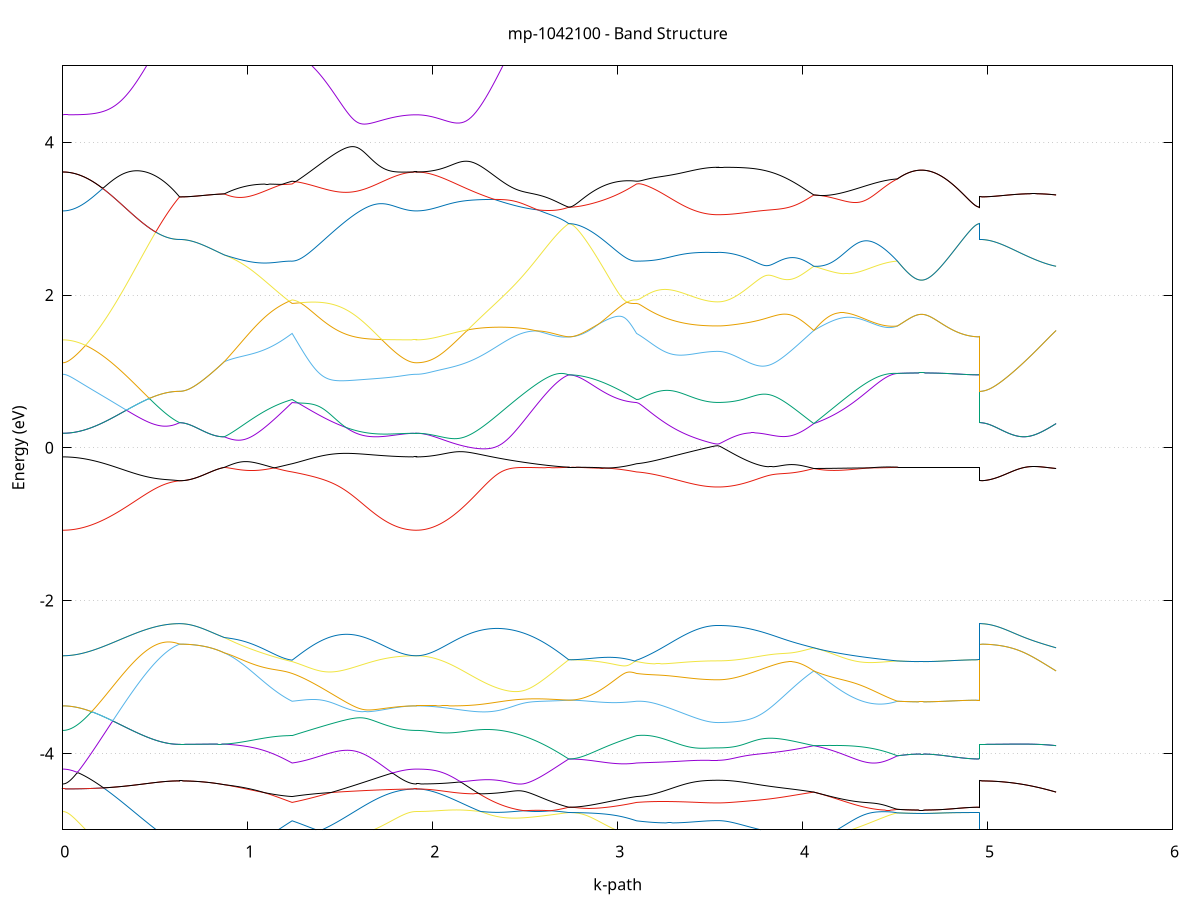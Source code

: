 set title 'mp-1042100 - Band Structure'
set xlabel 'k-path'
set ylabel 'Energy (eV)'
set grid y
set yrange [-5:5]
set terminal png size 800,600
set output 'mp-1042100_bands_gnuplot.png'
plot '-' using 1:2 with lines notitle, '-' using 1:2 with lines notitle, '-' using 1:2 with lines notitle, '-' using 1:2 with lines notitle, '-' using 1:2 with lines notitle, '-' using 1:2 with lines notitle, '-' using 1:2 with lines notitle, '-' using 1:2 with lines notitle, '-' using 1:2 with lines notitle, '-' using 1:2 with lines notitle, '-' using 1:2 with lines notitle, '-' using 1:2 with lines notitle, '-' using 1:2 with lines notitle, '-' using 1:2 with lines notitle, '-' using 1:2 with lines notitle, '-' using 1:2 with lines notitle, '-' using 1:2 with lines notitle, '-' using 1:2 with lines notitle, '-' using 1:2 with lines notitle, '-' using 1:2 with lines notitle, '-' using 1:2 with lines notitle, '-' using 1:2 with lines notitle, '-' using 1:2 with lines notitle, '-' using 1:2 with lines notitle, '-' using 1:2 with lines notitle, '-' using 1:2 with lines notitle, '-' using 1:2 with lines notitle, '-' using 1:2 with lines notitle, '-' using 1:2 with lines notitle, '-' using 1:2 with lines notitle, '-' using 1:2 with lines notitle, '-' using 1:2 with lines notitle, '-' using 1:2 with lines notitle, '-' using 1:2 with lines notitle, '-' using 1:2 with lines notitle, '-' using 1:2 with lines notitle
0.000000 -38.775301
0.007607 -38.775301
0.015213 -38.775301
0.022820 -38.775301
0.030427 -38.775301
0.038033 -38.775201
0.045640 -38.775201
0.053247 -38.775101
0.060853 -38.775001
0.068460 -38.775001
0.076067 -38.774901
0.083673 -38.774801
0.091280 -38.774701
0.098887 -38.774601
0.106493 -38.774501
0.114100 -38.774301
0.121707 -38.774201
0.129313 -38.774101
0.136920 -38.773901
0.144527 -38.773701
0.152134 -38.773601
0.159740 -38.773401
0.167347 -38.773201
0.174954 -38.773001
0.182560 -38.772801
0.190167 -38.772601
0.197774 -38.772401
0.205380 -38.772201
0.212987 -38.771901
0.220594 -38.771701
0.228200 -38.771401
0.235807 -38.771201
0.243414 -38.770901
0.251020 -38.770701
0.258627 -38.770401
0.266234 -38.770101
0.273840 -38.769801
0.281447 -38.769501
0.289054 -38.769201
0.296660 -38.768901
0.304267 -38.768601
0.311874 -38.768201
0.319480 -38.767901
0.327087 -38.767601
0.334694 -38.767201
0.342300 -38.766901
0.349907 -38.766501
0.357514 -38.766101
0.365120 -38.765801
0.372727 -38.765401
0.380334 -38.765001
0.387940 -38.764601
0.395547 -38.764301
0.403154 -38.763901
0.410760 -38.763501
0.418367 -38.763101
0.425974 -38.762601
0.433580 -38.762201
0.441187 -38.761801
0.448794 -38.761401
0.456400 -38.761001
0.464007 -38.760501
0.471614 -38.760101
0.479221 -38.759701
0.486827 -38.759201
0.494434 -38.758801
0.502041 -38.758301
0.509647 -38.757901
0.517254 -38.757401
0.524861 -38.757001
0.532467 -38.756501
0.540074 -38.756101
0.547681 -38.755601
0.555287 -38.755101
0.562894 -38.754701
0.570501 -38.754201
0.578107 -38.753701
0.585714 -38.753301
0.593321 -38.752801
0.600927 -38.752301
0.608534 -38.751901
0.616141 -38.751401
0.623747 -38.750901
0.631354 -38.750401
0.631354 -38.750401
0.641027 -38.750401
0.650701 -38.750501
0.660374 -38.750501
0.670047 -38.750501
0.679721 -38.750501
0.689394 -38.750501
0.699067 -38.750501
0.708741 -38.750501
0.718414 -38.750601
0.728087 -38.750601
0.737761 -38.750601
0.747434 -38.750701
0.757107 -38.750701
0.766780 -38.750701
0.776454 -38.750801
0.786127 -38.750801
0.795800 -38.750901
0.805474 -38.750901
0.815147 -38.751001
0.824820 -38.751001
0.834494 -38.751101
0.844167 -38.751101
0.853840 -38.751201
0.863514 -38.751201
0.873187 -38.751301
0.873187 -38.751301
0.881920 -38.751601
0.890652 -38.752001
0.899385 -38.752301
0.908117 -38.752601
0.916850 -38.752901
0.925583 -38.753201
0.934315 -38.753601
0.943048 -38.753901
0.951780 -38.754201
0.960513 -38.754501
0.969245 -38.754701
0.977978 -38.755001
0.986711 -38.755301
0.995443 -38.755601
1.004176 -38.755801
1.012908 -38.756101
1.021641 -38.756301
1.030374 -38.756601
1.039106 -38.756801
1.047839 -38.757101
1.056571 -38.757301
1.065304 -38.757501
1.074037 -38.757701
1.082769 -38.757901
1.091502 -38.758101
1.100234 -38.758301
1.108967 -38.758501
1.117700 -38.758601
1.126432 -38.758801
1.135165 -38.758901
1.143897 -38.759101
1.152630 -38.759201
1.161363 -38.759301
1.170095 -38.759501
1.178828 -38.759601
1.187560 -38.759701
1.196293 -38.759801
1.205026 -38.759901
1.213758 -38.759901
1.222491 -38.760001
1.231223 -38.760001
1.239956 -38.760101
1.239956 -38.760101
1.248790 -38.760301
1.257625 -38.760601
1.266459 -38.760801
1.275293 -38.761101
1.284128 -38.761401
1.292962 -38.761601
1.301796 -38.761901
1.310631 -38.762101
1.319465 -38.762401
1.328299 -38.762701
1.337134 -38.763001
1.345968 -38.763201
1.354802 -38.763501
1.363637 -38.763801
1.372471 -38.764101
1.381305 -38.764301
1.390140 -38.764601
1.398974 -38.764901
1.407808 -38.765201
1.416642 -38.765501
1.425477 -38.765701
1.434311 -38.766001
1.443145 -38.766301
1.451980 -38.766601
1.460814 -38.766801
1.469648 -38.767101
1.478483 -38.767401
1.487317 -38.767701
1.496151 -38.767901
1.504986 -38.768201
1.513820 -38.768501
1.522654 -38.768701
1.531489 -38.769001
1.540323 -38.769301
1.549157 -38.769501
1.557992 -38.769801
1.566826 -38.770001
1.575660 -38.770301
1.584495 -38.770501
1.593329 -38.770701
1.602163 -38.771001
1.610998 -38.771201
1.619832 -38.771401
1.628666 -38.771601
1.637501 -38.771801
1.646335 -38.772101
1.655169 -38.772301
1.664004 -38.772501
1.672838 -38.772601
1.681672 -38.772801
1.690507 -38.773001
1.699341 -38.773201
1.708175 -38.773401
1.717010 -38.773501
1.725844 -38.773701
1.734678 -38.773801
1.743513 -38.774001
1.752347 -38.774101
1.761181 -38.774201
1.770016 -38.774401
1.778850 -38.774501
1.787684 -38.774601
1.796519 -38.774701
1.805353 -38.774801
1.814187 -38.774901
1.823022 -38.774901
1.831856 -38.775001
1.840690 -38.775101
1.849525 -38.775101
1.858359 -38.775201
1.867193 -38.775201
1.876028 -38.775301
1.884862 -38.775301
1.893696 -38.775301
1.902531 -38.775301
1.911365 -38.775301
1.911365 -38.775301
1.924242 -38.775301
1.937119 -38.775301
1.949996 -38.775301
1.962874 -38.775201
1.975751 -38.775201
1.988628 -38.775101
2.001505 -38.775101
2.014382 -38.775001
2.027259 -38.774901
2.040137 -38.774801
2.053014 -38.774701
2.065891 -38.774501
2.078768 -38.774401
2.091645 -38.774201
2.104522 -38.774101
2.117400 -38.773901
2.130277 -38.773701
2.143154 -38.773501
2.156031 -38.773301
2.168908 -38.773101
2.181786 -38.772901
2.194663 -38.772701
2.207540 -38.772401
2.220417 -38.772201
2.233294 -38.771901
2.246171 -38.771601
2.259049 -38.771301
2.271926 -38.771101
2.284803 -38.770701
2.297680 -38.770401
2.310557 -38.770101
2.323434 -38.769801
2.336312 -38.769401
2.349189 -38.769101
2.362066 -38.768701
2.374943 -38.768301
2.387820 -38.767901
2.400697 -38.767601
2.413575 -38.767201
2.426452 -38.766701
2.439329 -38.766301
2.452206 -38.765901
2.465083 -38.765501
2.477960 -38.765001
2.490838 -38.764601
2.503715 -38.764101
2.516592 -38.763601
2.529469 -38.763201
2.542346 -38.762701
2.555224 -38.762201
2.568101 -38.761701
2.580978 -38.761201
2.593855 -38.760601
2.606732 -38.760101
2.619609 -38.759601
2.632487 -38.759101
2.645364 -38.758501
2.658241 -38.758001
2.671118 -38.757401
2.683995 -38.756901
2.696872 -38.756301
2.709750 -38.755701
2.722627 -38.755201
2.735504 -38.754601
2.735504 -38.754601
2.744237 -38.754601
2.752969 -38.754601
2.761702 -38.754601
2.770434 -38.754601
2.779167 -38.754701
2.787900 -38.754701
2.796632 -38.754701
2.805365 -38.754801
2.814097 -38.754801
2.822830 -38.754901
2.831563 -38.755001
2.840295 -38.755101
2.849028 -38.755101
2.857760 -38.755201
2.866493 -38.755301
2.875226 -38.755401
2.883958 -38.755501
2.892691 -38.755701
2.901423 -38.755801
2.910156 -38.755901
2.918888 -38.756001
2.927621 -38.756201
2.936354 -38.756301
2.945086 -38.756501
2.953819 -38.756601
2.962551 -38.756801
2.971284 -38.757001
2.980017 -38.757101
2.988749 -38.757301
2.997482 -38.757501
3.006214 -38.757701
3.014947 -38.757901
3.023680 -38.758101
3.032412 -38.758301
3.041145 -38.758501
3.049877 -38.758701
3.058610 -38.758901
3.067343 -38.759201
3.076075 -38.759401
3.084808 -38.759601
3.093540 -38.759901
3.102273 -38.760101
3.102273 -38.760101
3.114476 -38.760201
3.126680 -38.760401
3.138883 -38.760501
3.151086 -38.760701
3.163290 -38.760901
3.175493 -38.761001
3.187696 -38.761201
3.199900 -38.761401
3.212103 -38.761601
3.224307 -38.761801
3.236510 -38.762001
3.248713 -38.762201
3.260917 -38.762401
3.273120 -38.762601
3.285323 -38.762701
3.297527 -38.762901
3.309730 -38.763101
3.321933 -38.763201
3.334137 -38.763401
3.346340 -38.763501
3.358543 -38.763701
3.370747 -38.763801
3.382950 -38.764001
3.395153 -38.764101
3.407357 -38.764201
3.419560 -38.764301
3.431764 -38.764401
3.443967 -38.764501
3.456170 -38.764501
3.468374 -38.764601
3.480577 -38.764601
3.492780 -38.764701
3.504984 -38.764701
3.517187 -38.764701
3.529390 -38.764801
3.541594 -38.764801
3.541594 -38.764801
3.550392 -38.764801
3.559190 -38.764701
3.567988 -38.764701
3.576786 -38.764701
3.585584 -38.764701
3.594382 -38.764601
3.603181 -38.764601
3.611979 -38.764501
3.620777 -38.764401
3.629575 -38.764301
3.638373 -38.764301
3.647171 -38.764201
3.655969 -38.764001
3.664767 -38.763901
3.673565 -38.763801
3.682364 -38.763701
3.691162 -38.763501
3.699960 -38.763401
3.708758 -38.763201
3.717556 -38.763101
3.726354 -38.762901
3.735152 -38.762701
3.743950 -38.762601
3.752748 -38.762401
3.761547 -38.762201
3.770345 -38.762001
3.779143 -38.761801
3.787941 -38.761601
3.796739 -38.761301
3.805537 -38.761101
3.814335 -38.760901
3.823133 -38.760601
3.831932 -38.760401
3.840730 -38.760101
3.849528 -38.759901
3.858326 -38.759601
3.867124 -38.759301
3.875922 -38.759101
3.884720 -38.758801
3.893518 -38.758501
3.902316 -38.758201
3.911115 -38.757901
3.919913 -38.757601
3.928711 -38.757301
3.937509 -38.757001
3.946307 -38.756701
3.955105 -38.756401
3.963903 -38.756101
3.972701 -38.755801
3.981500 -38.755501
3.990298 -38.755201
3.999096 -38.754801
4.007894 -38.754501
4.016692 -38.754201
4.025490 -38.753901
4.034288 -38.753501
4.043086 -38.753201
4.051884 -38.752901
4.060683 -38.752601
4.060683 -38.752601
4.071978 -38.752801
4.083273 -38.753101
4.094568 -38.753401
4.105863 -38.753601
4.117158 -38.753801
4.128453 -38.754101
4.139748 -38.754301
4.151043 -38.754501
4.162338 -38.754701
4.173633 -38.754901
4.184928 -38.755001
4.196223 -38.755201
4.207518 -38.755401
4.218813 -38.755501
4.230108 -38.755601
4.241403 -38.755701
4.252698 -38.755801
4.263993 -38.755901
4.275288 -38.756001
4.286583 -38.756101
4.297878 -38.756101
4.309173 -38.756101
4.320468 -38.756201
4.331763 -38.756201
4.343058 -38.756201
4.354353 -38.756201
4.365648 -38.756101
4.376943 -38.756101
4.388238 -38.756001
4.399533 -38.756001
4.410828 -38.755901
4.422123 -38.755801
4.433418 -38.755701
4.444713 -38.755601
4.456008 -38.755401
4.467303 -38.755301
4.478598 -38.755101
4.489893 -38.755001
4.501188 -38.754801
4.512483 -38.754601
4.512483 -38.754601
4.520044 -38.754601
4.527605 -38.754601
4.535165 -38.754601
4.542726 -38.754601
4.550287 -38.754601
4.557848 -38.754601
4.565409 -38.754601
4.572970 -38.754601
4.580531 -38.754601
4.588092 -38.754601
4.595652 -38.754601
4.603213 -38.754601
4.610774 -38.754601
4.618335 -38.754601
4.625896 -38.754601
4.633457 -38.754601
4.641018 -38.754601
4.648579 -38.754601
4.656139 -38.754601
4.663700 -38.754601
4.671261 -38.754601
4.678822 -38.754601
4.686383 -38.754601
4.693944 -38.754601
4.701505 -38.754601
4.709066 -38.754601
4.716626 -38.754601
4.724187 -38.754601
4.731748 -38.754601
4.739309 -38.754601
4.746870 -38.754601
4.754431 -38.754601
4.761992 -38.754601
4.769552 -38.754601
4.777113 -38.754601
4.784674 -38.754601
4.792235 -38.754601
4.799796 -38.754601
4.807357 -38.754601
4.814918 -38.754601
4.822479 -38.754601
4.830039 -38.754601
4.837600 -38.754601
4.845161 -38.754601
4.852722 -38.754601
4.860283 -38.754601
4.867844 -38.754601
4.875405 -38.754601
4.882966 -38.754601
4.890526 -38.754601
4.898087 -38.754601
4.905648 -38.754601
4.913209 -38.754601
4.920770 -38.754601
4.928331 -38.754601
4.935892 -38.754601
4.943453 -38.754601
4.951013 -38.754601
4.958574 -38.754601
4.958574 -38.750401
4.971451 -38.750401
4.984329 -38.750501
4.997206 -38.750501
5.010083 -38.750501
5.022960 -38.750501
5.035837 -38.750501
5.048714 -38.750601
5.061592 -38.750601
5.074469 -38.750701
5.087346 -38.750701
5.100223 -38.750801
5.113100 -38.750801
5.125977 -38.750901
5.138855 -38.750901
5.151732 -38.751001
5.164609 -38.751101
5.177486 -38.751201
5.190363 -38.751201
5.203241 -38.751301
5.216118 -38.751401
5.228995 -38.751501
5.241872 -38.751601
5.254749 -38.751701
5.267626 -38.751801
5.280504 -38.751901
5.293381 -38.752001
5.306258 -38.752101
5.319135 -38.752201
5.332012 -38.752301
5.344889 -38.752401
5.357767 -38.752501
5.370644 -38.752601
e
0.000000 -38.725301
0.007607 -38.725301
0.015213 -38.725301
0.022820 -38.725401
0.030427 -38.725401
0.038033 -38.725401
0.045640 -38.725501
0.053247 -38.725501
0.060853 -38.725601
0.068460 -38.725701
0.076067 -38.725801
0.083673 -38.725901
0.091280 -38.726001
0.098887 -38.726101
0.106493 -38.726201
0.114100 -38.726301
0.121707 -38.726501
0.129313 -38.726601
0.136920 -38.726801
0.144527 -38.726901
0.152134 -38.727101
0.159740 -38.727301
0.167347 -38.727501
0.174954 -38.727701
0.182560 -38.727901
0.190167 -38.728101
0.197774 -38.728301
0.205380 -38.728501
0.212987 -38.728801
0.220594 -38.729001
0.228200 -38.729301
0.235807 -38.729501
0.243414 -38.729801
0.251020 -38.730101
0.258627 -38.730401
0.266234 -38.730601
0.273840 -38.730901
0.281447 -38.731201
0.289054 -38.731601
0.296660 -38.731901
0.304267 -38.732201
0.311874 -38.732501
0.319480 -38.732901
0.327087 -38.733201
0.334694 -38.733601
0.342300 -38.733901
0.349907 -38.734301
0.357514 -38.734601
0.365120 -38.735001
0.372727 -38.735401
0.380334 -38.735801
0.387940 -38.736201
0.395547 -38.736601
0.403154 -38.737001
0.410760 -38.737401
0.418367 -38.737801
0.425974 -38.738201
0.433580 -38.738601
0.441187 -38.739001
0.448794 -38.739401
0.456400 -38.739901
0.464007 -38.740301
0.471614 -38.740701
0.479221 -38.741201
0.486827 -38.741601
0.494434 -38.742101
0.502041 -38.742501
0.509647 -38.743001
0.517254 -38.743401
0.524861 -38.743901
0.532467 -38.744301
0.540074 -38.744801
0.547681 -38.745301
0.555287 -38.745701
0.562894 -38.746201
0.570501 -38.746701
0.578107 -38.747101
0.585714 -38.747601
0.593321 -38.748101
0.600927 -38.748601
0.608534 -38.749001
0.616141 -38.749501
0.623747 -38.750001
0.631354 -38.750401
0.631354 -38.750401
0.641027 -38.750401
0.650701 -38.750501
0.660374 -38.750501
0.670047 -38.750501
0.679721 -38.750501
0.689394 -38.750501
0.699067 -38.750501
0.708741 -38.750501
0.718414 -38.750601
0.728087 -38.750601
0.737761 -38.750601
0.747434 -38.750701
0.757107 -38.750701
0.766780 -38.750701
0.776454 -38.750801
0.786127 -38.750801
0.795800 -38.750901
0.805474 -38.750901
0.815147 -38.751001
0.824820 -38.751001
0.834494 -38.751101
0.844167 -38.751101
0.853840 -38.751201
0.863514 -38.751201
0.873187 -38.751301
0.873187 -38.751301
0.881920 -38.751101
0.890652 -38.750801
0.899385 -38.750601
0.908117 -38.750401
0.916850 -38.750101
0.925583 -38.749901
0.934315 -38.749701
0.943048 -38.749501
0.951780 -38.749301
0.960513 -38.749101
0.969245 -38.748901
0.977978 -38.748801
0.986711 -38.748601
0.995443 -38.748401
1.004176 -38.748301
1.012908 -38.748101
1.021641 -38.748001
1.030374 -38.747801
1.039106 -38.747701
1.047839 -38.747601
1.056571 -38.747501
1.065304 -38.747401
1.074037 -38.747301
1.082769 -38.747201
1.091502 -38.747101
1.100234 -38.747001
1.108967 -38.747001
1.117700 -38.746901
1.126432 -38.746801
1.135165 -38.746801
1.143897 -38.746801
1.152630 -38.746701
1.161363 -38.746701
1.170095 -38.746701
1.178828 -38.746701
1.187560 -38.746701
1.196293 -38.746701
1.205026 -38.746701
1.213758 -38.746801
1.222491 -38.746801
1.231223 -38.746801
1.239956 -38.746901
1.239956 -38.746901
1.248790 -38.746501
1.257625 -38.746201
1.266459 -38.745801
1.275293 -38.745501
1.284128 -38.745101
1.292962 -38.744801
1.301796 -38.744401
1.310631 -38.744001
1.319465 -38.743701
1.328299 -38.743301
1.337134 -38.742901
1.345968 -38.742501
1.354802 -38.742101
1.363637 -38.741801
1.372471 -38.741401
1.381305 -38.741001
1.390140 -38.740601
1.398974 -38.740201
1.407808 -38.739801
1.416642 -38.739401
1.425477 -38.739001
1.434311 -38.738601
1.443145 -38.738201
1.451980 -38.737901
1.460814 -38.737501
1.469648 -38.737101
1.478483 -38.736701
1.487317 -38.736301
1.496151 -38.735901
1.504986 -38.735501
1.513820 -38.735201
1.522654 -38.734801
1.531489 -38.734401
1.540323 -38.734101
1.549157 -38.733701
1.557992 -38.733301
1.566826 -38.733001
1.575660 -38.732601
1.584495 -38.732301
1.593329 -38.732001
1.602163 -38.731601
1.610998 -38.731301
1.619832 -38.731001
1.628666 -38.730701
1.637501 -38.730401
1.646335 -38.730101
1.655169 -38.729801
1.664004 -38.729501
1.672838 -38.729201
1.681672 -38.728901
1.690507 -38.728701
1.699341 -38.728401
1.708175 -38.728201
1.717010 -38.727901
1.725844 -38.727701
1.734678 -38.727501
1.743513 -38.727301
1.752347 -38.727101
1.761181 -38.726901
1.770016 -38.726701
1.778850 -38.726601
1.787684 -38.726401
1.796519 -38.726301
1.805353 -38.726101
1.814187 -38.726001
1.823022 -38.725901
1.831856 -38.725801
1.840690 -38.725701
1.849525 -38.725601
1.858359 -38.725501
1.867193 -38.725501
1.876028 -38.725401
1.884862 -38.725401
1.893696 -38.725301
1.902531 -38.725301
1.911365 -38.725301
1.911365 -38.725301
1.924242 -38.725301
1.937119 -38.725401
1.949996 -38.725401
1.962874 -38.725501
1.975751 -38.725601
1.988628 -38.725701
2.001505 -38.725901
2.014382 -38.726001
2.027259 -38.726201
2.040137 -38.726401
2.053014 -38.726701
2.065891 -38.726901
2.078768 -38.727201
2.091645 -38.727501
2.104522 -38.727801
2.117400 -38.728101
2.130277 -38.728501
2.143154 -38.728801
2.156031 -38.729201
2.168908 -38.729601
2.181786 -38.730001
2.194663 -38.730501
2.207540 -38.730901
2.220417 -38.731301
2.233294 -38.731801
2.246171 -38.732301
2.259049 -38.732801
2.271926 -38.733301
2.284803 -38.733801
2.297680 -38.734301
2.310557 -38.734901
2.323434 -38.735401
2.336312 -38.736001
2.349189 -38.736501
2.362066 -38.737101
2.374943 -38.737701
2.387820 -38.738201
2.400697 -38.738801
2.413575 -38.739401
2.426452 -38.740001
2.439329 -38.740601
2.452206 -38.741201
2.465083 -38.741801
2.477960 -38.742401
2.490838 -38.743001
2.503715 -38.743601
2.516592 -38.744301
2.529469 -38.744901
2.542346 -38.745501
2.555224 -38.746101
2.568101 -38.746701
2.580978 -38.747301
2.593855 -38.748001
2.606732 -38.748601
2.619609 -38.749201
2.632487 -38.749801
2.645364 -38.750401
2.658241 -38.751001
2.671118 -38.751601
2.683995 -38.752201
2.696872 -38.752801
2.709750 -38.753401
2.722627 -38.754001
2.735504 -38.754601
2.735504 -38.754601
2.744237 -38.754601
2.752969 -38.754601
2.761702 -38.754501
2.770434 -38.754501
2.779167 -38.754501
2.787900 -38.754401
2.796632 -38.754301
2.805365 -38.754301
2.814097 -38.754201
2.822830 -38.754101
2.831563 -38.754001
2.840295 -38.753901
2.849028 -38.753801
2.857760 -38.753601
2.866493 -38.753501
2.875226 -38.753401
2.883958 -38.753201
2.892691 -38.753101
2.901423 -38.752901
2.910156 -38.752701
2.918888 -38.752501
2.927621 -38.752301
2.936354 -38.752101
2.945086 -38.751901
2.953819 -38.751701
2.962551 -38.751501
2.971284 -38.751201
2.980017 -38.751001
2.988749 -38.750701
2.997482 -38.750501
3.006214 -38.750201
3.014947 -38.749901
3.023680 -38.749701
3.032412 -38.749401
3.041145 -38.749101
3.049877 -38.748801
3.058610 -38.748501
3.067343 -38.748201
3.076075 -38.747901
3.084808 -38.747501
3.093540 -38.747201
3.102273 -38.746901
3.102273 -38.746901
3.114476 -38.746701
3.126680 -38.746501
3.138883 -38.746301
3.151086 -38.746101
3.163290 -38.745801
3.175493 -38.745601
3.187696 -38.745401
3.199900 -38.745101
3.212103 -38.744801
3.224307 -38.744601
3.236510 -38.744301
3.248713 -38.744001
3.260917 -38.743801
3.273120 -38.743501
3.285323 -38.743301
3.297527 -38.743001
3.309730 -38.742801
3.321933 -38.742601
3.334137 -38.742301
3.346340 -38.742101
3.358543 -38.741901
3.370747 -38.741701
3.382950 -38.741501
3.395153 -38.741401
3.407357 -38.741201
3.419560 -38.741101
3.431764 -38.740901
3.443967 -38.740801
3.456170 -38.740701
3.468374 -38.740601
3.480577 -38.740501
3.492780 -38.740501
3.504984 -38.740401
3.517187 -38.740401
3.529390 -38.740301
3.541594 -38.740301
3.541594 -38.740301
3.550392 -38.740301
3.559190 -38.740401
3.567988 -38.740401
3.576786 -38.740401
3.585584 -38.740401
3.594382 -38.740501
3.603181 -38.740501
3.611979 -38.740601
3.620777 -38.740701
3.629575 -38.740801
3.638373 -38.740901
3.647171 -38.740901
3.655969 -38.741101
3.664767 -38.741201
3.673565 -38.741301
3.682364 -38.741401
3.691162 -38.741601
3.699960 -38.741701
3.708758 -38.741901
3.717556 -38.742001
3.726354 -38.742201
3.735152 -38.742401
3.743950 -38.742501
3.752748 -38.742701
3.761547 -38.742901
3.770345 -38.743101
3.779143 -38.743301
3.787941 -38.743601
3.796739 -38.743801
3.805537 -38.744001
3.814335 -38.744301
3.823133 -38.744501
3.831932 -38.744701
3.840730 -38.745001
3.849528 -38.745301
3.858326 -38.745501
3.867124 -38.745801
3.875922 -38.746101
3.884720 -38.746301
3.893518 -38.746601
3.902316 -38.746901
3.911115 -38.747201
3.919913 -38.747501
3.928711 -38.747801
3.937509 -38.748101
3.946307 -38.748401
3.955105 -38.748701
3.963903 -38.749001
3.972701 -38.749301
3.981500 -38.749701
3.990298 -38.750001
3.999096 -38.750301
4.007894 -38.750601
4.016692 -38.750901
4.025490 -38.751301
4.034288 -38.751601
4.043086 -38.751901
4.051884 -38.752201
4.060683 -38.752601
4.060683 -38.752601
4.071978 -38.752501
4.083273 -38.752401
4.094568 -38.752301
4.105863 -38.752201
4.117158 -38.752101
4.128453 -38.752001
4.139748 -38.752001
4.151043 -38.751901
4.162338 -38.751901
4.173633 -38.751801
4.184928 -38.751801
4.196223 -38.751801
4.207518 -38.751801
4.218813 -38.751801
4.230108 -38.751801
4.241403 -38.751801
4.252698 -38.751801
4.263993 -38.751901
4.275288 -38.751901
4.286583 -38.751901
4.297878 -38.752001
4.309173 -38.752101
4.320468 -38.752101
4.331763 -38.752201
4.343058 -38.752301
4.354353 -38.752401
4.365648 -38.752501
4.376943 -38.752601
4.388238 -38.752701
4.399533 -38.752901
4.410828 -38.753001
4.422123 -38.753201
4.433418 -38.753301
4.444713 -38.753501
4.456008 -38.753601
4.467303 -38.753801
4.478598 -38.754001
4.489893 -38.754201
4.501188 -38.754401
4.512483 -38.754601
4.512483 -38.754601
4.520044 -38.754601
4.527605 -38.754601
4.535165 -38.754601
4.542726 -38.754601
4.550287 -38.754601
4.557848 -38.754601
4.565409 -38.754601
4.572970 -38.754601
4.580531 -38.754601
4.588092 -38.754601
4.595652 -38.754601
4.603213 -38.754601
4.610774 -38.754601
4.618335 -38.754601
4.625896 -38.754601
4.633457 -38.754601
4.641018 -38.754601
4.648579 -38.754601
4.656139 -38.754601
4.663700 -38.754601
4.671261 -38.754601
4.678822 -38.754601
4.686383 -38.754601
4.693944 -38.754601
4.701505 -38.754601
4.709066 -38.754601
4.716626 -38.754601
4.724187 -38.754601
4.731748 -38.754601
4.739309 -38.754601
4.746870 -38.754601
4.754431 -38.754601
4.761992 -38.754601
4.769552 -38.754601
4.777113 -38.754601
4.784674 -38.754601
4.792235 -38.754601
4.799796 -38.754601
4.807357 -38.754601
4.814918 -38.754601
4.822479 -38.754601
4.830039 -38.754601
4.837600 -38.754601
4.845161 -38.754601
4.852722 -38.754601
4.860283 -38.754601
4.867844 -38.754601
4.875405 -38.754601
4.882966 -38.754601
4.890526 -38.754601
4.898087 -38.754601
4.905648 -38.754601
4.913209 -38.754601
4.920770 -38.754601
4.928331 -38.754601
4.935892 -38.754601
4.943453 -38.754601
4.951013 -38.754601
4.958574 -38.754601
4.958574 -38.750401
4.971451 -38.750401
4.984329 -38.750501
4.997206 -38.750501
5.010083 -38.750501
5.022960 -38.750501
5.035837 -38.750501
5.048714 -38.750601
5.061592 -38.750601
5.074469 -38.750701
5.087346 -38.750701
5.100223 -38.750801
5.113100 -38.750801
5.125977 -38.750901
5.138855 -38.750901
5.151732 -38.751001
5.164609 -38.751101
5.177486 -38.751201
5.190363 -38.751201
5.203241 -38.751301
5.216118 -38.751401
5.228995 -38.751501
5.241872 -38.751601
5.254749 -38.751701
5.267626 -38.751801
5.280504 -38.751901
5.293381 -38.752001
5.306258 -38.752101
5.319135 -38.752201
5.332012 -38.752301
5.344889 -38.752401
5.357767 -38.752501
5.370644 -38.752601
e
0.000000 -38.645501
0.007607 -38.645501
0.015213 -38.645501
0.022820 -38.645501
0.030427 -38.645501
0.038033 -38.645601
0.045640 -38.645601
0.053247 -38.645601
0.060853 -38.645701
0.068460 -38.645701
0.076067 -38.645701
0.083673 -38.645801
0.091280 -38.645801
0.098887 -38.645901
0.106493 -38.646001
0.114100 -38.646001
0.121707 -38.646101
0.129313 -38.646201
0.136920 -38.646301
0.144527 -38.646301
0.152134 -38.646401
0.159740 -38.646501
0.167347 -38.646601
0.174954 -38.646701
0.182560 -38.646801
0.190167 -38.646901
0.197774 -38.647001
0.205380 -38.647101
0.212987 -38.647201
0.220594 -38.647301
0.228200 -38.647401
0.235807 -38.647501
0.243414 -38.647601
0.251020 -38.647701
0.258627 -38.647801
0.266234 -38.647901
0.273840 -38.648001
0.281447 -38.648101
0.289054 -38.648201
0.296660 -38.648301
0.304267 -38.648401
0.311874 -38.648601
0.319480 -38.648701
0.327087 -38.648801
0.334694 -38.648901
0.342300 -38.649001
0.349907 -38.649101
0.357514 -38.649201
0.365120 -38.649301
0.372727 -38.649401
0.380334 -38.649501
0.387940 -38.649601
0.395547 -38.649701
0.403154 -38.649801
0.410760 -38.649801
0.418367 -38.649901
0.425974 -38.650001
0.433580 -38.650101
0.441187 -38.650201
0.448794 -38.650301
0.456400 -38.650301
0.464007 -38.650401
0.471614 -38.650501
0.479221 -38.650501
0.486827 -38.650601
0.494434 -38.650701
0.502041 -38.650701
0.509647 -38.650801
0.517254 -38.650801
0.524861 -38.650901
0.532467 -38.650901
0.540074 -38.651001
0.547681 -38.651001
0.555287 -38.651001
0.562894 -38.651101
0.570501 -38.651101
0.578107 -38.651101
0.585714 -38.651201
0.593321 -38.651201
0.600927 -38.651201
0.608534 -38.651201
0.616141 -38.651201
0.623747 -38.651201
0.631354 -38.651201
0.631354 -38.651201
0.641027 -38.651201
0.650701 -38.651201
0.660374 -38.651201
0.670047 -38.651101
0.679721 -38.651101
0.689394 -38.651101
0.699067 -38.651001
0.708741 -38.651001
0.718414 -38.650901
0.728087 -38.650801
0.737761 -38.650701
0.747434 -38.650601
0.757107 -38.650501
0.766780 -38.650401
0.776454 -38.650301
0.786127 -38.650201
0.795800 -38.650101
0.805474 -38.649901
0.815147 -38.649801
0.824820 -38.649601
0.834494 -38.649501
0.844167 -38.649301
0.853840 -38.649101
0.863514 -38.648901
0.873187 -38.648801
0.873187 -38.648801
0.881920 -38.648601
0.890652 -38.648501
0.899385 -38.648401
0.908117 -38.648201
0.916850 -38.648101
0.925583 -38.647901
0.934315 -38.647801
0.943048 -38.647601
0.951780 -38.647501
0.960513 -38.647301
0.969245 -38.647201
0.977978 -38.647001
0.986711 -38.646801
0.995443 -38.646701
1.004176 -38.646501
1.012908 -38.646301
1.021641 -38.646101
1.030374 -38.645901
1.039106 -38.645801
1.047839 -38.645601
1.056571 -38.645401
1.065304 -38.645201
1.074037 -38.645001
1.082769 -38.644801
1.091502 -38.644601
1.100234 -38.644401
1.108967 -38.644201
1.117700 -38.644001
1.126432 -38.643801
1.135165 -38.643601
1.143897 -38.643401
1.152630 -38.643201
1.161363 -38.643001
1.170095 -38.642801
1.178828 -38.642601
1.187560 -38.642401
1.196293 -38.642101
1.205026 -38.641901
1.213758 -38.641701
1.222491 -38.641501
1.231223 -38.641301
1.239956 -38.641101
1.239956 -38.641101
1.248790 -38.641301
1.257625 -38.641401
1.266459 -38.641601
1.275293 -38.641801
1.284128 -38.642001
1.292962 -38.642101
1.301796 -38.642301
1.310631 -38.642401
1.319465 -38.642601
1.328299 -38.642701
1.337134 -38.642901
1.345968 -38.643001
1.354802 -38.643201
1.363637 -38.643301
1.372471 -38.643401
1.381305 -38.643501
1.390140 -38.643701
1.398974 -38.643801
1.407808 -38.643901
1.416642 -38.644001
1.425477 -38.644101
1.434311 -38.644201
1.443145 -38.644301
1.451980 -38.644301
1.460814 -38.644401
1.469648 -38.644501
1.478483 -38.644601
1.487317 -38.644701
1.496151 -38.644701
1.504986 -38.644801
1.513820 -38.644801
1.522654 -38.644901
1.531489 -38.645001
1.540323 -38.645001
1.549157 -38.645101
1.557992 -38.645101
1.566826 -38.645101
1.575660 -38.645201
1.584495 -38.645201
1.593329 -38.645201
1.602163 -38.645301
1.610998 -38.645301
1.619832 -38.645301
1.628666 -38.645301
1.637501 -38.645401
1.646335 -38.645401
1.655169 -38.645401
1.664004 -38.645401
1.672838 -38.645401
1.681672 -38.645401
1.690507 -38.645501
1.699341 -38.645501
1.708175 -38.645501
1.717010 -38.645501
1.725844 -38.645501
1.734678 -38.645501
1.743513 -38.645501
1.752347 -38.645501
1.761181 -38.645501
1.770016 -38.645501
1.778850 -38.645501
1.787684 -38.645501
1.796519 -38.645501
1.805353 -38.645501
1.814187 -38.645501
1.823022 -38.645501
1.831856 -38.645501
1.840690 -38.645501
1.849525 -38.645501
1.858359 -38.645501
1.867193 -38.645501
1.876028 -38.645501
1.884862 -38.645501
1.893696 -38.645501
1.902531 -38.645501
1.911365 -38.645501
1.911365 -38.645501
1.924242 -38.645501
1.937119 -38.645501
1.949996 -38.645501
1.962874 -38.645401
1.975751 -38.645401
1.988628 -38.645401
2.001505 -38.645301
2.014382 -38.645201
2.027259 -38.645201
2.040137 -38.645101
2.053014 -38.645001
2.065891 -38.644901
2.078768 -38.644801
2.091645 -38.644701
2.104522 -38.644601
2.117400 -38.644501
2.130277 -38.644401
2.143154 -38.644201
2.156031 -38.644101
2.168908 -38.643901
2.181786 -38.643801
2.194663 -38.643601
2.207540 -38.643501
2.220417 -38.643301
2.233294 -38.643101
2.246171 -38.642901
2.259049 -38.642701
2.271926 -38.642501
2.284803 -38.642301
2.297680 -38.642101
2.310557 -38.641901
2.323434 -38.641701
2.336312 -38.641401
2.349189 -38.641201
2.362066 -38.640901
2.374943 -38.640701
2.387820 -38.640401
2.400697 -38.640201
2.413575 -38.639901
2.426452 -38.639701
2.439329 -38.639401
2.452206 -38.639101
2.465083 -38.638801
2.477960 -38.638501
2.490838 -38.638301
2.503715 -38.638001
2.516592 -38.637701
2.529469 -38.637401
2.542346 -38.637101
2.555224 -38.636801
2.568101 -38.636501
2.580978 -38.636101
2.593855 -38.635801
2.606732 -38.635501
2.619609 -38.635201
2.632487 -38.634901
2.645364 -38.634601
2.658241 -38.634201
2.671118 -38.633901
2.683995 -38.633601
2.696872 -38.633301
2.709750 -38.632901
2.722627 -38.632601
2.735504 -38.632301
2.735504 -38.632301
2.744237 -38.632301
2.752969 -38.632401
2.761702 -38.632501
2.770434 -38.632601
2.779167 -38.632701
2.787900 -38.632901
2.796632 -38.633101
2.805365 -38.633301
2.814097 -38.633501
2.822830 -38.633701
2.831563 -38.633901
2.840295 -38.634201
2.849028 -38.634401
2.857760 -38.634601
2.866493 -38.634901
2.875226 -38.635101
2.883958 -38.635401
2.892691 -38.635601
2.901423 -38.635901
2.910156 -38.636101
2.918888 -38.636401
2.927621 -38.636601
2.936354 -38.636901
2.945086 -38.637101
2.953819 -38.637401
2.962551 -38.637601
2.971284 -38.637801
2.980017 -38.638101
2.988749 -38.638301
2.997482 -38.638501
3.006214 -38.638801
3.014947 -38.639001
3.023680 -38.639201
3.032412 -38.639401
3.041145 -38.639701
3.049877 -38.639901
3.058610 -38.640101
3.067343 -38.640301
3.076075 -38.640501
3.084808 -38.640701
3.093540 -38.640901
3.102273 -38.641101
3.102273 -38.641101
3.114476 -38.641201
3.126680 -38.641401
3.138883 -38.641601
3.151086 -38.641901
3.163290 -38.642201
3.175493 -38.642501
3.187696 -38.642801
3.199900 -38.643101
3.212103 -38.643401
3.224307 -38.643801
3.236510 -38.644101
3.248713 -38.644401
3.260917 -38.644701
3.273120 -38.644901
3.285323 -38.645201
3.297527 -38.645501
3.309730 -38.645801
3.321933 -38.646001
3.334137 -38.646201
3.346340 -38.646501
3.358543 -38.646701
3.370747 -38.646901
3.382950 -38.647101
3.395153 -38.647301
3.407357 -38.647401
3.419560 -38.647601
3.431764 -38.647701
3.443967 -38.647901
3.456170 -38.648001
3.468374 -38.648101
3.480577 -38.648101
3.492780 -38.648201
3.504984 -38.648301
3.517187 -38.648301
3.529390 -38.648301
3.541594 -38.648301
3.541594 -38.648301
3.550392 -38.648301
3.559190 -38.648301
3.567988 -38.648301
3.576786 -38.648301
3.585584 -38.648301
3.594382 -38.648301
3.603181 -38.648301
3.611979 -38.648301
3.620777 -38.648301
3.629575 -38.648301
3.638373 -38.648201
3.647171 -38.648201
3.655969 -38.648201
3.664767 -38.648201
3.673565 -38.648201
3.682364 -38.648101
3.691162 -38.648101
3.699960 -38.648101
3.708758 -38.648001
3.717556 -38.648001
3.726354 -38.648001
3.735152 -38.647901
3.743950 -38.647901
3.752748 -38.647901
3.761547 -38.647801
3.770345 -38.647801
3.779143 -38.647701
3.787941 -38.647701
3.796739 -38.647601
3.805537 -38.647501
3.814335 -38.647501
3.823133 -38.647401
3.831932 -38.647401
3.840730 -38.647301
3.849528 -38.647201
3.858326 -38.647101
3.867124 -38.647101
3.875922 -38.647001
3.884720 -38.646901
3.893518 -38.646801
3.902316 -38.646701
3.911115 -38.646601
3.919913 -38.646501
3.928711 -38.646401
3.937509 -38.646301
3.946307 -38.646201
3.955105 -38.646101
3.963903 -38.646001
3.972701 -38.645901
3.981500 -38.645801
3.990298 -38.645701
3.999096 -38.645501
4.007894 -38.645401
4.016692 -38.645301
4.025490 -38.645101
4.034288 -38.645001
4.043086 -38.644801
4.051884 -38.644701
4.060683 -38.644501
4.060683 -38.644501
4.071978 -38.644301
4.083273 -38.644001
4.094568 -38.643701
4.105863 -38.643401
4.117158 -38.643101
4.128453 -38.642801
4.139748 -38.642501
4.151043 -38.642201
4.162338 -38.641901
4.173633 -38.641501
4.184928 -38.641201
4.196223 -38.640901
4.207518 -38.640601
4.218813 -38.640301
4.230108 -38.640001
4.241403 -38.639601
4.252698 -38.639301
4.263993 -38.639001
4.275288 -38.638601
4.286583 -38.638301
4.297878 -38.638001
4.309173 -38.637701
4.320468 -38.637301
4.331763 -38.637001
4.343058 -38.636701
4.354353 -38.636401
4.365648 -38.636001
4.376943 -38.635701
4.388238 -38.635401
4.399533 -38.635101
4.410828 -38.634801
4.422123 -38.634401
4.433418 -38.634101
4.444713 -38.633801
4.456008 -38.633501
4.467303 -38.633301
4.478598 -38.633001
4.489893 -38.632701
4.501188 -38.632501
4.512483 -38.632301
4.512483 -38.632301
4.520044 -38.632301
4.527605 -38.632301
4.535165 -38.632301
4.542726 -38.632301
4.550287 -38.632301
4.557848 -38.632301
4.565409 -38.632301
4.572970 -38.632301
4.580531 -38.632301
4.588092 -38.632301
4.595652 -38.632301
4.603213 -38.632301
4.610774 -38.632301
4.618335 -38.632301
4.625896 -38.632301
4.633457 -38.632301
4.641018 -38.632301
4.648579 -38.632301
4.656139 -38.632301
4.663700 -38.632301
4.671261 -38.632301
4.678822 -38.632301
4.686383 -38.632301
4.693944 -38.632301
4.701505 -38.632301
4.709066 -38.632301
4.716626 -38.632301
4.724187 -38.632301
4.731748 -38.632301
4.739309 -38.632301
4.746870 -38.632301
4.754431 -38.632301
4.761992 -38.632301
4.769552 -38.632301
4.777113 -38.632301
4.784674 -38.632301
4.792235 -38.632301
4.799796 -38.632301
4.807357 -38.632301
4.814918 -38.632301
4.822479 -38.632301
4.830039 -38.632301
4.837600 -38.632301
4.845161 -38.632301
4.852722 -38.632301
4.860283 -38.632301
4.867844 -38.632301
4.875405 -38.632301
4.882966 -38.632301
4.890526 -38.632301
4.898087 -38.632301
4.905648 -38.632301
4.913209 -38.632301
4.920770 -38.632301
4.928331 -38.632301
4.935892 -38.632301
4.943453 -38.632301
4.951013 -38.632301
4.958574 -38.632301
4.958574 -38.651201
4.971451 -38.651201
4.984329 -38.651201
4.997206 -38.651101
5.010083 -38.651101
5.022960 -38.651001
5.035837 -38.651001
5.048714 -38.650901
5.061592 -38.650801
5.074469 -38.650601
5.087346 -38.650501
5.100223 -38.650401
5.113100 -38.650201
5.125977 -38.650001
5.138855 -38.649801
5.151732 -38.649601
5.164609 -38.649401
5.177486 -38.649201
5.190363 -38.649001
5.203241 -38.648701
5.216118 -38.648401
5.228995 -38.648201
5.241872 -38.647901
5.254749 -38.647601
5.267626 -38.647301
5.280504 -38.647001
5.293381 -38.646701
5.306258 -38.646301
5.319135 -38.646001
5.332012 -38.645601
5.344889 -38.645301
5.357767 -38.644901
5.370644 -38.644501
e
0.000000 -38.645501
0.007607 -38.645501
0.015213 -38.645501
0.022820 -38.645501
0.030427 -38.645501
0.038033 -38.645601
0.045640 -38.645601
0.053247 -38.645601
0.060853 -38.645701
0.068460 -38.645701
0.076067 -38.645701
0.083673 -38.645801
0.091280 -38.645801
0.098887 -38.645901
0.106493 -38.646001
0.114100 -38.646001
0.121707 -38.646101
0.129313 -38.646201
0.136920 -38.646201
0.144527 -38.646301
0.152134 -38.646401
0.159740 -38.646501
0.167347 -38.646601
0.174954 -38.646701
0.182560 -38.646801
0.190167 -38.646901
0.197774 -38.647001
0.205380 -38.647101
0.212987 -38.647201
0.220594 -38.647301
0.228200 -38.647401
0.235807 -38.647501
0.243414 -38.647601
0.251020 -38.647701
0.258627 -38.647801
0.266234 -38.647901
0.273840 -38.648001
0.281447 -38.648101
0.289054 -38.648201
0.296660 -38.648301
0.304267 -38.648401
0.311874 -38.648501
0.319480 -38.648701
0.327087 -38.648801
0.334694 -38.648901
0.342300 -38.649001
0.349907 -38.649101
0.357514 -38.649201
0.365120 -38.649301
0.372727 -38.649401
0.380334 -38.649501
0.387940 -38.649601
0.395547 -38.649701
0.403154 -38.649801
0.410760 -38.649801
0.418367 -38.649901
0.425974 -38.650001
0.433580 -38.650101
0.441187 -38.650201
0.448794 -38.650301
0.456400 -38.650301
0.464007 -38.650401
0.471614 -38.650501
0.479221 -38.650501
0.486827 -38.650601
0.494434 -38.650701
0.502041 -38.650701
0.509647 -38.650801
0.517254 -38.650801
0.524861 -38.650901
0.532467 -38.650901
0.540074 -38.651001
0.547681 -38.651001
0.555287 -38.651001
0.562894 -38.651101
0.570501 -38.651101
0.578107 -38.651101
0.585714 -38.651101
0.593321 -38.651201
0.600927 -38.651201
0.608534 -38.651201
0.616141 -38.651201
0.623747 -38.651201
0.631354 -38.651201
0.631354 -38.651201
0.641027 -38.651201
0.650701 -38.651201
0.660374 -38.651201
0.670047 -38.651101
0.679721 -38.651101
0.689394 -38.651101
0.699067 -38.651001
0.708741 -38.651001
0.718414 -38.650901
0.728087 -38.650801
0.737761 -38.650701
0.747434 -38.650601
0.757107 -38.650501
0.766780 -38.650401
0.776454 -38.650301
0.786127 -38.650201
0.795800 -38.650101
0.805474 -38.649901
0.815147 -38.649801
0.824820 -38.649601
0.834494 -38.649501
0.844167 -38.649301
0.853840 -38.649101
0.863514 -38.648901
0.873187 -38.648801
0.873187 -38.648801
0.881920 -38.648601
0.890652 -38.648501
0.899385 -38.648301
0.908117 -38.648101
0.916850 -38.648001
0.925583 -38.647801
0.934315 -38.647601
0.943048 -38.647401
0.951780 -38.647201
0.960513 -38.647001
0.969245 -38.646801
0.977978 -38.646601
0.986711 -38.646401
0.995443 -38.646201
1.004176 -38.645901
1.012908 -38.645701
1.021641 -38.645501
1.030374 -38.645201
1.039106 -38.645001
1.047839 -38.644801
1.056571 -38.644501
1.065304 -38.644301
1.074037 -38.644001
1.082769 -38.643701
1.091502 -38.643501
1.100234 -38.643201
1.108967 -38.642901
1.117700 -38.642701
1.126432 -38.642401
1.135165 -38.642101
1.143897 -38.641801
1.152630 -38.641601
1.161363 -38.641301
1.170095 -38.641001
1.178828 -38.640701
1.187560 -38.640401
1.196293 -38.640201
1.205026 -38.639901
1.213758 -38.639601
1.222491 -38.639301
1.231223 -38.639001
1.239956 -38.638701
1.239956 -38.638701
1.248790 -38.638901
1.257625 -38.639101
1.266459 -38.639201
1.275293 -38.639401
1.284128 -38.639601
1.292962 -38.639701
1.301796 -38.639901
1.310631 -38.640001
1.319465 -38.640201
1.328299 -38.640401
1.337134 -38.640501
1.345968 -38.640701
1.354802 -38.640801
1.363637 -38.641001
1.372471 -38.641101
1.381305 -38.641201
1.390140 -38.641401
1.398974 -38.641501
1.407808 -38.641701
1.416642 -38.641801
1.425477 -38.641901
1.434311 -38.642101
1.443145 -38.642201
1.451980 -38.642301
1.460814 -38.642401
1.469648 -38.642601
1.478483 -38.642701
1.487317 -38.642801
1.496151 -38.642901
1.504986 -38.643001
1.513820 -38.643101
1.522654 -38.643201
1.531489 -38.643401
1.540323 -38.643501
1.549157 -38.643601
1.557992 -38.643701
1.566826 -38.643701
1.575660 -38.643801
1.584495 -38.643901
1.593329 -38.644001
1.602163 -38.644101
1.610998 -38.644201
1.619832 -38.644301
1.628666 -38.644301
1.637501 -38.644401
1.646335 -38.644501
1.655169 -38.644501
1.664004 -38.644601
1.672838 -38.644701
1.681672 -38.644701
1.690507 -38.644801
1.699341 -38.644901
1.708175 -38.644901
1.717010 -38.645001
1.725844 -38.645001
1.734678 -38.645101
1.743513 -38.645101
1.752347 -38.645101
1.761181 -38.645201
1.770016 -38.645201
1.778850 -38.645201
1.787684 -38.645301
1.796519 -38.645301
1.805353 -38.645301
1.814187 -38.645401
1.823022 -38.645401
1.831856 -38.645401
1.840690 -38.645401
1.849525 -38.645401
1.858359 -38.645501
1.867193 -38.645501
1.876028 -38.645501
1.884862 -38.645501
1.893696 -38.645501
1.902531 -38.645501
1.911365 -38.645501
1.911365 -38.645501
1.924242 -38.645501
1.937119 -38.645501
1.949996 -38.645401
1.962874 -38.645401
1.975751 -38.645301
1.988628 -38.645201
2.001505 -38.645101
2.014382 -38.645001
2.027259 -38.644901
2.040137 -38.644701
2.053014 -38.644601
2.065891 -38.644401
2.078768 -38.644201
2.091645 -38.644001
2.104522 -38.643801
2.117400 -38.643601
2.130277 -38.643401
2.143154 -38.643101
2.156031 -38.642901
2.168908 -38.642601
2.181786 -38.642301
2.194663 -38.642101
2.207540 -38.641801
2.220417 -38.641501
2.233294 -38.641201
2.246171 -38.640901
2.259049 -38.640501
2.271926 -38.640201
2.284803 -38.639901
2.297680 -38.639601
2.310557 -38.639201
2.323434 -38.638901
2.336312 -38.638501
2.349189 -38.638201
2.362066 -38.637801
2.374943 -38.637501
2.387820 -38.637101
2.400697 -38.636801
2.413575 -38.636401
2.426452 -38.636101
2.439329 -38.635701
2.452206 -38.635401
2.465083 -38.635001
2.477960 -38.634701
2.490838 -38.634301
2.503715 -38.634001
2.516592 -38.633601
2.529469 -38.633301
2.542346 -38.632901
2.555224 -38.632601
2.568101 -38.632201
2.580978 -38.631901
2.593855 -38.631601
2.606732 -38.631201
2.619609 -38.630901
2.632487 -38.630601
2.645364 -38.630401
2.658241 -38.630501
2.671118 -38.630701
2.683995 -38.631001
2.696872 -38.631301
2.709750 -38.631601
2.722627 -38.632001
2.735504 -38.632301
2.735504 -38.632301
2.744237 -38.632301
2.752969 -38.632301
2.761702 -38.632401
2.770434 -38.632401
2.779167 -38.632501
2.787900 -38.632601
2.796632 -38.632701
2.805365 -38.632901
2.814097 -38.633001
2.822830 -38.633101
2.831563 -38.633301
2.840295 -38.633401
2.849028 -38.633601
2.857760 -38.633701
2.866493 -38.633901
2.875226 -38.634101
2.883958 -38.634201
2.892691 -38.634401
2.901423 -38.634601
2.910156 -38.634801
2.918888 -38.635001
2.927621 -38.635101
2.936354 -38.635301
2.945086 -38.635501
2.953819 -38.635701
2.962551 -38.635901
2.971284 -38.636001
2.980017 -38.636201
2.988749 -38.636401
2.997482 -38.636601
3.006214 -38.636801
3.014947 -38.637001
3.023680 -38.637101
3.032412 -38.637301
3.041145 -38.637501
3.049877 -38.637701
3.058610 -38.637801
3.067343 -38.638001
3.076075 -38.638201
3.084808 -38.638401
3.093540 -38.638501
3.102273 -38.638701
3.102273 -38.638701
3.114476 -38.638801
3.126680 -38.638701
3.138883 -38.638601
3.151086 -38.638501
3.163290 -38.638401
3.175493 -38.638201
3.187696 -38.638001
3.199900 -38.637801
3.212103 -38.637601
3.224307 -38.637401
3.236510 -38.637201
3.248713 -38.636901
3.260917 -38.636701
3.273120 -38.636501
3.285323 -38.636301
3.297527 -38.636001
3.309730 -38.635801
3.321933 -38.635601
3.334137 -38.635301
3.346340 -38.635101
3.358543 -38.634901
3.370747 -38.634701
3.382950 -38.634401
3.395153 -38.634201
3.407357 -38.634001
3.419560 -38.633801
3.431764 -38.633601
3.443967 -38.633501
3.456170 -38.633301
3.468374 -38.633101
3.480577 -38.633001
3.492780 -38.632901
3.504984 -38.632801
3.517187 -38.632701
3.529390 -38.632701
3.541594 -38.632701
3.541594 -38.632701
3.550392 -38.632701
3.559190 -38.632701
3.567988 -38.632801
3.576786 -38.632901
3.585584 -38.633001
3.594382 -38.633201
3.603181 -38.633301
3.611979 -38.633501
3.620777 -38.633701
3.629575 -38.633901
3.638373 -38.634101
3.647171 -38.634301
3.655969 -38.634601
3.664767 -38.634801
3.673565 -38.635001
3.682364 -38.635301
3.691162 -38.635501
3.699960 -38.635801
3.708758 -38.636001
3.717556 -38.636301
3.726354 -38.636501
3.735152 -38.636801
3.743950 -38.637001
3.752748 -38.637201
3.761547 -38.637501
3.770345 -38.637701
3.779143 -38.638001
3.787941 -38.638201
3.796739 -38.638501
3.805537 -38.638701
3.814335 -38.638901
3.823133 -38.639201
3.831932 -38.639401
3.840730 -38.639701
3.849528 -38.639901
3.858326 -38.640101
3.867124 -38.640301
3.875922 -38.640601
3.884720 -38.640801
3.893518 -38.641001
3.902316 -38.641201
3.911115 -38.641401
3.919913 -38.641601
3.928711 -38.641801
3.937509 -38.642001
3.946307 -38.642201
3.955105 -38.642401
3.963903 -38.642601
3.972701 -38.642801
3.981500 -38.643001
3.990298 -38.643201
3.999096 -38.643401
4.007894 -38.643601
4.016692 -38.643701
4.025490 -38.643901
4.034288 -38.644101
4.043086 -38.644201
4.051884 -38.644401
4.060683 -38.644501
4.060683 -38.644501
4.071978 -38.644201
4.083273 -38.643901
4.094568 -38.643501
4.105863 -38.643201
4.117158 -38.642801
4.128453 -38.642501
4.139748 -38.642101
4.151043 -38.641801
4.162338 -38.641401
4.173633 -38.641001
4.184928 -38.640601
4.196223 -38.640301
4.207518 -38.639901
4.218813 -38.639501
4.230108 -38.639101
4.241403 -38.638701
4.252698 -38.638301
4.263993 -38.637901
4.275288 -38.637501
4.286583 -38.637101
4.297878 -38.636801
4.309173 -38.636401
4.320468 -38.636001
4.331763 -38.635601
4.343058 -38.635201
4.354353 -38.634801
4.365648 -38.634501
4.376943 -38.634101
4.388238 -38.633801
4.399533 -38.633401
4.410828 -38.633101
4.422123 -38.632801
4.433418 -38.632501
4.444713 -38.632301
4.456008 -38.632101
4.467303 -38.632001
4.478598 -38.632001
4.489893 -38.632001
4.501188 -38.632101
4.512483 -38.632301
4.512483 -38.632301
4.520044 -38.632301
4.527605 -38.632301
4.535165 -38.632301
4.542726 -38.632301
4.550287 -38.632301
4.557848 -38.632301
4.565409 -38.632301
4.572970 -38.632301
4.580531 -38.632301
4.588092 -38.632301
4.595652 -38.632301
4.603213 -38.632301
4.610774 -38.632301
4.618335 -38.632301
4.625896 -38.632301
4.633457 -38.632301
4.641018 -38.632301
4.648579 -38.632301
4.656139 -38.632301
4.663700 -38.632301
4.671261 -38.632301
4.678822 -38.632301
4.686383 -38.632301
4.693944 -38.632301
4.701505 -38.632301
4.709066 -38.632301
4.716626 -38.632301
4.724187 -38.632301
4.731748 -38.632301
4.739309 -38.632301
4.746870 -38.632301
4.754431 -38.632301
4.761992 -38.632301
4.769552 -38.632301
4.777113 -38.632301
4.784674 -38.632301
4.792235 -38.632301
4.799796 -38.632301
4.807357 -38.632301
4.814918 -38.632301
4.822479 -38.632301
4.830039 -38.632301
4.837600 -38.632301
4.845161 -38.632301
4.852722 -38.632301
4.860283 -38.632301
4.867844 -38.632301
4.875405 -38.632301
4.882966 -38.632301
4.890526 -38.632301
4.898087 -38.632301
4.905648 -38.632301
4.913209 -38.632301
4.920770 -38.632301
4.928331 -38.632301
4.935892 -38.632301
4.943453 -38.632301
4.951013 -38.632301
4.958574 -38.632301
4.958574 -38.651201
4.971451 -38.651201
4.984329 -38.651201
4.997206 -38.651101
5.010083 -38.651101
5.022960 -38.651001
5.035837 -38.651001
5.048714 -38.650901
5.061592 -38.650801
5.074469 -38.650601
5.087346 -38.650501
5.100223 -38.650301
5.113100 -38.650201
5.125977 -38.650001
5.138855 -38.649801
5.151732 -38.649601
5.164609 -38.649401
5.177486 -38.649201
5.190363 -38.649001
5.203241 -38.648701
5.216118 -38.648401
5.228995 -38.648201
5.241872 -38.647901
5.254749 -38.647601
5.267626 -38.647301
5.280504 -38.647001
5.293381 -38.646701
5.306258 -38.646301
5.319135 -38.646001
5.332012 -38.645601
5.344889 -38.645301
5.357767 -38.644901
5.370644 -38.644501
e
0.000000 -38.618701
0.007607 -38.618701
0.015213 -38.618601
0.022820 -38.618601
0.030427 -38.618601
0.038033 -38.618601
0.045640 -38.618601
0.053247 -38.618501
0.060853 -38.618501
0.068460 -38.618501
0.076067 -38.618401
0.083673 -38.618401
0.091280 -38.618301
0.098887 -38.618201
0.106493 -38.618201
0.114100 -38.618101
0.121707 -38.618101
0.129313 -38.618001
0.136920 -38.617901
0.144527 -38.617801
0.152134 -38.617701
0.159740 -38.617701
0.167347 -38.617601
0.174954 -38.617501
0.182560 -38.617401
0.190167 -38.617301
0.197774 -38.617201
0.205380 -38.617101
0.212987 -38.617001
0.220594 -38.616901
0.228200 -38.616801
0.235807 -38.616701
0.243414 -38.616601
0.251020 -38.616501
0.258627 -38.616401
0.266234 -38.616201
0.273840 -38.616101
0.281447 -38.616001
0.289054 -38.615901
0.296660 -38.615801
0.304267 -38.615701
0.311874 -38.615601
0.319480 -38.615501
0.327087 -38.615401
0.334694 -38.615301
0.342300 -38.615201
0.349907 -38.615101
0.357514 -38.615001
0.365120 -38.614901
0.372727 -38.614801
0.380334 -38.614701
0.387940 -38.614601
0.395547 -38.614501
0.403154 -38.614401
0.410760 -38.614301
0.418367 -38.614201
0.425974 -38.614101
0.433580 -38.614101
0.441187 -38.614001
0.448794 -38.613901
0.456400 -38.613801
0.464007 -38.613701
0.471614 -38.613701
0.479221 -38.613601
0.486827 -38.613501
0.494434 -38.613501
0.502041 -38.613401
0.509647 -38.613401
0.517254 -38.613301
0.524861 -38.613301
0.532467 -38.613201
0.540074 -38.613201
0.547681 -38.613101
0.555287 -38.613101
0.562894 -38.613101
0.570501 -38.613001
0.578107 -38.613001
0.585714 -38.613001
0.593321 -38.613001
0.600927 -38.613001
0.608534 -38.612901
0.616141 -38.612901
0.623747 -38.612901
0.631354 -38.612901
0.631354 -38.612901
0.641027 -38.612901
0.650701 -38.612901
0.660374 -38.613001
0.670047 -38.613001
0.679721 -38.613001
0.689394 -38.613001
0.699067 -38.613101
0.708741 -38.613101
0.718414 -38.613101
0.728087 -38.613201
0.737761 -38.613301
0.747434 -38.613301
0.757107 -38.613401
0.766780 -38.613501
0.776454 -38.613501
0.786127 -38.613601
0.795800 -38.613701
0.805474 -38.613801
0.815147 -38.613901
0.824820 -38.614001
0.834494 -38.614101
0.844167 -38.614201
0.853840 -38.614301
0.863514 -38.614501
0.873187 -38.614601
0.873187 -38.614601
0.881920 -38.614701
0.890652 -38.614801
0.899385 -38.614901
0.908117 -38.615001
0.916850 -38.615101
0.925583 -38.615301
0.934315 -38.615401
0.943048 -38.615501
0.951780 -38.615701
0.960513 -38.615801
0.969245 -38.615901
0.977978 -38.616101
0.986711 -38.616301
0.995443 -38.616401
1.004176 -38.616601
1.012908 -38.616701
1.021641 -38.616901
1.030374 -38.617101
1.039106 -38.617301
1.047839 -38.617501
1.056571 -38.617601
1.065304 -38.617801
1.074037 -38.618001
1.082769 -38.618201
1.091502 -38.618401
1.100234 -38.618601
1.108967 -38.618801
1.117700 -38.619001
1.126432 -38.619301
1.135165 -38.619501
1.143897 -38.619701
1.152630 -38.619901
1.161363 -38.620101
1.170095 -38.620401
1.178828 -38.620601
1.187560 -38.620801
1.196293 -38.621101
1.205026 -38.621301
1.213758 -38.621501
1.222491 -38.621801
1.231223 -38.622001
1.239956 -38.622201
1.239956 -38.622201
1.248790 -38.622101
1.257625 -38.622001
1.266459 -38.621801
1.275293 -38.621701
1.284128 -38.621601
1.292962 -38.621501
1.301796 -38.621301
1.310631 -38.621201
1.319465 -38.621101
1.328299 -38.621001
1.337134 -38.620901
1.345968 -38.620801
1.354802 -38.620701
1.363637 -38.620601
1.372471 -38.620501
1.381305 -38.620401
1.390140 -38.620301
1.398974 -38.620201
1.407808 -38.620101
1.416642 -38.620001
1.425477 -38.620001
1.434311 -38.619901
1.443145 -38.619801
1.451980 -38.619701
1.460814 -38.619701
1.469648 -38.619601
1.478483 -38.619501
1.487317 -38.619501
1.496151 -38.619401
1.504986 -38.619401
1.513820 -38.619301
1.522654 -38.619301
1.531489 -38.619201
1.540323 -38.619201
1.549157 -38.619101
1.557992 -38.619101
1.566826 -38.619001
1.575660 -38.619001
1.584495 -38.619001
1.593329 -38.618901
1.602163 -38.618901
1.610998 -38.618901
1.619832 -38.618901
1.628666 -38.618801
1.637501 -38.618801
1.646335 -38.618801
1.655169 -38.618801
1.664004 -38.618801
1.672838 -38.618801
1.681672 -38.618701
1.690507 -38.618701
1.699341 -38.618701
1.708175 -38.618701
1.717010 -38.618701
1.725844 -38.618701
1.734678 -38.618701
1.743513 -38.618701
1.752347 -38.618701
1.761181 -38.618701
1.770016 -38.618701
1.778850 -38.618701
1.787684 -38.618701
1.796519 -38.618701
1.805353 -38.618701
1.814187 -38.618701
1.823022 -38.618701
1.831856 -38.618701
1.840690 -38.618701
1.849525 -38.618701
1.858359 -38.618701
1.867193 -38.618701
1.876028 -38.618701
1.884862 -38.618701
1.893696 -38.618701
1.902531 -38.618701
1.911365 -38.618701
1.911365 -38.618701
1.924242 -38.618701
1.937119 -38.618701
1.949996 -38.618701
1.962874 -38.618701
1.975751 -38.618801
1.988628 -38.618801
2.001505 -38.618901
2.014382 -38.618901
2.027259 -38.619001
2.040137 -38.619101
2.053014 -38.619201
2.065891 -38.619201
2.078768 -38.619401
2.091645 -38.619501
2.104522 -38.619601
2.117400 -38.619701
2.130277 -38.619801
2.143154 -38.620001
2.156031 -38.620101
2.168908 -38.620301
2.181786 -38.620401
2.194663 -38.620601
2.207540 -38.620801
2.220417 -38.621001
2.233294 -38.621201
2.246171 -38.621401
2.259049 -38.621601
2.271926 -38.621801
2.284803 -38.622001
2.297680 -38.622201
2.310557 -38.622501
2.323434 -38.622701
2.336312 -38.622901
2.349189 -38.623201
2.362066 -38.623401
2.374943 -38.623701
2.387820 -38.623901
2.400697 -38.624201
2.413575 -38.624501
2.426452 -38.624801
2.439329 -38.625001
2.452206 -38.625301
2.465083 -38.625601
2.477960 -38.625901
2.490838 -38.626201
2.503715 -38.626501
2.516592 -38.626801
2.529469 -38.627101
2.542346 -38.627401
2.555224 -38.627701
2.568101 -38.628001
2.580978 -38.628301
2.593855 -38.628601
2.606732 -38.628901
2.619609 -38.629201
2.632487 -38.629501
2.645364 -38.629701
2.658241 -38.629701
2.671118 -38.629401
2.683995 -38.629201
2.696872 -38.628901
2.709750 -38.628601
2.722627 -38.628301
2.735504 -38.628001
2.735504 -38.628001
2.744237 -38.628001
2.752969 -38.627901
2.761702 -38.627901
2.770434 -38.627801
2.779167 -38.627701
2.787900 -38.627701
2.796632 -38.627501
2.805365 -38.627401
2.814097 -38.627301
2.822830 -38.627201
2.831563 -38.627001
2.840295 -38.626901
2.849028 -38.626701
2.857760 -38.626601
2.866493 -38.626401
2.875226 -38.626301
2.883958 -38.626101
2.892691 -38.626001
2.901423 -38.625801
2.910156 -38.625601
2.918888 -38.625501
2.927621 -38.625301
2.936354 -38.625101
2.945086 -38.625001
2.953819 -38.624801
2.962551 -38.624601
2.971284 -38.624501
2.980017 -38.624301
2.988749 -38.624201
2.997482 -38.624001
3.006214 -38.623801
3.014947 -38.623701
3.023680 -38.623501
3.032412 -38.623401
3.041145 -38.623201
3.049877 -38.623101
3.058610 -38.622901
3.067343 -38.622801
3.076075 -38.622601
3.084808 -38.622501
3.093540 -38.622401
3.102273 -38.622201
3.102273 -38.622201
3.114476 -38.622201
3.126680 -38.622201
3.138883 -38.622301
3.151086 -38.622401
3.163290 -38.622501
3.175493 -38.622701
3.187696 -38.622801
3.199900 -38.623001
3.212103 -38.623101
3.224307 -38.623301
3.236510 -38.623501
3.248713 -38.623701
3.260917 -38.623901
3.273120 -38.624101
3.285323 -38.624301
3.297527 -38.624501
3.309730 -38.624701
3.321933 -38.624901
3.334137 -38.625101
3.346340 -38.625301
3.358543 -38.625501
3.370747 -38.625701
3.382950 -38.625801
3.395153 -38.626001
3.407357 -38.626201
3.419560 -38.626401
3.431764 -38.626601
3.443967 -38.626701
3.456170 -38.626901
3.468374 -38.627001
3.480577 -38.627201
3.492780 -38.627301
3.504984 -38.627401
3.517187 -38.627401
3.529390 -38.627501
3.541594 -38.627501
3.541594 -38.627501
3.550392 -38.627501
3.559190 -38.627401
3.567988 -38.627401
3.576786 -38.627301
3.585584 -38.627101
3.594382 -38.627001
3.603181 -38.626801
3.611979 -38.626701
3.620777 -38.626501
3.629575 -38.626301
3.638373 -38.626101
3.647171 -38.625901
3.655969 -38.625701
3.664767 -38.625501
3.673565 -38.625301
3.682364 -38.625101
3.691162 -38.624801
3.699960 -38.624601
3.708758 -38.624401
3.717556 -38.624201
3.726354 -38.624001
3.735152 -38.623701
3.743950 -38.623501
3.752748 -38.623301
3.761547 -38.623101
3.770345 -38.622901
3.779143 -38.622701
3.787941 -38.622501
3.796739 -38.622301
3.805537 -38.622101
3.814335 -38.621901
3.823133 -38.621701
3.831932 -38.621501
3.840730 -38.621301
3.849528 -38.621101
3.858326 -38.620901
3.867124 -38.620701
3.875922 -38.620501
3.884720 -38.620401
3.893518 -38.620201
3.902316 -38.620001
3.911115 -38.619901
3.919913 -38.619701
3.928711 -38.619501
3.937509 -38.619401
3.946307 -38.619201
3.955105 -38.619101
3.963903 -38.618901
3.972701 -38.618801
3.981500 -38.618701
3.990298 -38.618501
3.999096 -38.618401
4.007894 -38.618301
4.016692 -38.618201
4.025490 -38.618001
4.034288 -38.617901
4.043086 -38.617801
4.051884 -38.617701
4.060683 -38.617601
4.060683 -38.617601
4.071978 -38.617801
4.083273 -38.618101
4.094568 -38.618301
4.105863 -38.618601
4.117158 -38.618901
4.128453 -38.619201
4.139748 -38.619401
4.151043 -38.619701
4.162338 -38.620001
4.173633 -38.620301
4.184928 -38.620601
4.196223 -38.620901
4.207518 -38.621201
4.218813 -38.621501
4.230108 -38.621901
4.241403 -38.622201
4.252698 -38.622501
4.263993 -38.622901
4.275288 -38.623201
4.286583 -38.623501
4.297878 -38.623901
4.309173 -38.624201
4.320468 -38.624501
4.331763 -38.624901
4.343058 -38.625201
4.354353 -38.625601
4.365648 -38.625901
4.376943 -38.626201
4.388238 -38.626601
4.399533 -38.626901
4.410828 -38.627201
4.422123 -38.627501
4.433418 -38.627701
4.444713 -38.627901
4.456008 -38.628101
4.467303 -38.628201
4.478598 -38.628301
4.489893 -38.628201
4.501188 -38.628101
4.512483 -38.628001
4.512483 -38.628001
4.520044 -38.628001
4.527605 -38.628001
4.535165 -38.628001
4.542726 -38.628001
4.550287 -38.628001
4.557848 -38.628001
4.565409 -38.628001
4.572970 -38.628001
4.580531 -38.628001
4.588092 -38.628001
4.595652 -38.628001
4.603213 -38.628001
4.610774 -38.628001
4.618335 -38.628001
4.625896 -38.628001
4.633457 -38.628001
4.641018 -38.628001
4.648579 -38.628001
4.656139 -38.628001
4.663700 -38.628001
4.671261 -38.628001
4.678822 -38.628001
4.686383 -38.628001
4.693944 -38.628001
4.701505 -38.628001
4.709066 -38.628001
4.716626 -38.628001
4.724187 -38.628001
4.731748 -38.628001
4.739309 -38.628001
4.746870 -38.628001
4.754431 -38.628001
4.761992 -38.628001
4.769552 -38.628001
4.777113 -38.628001
4.784674 -38.628001
4.792235 -38.628001
4.799796 -38.628001
4.807357 -38.628001
4.814918 -38.628001
4.822479 -38.628001
4.830039 -38.628001
4.837600 -38.628001
4.845161 -38.628001
4.852722 -38.628001
4.860283 -38.628001
4.867844 -38.628001
4.875405 -38.628001
4.882966 -38.628001
4.890526 -38.628001
4.898087 -38.628001
4.905648 -38.628001
4.913209 -38.628001
4.920770 -38.628001
4.928331 -38.628001
4.935892 -38.628001
4.943453 -38.628001
4.951013 -38.628001
4.958574 -38.628001
4.958574 -38.612901
4.971451 -38.612901
4.984329 -38.613001
4.997206 -38.613001
5.010083 -38.613001
5.022960 -38.613001
5.035837 -38.613101
5.048714 -38.613201
5.061592 -38.613201
5.074469 -38.613301
5.087346 -38.613401
5.100223 -38.613501
5.113100 -38.613601
5.125977 -38.613701
5.138855 -38.613901
5.151732 -38.614001
5.164609 -38.614101
5.177486 -38.614301
5.190363 -38.614401
5.203241 -38.614601
5.216118 -38.614801
5.228995 -38.615001
5.241872 -38.615201
5.254749 -38.615401
5.267626 -38.615601
5.280504 -38.615801
5.293381 -38.616101
5.306258 -38.616301
5.319135 -38.616501
5.332012 -38.616801
5.344889 -38.617101
5.357767 -38.617301
5.370644 -38.617601
e
0.000000 -38.618701
0.007607 -38.618701
0.015213 -38.618601
0.022820 -38.618601
0.030427 -38.618601
0.038033 -38.618601
0.045640 -38.618601
0.053247 -38.618501
0.060853 -38.618501
0.068460 -38.618501
0.076067 -38.618401
0.083673 -38.618401
0.091280 -38.618301
0.098887 -38.618201
0.106493 -38.618201
0.114100 -38.618101
0.121707 -38.618001
0.129313 -38.618001
0.136920 -38.617901
0.144527 -38.617801
0.152134 -38.617701
0.159740 -38.617701
0.167347 -38.617601
0.174954 -38.617501
0.182560 -38.617401
0.190167 -38.617301
0.197774 -38.617201
0.205380 -38.617101
0.212987 -38.617001
0.220594 -38.616901
0.228200 -38.616801
0.235807 -38.616701
0.243414 -38.616601
0.251020 -38.616501
0.258627 -38.616401
0.266234 -38.616201
0.273840 -38.616101
0.281447 -38.616001
0.289054 -38.615901
0.296660 -38.615801
0.304267 -38.615701
0.311874 -38.615601
0.319480 -38.615501
0.327087 -38.615401
0.334694 -38.615301
0.342300 -38.615201
0.349907 -38.615101
0.357514 -38.615001
0.365120 -38.614901
0.372727 -38.614801
0.380334 -38.614701
0.387940 -38.614601
0.395547 -38.614501
0.403154 -38.614401
0.410760 -38.614301
0.418367 -38.614201
0.425974 -38.614101
0.433580 -38.614001
0.441187 -38.614001
0.448794 -38.613901
0.456400 -38.613801
0.464007 -38.613701
0.471614 -38.613701
0.479221 -38.613601
0.486827 -38.613501
0.494434 -38.613501
0.502041 -38.613401
0.509647 -38.613401
0.517254 -38.613301
0.524861 -38.613301
0.532467 -38.613201
0.540074 -38.613201
0.547681 -38.613101
0.555287 -38.613101
0.562894 -38.613101
0.570501 -38.613001
0.578107 -38.613001
0.585714 -38.613001
0.593321 -38.613001
0.600927 -38.613001
0.608534 -38.612901
0.616141 -38.612901
0.623747 -38.612901
0.631354 -38.612901
0.631354 -38.612901
0.641027 -38.612901
0.650701 -38.612901
0.660374 -38.613001
0.670047 -38.613001
0.679721 -38.613001
0.689394 -38.613001
0.699067 -38.613101
0.708741 -38.613101
0.718414 -38.613101
0.728087 -38.613201
0.737761 -38.613301
0.747434 -38.613301
0.757107 -38.613401
0.766780 -38.613501
0.776454 -38.613501
0.786127 -38.613601
0.795800 -38.613701
0.805474 -38.613801
0.815147 -38.613901
0.824820 -38.614001
0.834494 -38.614101
0.844167 -38.614201
0.853840 -38.614301
0.863514 -38.614401
0.873187 -38.614601
0.873187 -38.614601
0.881920 -38.614701
0.890652 -38.614801
0.899385 -38.614901
0.908117 -38.615001
0.916850 -38.615101
0.925583 -38.615201
0.934315 -38.615301
0.943048 -38.615401
0.951780 -38.615501
0.960513 -38.615601
0.969245 -38.615701
0.977978 -38.615901
0.986711 -38.616001
0.995443 -38.616101
1.004176 -38.616201
1.012908 -38.616401
1.021641 -38.616501
1.030374 -38.616701
1.039106 -38.616801
1.047839 -38.616901
1.056571 -38.617101
1.065304 -38.617201
1.074037 -38.617401
1.082769 -38.617501
1.091502 -38.617701
1.100234 -38.617801
1.108967 -38.618001
1.117700 -38.618201
1.126432 -38.618301
1.135165 -38.618501
1.143897 -38.618601
1.152630 -38.618801
1.161363 -38.619001
1.170095 -38.619101
1.178828 -38.619301
1.187560 -38.619501
1.196293 -38.619701
1.205026 -38.619801
1.213758 -38.620001
1.222491 -38.620201
1.231223 -38.620401
1.239956 -38.620501
1.239956 -38.620501
1.248790 -38.620401
1.257625 -38.620301
1.266459 -38.620101
1.275293 -38.620001
1.284128 -38.619901
1.292962 -38.619801
1.301796 -38.619701
1.310631 -38.619601
1.319465 -38.619501
1.328299 -38.619401
1.337134 -38.619301
1.345968 -38.619201
1.354802 -38.619101
1.363637 -38.619001
1.372471 -38.619001
1.381305 -38.618901
1.390140 -38.618801
1.398974 -38.618801
1.407808 -38.618701
1.416642 -38.618701
1.425477 -38.618601
1.434311 -38.618601
1.443145 -38.618501
1.451980 -38.618501
1.460814 -38.618401
1.469648 -38.618401
1.478483 -38.618401
1.487317 -38.618301
1.496151 -38.618301
1.504986 -38.618301
1.513820 -38.618301
1.522654 -38.618301
1.531489 -38.618301
1.540323 -38.618301
1.549157 -38.618201
1.557992 -38.618201
1.566826 -38.618201
1.575660 -38.618201
1.584495 -38.618201
1.593329 -38.618201
1.602163 -38.618201
1.610998 -38.618301
1.619832 -38.618301
1.628666 -38.618301
1.637501 -38.618301
1.646335 -38.618301
1.655169 -38.618301
1.664004 -38.618301
1.672838 -38.618301
1.681672 -38.618401
1.690507 -38.618401
1.699341 -38.618401
1.708175 -38.618401
1.717010 -38.618401
1.725844 -38.618401
1.734678 -38.618501
1.743513 -38.618501
1.752347 -38.618501
1.761181 -38.618501
1.770016 -38.618501
1.778850 -38.618501
1.787684 -38.618501
1.796519 -38.618601
1.805353 -38.618601
1.814187 -38.618601
1.823022 -38.618601
1.831856 -38.618601
1.840690 -38.618601
1.849525 -38.618601
1.858359 -38.618601
1.867193 -38.618601
1.876028 -38.618601
1.884862 -38.618601
1.893696 -38.618701
1.902531 -38.618701
1.911365 -38.618701
1.911365 -38.618701
1.924242 -38.618701
1.937119 -38.618701
1.949996 -38.618701
1.962874 -38.618701
1.975751 -38.618701
1.988628 -38.618701
2.001505 -38.618801
2.014382 -38.618801
2.027259 -38.618801
2.040137 -38.618901
2.053014 -38.618901
2.065891 -38.619001
2.078768 -38.619001
2.091645 -38.619101
2.104522 -38.619101
2.117400 -38.619201
2.130277 -38.619301
2.143154 -38.619401
2.156031 -38.619401
2.168908 -38.619501
2.181786 -38.619601
2.194663 -38.619701
2.207540 -38.619801
2.220417 -38.619901
2.233294 -38.620001
2.246171 -38.620101
2.259049 -38.620201
2.271926 -38.620401
2.284803 -38.620501
2.297680 -38.620601
2.310557 -38.620801
2.323434 -38.620901
2.336312 -38.621001
2.349189 -38.621201
2.362066 -38.621401
2.374943 -38.621501
2.387820 -38.621701
2.400697 -38.621901
2.413575 -38.622001
2.426452 -38.622201
2.439329 -38.622401
2.452206 -38.622601
2.465083 -38.622801
2.477960 -38.623001
2.490838 -38.623201
2.503715 -38.623401
2.516592 -38.623601
2.529469 -38.623801
2.542346 -38.624001
2.555224 -38.624301
2.568101 -38.624501
2.580978 -38.624701
2.593855 -38.625001
2.606732 -38.625201
2.619609 -38.625501
2.632487 -38.625701
2.645364 -38.626001
2.658241 -38.626301
2.671118 -38.626601
2.683995 -38.626801
2.696872 -38.627101
2.709750 -38.627401
2.722627 -38.627701
2.735504 -38.628001
2.735504 -38.628001
2.744237 -38.628001
2.752969 -38.627901
2.761702 -38.627801
2.770434 -38.627701
2.779167 -38.627601
2.787900 -38.627401
2.796632 -38.627201
2.805365 -38.627101
2.814097 -38.626901
2.822830 -38.626701
2.831563 -38.626501
2.840295 -38.626201
2.849028 -38.626001
2.857760 -38.625801
2.866493 -38.625601
2.875226 -38.625401
2.883958 -38.625101
2.892691 -38.624901
2.901423 -38.624701
2.910156 -38.624501
2.918888 -38.624301
2.927621 -38.624101
2.936354 -38.623901
2.945086 -38.623601
2.953819 -38.623401
2.962551 -38.623201
2.971284 -38.623001
2.980017 -38.622801
2.988749 -38.622701
2.997482 -38.622501
3.006214 -38.622301
3.014947 -38.622101
3.023680 -38.621901
3.032412 -38.621801
3.041145 -38.621601
3.049877 -38.621401
3.058610 -38.621301
3.067343 -38.621101
3.076075 -38.621001
3.084808 -38.620801
3.093540 -38.620701
3.102273 -38.620501
3.102273 -38.620501
3.114476 -38.620401
3.126680 -38.620301
3.138883 -38.620101
3.151086 -38.619901
3.163290 -38.619701
3.175493 -38.619501
3.187696 -38.619301
3.199900 -38.619101
3.212103 -38.618801
3.224307 -38.618601
3.236510 -38.618401
3.248713 -38.618201
3.260917 -38.618001
3.273120 -38.617901
3.285323 -38.617701
3.297527 -38.617501
3.309730 -38.617301
3.321933 -38.617201
3.334137 -38.617001
3.346340 -38.616901
3.358543 -38.616801
3.370747 -38.616601
3.382950 -38.616501
3.395153 -38.616401
3.407357 -38.616301
3.419560 -38.616201
3.431764 -38.616101
3.443967 -38.616101
3.456170 -38.616001
3.468374 -38.615901
3.480577 -38.615901
3.492780 -38.615901
3.504984 -38.615801
3.517187 -38.615801
3.529390 -38.615801
3.541594 -38.615801
3.541594 -38.615801
3.550392 -38.615801
3.559190 -38.615801
3.567988 -38.615801
3.576786 -38.615801
3.585584 -38.615801
3.594382 -38.615801
3.603181 -38.615801
3.611979 -38.615801
3.620777 -38.615801
3.629575 -38.615801
3.638373 -38.615801
3.647171 -38.615801
3.655969 -38.615801
3.664767 -38.615801
3.673565 -38.615801
3.682364 -38.615801
3.691162 -38.615801
3.699960 -38.615801
3.708758 -38.615801
3.717556 -38.615801
3.726354 -38.615801
3.735152 -38.615801
3.743950 -38.615901
3.752748 -38.615901
3.761547 -38.615901
3.770345 -38.615901
3.779143 -38.615901
3.787941 -38.615901
3.796739 -38.615901
3.805537 -38.616001
3.814335 -38.616001
3.823133 -38.616001
3.831932 -38.616001
3.840730 -38.616101
3.849528 -38.616101
3.858326 -38.616101
3.867124 -38.616201
3.875922 -38.616201
3.884720 -38.616201
3.893518 -38.616301
3.902316 -38.616301
3.911115 -38.616401
3.919913 -38.616401
3.928711 -38.616501
3.937509 -38.616501
3.946307 -38.616601
3.955105 -38.616601
3.963903 -38.616701
3.972701 -38.616801
3.981500 -38.616801
3.990298 -38.616901
3.999096 -38.617001
4.007894 -38.617101
4.016692 -38.617101
4.025490 -38.617201
4.034288 -38.617301
4.043086 -38.617401
4.051884 -38.617501
4.060683 -38.617601
4.060683 -38.617601
4.071978 -38.617801
4.083273 -38.618001
4.094568 -38.618301
4.105863 -38.618501
4.117158 -38.618701
4.128453 -38.619001
4.139748 -38.619201
4.151043 -38.619401
4.162338 -38.619701
4.173633 -38.619901
4.184928 -38.620201
4.196223 -38.620401
4.207518 -38.620701
4.218813 -38.621001
4.230108 -38.621201
4.241403 -38.621501
4.252698 -38.621801
4.263993 -38.622101
4.275288 -38.622301
4.286583 -38.622601
4.297878 -38.622901
4.309173 -38.623201
4.320468 -38.623401
4.331763 -38.623701
4.343058 -38.624001
4.354353 -38.624301
4.365648 -38.624601
4.376943 -38.624901
4.388238 -38.625101
4.399533 -38.625401
4.410828 -38.625701
4.422123 -38.626001
4.433418 -38.626301
4.444713 -38.626501
4.456008 -38.626801
4.467303 -38.627101
4.478598 -38.627301
4.489893 -38.627601
4.501188 -38.627801
4.512483 -38.628001
4.512483 -38.628001
4.520044 -38.628001
4.527605 -38.628001
4.535165 -38.628001
4.542726 -38.628001
4.550287 -38.628001
4.557848 -38.628001
4.565409 -38.628001
4.572970 -38.628001
4.580531 -38.628001
4.588092 -38.628001
4.595652 -38.628001
4.603213 -38.628001
4.610774 -38.628001
4.618335 -38.628001
4.625896 -38.628001
4.633457 -38.628001
4.641018 -38.628001
4.648579 -38.628001
4.656139 -38.628001
4.663700 -38.628001
4.671261 -38.628001
4.678822 -38.628001
4.686383 -38.628001
4.693944 -38.628001
4.701505 -38.628001
4.709066 -38.628001
4.716626 -38.628001
4.724187 -38.628001
4.731748 -38.628001
4.739309 -38.628001
4.746870 -38.628001
4.754431 -38.628001
4.761992 -38.628001
4.769552 -38.628001
4.777113 -38.628001
4.784674 -38.628001
4.792235 -38.628001
4.799796 -38.628001
4.807357 -38.628001
4.814918 -38.628001
4.822479 -38.628001
4.830039 -38.628001
4.837600 -38.628001
4.845161 -38.628001
4.852722 -38.628001
4.860283 -38.628001
4.867844 -38.628001
4.875405 -38.628001
4.882966 -38.628001
4.890526 -38.628001
4.898087 -38.628001
4.905648 -38.628001
4.913209 -38.628001
4.920770 -38.628001
4.928331 -38.628001
4.935892 -38.628001
4.943453 -38.628001
4.951013 -38.628001
4.958574 -38.628001
4.958574 -38.612901
4.971451 -38.612901
4.984329 -38.612901
4.997206 -38.613001
5.010083 -38.613001
5.022960 -38.613001
5.035837 -38.613101
5.048714 -38.613201
5.061592 -38.613201
5.074469 -38.613301
5.087346 -38.613401
5.100223 -38.613501
5.113100 -38.613601
5.125977 -38.613701
5.138855 -38.613801
5.151732 -38.614001
5.164609 -38.614101
5.177486 -38.614301
5.190363 -38.614401
5.203241 -38.614601
5.216118 -38.614801
5.228995 -38.615001
5.241872 -38.615201
5.254749 -38.615401
5.267626 -38.615601
5.280504 -38.615801
5.293381 -38.616101
5.306258 -38.616301
5.319135 -38.616501
5.332012 -38.616801
5.344889 -38.617101
5.357767 -38.617301
5.370644 -38.617601
e
0.000000 -14.260801
0.007607 -14.260701
0.015213 -14.260401
0.022820 -14.259801
0.030427 -14.259001
0.038033 -14.258001
0.045640 -14.256701
0.053247 -14.255301
0.060853 -14.253601
0.068460 -14.251701
0.076067 -14.249501
0.083673 -14.247101
0.091280 -14.244601
0.098887 -14.241701
0.106493 -14.238701
0.114100 -14.235501
0.121707 -14.232001
0.129313 -14.228301
0.136920 -14.224401
0.144527 -14.220301
0.152134 -14.215901
0.159740 -14.211401
0.167347 -14.206601
0.174954 -14.201601
0.182560 -14.196401
0.190167 -14.191001
0.197774 -14.185401
0.205380 -14.179601
0.212987 -14.173601
0.220594 -14.167401
0.228200 -14.161001
0.235807 -14.154401
0.243414 -14.147601
0.251020 -14.140601
0.258627 -14.133401
0.266234 -14.126001
0.273840 -14.118401
0.281447 -14.110701
0.289054 -14.102701
0.296660 -14.094601
0.304267 -14.086301
0.311874 -14.077801
0.319480 -14.069201
0.327087 -14.060401
0.334694 -14.051401
0.342300 -14.042301
0.349907 -14.032901
0.357514 -14.023501
0.365120 -14.013801
0.372727 -14.004101
0.380334 -13.994101
0.387940 -13.984001
0.395547 -13.973801
0.403154 -13.963501
0.410760 -13.953001
0.418367 -13.942301
0.425974 -13.931601
0.433580 -13.920701
0.441187 -13.909701
0.448794 -13.898501
0.456400 -13.887301
0.464007 -13.875901
0.471614 -13.864401
0.479221 -13.852901
0.486827 -13.841201
0.494434 -13.829401
0.502041 -13.817501
0.509647 -13.805601
0.517254 -13.793501
0.524861 -13.781401
0.532467 -13.769201
0.540074 -13.756901
0.547681 -13.744601
0.555287 -13.732201
0.562894 -13.719701
0.570501 -13.707201
0.578107 -13.694601
0.585714 -13.682001
0.593321 -13.669401
0.600927 -13.656701
0.608534 -13.643901
0.616141 -13.631201
0.623747 -13.618401
0.631354 -13.605601
0.631354 -13.605601
0.641027 -13.605501
0.650701 -13.605301
0.660374 -13.604901
0.670047 -13.604301
0.679721 -13.603601
0.689394 -13.602701
0.699067 -13.601601
0.708741 -13.600401
0.718414 -13.599001
0.728087 -13.597501
0.737761 -13.595801
0.747434 -13.594001
0.757107 -13.592001
0.766780 -13.589901
0.776454 -13.587601
0.786127 -13.585201
0.795800 -13.582601
0.805474 -13.580001
0.815147 -13.577201
0.824820 -13.574201
0.834494 -13.571201
0.844167 -13.568001
0.853840 -13.564701
0.863514 -13.561401
0.873187 -13.557901
0.873187 -13.557901
0.881920 -13.563301
0.890652 -13.568601
0.899385 -13.573701
0.908117 -13.578701
0.916850 -13.583501
0.925583 -13.588101
0.934315 -13.592601
0.943048 -13.596801
0.951780 -13.600901
0.960513 -13.604901
0.969245 -13.608601
0.977978 -13.612101
0.986711 -13.615501
0.995443 -13.618601
1.004176 -13.621601
1.012908 -13.624401
1.021641 -13.627001
1.030374 -13.629401
1.039106 -13.631601
1.047839 -13.633601
1.056571 -13.635301
1.065304 -13.636901
1.074037 -13.638301
1.082769 -13.639501
1.091502 -13.640501
1.100234 -13.641301
1.108967 -13.641801
1.117700 -13.642201
1.126432 -13.642401
1.135165 -13.642301
1.143897 -13.642101
1.152630 -13.641701
1.161363 -13.641001
1.170095 -13.640201
1.178828 -13.639101
1.187560 -13.637901
1.196293 -13.636401
1.205026 -13.634801
1.213758 -13.632901
1.222491 -13.630901
1.231223 -13.628701
1.239956 -13.626301
1.239956 -13.626301
1.248790 -13.637101
1.257625 -13.648101
1.266459 -13.659201
1.275293 -13.670501
1.284128 -13.681901
1.292962 -13.693401
1.301796 -13.705001
1.310631 -13.716701
1.319465 -13.728401
1.328299 -13.740201
1.337134 -13.752101
1.345968 -13.764001
1.354802 -13.776001
1.363637 -13.788001
1.372471 -13.800001
1.381305 -13.812001
1.390140 -13.824001
1.398974 -13.836001
1.407808 -13.847901
1.416642 -13.859901
1.425477 -13.871801
1.434311 -13.883601
1.443145 -13.895401
1.451980 -13.907101
1.460814 -13.918701
1.469648 -13.930301
1.478483 -13.941701
1.487317 -13.953101
1.496151 -13.964301
1.504986 -13.975501
1.513820 -13.986501
1.522654 -13.997401
1.531489 -14.008101
1.540323 -14.018701
1.549157 -14.029101
1.557992 -14.039401
1.566826 -14.049501
1.575660 -14.059401
1.584495 -14.069201
1.593329 -14.078701
1.602163 -14.088101
1.610998 -14.097301
1.619832 -14.106301
1.628666 -14.115001
1.637501 -14.123601
1.646335 -14.131901
1.655169 -14.140001
1.664004 -14.147901
1.672838 -14.155601
1.681672 -14.163001
1.690507 -14.170101
1.699341 -14.177001
1.708175 -14.183701
1.717010 -14.190101
1.725844 -14.196301
1.734678 -14.202201
1.743513 -14.207801
1.752347 -14.213101
1.761181 -14.218201
1.770016 -14.223001
1.778850 -14.227501
1.787684 -14.231801
1.796519 -14.235801
1.805353 -14.239401
1.814187 -14.242801
1.823022 -14.245901
1.831856 -14.248801
1.840690 -14.251301
1.849525 -14.253501
1.858359 -14.255401
1.867193 -14.257101
1.876028 -14.258401
1.884862 -14.259501
1.893696 -14.260201
1.902531 -14.260701
1.911365 -14.260801
1.911365 -14.260801
1.924242 -14.260501
1.937119 -14.259601
1.949996 -14.258001
1.962874 -14.255801
1.975751 -14.253001
1.988628 -14.249601
2.001505 -14.245501
2.014382 -14.240901
2.027259 -14.235601
2.040137 -14.229801
2.053014 -14.223301
2.065891 -14.216301
2.078768 -14.208601
2.091645 -14.200401
2.104522 -14.191701
2.117400 -14.182301
2.130277 -14.172501
2.143154 -14.162101
2.156031 -14.151101
2.168908 -14.139701
2.181786 -14.127701
2.194663 -14.115301
2.207540 -14.102301
2.220417 -14.088901
2.233294 -14.075101
2.246171 -14.060801
2.259049 -14.046101
2.271926 -14.031001
2.284803 -14.015601
2.297680 -13.999701
2.310557 -13.983501
2.323434 -13.967001
2.336312 -13.950101
2.349189 -13.933001
2.362066 -13.915601
2.374943 -13.897901
2.387820 -13.880001
2.400697 -13.861901
2.413575 -13.843601
2.426452 -13.825101
2.439329 -13.806501
2.452206 -13.787801
2.465083 -13.769001
2.477960 -13.750101
2.490838 -13.731201
2.503715 -13.712301
2.516592 -13.693401
2.529469 -13.674501
2.542346 -13.655701
2.555224 -13.637001
2.568101 -13.618401
2.580978 -13.600001
2.593855 -13.581801
2.606732 -13.563801
2.619609 -13.546101
2.632487 -13.528601
2.645364 -13.511501
2.658241 -13.494801
2.671118 -13.478501
2.683995 -13.462601
2.696872 -13.447301
2.709750 -13.432401
2.722627 -13.418101
2.735504 -13.404401
2.735504 -13.404401
2.744237 -13.404501
2.752969 -13.404801
2.761702 -13.405301
2.770434 -13.406001
2.779167 -13.406801
2.787900 -13.407901
2.796632 -13.409201
2.805365 -13.410701
2.814097 -13.412401
2.822830 -13.414401
2.831563 -13.416601
2.840295 -13.419001
2.849028 -13.421701
2.857760 -13.424701
2.866493 -13.428001
2.875226 -13.431501
2.883958 -13.435301
2.892691 -13.439401
2.901423 -13.443901
2.910156 -13.448601
2.918888 -13.453701
2.927621 -13.459101
2.936354 -13.464701
2.945086 -13.470801
2.953819 -13.477101
2.962551 -13.483701
2.971284 -13.490601
2.980017 -13.497901
2.988749 -13.505401
2.997482 -13.513201
3.006214 -13.521301
3.014947 -13.529701
3.023680 -13.538301
3.032412 -13.547201
3.041145 -13.556301
3.049877 -13.565701
3.058610 -13.575301
3.067343 -13.585101
3.076075 -13.595101
3.084808 -13.605301
3.093540 -13.615701
3.102273 -13.626301
3.102273 -13.626301
3.114476 -13.631401
3.126680 -13.636601
3.138883 -13.641701
3.151086 -13.646701
3.163290 -13.651601
3.175493 -13.656401
3.187696 -13.661101
3.199900 -13.665601
3.212103 -13.670001
3.224307 -13.674201
3.236510 -13.678301
3.248713 -13.682101
3.260917 -13.685801
3.273120 -13.689301
3.285323 -13.692601
3.297527 -13.695701
3.309730 -13.698601
3.321933 -13.701401
3.334137 -13.703901
3.346340 -13.706301
3.358543 -13.708501
3.370747 -13.710601
3.382950 -13.712401
3.395153 -13.714101
3.407357 -13.715701
3.419560 -13.717001
3.431764 -13.718301
3.443967 -13.719401
3.456170 -13.720301
3.468374 -13.721101
3.480577 -13.721801
3.492780 -13.722401
3.504984 -13.722801
3.517187 -13.723101
3.529390 -13.723301
3.541594 -13.723301
3.541594 -13.723301
3.550392 -13.723201
3.559190 -13.723001
3.567988 -13.722601
3.576786 -13.722101
3.585584 -13.721401
3.594382 -13.720601
3.603181 -13.719601
3.611979 -13.718401
3.620777 -13.717101
3.629575 -13.715601
3.638373 -13.714001
3.647171 -13.712301
3.655969 -13.710401
3.664767 -13.708301
3.673565 -13.706101
3.682364 -13.703801
3.691162 -13.701301
3.699960 -13.698601
3.708758 -13.695801
3.717556 -13.692901
3.726354 -13.689801
3.735152 -13.686601
3.743950 -13.683201
3.752748 -13.679701
3.761547 -13.676101
3.770345 -13.672301
3.779143 -13.668401
3.787941 -13.664301
3.796739 -13.660101
3.805537 -13.655801
3.814335 -13.651401
3.823133 -13.646801
3.831932 -13.642101
3.840730 -13.637301
3.849528 -13.632401
3.858326 -13.627401
3.867124 -13.622201
3.875922 -13.616901
3.884720 -13.611601
3.893518 -13.606101
3.902316 -13.600501
3.911115 -13.594801
3.919913 -13.589001
3.928711 -13.583201
3.937509 -13.577201
3.946307 -13.571201
3.955105 -13.565001
3.963903 -13.558801
3.972701 -13.552601
3.981500 -13.546201
3.990298 -13.539801
3.999096 -13.533301
4.007894 -13.526801
4.016692 -13.520301
4.025490 -13.513701
4.034288 -13.507001
4.043086 -13.500401
4.051884 -13.493701
4.060683 -13.487001
4.060683 -13.487001
4.071978 -13.488001
4.083273 -13.488801
4.094568 -13.489401
4.105863 -13.489801
4.117158 -13.490001
4.128453 -13.490001
4.139748 -13.489901
4.151043 -13.489601
4.162338 -13.489101
4.173633 -13.488401
4.184928 -13.487501
4.196223 -13.486501
4.207518 -13.485301
4.218813 -13.484001
4.230108 -13.482501
4.241403 -13.480801
4.252698 -13.479001
4.263993 -13.477001
4.275288 -13.474901
4.286583 -13.472701
4.297878 -13.470301
4.309173 -13.467801
4.320468 -13.465201
4.331763 -13.462401
4.343058 -13.459601
4.354353 -13.456601
4.365648 -13.453501
4.376943 -13.450301
4.388238 -13.447001
4.399533 -13.443601
4.410828 -13.440001
4.422123 -13.436401
4.433418 -13.432701
4.444713 -13.428901
4.456008 -13.425001
4.467303 -13.421001
4.478598 -13.416901
4.489893 -13.412801
4.501188 -13.408501
4.512483 -13.404201
4.512483 -13.404201
4.520044 -13.404201
4.527605 -13.404101
4.535165 -13.404101
4.542726 -13.404101
4.550287 -13.404101
4.557848 -13.404101
4.565409 -13.404101
4.572970 -13.404101
4.580531 -13.404101
4.588092 -13.404101
4.595652 -13.404001
4.603213 -13.404001
4.610774 -13.404001
4.618335 -13.404001
4.625896 -13.404001
4.633457 -13.404001
4.641018 -13.404001
4.648579 -13.404001
4.656139 -13.404001
4.663700 -13.404001
4.671261 -13.404001
4.678822 -13.404001
4.686383 -13.404001
4.693944 -13.404101
4.701505 -13.404101
4.709066 -13.404101
4.716626 -13.404101
4.724187 -13.404101
4.731748 -13.404101
4.739309 -13.404101
4.746870 -13.404101
4.754431 -13.404101
4.761992 -13.404201
4.769552 -13.404201
4.777113 -13.404201
4.784674 -13.404201
4.792235 -13.404201
4.799796 -13.404201
4.807357 -13.404301
4.814918 -13.404301
4.822479 -13.404301
4.830039 -13.404301
4.837600 -13.404301
4.845161 -13.404301
4.852722 -13.404301
4.860283 -13.404401
4.867844 -13.404401
4.875405 -13.404401
4.882966 -13.404401
4.890526 -13.404401
4.898087 -13.404401
4.905648 -13.404401
4.913209 -13.404401
4.920770 -13.404401
4.928331 -13.404401
4.935892 -13.404401
4.943453 -13.404401
4.951013 -13.404401
4.958574 -13.404401
4.958574 -13.605601
4.971451 -13.605501
4.984329 -13.605001
4.997206 -13.604301
5.010083 -13.603301
5.022960 -13.602001
5.035837 -13.600401
5.048714 -13.598501
5.061592 -13.596401
5.074469 -13.594001
5.087346 -13.591301
5.100223 -13.588401
5.113100 -13.585201
5.125977 -13.581801
5.138855 -13.578201
5.151732 -13.574301
5.164609 -13.570201
5.177486 -13.566001
5.190363 -13.561501
5.203241 -13.556801
5.216118 -13.552001
5.228995 -13.547101
5.241872 -13.542001
5.254749 -13.536701
5.267626 -13.531401
5.280504 -13.526001
5.293381 -13.520501
5.306258 -13.515001
5.319135 -13.509401
5.332012 -13.503801
5.344889 -13.498201
5.357767 -13.492601
5.370644 -13.487001
e
0.000000 -12.988801
0.007607 -12.988801
0.015213 -12.988801
0.022820 -12.988801
0.030427 -12.988801
0.038033 -12.988801
0.045640 -12.988801
0.053247 -12.988801
0.060853 -12.988701
0.068460 -12.988701
0.076067 -12.988701
0.083673 -12.988701
0.091280 -12.988601
0.098887 -12.988601
0.106493 -12.988601
0.114100 -12.988501
0.121707 -12.988501
0.129313 -12.988401
0.136920 -12.988401
0.144527 -12.988301
0.152134 -12.988301
0.159740 -12.988201
0.167347 -12.988201
0.174954 -12.988101
0.182560 -12.988101
0.190167 -12.990501
0.197774 -12.996701
0.205380 -13.003101
0.212987 -13.009701
0.220594 -13.016501
0.228200 -13.023501
0.235807 -13.030701
0.243414 -13.038201
0.251020 -13.045801
0.258627 -13.053701
0.266234 -13.061701
0.273840 -13.070001
0.281447 -13.078401
0.289054 -13.087001
0.296660 -13.095801
0.304267 -13.104801
0.311874 -13.114001
0.319480 -13.123301
0.327087 -13.132801
0.334694 -13.142501
0.342300 -13.152401
0.349907 -13.162401
0.357514 -13.172601
0.365120 -13.182901
0.372727 -13.193301
0.380334 -13.203901
0.387940 -13.214701
0.395547 -13.225601
0.403154 -13.236601
0.410760 -13.247701
0.418367 -13.259001
0.425974 -13.270401
0.433580 -13.281901
0.441187 -13.293501
0.448794 -13.305201
0.456400 -13.317001
0.464007 -13.329001
0.471614 -13.341001
0.479221 -13.353101
0.486827 -13.365201
0.494434 -13.377501
0.502041 -13.389801
0.509647 -13.402201
0.517254 -13.414601
0.524861 -13.427101
0.532467 -13.439701
0.540074 -13.452301
0.547681 -13.464901
0.555287 -13.477601
0.562894 -13.490401
0.570501 -13.503101
0.578107 -13.515901
0.585714 -13.528701
0.593321 -13.541501
0.600927 -13.554301
0.608534 -13.567201
0.616141 -13.580001
0.623747 -13.592801
0.631354 -13.605601
0.631354 -13.605601
0.641027 -13.605501
0.650701 -13.605301
0.660374 -13.604901
0.670047 -13.604301
0.679721 -13.603601
0.689394 -13.602701
0.699067 -13.601601
0.708741 -13.600401
0.718414 -13.599001
0.728087 -13.597501
0.737761 -13.595801
0.747434 -13.594001
0.757107 -13.592001
0.766780 -13.589901
0.776454 -13.587601
0.786127 -13.585201
0.795800 -13.582601
0.805474 -13.580001
0.815147 -13.577201
0.824820 -13.574201
0.834494 -13.571201
0.844167 -13.568001
0.853840 -13.564701
0.863514 -13.561401
0.873187 -13.557901
0.873187 -13.557901
0.881920 -13.547301
0.890652 -13.536801
0.899385 -13.526401
0.908117 -13.516101
0.916850 -13.505801
0.925583 -13.495601
0.934315 -13.485601
0.943048 -13.475601
0.951780 -13.465801
0.960513 -13.456101
0.969245 -13.446601
0.977978 -13.437201
0.986711 -13.428001
0.995443 -13.419001
1.004176 -13.410101
1.012908 -13.401501
1.021641 -13.393101
1.030374 -13.384901
1.039106 -13.376901
1.047839 -13.369201
1.056571 -13.361701
1.065304 -13.354501
1.074037 -13.347601
1.082769 -13.341001
1.091502 -13.334701
1.100234 -13.328701
1.108967 -13.323101
1.117700 -13.317801
1.126432 -13.312901
1.135165 -13.308301
1.143897 -13.304101
1.152630 -13.300401
1.161363 -13.296901
1.170095 -13.293901
1.178828 -13.291301
1.187560 -13.289001
1.196293 -13.287101
1.205026 -13.285601
1.213758 -13.284401
1.222491 -13.283501
1.231223 -13.283001
1.239956 -13.282701
1.239956 -13.282701
1.248790 -13.277401
1.257625 -13.272101
1.266459 -13.266701
1.275293 -13.261201
1.284128 -13.255701
1.292962 -13.250201
1.301796 -13.244601
1.310631 -13.239001
1.319465 -13.233301
1.328299 -13.227601
1.337134 -13.221901
1.345968 -13.216201
1.354802 -13.210401
1.363637 -13.204701
1.372471 -13.198901
1.381305 -13.193101
1.390140 -13.187401
1.398974 -13.181601
1.407808 -13.175901
1.416642 -13.170201
1.425477 -13.164501
1.434311 -13.158801
1.443145 -13.153201
1.451980 -13.147601
1.460814 -13.142001
1.469648 -13.136501
1.478483 -13.131101
1.487317 -13.125701
1.496151 -13.120301
1.504986 -13.115101
1.513820 -13.109901
1.522654 -13.104801
1.531489 -13.099701
1.540323 -13.094801
1.549157 -13.089901
1.557992 -13.085101
1.566826 -13.080401
1.575660 -13.075901
1.584495 -13.071401
1.593329 -13.067001
1.602163 -13.062701
1.610998 -13.058601
1.619832 -13.054501
1.628666 -13.050601
1.637501 -13.046801
1.646335 -13.043101
1.655169 -13.039501
1.664004 -13.036101
1.672838 -13.032701
1.681672 -13.029501
1.690507 -13.026401
1.699341 -13.023401
1.708175 -13.020601
1.717010 -13.017901
1.725844 -13.015301
1.734678 -13.012801
1.743513 -13.010501
1.752347 -13.008201
1.761181 -13.006101
1.770016 -13.004101
1.778850 -13.002301
1.787684 -13.000501
1.796519 -12.998901
1.805353 -12.997401
1.814187 -12.996101
1.823022 -12.994801
1.831856 -12.993701
1.840690 -12.992601
1.849525 -12.991801
1.858359 -12.991001
1.867193 -12.990301
1.876028 -12.989801
1.884862 -12.989401
1.893696 -12.989101
1.902531 -12.988901
1.911365 -12.988801
1.911365 -12.988801
1.924242 -12.989001
1.937119 -12.989601
1.949996 -12.990701
1.962874 -12.992101
1.975751 -12.993801
1.988628 -12.996001
2.001505 -12.998501
2.014382 -13.001401
2.027259 -13.004701
2.040137 -13.008201
2.053014 -13.012101
2.065891 -13.016301
2.078768 -13.020701
2.091645 -13.025501
2.104522 -13.030501
2.117400 -13.035701
2.130277 -13.041201
2.143154 -13.046901
2.156031 -13.052801
2.168908 -13.058901
2.181786 -13.065101
2.194663 -13.071501
2.207540 -13.078101
2.220417 -13.084801
2.233294 -13.091701
2.246171 -13.098601
2.259049 -13.105601
2.271926 -13.112701
2.284803 -13.119901
2.297680 -13.127101
2.310557 -13.134401
2.323434 -13.141701
2.336312 -13.149001
2.349189 -13.156301
2.362066 -13.163701
2.374943 -13.171001
2.387820 -13.178201
2.400697 -13.185501
2.413575 -13.192701
2.426452 -13.199901
2.439329 -13.207001
2.452206 -13.214101
2.465083 -13.221201
2.477960 -13.228201
2.490838 -13.235201
2.503715 -13.242201
2.516592 -13.249201
2.529469 -13.256201
2.542346 -13.263301
2.555224 -13.270401
2.568101 -13.277601
2.580978 -13.285001
2.593855 -13.292601
2.606732 -13.300401
2.619609 -13.308601
2.632487 -13.317101
2.645364 -13.326001
2.658241 -13.335501
2.671118 -13.345401
2.683995 -13.356001
2.696872 -13.367101
2.709750 -13.378901
2.722627 -13.391401
2.735504 -13.404401
2.735504 -13.404401
2.744237 -13.404401
2.752969 -13.404101
2.761702 -13.403801
2.770434 -13.403201
2.779167 -13.402501
2.787900 -13.401701
2.796632 -13.400701
2.805365 -13.399601
2.814097 -13.398301
2.822830 -13.396801
2.831563 -13.395201
2.840295 -13.393501
2.849028 -13.391601
2.857760 -13.389601
2.866493 -13.387401
2.875226 -13.385101
2.883958 -13.382701
2.892691 -13.380101
2.901423 -13.377401
2.910156 -13.374501
2.918888 -13.371501
2.927621 -13.368401
2.936354 -13.365101
2.945086 -13.361801
2.953819 -13.358301
2.962551 -13.354701
2.971284 -13.350901
2.980017 -13.347101
2.988749 -13.343101
2.997482 -13.339001
3.006214 -13.334901
3.014947 -13.330601
3.023680 -13.326201
3.032412 -13.321701
3.041145 -13.317101
3.049877 -13.312401
3.058610 -13.307701
3.067343 -13.302801
3.076075 -13.297901
3.084808 -13.292901
3.093540 -13.287801
3.102273 -13.282701
3.102273 -13.282701
3.114476 -13.280801
3.126680 -13.280201
3.138883 -13.280701
3.151086 -13.282301
3.163290 -13.284801
3.175493 -13.288101
3.187696 -13.292001
3.199900 -13.296401
3.212103 -13.301101
3.224307 -13.306101
3.236510 -13.311401
3.248713 -13.316701
3.260917 -13.322201
3.273120 -13.327701
3.285323 -13.333101
3.297527 -13.338601
3.309730 -13.343901
3.321933 -13.349101
3.334137 -13.354201
3.346340 -13.359201
3.358543 -13.363901
3.370747 -13.368401
3.382950 -13.372801
3.395153 -13.376901
3.407357 -13.380701
3.419560 -13.384201
3.431764 -13.387501
3.443967 -13.390401
3.456170 -13.393101
3.468374 -13.395401
3.480577 -13.397301
3.492780 -13.399001
3.504984 -13.400201
3.517187 -13.401101
3.529390 -13.401701
3.541594 -13.401901
3.541594 -13.401901
3.550392 -13.401801
3.559190 -13.401601
3.567988 -13.401201
3.576786 -13.400701
3.585584 -13.400101
3.594382 -13.399301
3.603181 -13.398401
3.611979 -13.397301
3.620777 -13.396201
3.629575 -13.394901
3.638373 -13.393501
3.647171 -13.391901
3.655969 -13.390301
3.664767 -13.388601
3.673565 -13.386801
3.682364 -13.384901
3.691162 -13.383001
3.699960 -13.381001
3.708758 -13.379001
3.717556 -13.376901
3.726354 -13.374901
3.735152 -13.372901
3.743950 -13.370901
3.752748 -13.369001
3.761547 -13.367201
3.770345 -13.365501
3.779143 -13.364001
3.787941 -13.362701
3.796739 -13.361701
3.805537 -13.360901
3.814335 -13.360501
3.823133 -13.360401
3.831932 -13.360701
3.840730 -13.361501
3.849528 -13.362701
3.858326 -13.364401
3.867124 -13.366501
3.875922 -13.369101
3.884720 -13.372201
3.893518 -13.375701
3.902316 -13.379701
3.911115 -13.383901
3.919913 -13.388601
3.928711 -13.393501
3.937509 -13.398801
3.946307 -13.404201
3.955105 -13.409901
3.963903 -13.415801
3.972701 -13.421801
3.981500 -13.428001
3.990298 -13.434301
3.999096 -13.440701
4.007894 -13.447201
4.016692 -13.453701
4.025490 -13.460301
4.034288 -13.467001
4.043086 -13.473601
4.051884 -13.480301
4.060683 -13.487001
4.060683 -13.487001
4.071978 -13.477201
4.083273 -13.467801
4.094568 -13.458601
4.105863 -13.449801
4.117158 -13.441401
4.128453 -13.433301
4.139748 -13.425701
4.151043 -13.418501
4.162338 -13.411801
4.173633 -13.405501
4.184928 -13.399701
4.196223 -13.394401
4.207518 -13.389601
4.218813 -13.385301
4.230108 -13.381501
4.241403 -13.378201
4.252698 -13.375401
4.263993 -13.373101
4.275288 -13.371201
4.286583 -13.369801
4.297878 -13.368801
4.309173 -13.368101
4.320468 -13.367901
4.331763 -13.367901
4.343058 -13.368301
4.354353 -13.369001
4.365648 -13.370001
4.376943 -13.371201
4.388238 -13.372601
4.399533 -13.374301
4.410828 -13.376201
4.422123 -13.378401
4.433418 -13.380701
4.444713 -13.383301
4.456008 -13.386101
4.467303 -13.389201
4.478598 -13.392501
4.489893 -13.396101
4.501188 -13.400001
4.512483 -13.404201
4.512483 -13.404201
4.520044 -13.404201
4.527605 -13.404101
4.535165 -13.404101
4.542726 -13.404101
4.550287 -13.404101
4.557848 -13.404101
4.565409 -13.404101
4.572970 -13.404101
4.580531 -13.404101
4.588092 -13.404001
4.595652 -13.404001
4.603213 -13.404001
4.610774 -13.404001
4.618335 -13.404001
4.625896 -13.404001
4.633457 -13.404001
4.641018 -13.404001
4.648579 -13.404001
4.656139 -13.404001
4.663700 -13.404001
4.671261 -13.404001
4.678822 -13.404001
4.686383 -13.404001
4.693944 -13.404001
4.701505 -13.404101
4.709066 -13.404101
4.716626 -13.404101
4.724187 -13.404101
4.731748 -13.404101
4.739309 -13.404101
4.746870 -13.404101
4.754431 -13.404101
4.761992 -13.404201
4.769552 -13.404201
4.777113 -13.404201
4.784674 -13.404201
4.792235 -13.404201
4.799796 -13.404201
4.807357 -13.404201
4.814918 -13.404301
4.822479 -13.404301
4.830039 -13.404301
4.837600 -13.404301
4.845161 -13.404301
4.852722 -13.404301
4.860283 -13.404301
4.867844 -13.404401
4.875405 -13.404401
4.882966 -13.404401
4.890526 -13.404401
4.898087 -13.404401
4.905648 -13.404401
4.913209 -13.404401
4.920770 -13.404401
4.928331 -13.404401
4.935892 -13.404401
4.943453 -13.404401
4.951013 -13.404401
4.958574 -13.404401
4.958574 -13.605601
4.971451 -13.605501
4.984329 -13.605001
4.997206 -13.604301
5.010083 -13.603301
5.022960 -13.602001
5.035837 -13.600401
5.048714 -13.598501
5.061592 -13.596401
5.074469 -13.594001
5.087346 -13.591301
5.100223 -13.588401
5.113100 -13.585201
5.125977 -13.581801
5.138855 -13.578201
5.151732 -13.574301
5.164609 -13.570201
5.177486 -13.566001
5.190363 -13.561501
5.203241 -13.556801
5.216118 -13.552001
5.228995 -13.547101
5.241872 -13.542001
5.254749 -13.536701
5.267626 -13.531401
5.280504 -13.526001
5.293381 -13.520501
5.306258 -13.515001
5.319135 -13.509401
5.332012 -13.503801
5.344889 -13.498101
5.357767 -13.492601
5.370644 -13.487001
e
0.000000 -12.988801
0.007607 -12.988801
0.015213 -12.988801
0.022820 -12.988801
0.030427 -12.988801
0.038033 -12.988801
0.045640 -12.988801
0.053247 -12.988801
0.060853 -12.988701
0.068460 -12.988701
0.076067 -12.988701
0.083673 -12.988701
0.091280 -12.988601
0.098887 -12.988601
0.106493 -12.988601
0.114100 -12.988501
0.121707 -12.988501
0.129313 -12.988401
0.136920 -12.988401
0.144527 -12.988301
0.152134 -12.988301
0.159740 -12.988201
0.167347 -12.988201
0.174954 -12.988101
0.182560 -12.988101
0.190167 -12.988001
0.197774 -12.987901
0.205380 -12.987901
0.212987 -12.987801
0.220594 -12.987701
0.228200 -12.987701
0.235807 -12.987601
0.243414 -12.987501
0.251020 -12.987401
0.258627 -12.987401
0.266234 -12.987301
0.273840 -12.987201
0.281447 -12.987101
0.289054 -12.987101
0.296660 -12.987001
0.304267 -12.986901
0.311874 -12.986801
0.319480 -12.986801
0.327087 -12.986701
0.334694 -12.986601
0.342300 -12.986501
0.349907 -12.986401
0.357514 -12.986401
0.365120 -12.986301
0.372727 -12.986201
0.380334 -12.986101
0.387940 -12.986101
0.395547 -12.986001
0.403154 -12.985901
0.410760 -12.985801
0.418367 -12.985801
0.425974 -12.985701
0.433580 -12.985601
0.441187 -12.985601
0.448794 -12.985501
0.456400 -12.985501
0.464007 -12.985401
0.471614 -12.985301
0.479221 -12.985301
0.486827 -12.985201
0.494434 -12.985201
0.502041 -12.985101
0.509647 -12.985101
0.517254 -12.985101
0.524861 -12.985001
0.532467 -12.985001
0.540074 -12.984901
0.547681 -12.984901
0.555287 -12.984901
0.562894 -12.984801
0.570501 -12.984801
0.578107 -12.984801
0.585714 -12.984801
0.593321 -12.984801
0.600927 -12.984801
0.608534 -12.984701
0.616141 -12.984701
0.623747 -12.984701
0.631354 -12.984701
0.631354 -12.984701
0.641027 -12.984801
0.650701 -12.985101
0.660374 -12.985601
0.670047 -12.986301
0.679721 -12.987101
0.689394 -12.988201
0.699067 -12.989401
0.708741 -12.990801
0.718414 -12.992501
0.728087 -12.994201
0.737761 -12.996201
0.747434 -12.998301
0.757107 -13.000601
0.766780 -13.003101
0.776454 -13.005701
0.786127 -13.008501
0.795800 -13.011401
0.805474 -13.014501
0.815147 -13.017701
0.824820 -13.021001
0.834494 -13.024501
0.844167 -13.028101
0.853840 -13.031801
0.863514 -13.035601
0.873187 -13.039501
0.873187 -13.039501
0.881920 -13.042301
0.890652 -13.045301
0.899385 -13.048201
0.908117 -13.051301
0.916850 -13.054301
0.925583 -13.057401
0.934315 -13.060501
0.943048 -13.063701
0.951780 -13.066901
0.960513 -13.070101
0.969245 -13.073301
0.977978 -13.076601
0.986711 -13.079801
0.995443 -13.083101
1.004176 -13.086401
1.012908 -13.089701
1.021641 -13.093001
1.030374 -13.096301
1.039106 -13.099601
1.047839 -13.102901
1.056571 -13.106201
1.065304 -13.109501
1.074037 -13.112801
1.082769 -13.116001
1.091502 -13.119301
1.100234 -13.122501
1.108967 -13.125701
1.117700 -13.128901
1.126432 -13.132001
1.135165 -13.135101
1.143897 -13.138201
1.152630 -13.141301
1.161363 -13.144301
1.170095 -13.147301
1.178828 -13.150201
1.187560 -13.153101
1.196293 -13.155901
1.205026 -13.158701
1.213758 -13.161401
1.222491 -13.164101
1.231223 -13.166701
1.239956 -13.169301
1.239956 -13.169301
1.248790 -13.166601
1.257625 -13.163901
1.266459 -13.161201
1.275293 -13.158301
1.284128 -13.155401
1.292962 -13.152501
1.301796 -13.149501
1.310631 -13.146401
1.319465 -13.143301
1.328299 -13.140101
1.337134 -13.136901
1.345968 -13.133701
1.354802 -13.130501
1.363637 -13.127201
1.372471 -13.123901
1.381305 -13.120601
1.390140 -13.117201
1.398974 -13.113901
1.407808 -13.110501
1.416642 -13.107101
1.425477 -13.103801
1.434311 -13.100401
1.443145 -13.097101
1.451980 -13.093701
1.460814 -13.090401
1.469648 -13.087001
1.478483 -13.083701
1.487317 -13.080401
1.496151 -13.077201
1.504986 -13.073901
1.513820 -13.070701
1.522654 -13.067601
1.531489 -13.064401
1.540323 -13.061301
1.549157 -13.058201
1.557992 -13.055201
1.566826 -13.052201
1.575660 -13.049301
1.584495 -13.046401
1.593329 -13.043501
1.602163 -13.040801
1.610998 -13.038001
1.619832 -13.035401
1.628666 -13.032701
1.637501 -13.030201
1.646335 -13.027701
1.655169 -13.025301
1.664004 -13.022901
1.672838 -13.020601
1.681672 -13.018401
1.690507 -13.016201
1.699341 -13.014201
1.708175 -13.012101
1.717010 -13.010201
1.725844 -13.008401
1.734678 -13.006601
1.743513 -13.004901
1.752347 -13.003301
1.761181 -13.001701
1.770016 -13.000301
1.778850 -12.998901
1.787684 -12.997601
1.796519 -12.996401
1.805353 -12.995301
1.814187 -12.994301
1.823022 -12.993301
1.831856 -12.992501
1.840690 -12.991701
1.849525 -12.991101
1.858359 -12.990501
1.867193 -12.990001
1.876028 -12.989601
1.884862 -12.989201
1.893696 -12.989001
1.902531 -12.988901
1.911365 -12.988801
1.911365 -12.988801
1.924242 -12.989001
1.937119 -12.989501
1.949996 -12.990201
1.962874 -12.991301
1.975751 -12.992701
1.988628 -12.994401
2.001505 -12.996401
2.014382 -12.998601
2.027259 -13.001201
2.040137 -13.004001
2.053014 -13.007101
2.065891 -13.010401
2.078768 -13.014001
2.091645 -13.017901
2.104522 -13.021901
2.117400 -13.026201
2.130277 -13.030701
2.143154 -13.035401
2.156031 -13.040301
2.168908 -13.045301
2.181786 -13.050501
2.194663 -13.055801
2.207540 -13.061201
2.220417 -13.066801
2.233294 -13.072401
2.246171 -13.078201
2.259049 -13.083901
2.271926 -13.089801
2.284803 -13.095601
2.297680 -13.101501
2.310557 -13.107401
2.323434 -13.113301
2.336312 -13.119101
2.349189 -13.124901
2.362066 -13.130601
2.374943 -13.136201
2.387820 -13.141801
2.400697 -13.147201
2.413575 -13.152501
2.426452 -13.157701
2.439329 -13.162701
2.452206 -13.167501
2.465083 -13.172101
2.477960 -13.176501
2.490838 -13.180701
2.503715 -13.184701
2.516592 -13.188401
2.529469 -13.191801
2.542346 -13.195001
2.555224 -13.197801
2.568101 -13.200301
2.580978 -13.202501
2.593855 -13.204301
2.606732 -13.205801
2.619609 -13.206801
2.632487 -13.207401
2.645364 -13.207601
2.658241 -13.207301
2.671118 -13.206501
2.683995 -13.205201
2.696872 -13.203301
2.709750 -13.200901
2.722627 -13.197901
2.735504 -13.194301
2.735504 -13.194301
2.744237 -13.194301
2.752969 -13.194401
2.761702 -13.194601
2.770434 -13.194801
2.779167 -13.195101
2.787900 -13.195401
2.796632 -13.195801
2.805365 -13.196201
2.814097 -13.196701
2.822830 -13.197101
2.831563 -13.197601
2.840295 -13.198001
2.849028 -13.198401
2.857760 -13.198801
2.866493 -13.199201
2.875226 -13.199501
2.883958 -13.199701
2.892691 -13.199801
2.901423 -13.199901
2.910156 -13.199801
2.918888 -13.199701
2.927621 -13.199501
2.936354 -13.199101
2.945086 -13.198601
2.953819 -13.198001
2.962551 -13.197201
2.971284 -13.196401
2.980017 -13.195401
2.988749 -13.194301
2.997482 -13.193001
3.006214 -13.191601
3.014947 -13.190201
3.023680 -13.188501
3.032412 -13.186801
3.041145 -13.185001
3.049877 -13.183001
3.058610 -13.181001
3.067343 -13.178801
3.076075 -13.176601
3.084808 -13.174201
3.093540 -13.171801
3.102273 -13.169301
3.102273 -13.169301
3.114476 -13.167801
3.126680 -13.165801
3.138883 -13.163301
3.151086 -13.160401
3.163290 -13.157201
3.175493 -13.153801
3.187696 -13.150101
3.199900 -13.146401
3.212103 -13.142501
3.224307 -13.138601
3.236510 -13.134601
3.248713 -13.130601
3.260917 -13.126501
3.273120 -13.122401
3.285323 -13.118301
3.297527 -13.114201
3.309730 -13.110001
3.321933 -13.105901
3.334137 -13.101801
3.346340 -13.097701
3.358543 -13.093601
3.370747 -13.089501
3.382950 -13.085501
3.395153 -13.081501
3.407357 -13.077701
3.419560 -13.073901
3.431764 -13.070201
3.443967 -13.066601
3.456170 -13.063101
3.468374 -13.059701
3.480577 -13.056501
3.492780 -13.053501
3.504984 -13.050701
3.517187 -13.048001
3.529390 -13.045601
3.541594 -13.044001
3.541594 -13.044001
3.550392 -13.046901
3.559190 -13.050601
3.567988 -13.054501
3.576786 -13.058501
3.585584 -13.062701
3.594382 -13.066901
3.603181 -13.071301
3.611979 -13.075901
3.620777 -13.080501
3.629575 -13.085201
3.638373 -13.090001
3.647171 -13.094801
3.655969 -13.099801
3.664767 -13.104801
3.673565 -13.109801
3.682364 -13.114901
3.691162 -13.120001
3.699960 -13.125201
3.708758 -13.130301
3.717556 -13.135401
3.726354 -13.140401
3.735152 -13.145401
3.743950 -13.150301
3.752748 -13.155101
3.761547 -13.159701
3.770345 -13.164201
3.779143 -13.168501
3.787941 -13.172501
3.796739 -13.176201
3.805537 -13.179601
3.814335 -13.182601
3.823133 -13.185201
3.831932 -13.187401
3.840730 -13.189101
3.849528 -13.190301
3.858326 -13.191001
3.867124 -13.191201
3.875922 -13.190801
3.884720 -13.190001
3.893518 -13.188801
3.902316 -13.187101
3.911115 -13.184901
3.919913 -13.182501
3.928711 -13.179601
3.937509 -13.176501
3.946307 -13.173101
3.955105 -13.169501
3.963903 -13.165601
3.972701 -13.161601
3.981500 -13.157401
3.990298 -13.153101
3.999096 -13.148701
4.007894 -13.144101
4.016692 -13.139501
4.025490 -13.134901
4.034288 -13.130201
4.043086 -13.125401
4.051884 -13.120701
4.060683 -13.115901
4.060683 -13.115901
4.071978 -13.120601
4.083273 -13.125301
4.094568 -13.129801
4.105863 -13.134401
4.117158 -13.138801
4.128453 -13.143101
4.139748 -13.147401
4.151043 -13.151501
4.162338 -13.155601
4.173633 -13.159501
4.184928 -13.163301
4.196223 -13.166901
4.207518 -13.170401
4.218813 -13.173801
4.230108 -13.177001
4.241403 -13.180001
4.252698 -13.182901
4.263993 -13.185601
4.275288 -13.188101
4.286583 -13.190501
4.297878 -13.192601
4.309173 -13.194501
4.320468 -13.196301
4.331763 -13.197901
4.343058 -13.199201
4.354353 -13.200401
4.365648 -13.201301
4.376943 -13.202001
4.388238 -13.202501
4.399533 -13.202801
4.410828 -13.202901
4.422123 -13.202801
4.433418 -13.202501
4.444713 -13.202001
4.456008 -13.201201
4.467303 -13.200301
4.478598 -13.199201
4.489893 -13.197801
4.501188 -13.196301
4.512483 -13.194601
4.512483 -13.194601
4.520044 -13.194601
4.527605 -13.194601
4.535165 -13.194601
4.542726 -13.194701
4.550287 -13.194701
4.557848 -13.194701
4.565409 -13.194701
4.572970 -13.194701
4.580531 -13.194701
4.588092 -13.194701
4.595652 -13.194701
4.603213 -13.194801
4.610774 -13.194801
4.618335 -13.194801
4.625896 -13.194801
4.633457 -13.194801
4.641018 -13.194801
4.648579 -13.194801
4.656139 -13.194801
4.663700 -13.194801
4.671261 -13.194801
4.678822 -13.194801
4.686383 -13.194701
4.693944 -13.194701
4.701505 -13.194701
4.709066 -13.194701
4.716626 -13.194701
4.724187 -13.194701
4.731748 -13.194701
4.739309 -13.194701
4.746870 -13.194701
4.754431 -13.194601
4.761992 -13.194601
4.769552 -13.194601
4.777113 -13.194601
4.784674 -13.194601
4.792235 -13.194501
4.799796 -13.194501
4.807357 -13.194501
4.814918 -13.194501
4.822479 -13.194501
4.830039 -13.194501
4.837600 -13.194401
4.845161 -13.194401
4.852722 -13.194401
4.860283 -13.194401
4.867844 -13.194401
4.875405 -13.194401
4.882966 -13.194401
4.890526 -13.194301
4.898087 -13.194301
4.905648 -13.194301
4.913209 -13.194301
4.920770 -13.194301
4.928331 -13.194301
4.935892 -13.194301
4.943453 -13.194301
4.951013 -13.194301
4.958574 -13.194301
4.958574 -12.984701
4.971451 -12.984901
4.984329 -12.985401
4.997206 -12.986301
5.010083 -12.987501
5.022960 -12.989001
5.035837 -12.990801
5.048714 -12.993001
5.061592 -12.995501
5.074469 -12.998301
5.087346 -13.001401
5.100223 -13.004801
5.113100 -13.008401
5.125977 -13.012301
5.138855 -13.016501
5.151732 -13.020901
5.164609 -13.025501
5.177486 -13.030401
5.190363 -13.035401
5.203241 -13.040601
5.216118 -13.046001
5.228995 -13.051501
5.241872 -13.057101
5.254749 -13.062901
5.267626 -13.068701
5.280504 -13.074601
5.293381 -13.080501
5.306258 -13.086501
5.319135 -13.092401
5.332012 -13.098401
5.344889 -13.104301
5.357767 -13.110101
5.370644 -13.115901
e
0.000000 -12.913501
0.007607 -12.913601
0.015213 -12.914001
0.022820 -12.914601
0.030427 -12.915501
0.038033 -12.916601
0.045640 -12.918001
0.053247 -12.919601
0.060853 -12.921501
0.068460 -12.923601
0.076067 -12.926001
0.083673 -12.928601
0.091280 -12.931501
0.098887 -12.934601
0.106493 -12.938001
0.114100 -12.941601
0.121707 -12.945401
0.129313 -12.949501
0.136920 -12.953801
0.144527 -12.958401
0.152134 -12.963101
0.159740 -12.968201
0.167347 -12.973401
0.174954 -12.978901
0.182560 -12.984601
0.190167 -12.988001
0.197774 -12.987901
0.205380 -12.987901
0.212987 -12.987801
0.220594 -12.987701
0.228200 -12.987701
0.235807 -12.987601
0.243414 -12.987501
0.251020 -12.987401
0.258627 -12.987401
0.266234 -12.987301
0.273840 -12.987201
0.281447 -12.987101
0.289054 -12.987101
0.296660 -12.987001
0.304267 -12.986901
0.311874 -12.986801
0.319480 -12.986801
0.327087 -12.986701
0.334694 -12.986601
0.342300 -12.986501
0.349907 -12.986401
0.357514 -12.986401
0.365120 -12.986301
0.372727 -12.986201
0.380334 -12.986101
0.387940 -12.986101
0.395547 -12.986001
0.403154 -12.985901
0.410760 -12.985801
0.418367 -12.985801
0.425974 -12.985701
0.433580 -12.985601
0.441187 -12.985601
0.448794 -12.985501
0.456400 -12.985501
0.464007 -12.985401
0.471614 -12.985301
0.479221 -12.985301
0.486827 -12.985201
0.494434 -12.985201
0.502041 -12.985101
0.509647 -12.985101
0.517254 -12.985101
0.524861 -12.985001
0.532467 -12.985001
0.540074 -12.984901
0.547681 -12.984901
0.555287 -12.984901
0.562894 -12.984801
0.570501 -12.984801
0.578107 -12.984801
0.585714 -12.984801
0.593321 -12.984801
0.600927 -12.984801
0.608534 -12.984701
0.616141 -12.984701
0.623747 -12.984701
0.631354 -12.984701
0.631354 -12.984701
0.641027 -12.984801
0.650701 -12.985101
0.660374 -12.985601
0.670047 -12.986301
0.679721 -12.987101
0.689394 -12.988201
0.699067 -12.989401
0.708741 -12.990801
0.718414 -12.992501
0.728087 -12.994201
0.737761 -12.996201
0.747434 -12.998301
0.757107 -13.000601
0.766780 -13.003101
0.776454 -13.005701
0.786127 -13.008501
0.795800 -13.011401
0.805474 -13.014501
0.815147 -13.017701
0.824820 -13.021001
0.834494 -13.024501
0.844167 -13.028101
0.853840 -13.031801
0.863514 -13.035601
0.873187 -13.039501
0.873187 -13.039501
0.881920 -13.042301
0.890652 -13.045201
0.899385 -13.048101
0.908117 -13.051001
0.916850 -13.053901
0.925583 -13.056901
0.934315 -13.059901
0.943048 -13.062901
0.951780 -13.065901
0.960513 -13.068901
0.969245 -13.071901
0.977978 -13.074901
0.986711 -13.077801
0.995443 -13.080801
1.004176 -13.083701
1.012908 -13.086601
1.021641 -13.089401
1.030374 -13.092201
1.039106 -13.094901
1.047839 -13.097601
1.056571 -13.100101
1.065304 -13.102601
1.074037 -13.105001
1.082769 -13.107301
1.091502 -13.109501
1.100234 -13.111501
1.108967 -13.113501
1.117700 -13.115301
1.126432 -13.116901
1.135165 -13.118401
1.143897 -13.119701
1.152630 -13.120901
1.161363 -13.121901
1.170095 -13.122701
1.178828 -13.123401
1.187560 -13.123901
1.196293 -13.124401
1.205026 -13.124601
1.213758 -13.124801
1.222491 -13.124901
1.231223 -13.124901
1.239956 -13.124901
1.239956 -13.124901
1.248790 -13.121801
1.257625 -13.118701
1.266459 -13.115501
1.275293 -13.112301
1.284128 -13.109101
1.292962 -13.105801
1.301796 -13.102501
1.310631 -13.099201
1.319465 -13.095901
1.328299 -13.092501
1.337134 -13.089001
1.345968 -13.085601
1.354802 -13.082101
1.363637 -13.078601
1.372471 -13.075101
1.381305 -13.071601
1.390140 -13.068101
1.398974 -13.064501
1.407808 -13.060901
1.416642 -13.057301
1.425477 -13.053801
1.434311 -13.050201
1.443145 -13.046601
1.451980 -13.042901
1.460814 -13.039301
1.469648 -13.035701
1.478483 -13.032101
1.487317 -13.028501
1.496151 -13.024901
1.504986 -13.021301
1.513820 -13.017801
1.522654 -13.014201
1.531489 -13.010601
1.540323 -13.007101
1.549157 -13.003601
1.557992 -13.000101
1.566826 -12.996601
1.575660 -12.993101
1.584495 -12.989701
1.593329 -12.986301
1.602163 -12.982901
1.610998 -12.979601
1.619832 -12.976301
1.628666 -12.973101
1.637501 -12.969901
1.646335 -12.966701
1.655169 -12.963601
1.664004 -12.960601
1.672838 -12.957601
1.681672 -12.954701
1.690507 -12.951801
1.699341 -12.949101
1.708175 -12.946401
1.717010 -12.943801
1.725844 -12.941201
1.734678 -12.938801
1.743513 -12.936501
1.752347 -12.934201
1.761181 -12.932101
1.770016 -12.930001
1.778850 -12.928101
1.787684 -12.926201
1.796519 -12.924501
1.805353 -12.922901
1.814187 -12.921401
1.823022 -12.920101
1.831856 -12.918801
1.840690 -12.917701
1.849525 -12.916701
1.858359 -12.915901
1.867193 -12.915101
1.876028 -12.914501
1.884862 -12.914101
1.893696 -12.913701
1.902531 -12.913501
1.911365 -12.913501
1.911365 -12.913501
1.924242 -12.913501
1.937119 -12.913501
1.949996 -12.913601
1.962874 -12.913701
1.975751 -12.913901
1.988628 -12.914101
2.001505 -12.914401
2.014382 -12.914701
2.027259 -12.915101
2.040137 -12.915601
2.053014 -12.916201
2.065891 -12.916901
2.078768 -12.917701
2.091645 -12.918701
2.104522 -12.919701
2.117400 -12.920901
2.130277 -12.922301
2.143154 -12.923801
2.156031 -12.925501
2.168908 -12.927301
2.181786 -12.929401
2.194663 -12.931601
2.207540 -12.934001
2.220417 -12.936601
2.233294 -12.939401
2.246171 -12.942501
2.259049 -12.945801
2.271926 -12.949301
2.284803 -12.953001
2.297680 -12.957001
2.310557 -12.961301
2.323434 -12.965801
2.336312 -12.970601
2.349189 -12.975601
2.362066 -12.980901
2.374943 -12.986601
2.387820 -12.992401
2.400697 -12.998601
2.413575 -13.005101
2.426452 -13.011801
2.439329 -13.018801
2.452206 -13.026101
2.465083 -13.033601
2.477960 -13.041401
2.490838 -13.049401
2.503715 -13.057701
2.516592 -13.066101
2.529469 -13.074701
2.542346 -13.083501
2.555224 -13.092301
2.568101 -13.101201
2.580978 -13.110101
2.593855 -13.118901
2.606732 -13.127601
2.619609 -13.136201
2.632487 -13.144501
2.645364 -13.152401
2.658241 -13.160001
2.671118 -13.167101
2.683995 -13.173701
2.696872 -13.179801
2.709750 -13.185201
2.722627 -13.190101
2.735504 -13.194301
2.735504 -13.194301
2.744237 -13.194201
2.752969 -13.194101
2.761702 -13.193901
2.770434 -13.193601
2.779167 -13.193201
2.787900 -13.192701
2.796632 -13.192201
2.805365 -13.191501
2.814097 -13.190801
2.822830 -13.190001
2.831563 -13.189101
2.840295 -13.188101
2.849028 -13.187101
2.857760 -13.185901
2.866493 -13.184701
2.875226 -13.183401
2.883958 -13.182001
2.892691 -13.180501
2.901423 -13.179001
2.910156 -13.177401
2.918888 -13.175701
2.927621 -13.173901
2.936354 -13.172101
2.945086 -13.170201
2.953819 -13.168201
2.962551 -13.166101
2.971284 -13.164001
2.980017 -13.161801
2.988749 -13.159601
2.997482 -13.157201
3.006214 -13.154901
3.014947 -13.152401
3.023680 -13.149901
3.032412 -13.147301
3.041145 -13.144701
3.049877 -13.142001
3.058610 -13.139301
3.067343 -13.136501
3.076075 -13.133701
3.084808 -13.130801
3.093540 -13.127801
3.102273 -13.124901
3.102273 -13.124901
3.114476 -13.123001
3.126680 -13.120501
3.138883 -13.117401
3.151086 -13.113701
3.163290 -13.109501
3.175493 -13.105001
3.187696 -13.100301
3.199900 -13.095301
3.212103 -13.090201
3.224307 -13.085201
3.236510 -13.080201
3.248713 -13.075201
3.260917 -13.070501
3.273120 -13.066001
3.285323 -13.061601
3.297527 -13.057601
3.309730 -13.053801
3.321933 -13.050401
3.334137 -13.047301
3.346340 -13.044401
3.358543 -13.042001
3.370747 -13.039801
3.382950 -13.038001
3.395153 -13.036601
3.407357 -13.035401
3.419560 -13.034601
3.431764 -13.034101
3.443967 -13.034001
3.456170 -13.034101
3.468374 -13.034601
3.480577 -13.035301
3.492780 -13.036401
3.504984 -13.037601
3.517187 -13.039201
3.529390 -13.040901
3.541594 -13.042301
3.541594 -13.042301
3.550392 -13.039501
3.559190 -13.036301
3.567988 -13.033101
3.576786 -13.030101
3.585584 -13.027201
3.594382 -13.024501
3.603181 -13.022001
3.611979 -13.019601
3.620777 -13.017401
3.629575 -13.015401
3.638373 -13.013501
3.647171 -13.011801
3.655969 -13.010301
3.664767 -13.009001
3.673565 -13.007901
3.682364 -13.006901
3.691162 -13.006101
3.699960 -13.005501
3.708758 -13.005101
3.717556 -13.004801
3.726354 -13.004701
3.735152 -13.004901
3.743950 -13.005201
3.752748 -13.005601
3.761547 -13.006301
3.770345 -13.007101
3.779143 -13.008101
3.787941 -13.009301
3.796739 -13.010701
3.805537 -13.012201
3.814335 -13.013901
3.823133 -13.015801
3.831932 -13.017901
3.840730 -13.020101
3.849528 -13.022401
3.858326 -13.025001
3.867124 -13.027601
3.875922 -13.030501
3.884720 -13.033401
3.893518 -13.036501
3.902316 -13.039801
3.911115 -13.043201
3.919913 -13.046701
3.928711 -13.050401
3.937509 -13.054101
3.946307 -13.058001
3.955105 -13.062001
3.963903 -13.066101
3.972701 -13.070301
3.981500 -13.074501
3.990298 -13.078901
3.999096 -13.083301
4.007894 -13.087901
4.016692 -13.092401
4.025490 -13.097101
4.034288 -13.101701
4.043086 -13.106401
4.051884 -13.111201
4.060683 -13.115901
4.060683 -13.115901
4.071978 -13.120301
4.083273 -13.124601
4.094568 -13.128701
4.105863 -13.132801
4.117158 -13.136601
4.128453 -13.140301
4.139748 -13.143801
4.151043 -13.147101
4.162338 -13.150201
4.173633 -13.153101
4.184928 -13.155701
4.196223 -13.158201
4.207518 -13.160401
4.218813 -13.162301
4.230108 -13.164101
4.241403 -13.165601
4.252698 -13.167001
4.263993 -13.168201
4.275288 -13.169201
4.286583 -13.170101
4.297878 -13.170901
4.309173 -13.171701
4.320468 -13.172401
4.331763 -13.173101
4.343058 -13.173801
4.354353 -13.174601
4.365648 -13.175401
4.376943 -13.176301
4.388238 -13.177301
4.399533 -13.178401
4.410828 -13.179601
4.422123 -13.180901
4.433418 -13.182401
4.444713 -13.183901
4.456008 -13.185601
4.467303 -13.187301
4.478598 -13.189101
4.489893 -13.190901
4.501188 -13.192701
4.512483 -13.194601
4.512483 -13.194601
4.520044 -13.194601
4.527605 -13.194601
4.535165 -13.194601
4.542726 -13.194701
4.550287 -13.194701
4.557848 -13.194701
4.565409 -13.194701
4.572970 -13.194701
4.580531 -13.194701
4.588092 -13.194701
4.595652 -13.194701
4.603213 -13.194701
4.610774 -13.194801
4.618335 -13.194801
4.625896 -13.194801
4.633457 -13.194801
4.641018 -13.194801
4.648579 -13.194801
4.656139 -13.194801
4.663700 -13.194801
4.671261 -13.194801
4.678822 -13.194701
4.686383 -13.194701
4.693944 -13.194701
4.701505 -13.194701
4.709066 -13.194701
4.716626 -13.194701
4.724187 -13.194701
4.731748 -13.194701
4.739309 -13.194701
4.746870 -13.194601
4.754431 -13.194601
4.761992 -13.194601
4.769552 -13.194601
4.777113 -13.194601
4.784674 -13.194601
4.792235 -13.194501
4.799796 -13.194501
4.807357 -13.194501
4.814918 -13.194501
4.822479 -13.194501
4.830039 -13.194501
4.837600 -13.194401
4.845161 -13.194401
4.852722 -13.194401
4.860283 -13.194401
4.867844 -13.194401
4.875405 -13.194401
4.882966 -13.194301
4.890526 -13.194301
4.898087 -13.194301
4.905648 -13.194301
4.913209 -13.194301
4.920770 -13.194301
4.928331 -13.194301
4.935892 -13.194301
4.943453 -13.194301
4.951013 -13.194301
4.958574 -13.194301
4.958574 -12.984701
4.971451 -12.984901
4.984329 -12.985401
4.997206 -12.986301
5.010083 -12.987501
5.022960 -12.989001
5.035837 -12.990801
5.048714 -12.993001
5.061592 -12.995501
5.074469 -12.998301
5.087346 -13.001401
5.100223 -13.004801
5.113100 -13.008401
5.125977 -13.012301
5.138855 -13.016501
5.151732 -13.020901
5.164609 -13.025501
5.177486 -13.030401
5.190363 -13.035401
5.203241 -13.040601
5.216118 -13.046001
5.228995 -13.051501
5.241872 -13.057101
5.254749 -13.062901
5.267626 -13.068701
5.280504 -13.074601
5.293381 -13.080501
5.306258 -13.086501
5.319135 -13.092401
5.332012 -13.098401
5.344889 -13.104301
5.357767 -13.110101
5.370644 -13.115901
e
0.000000 -5.838501
0.007607 -5.838601
0.015213 -5.838601
0.022820 -5.838601
0.030427 -5.838701
0.038033 -5.838801
0.045640 -5.839001
0.053247 -5.839101
0.060853 -5.839301
0.068460 -5.839501
0.076067 -5.839801
0.083673 -5.840001
0.091280 -5.840301
0.098887 -5.840601
0.106493 -5.840901
0.114100 -5.841301
0.121707 -5.841701
0.129313 -5.842201
0.136920 -5.842601
0.144527 -5.843201
0.152134 -5.843701
0.159740 -5.844301
0.167347 -5.845001
0.174954 -5.845701
0.182560 -5.846501
0.190167 -5.847301
0.197774 -5.848201
0.205380 -5.849201
0.212987 -5.850201
0.220594 -5.851301
0.228200 -5.852501
0.235807 -5.853801
0.243414 -5.855201
0.251020 -5.856701
0.258627 -5.858301
0.266234 -5.860101
0.273840 -5.861901
0.281447 -5.863901
0.289054 -5.866001
0.296660 -5.868201
0.304267 -5.870601
0.311874 -5.873001
0.319480 -5.875701
0.327087 -5.878401
0.334694 -5.881301
0.342300 -5.884301
0.349907 -5.887401
0.357514 -5.890601
0.365120 -5.894001
0.372727 -5.897401
0.380334 -5.900801
0.387940 -5.904401
0.395547 -5.908001
0.403154 -5.911601
0.410760 -5.915201
0.418367 -5.918901
0.425974 -5.922501
0.433580 -5.926101
0.441187 -5.929601
0.448794 -5.933101
0.456400 -5.936501
0.464007 -5.939801
0.471614 -5.943001
0.479221 -5.946001
0.486827 -5.948901
0.494434 -5.951701
0.502041 -5.954301
0.509647 -5.956701
0.517254 -5.959001
0.524861 -5.961001
0.532467 -5.962801
0.540074 -5.964401
0.547681 -5.965801
0.555287 -5.967001
0.562894 -5.967901
0.570501 -5.968601
0.578107 -5.969001
0.585714 -5.969101
0.593321 -5.969001
0.600927 -5.968601
0.608534 -5.968001
0.616141 -5.967001
0.623747 -5.965801
0.631354 -5.964301
0.631354 -5.964301
0.641027 -5.964101
0.650701 -5.963501
0.660374 -5.962601
0.670047 -5.961201
0.679721 -5.959401
0.689394 -5.957301
0.699067 -5.954801
0.708741 -5.951901
0.718414 -5.948601
0.728087 -5.945001
0.737761 -5.941001
0.747434 -5.936601
0.757107 -5.932001
0.766780 -5.927001
0.776454 -5.921701
0.786127 -5.916101
0.795800 -5.910201
0.805474 -5.904001
0.815147 -5.897501
0.824820 -5.890801
0.834494 -5.883901
0.844167 -5.876801
0.853840 -5.869401
0.863514 -5.861901
0.873187 -5.854201
0.873187 -5.854201
0.881920 -5.850301
0.890652 -5.846201
0.899385 -5.842101
0.908117 -5.838001
0.916850 -5.833801
0.925583 -5.829501
0.934315 -5.825201
0.943048 -5.821001
0.951780 -5.816701
0.960513 -5.812501
0.969245 -5.808301
0.977978 -5.804201
0.986711 -5.800101
0.995443 -5.796101
1.004176 -5.792101
1.012908 -5.788201
1.021641 -5.784501
1.030374 -5.780801
1.039106 -5.777101
1.047839 -5.773601
1.056571 -5.770101
1.065304 -5.766801
1.074037 -5.763501
1.082769 -5.760301
1.091502 -5.757101
1.100234 -5.754001
1.108967 -5.751001
1.117700 -5.748001
1.126432 -5.745101
1.135165 -5.742201
1.143897 -5.739401
1.152630 -5.736601
1.161363 -5.733801
1.170095 -5.731101
1.178828 -5.728301
1.187560 -5.725601
1.196293 -5.722901
1.205026 -5.720301
1.213758 -5.717601
1.222491 -5.714901
1.231223 -5.712301
1.239956 -5.709701
1.239956 -5.709701
1.248790 -5.711301
1.257625 -5.712801
1.266459 -5.714201
1.275293 -5.715501
1.284128 -5.716701
1.292962 -5.717801
1.301796 -5.718801
1.310631 -5.719701
1.319465 -5.720501
1.328299 -5.721201
1.337134 -5.721801
1.345968 -5.722401
1.354802 -5.722901
1.363637 -5.723401
1.372471 -5.723801
1.381305 -5.724201
1.390140 -5.724601
1.398974 -5.724901
1.407808 -5.725301
1.416642 -5.725701
1.425477 -5.726101
1.434311 -5.726501
1.443145 -5.727001
1.451980 -5.727601
1.460814 -5.728301
1.469648 -5.729101
1.478483 -5.729901
1.487317 -5.730901
1.496151 -5.732001
1.504986 -5.733301
1.513820 -5.734701
1.522654 -5.736201
1.531489 -5.737901
1.540323 -5.739801
1.549157 -5.741801
1.557992 -5.743901
1.566826 -5.746201
1.575660 -5.748601
1.584495 -5.751201
1.593329 -5.753901
1.602163 -5.756701
1.610998 -5.759701
1.619832 -5.762701
1.628666 -5.765801
1.637501 -5.769001
1.646335 -5.772201
1.655169 -5.775501
1.664004 -5.778801
1.672838 -5.782201
1.681672 -5.785501
1.690507 -5.788801
1.699341 -5.792101
1.708175 -5.795401
1.717010 -5.798601
1.725844 -5.801801
1.734678 -5.804801
1.743513 -5.807801
1.752347 -5.810701
1.761181 -5.813501
1.770016 -5.816201
1.778850 -5.818801
1.787684 -5.821201
1.796519 -5.823501
1.805353 -5.825701
1.814187 -5.827701
1.823022 -5.829501
1.831856 -5.831201
1.840690 -5.832701
1.849525 -5.834101
1.858359 -5.835301
1.867193 -5.836301
1.876028 -5.837101
1.884862 -5.837701
1.893696 -5.838201
1.902531 -5.838501
1.911365 -5.838501
1.911365 -5.838501
1.924242 -5.838201
1.937119 -5.837201
1.949996 -5.835601
1.962874 -5.833301
1.975751 -5.830301
1.988628 -5.826801
2.001505 -5.822601
2.014382 -5.817801
2.027259 -5.812501
2.040137 -5.806501
2.053014 -5.800101
2.065891 -5.793101
2.078768 -5.785701
2.091645 -5.777801
2.104522 -5.769501
2.117400 -5.760901
2.130277 -5.752001
2.143154 -5.742701
2.156031 -5.733301
2.168908 -5.723701
2.181786 -5.714001
2.194663 -5.704301
2.207540 -5.694601
2.220417 -5.685001
2.233294 -5.675501
2.246171 -5.666301
2.259049 -5.657501
2.271926 -5.649001
2.284803 -5.640901
2.297680 -5.633401
2.310557 -5.626501
2.323434 -5.620201
2.336312 -5.614701
2.349189 -5.609801
2.362066 -5.605701
2.374943 -5.602401
2.387820 -5.599801
2.400697 -5.598101
2.413575 -5.597001
2.426452 -5.596601
2.439329 -5.596901
2.452206 -5.597801
2.465083 -5.599201
2.477960 -5.601001
2.490838 -5.603201
2.503715 -5.605801
2.516592 -5.608501
2.529469 -5.611401
2.542346 -5.614301
2.555224 -5.617201
2.568101 -5.620101
2.580978 -5.622701
2.593855 -5.625201
2.606732 -5.627301
2.619609 -5.629101
2.632487 -5.630501
2.645364 -5.631401
2.658241 -5.631801
2.671118 -5.631701
2.683995 -5.631001
2.696872 -5.629701
2.709750 -5.627701
2.722627 -5.625001
2.735504 -5.621701
2.735504 -5.621701
2.744237 -5.621801
2.752969 -5.622101
2.761702 -5.622601
2.770434 -5.623301
2.779167 -5.624101
2.787900 -5.625201
2.796632 -5.626401
2.805365 -5.627801
2.814097 -5.629401
2.822830 -5.631101
2.831563 -5.632901
2.840295 -5.634901
2.849028 -5.637101
2.857760 -5.639301
2.866493 -5.641701
2.875226 -5.644101
2.883958 -5.646701
2.892691 -5.649301
2.901423 -5.652001
2.910156 -5.654701
2.918888 -5.657501
2.927621 -5.660401
2.936354 -5.663201
2.945086 -5.666101
2.953819 -5.668901
2.962551 -5.671801
2.971284 -5.674601
2.980017 -5.677401
2.988749 -5.680201
2.997482 -5.682901
3.006214 -5.685501
3.014947 -5.688201
3.023680 -5.690701
3.032412 -5.693201
3.041145 -5.695501
3.049877 -5.697801
3.058610 -5.700101
3.067343 -5.702201
3.076075 -5.704201
3.084808 -5.706101
3.093540 -5.707901
3.102273 -5.709701
3.102273 -5.709701
3.114476 -5.710301
3.126680 -5.710501
3.138883 -5.710301
3.151086 -5.709801
3.163290 -5.708901
3.175493 -5.707701
3.187696 -5.706101
3.199900 -5.704201
3.212103 -5.702001
3.224307 -5.699501
3.236510 -5.696701
3.248713 -5.693701
3.260917 -5.690501
3.273120 -5.687101
3.285323 -5.683501
3.297527 -5.679901
3.309730 -5.676101
3.321933 -5.672301
3.334137 -5.668401
3.346340 -5.664501
3.358543 -5.660701
3.370747 -5.657001
3.382950 -5.653301
3.395153 -5.649701
3.407357 -5.646401
3.419560 -5.643201
3.431764 -5.640201
3.443967 -5.637401
3.456170 -5.634901
3.468374 -5.632701
3.480577 -5.630901
3.492780 -5.629301
3.504984 -5.628001
3.517187 -5.627101
3.529390 -5.626601
3.541594 -5.626401
3.541594 -5.626401
3.550392 -5.626501
3.559190 -5.626801
3.567988 -5.627301
3.576786 -5.628001
3.585584 -5.628901
3.594382 -5.630001
3.603181 -5.631301
3.611979 -5.632801
3.620777 -5.634501
3.629575 -5.636301
3.638373 -5.638301
3.647171 -5.640501
3.655969 -5.642801
3.664767 -5.645301
3.673565 -5.647901
3.682364 -5.650701
3.691162 -5.653601
3.699960 -5.656601
3.708758 -5.659701
3.717556 -5.662901
3.726354 -5.666101
3.735152 -5.669501
3.743950 -5.672901
3.752748 -5.676301
3.761547 -5.679701
3.770345 -5.683201
3.779143 -5.686701
3.787941 -5.690101
3.796739 -5.693501
3.805537 -5.696901
3.814335 -5.700201
3.823133 -5.703401
3.831932 -5.706501
3.840730 -5.709501
3.849528 -5.712401
3.858326 -5.715201
3.867124 -5.717801
3.875922 -5.720201
3.884720 -5.722501
3.893518 -5.724601
3.902316 -5.726501
3.911115 -5.728101
3.919913 -5.729601
3.928711 -5.730801
3.937509 -5.731701
3.946307 -5.732501
3.955105 -5.732901
3.963903 -5.733101
3.972701 -5.733001
3.981500 -5.732701
3.990298 -5.732001
3.999096 -5.731101
4.007894 -5.729901
4.016692 -5.728401
4.025490 -5.726601
4.034288 -5.724501
4.043086 -5.722001
4.051884 -5.719301
4.060683 -5.716301
4.060683 -5.716301
4.071978 -5.711801
4.083273 -5.707601
4.094568 -5.703701
4.105863 -5.700101
4.117158 -5.696801
4.128453 -5.693801
4.139748 -5.691101
4.151043 -5.688601
4.162338 -5.686401
4.173633 -5.684301
4.184928 -5.682401
4.196223 -5.680701
4.207518 -5.679101
4.218813 -5.677501
4.230108 -5.676101
4.241403 -5.674701
4.252698 -5.673301
4.263993 -5.671901
4.275288 -5.670501
4.286583 -5.669001
4.297878 -5.667501
4.309173 -5.666001
4.320468 -5.664301
4.331763 -5.662601
4.343058 -5.660701
4.354353 -5.658701
4.365648 -5.656601
4.376943 -5.654301
4.388238 -5.651901
4.399533 -5.649301
4.410828 -5.646601
4.422123 -5.643601
4.433418 -5.640501
4.444713 -5.637201
4.456008 -5.633701
4.467303 -5.629901
4.478598 -5.626001
4.489893 -5.621901
4.501188 -5.617501
4.512483 -5.612901
4.512483 -5.612901
4.520044 -5.612401
4.527605 -5.611901
4.535165 -5.611401
4.542726 -5.611001
4.550287 -5.610501
4.557848 -5.610101
4.565409 -5.609701
4.572970 -5.609401
4.580531 -5.609101
4.588092 -5.608801
4.595652 -5.608501
4.603213 -5.608301
4.610774 -5.608101
4.618335 -5.607901
4.625896 -5.607801
4.633457 -5.607701
4.641018 -5.607701
4.648579 -5.607701
4.656139 -5.607801
4.663700 -5.607901
4.671261 -5.608001
4.678822 -5.608201
4.686383 -5.608401
4.693944 -5.608601
4.701505 -5.608901
4.709066 -5.609201
4.716626 -5.609601
4.724187 -5.609901
4.731748 -5.610301
4.739309 -5.610801
4.746870 -5.611201
4.754431 -5.611701
4.761992 -5.612201
4.769552 -5.612701
4.777113 -5.613201
4.784674 -5.613701
4.792235 -5.614201
4.799796 -5.614801
4.807357 -5.615301
4.814918 -5.615801
4.822479 -5.616301
4.830039 -5.616801
4.837600 -5.617301
4.845161 -5.617801
4.852722 -5.618301
4.860283 -5.618701
4.867844 -5.619101
4.875405 -5.619501
4.882966 -5.619901
4.890526 -5.620201
4.898087 -5.620501
4.905648 -5.620801
4.913209 -5.621001
4.920770 -5.621201
4.928331 -5.621401
4.935892 -5.621501
4.943453 -5.621601
4.951013 -5.621701
4.958574 -5.621701
4.958574 -5.964301
4.971451 -5.964001
4.984329 -5.962901
4.997206 -5.961201
5.010083 -5.958801
5.022960 -5.955701
5.035837 -5.951901
5.048714 -5.947501
5.061592 -5.942401
5.074469 -5.936701
5.087346 -5.930401
5.100223 -5.923601
5.113100 -5.916201
5.125977 -5.908301
5.138855 -5.899901
5.151732 -5.891001
5.164609 -5.881801
5.177486 -5.872101
5.190363 -5.862201
5.203241 -5.851901
5.216118 -5.841401
5.228995 -5.830801
5.241872 -5.819901
5.254749 -5.809101
5.267626 -5.798101
5.280504 -5.787201
5.293381 -5.776401
5.306258 -5.765701
5.319135 -5.755301
5.332012 -5.745001
5.344889 -5.735101
5.357767 -5.725501
5.370644 -5.716301
e
0.000000 -5.277001
0.007607 -5.277401
0.015213 -5.278501
0.022820 -5.280201
0.030427 -5.282701
0.038033 -5.285801
0.045640 -5.289601
0.053247 -5.294001
0.060853 -5.299101
0.068460 -5.304801
0.076067 -5.311101
0.083673 -5.317901
0.091280 -5.325301
0.098887 -5.333201
0.106493 -5.341601
0.114100 -5.350501
0.121707 -5.359701
0.129313 -5.369401
0.136920 -5.379401
0.144527 -5.389801
0.152134 -5.400501
0.159740 -5.411501
0.167347 -5.422701
0.174954 -5.434201
0.182560 -5.445901
0.190167 -5.457801
0.197774 -5.469801
0.205380 -5.482001
0.212987 -5.494201
0.220594 -5.506601
0.228200 -5.519001
0.235807 -5.531501
0.243414 -5.544001
0.251020 -5.556501
0.258627 -5.569101
0.266234 -5.581501
0.273840 -5.594001
0.281447 -5.606401
0.289054 -5.618701
0.296660 -5.631001
0.304267 -5.643101
0.311874 -5.655201
0.319480 -5.667101
0.327087 -5.678901
0.334694 -5.690501
0.342300 -5.702001
0.349907 -5.713301
0.357514 -5.724501
0.365120 -5.735501
0.372727 -5.746301
0.380334 -5.756901
0.387940 -5.767301
0.395547 -5.777501
0.403154 -5.787401
0.410760 -5.797201
0.418367 -5.806701
0.425974 -5.816001
0.433580 -5.825001
0.441187 -5.833801
0.448794 -5.842301
0.456400 -5.850601
0.464007 -5.858601
0.471614 -5.866401
0.479221 -5.873901
0.486827 -5.881101
0.494434 -5.888101
0.502041 -5.894801
0.509647 -5.901201
0.517254 -5.907301
0.524861 -5.913101
0.532467 -5.918601
0.540074 -5.923901
0.547681 -5.928901
0.555287 -5.933601
0.562894 -5.937901
0.570501 -5.942001
0.578107 -5.945801
0.585714 -5.949401
0.593321 -5.952601
0.600927 -5.955501
0.608534 -5.958201
0.616141 -5.960501
0.623747 -5.962601
0.631354 -5.964301
0.631354 -5.964301
0.641027 -5.964101
0.650701 -5.963501
0.660374 -5.962601
0.670047 -5.961201
0.679721 -5.959401
0.689394 -5.957301
0.699067 -5.954801
0.708741 -5.951801
0.718414 -5.948601
0.728087 -5.945001
0.737761 -5.941001
0.747434 -5.936601
0.757107 -5.932001
0.766780 -5.927001
0.776454 -5.921701
0.786127 -5.916101
0.795800 -5.910201
0.805474 -5.904001
0.815147 -5.897501
0.824820 -5.890801
0.834494 -5.883901
0.844167 -5.876801
0.853840 -5.869401
0.863514 -5.861901
0.873187 -5.854201
0.873187 -5.854201
0.881920 -5.846801
0.890652 -5.839201
0.899385 -5.831401
0.908117 -5.823301
0.916850 -5.814901
0.925583 -5.806401
0.934315 -5.797701
0.943048 -5.788701
0.951780 -5.779601
0.960513 -5.770301
0.969245 -5.760801
0.977978 -5.751201
0.986711 -5.741401
0.995443 -5.731501
1.004176 -5.721601
1.012908 -5.711501
1.021641 -5.701301
1.030374 -5.691101
1.039106 -5.680801
1.047839 -5.670601
1.056571 -5.660301
1.065304 -5.650001
1.074037 -5.639801
1.082769 -5.629601
1.091502 -5.619601
1.100234 -5.609601
1.108967 -5.599801
1.117700 -5.590201
1.126432 -5.580701
1.135165 -5.571501
1.143897 -5.562501
1.152630 -5.553901
1.161363 -5.545501
1.170095 -5.537601
1.178828 -5.530001
1.187560 -5.522801
1.196293 -5.516101
1.205026 -5.509801
1.213758 -5.504101
1.222491 -5.498801
1.231223 -5.494101
1.239956 -5.490001
1.239956 -5.490001
1.248790 -5.486701
1.257625 -5.483601
1.266459 -5.480701
1.275293 -5.478001
1.284128 -5.475501
1.292962 -5.473201
1.301796 -5.471101
1.310631 -5.469201
1.319465 -5.467401
1.328299 -5.465801
1.337134 -5.464301
1.345968 -5.462901
1.354802 -5.461501
1.363637 -5.460301
1.372471 -5.459001
1.381305 -5.457701
1.390140 -5.456501
1.398974 -5.455201
1.407808 -5.453801
1.416642 -5.452401
1.425477 -5.450901
1.434311 -5.449301
1.443145 -5.447601
1.451980 -5.445801
1.460814 -5.443801
1.469648 -5.441701
1.478483 -5.439501
1.487317 -5.437101
1.496151 -5.434601
1.504986 -5.431901
1.513820 -5.429101
1.522654 -5.426101
1.531489 -5.423001
1.540323 -5.419701
1.549157 -5.416301
1.557992 -5.412801
1.566826 -5.409101
1.575660 -5.405301
1.584495 -5.401301
1.593329 -5.397301
1.602163 -5.393201
1.610998 -5.388901
1.619832 -5.384601
1.628666 -5.380201
1.637501 -5.375801
1.646335 -5.371301
1.655169 -5.366701
1.664004 -5.362101
1.672838 -5.357601
1.681672 -5.353001
1.690507 -5.348401
1.699341 -5.343801
1.708175 -5.339301
1.717010 -5.334901
1.725844 -5.330501
1.734678 -5.326201
1.743513 -5.321901
1.752347 -5.317801
1.761181 -5.313901
1.770016 -5.310001
1.778850 -5.306301
1.787684 -5.302801
1.796519 -5.299501
1.805353 -5.296301
1.814187 -5.293401
1.823022 -5.290601
1.831856 -5.288101
1.840690 -5.285801
1.849525 -5.283801
1.858359 -5.282001
1.867193 -5.280501
1.876028 -5.279301
1.884862 -5.278301
1.893696 -5.277601
1.902531 -5.277201
1.911365 -5.277001
1.911365 -5.277001
1.924242 -5.276901
1.937119 -5.276601
1.949996 -5.276001
1.962874 -5.275201
1.975751 -5.274101
1.988628 -5.272901
2.001505 -5.271401
2.014382 -5.269801
2.027259 -5.268001
2.040137 -5.266101
2.053014 -5.264001
2.065891 -5.261901
2.078768 -5.259701
2.091645 -5.257401
2.104522 -5.255201
2.117400 -5.252901
2.130277 -5.250801
2.143154 -5.248801
2.156031 -5.247001
2.168908 -5.245401
2.181786 -5.244201
2.194663 -5.243301
2.207540 -5.242801
2.220417 -5.242801
2.233294 -5.243501
2.246171 -5.244801
2.259049 -5.246901
2.271926 -5.249801
2.284803 -5.253601
2.297680 -5.258401
2.310557 -5.264201
2.323434 -5.271101
2.336312 -5.279001
2.349189 -5.288001
2.362066 -5.297901
2.374943 -5.308801
2.387820 -5.320501
2.400697 -5.332901
2.413575 -5.346001
2.426452 -5.359701
2.439329 -5.373701
2.452206 -5.388001
2.465083 -5.402601
2.477960 -5.417201
2.490838 -5.431701
2.503715 -5.446201
2.516592 -5.460401
2.529469 -5.474401
2.542346 -5.488001
2.555224 -5.501301
2.568101 -5.514001
2.580978 -5.526201
2.593855 -5.537901
2.606732 -5.548901
2.619609 -5.559401
2.632487 -5.569101
2.645364 -5.578201
2.658241 -5.586601
2.671118 -5.594301
2.683995 -5.601201
2.696872 -5.607401
2.709750 -5.612901
2.722627 -5.617701
2.735504 -5.621701
2.735504 -5.621701
2.744237 -5.621601
2.752969 -5.621301
2.761702 -5.620801
2.770434 -5.620101
2.779167 -5.619101
2.787900 -5.618001
2.796632 -5.616701
2.805365 -5.615101
2.814097 -5.613401
2.822830 -5.611501
2.831563 -5.609301
2.840295 -5.607001
2.849028 -5.604501
2.857760 -5.601801
2.866493 -5.599001
2.875226 -5.596001
2.883958 -5.592801
2.892691 -5.589401
2.901423 -5.585901
2.910156 -5.582301
2.918888 -5.578501
2.927621 -5.574601
2.936354 -5.570501
2.945086 -5.566401
2.953819 -5.562201
2.962551 -5.557901
2.971284 -5.553501
2.980017 -5.549001
2.988749 -5.544501
2.997482 -5.540001
3.006214 -5.535501
3.014947 -5.530901
3.023680 -5.526401
3.032412 -5.521901
3.041145 -5.517501
3.049877 -5.513201
3.058610 -5.509001
3.067343 -5.504901
3.076075 -5.500901
3.084808 -5.497101
3.093540 -5.493501
3.102273 -5.490001
3.102273 -5.490001
3.114476 -5.488101
3.126680 -5.485801
3.138883 -5.483001
3.151086 -5.479801
3.163290 -5.476201
3.175493 -5.472201
3.187696 -5.467801
3.199900 -5.463001
3.212103 -5.457801
3.224307 -5.452301
3.236510 -5.446501
3.248713 -5.440401
3.260917 -5.434101
3.273120 -5.427401
3.285323 -5.420601
3.297527 -5.413501
3.309730 -5.406301
3.321933 -5.398901
3.334137 -5.391401
3.346340 -5.383801
3.358543 -5.376201
3.370747 -5.368501
3.382950 -5.360901
3.395153 -5.353301
3.407357 -5.345801
3.419560 -5.338501
3.431764 -5.331401
3.443967 -5.324501
3.456170 -5.318001
3.468374 -5.311901
3.480577 -5.306401
3.492780 -5.301601
3.504984 -5.297501
3.517187 -5.294501
3.529390 -5.292601
3.541594 -5.291901
3.541594 -5.291901
3.550392 -5.292501
3.559190 -5.294201
3.567988 -5.297001
3.576786 -5.300701
3.585584 -5.305201
3.594382 -5.310501
3.603181 -5.316301
3.611979 -5.322801
3.620777 -5.329601
3.629575 -5.336901
3.638373 -5.344601
3.647171 -5.352501
3.655969 -5.360701
3.664767 -5.369201
3.673565 -5.377901
3.682364 -5.386701
3.691162 -5.395701
3.699960 -5.404901
3.708758 -5.414201
3.717556 -5.423501
3.726354 -5.433001
3.735152 -5.442501
3.743950 -5.452101
3.752748 -5.461601
3.761547 -5.471201
3.770345 -5.480801
3.779143 -5.490401
3.787941 -5.499901
3.796739 -5.509401
3.805537 -5.518801
3.814335 -5.528101
3.823133 -5.537401
3.831932 -5.546501
3.840730 -5.555501
3.849528 -5.564401
3.858326 -5.573201
3.867124 -5.581801
3.875922 -5.590301
3.884720 -5.598601
3.893518 -5.606701
3.902316 -5.614601
3.911115 -5.622401
3.919913 -5.629901
3.928711 -5.637201
3.937509 -5.644301
3.946307 -5.651201
3.955105 -5.657801
3.963903 -5.664101
3.972701 -5.670301
3.981500 -5.676101
3.990298 -5.681701
3.999096 -5.687001
4.007894 -5.692101
4.016692 -5.696901
4.025490 -5.701301
4.034288 -5.705501
4.043086 -5.709401
4.051884 -5.713001
4.060683 -5.716301
4.060683 -5.716301
4.071978 -5.706701
4.083273 -5.697201
4.094568 -5.687801
4.105863 -5.678701
4.117158 -5.669701
4.128453 -5.661001
4.139748 -5.652601
4.151043 -5.644501
4.162338 -5.636801
4.173633 -5.629401
4.184928 -5.622401
4.196223 -5.615801
4.207518 -5.609701
4.218813 -5.604101
4.230108 -5.598901
4.241403 -5.594201
4.252698 -5.590001
4.263993 -5.586301
4.275288 -5.583101
4.286583 -5.580501
4.297878 -5.578301
4.309173 -5.576601
4.320468 -5.575501
4.331763 -5.574801
4.343058 -5.574601
4.354353 -5.574901
4.365648 -5.575601
4.376943 -5.576701
4.388238 -5.578201
4.399533 -5.580101
4.410828 -5.582301
4.422123 -5.584801
4.433418 -5.587601
4.444713 -5.590701
4.456008 -5.594001
4.467303 -5.597501
4.478598 -5.601201
4.489893 -5.605001
4.501188 -5.608901
4.512483 -5.612901
4.512483 -5.612901
4.520044 -5.612401
4.527605 -5.611901
4.535165 -5.611401
4.542726 -5.611001
4.550287 -5.610501
4.557848 -5.610101
4.565409 -5.609701
4.572970 -5.609401
4.580531 -5.609101
4.588092 -5.608801
4.595652 -5.608501
4.603213 -5.608301
4.610774 -5.608101
4.618335 -5.607901
4.625896 -5.607801
4.633457 -5.607701
4.641018 -5.607701
4.648579 -5.607701
4.656139 -5.607801
4.663700 -5.607901
4.671261 -5.608001
4.678822 -5.608201
4.686383 -5.608401
4.693944 -5.608601
4.701505 -5.608901
4.709066 -5.609201
4.716626 -5.609601
4.724187 -5.609901
4.731748 -5.610301
4.739309 -5.610801
4.746870 -5.611201
4.754431 -5.611701
4.761992 -5.612201
4.769552 -5.612701
4.777113 -5.613201
4.784674 -5.613701
4.792235 -5.614201
4.799796 -5.614801
4.807357 -5.615301
4.814918 -5.615801
4.822479 -5.616301
4.830039 -5.616801
4.837600 -5.617301
4.845161 -5.617801
4.852722 -5.618301
4.860283 -5.618701
4.867844 -5.619101
4.875405 -5.619501
4.882966 -5.619901
4.890526 -5.620201
4.898087 -5.620501
4.905648 -5.620801
4.913209 -5.621001
4.920770 -5.621201
4.928331 -5.621401
4.935892 -5.621501
4.943453 -5.621601
4.951013 -5.621701
4.958574 -5.621701
4.958574 -5.964301
4.971451 -5.964001
4.984329 -5.962901
4.997206 -5.961201
5.010083 -5.958801
5.022960 -5.955701
5.035837 -5.951901
5.048714 -5.947501
5.061592 -5.942401
5.074469 -5.936701
5.087346 -5.930401
5.100223 -5.923601
5.113100 -5.916201
5.125977 -5.908301
5.138855 -5.899901
5.151732 -5.891001
5.164609 -5.881801
5.177486 -5.872101
5.190363 -5.862201
5.203241 -5.851901
5.216118 -5.841401
5.228995 -5.830801
5.241872 -5.819901
5.254749 -5.809001
5.267626 -5.798101
5.280504 -5.787201
5.293381 -5.776401
5.306258 -5.765701
5.319135 -5.755301
5.332012 -5.745001
5.344889 -5.735101
5.357767 -5.725501
5.370644 -5.716301
e
0.000000 -4.761001
0.007607 -4.762601
0.015213 -4.767601
0.022820 -4.775501
0.030427 -4.786001
0.038033 -4.798701
0.045640 -4.813001
0.053247 -4.828701
0.060853 -4.845401
0.068460 -4.862801
0.076067 -4.880901
0.083673 -4.899301
0.091280 -4.918001
0.098887 -4.936801
0.106493 -4.955701
0.114100 -4.974601
0.121707 -4.993401
0.129313 -5.012101
0.136920 -5.030601
0.144527 -5.048901
0.152134 -5.067001
0.159740 -5.084801
0.167347 -5.102301
0.174954 -5.119501
0.182560 -5.136301
0.190167 -5.152801
0.197774 -5.168901
0.205380 -5.184501
0.212987 -5.199801
0.220594 -5.214501
0.228200 -5.228801
0.235807 -5.242701
0.243414 -5.256001
0.251020 -5.268801
0.258627 -5.281001
0.266234 -5.292701
0.273840 -5.303901
0.281447 -5.314401
0.289054 -5.324401
0.296660 -5.333801
0.304267 -5.342501
0.311874 -5.350601
0.319480 -5.358201
0.327087 -5.365001
0.334694 -5.371301
0.342300 -5.376901
0.349907 -5.381901
0.357514 -5.386201
0.365120 -5.389901
0.372727 -5.393001
0.380334 -5.395501
0.387940 -5.397401
0.395547 -5.398601
0.403154 -5.399301
0.410760 -5.399501
0.418367 -5.399001
0.425974 -5.398001
0.433580 -5.396501
0.441187 -5.394501
0.448794 -5.392001
0.456400 -5.389001
0.464007 -5.385501
0.471614 -5.381501
0.479221 -5.377101
0.486827 -5.372301
0.494434 -5.367001
0.502041 -5.361401
0.509647 -5.355301
0.517254 -5.348901
0.524861 -5.342001
0.532467 -5.334901
0.540074 -5.327301
0.547681 -5.319401
0.555287 -5.311201
0.562894 -5.302701
0.570501 -5.293901
0.578107 -5.284701
0.585714 -5.275301
0.593321 -5.265501
0.600927 -5.255501
0.608534 -5.245201
0.616141 -5.234701
0.623747 -5.223801
0.631354 -5.212801
0.631354 -5.212801
0.641027 -5.212801
0.650701 -5.212801
0.660374 -5.212701
0.670047 -5.212701
0.679721 -5.212701
0.689394 -5.212601
0.699067 -5.212601
0.708741 -5.212501
0.718414 -5.212401
0.728087 -5.212201
0.737761 -5.212101
0.747434 -5.211901
0.757107 -5.211601
0.766780 -5.211401
0.776454 -5.211001
0.786127 -5.210601
0.795800 -5.210101
0.805474 -5.209601
0.815147 -5.208901
0.824820 -5.208201
0.834494 -5.207301
0.844167 -5.206301
0.853840 -5.205201
0.863514 -5.204001
0.873187 -5.202601
0.873187 -5.202601
0.881920 -5.205801
0.890652 -5.208401
0.899385 -5.210501
0.908117 -5.212101
0.916850 -5.213001
0.925583 -5.213401
0.934315 -5.213101
0.943048 -5.212301
0.951780 -5.210801
0.960513 -5.208701
0.969245 -5.206001
0.977978 -5.202701
0.986711 -5.198701
0.995443 -5.194101
1.004176 -5.188901
1.012908 -5.183101
1.021641 -5.176601
1.030374 -5.169601
1.039106 -5.162001
1.047839 -5.153801
1.056571 -5.145001
1.065304 -5.135701
1.074037 -5.125901
1.082769 -5.124101
1.091502 -5.122601
1.100234 -5.121101
1.108967 -5.119501
1.117700 -5.118001
1.126432 -5.116401
1.135165 -5.114701
1.143897 -5.112901
1.152630 -5.111001
1.161363 -5.108901
1.170095 -5.106601
1.178828 -5.104101
1.187560 -5.101301
1.196293 -5.098301
1.205026 -5.095101
1.213758 -5.091501
1.222491 -5.087601
1.231223 -5.083401
1.239956 -5.078801
1.239956 -5.078801
1.248790 -5.080401
1.257625 -5.081301
1.266459 -5.081501
1.275293 -5.080901
1.284128 -5.079601
1.292962 -5.077501
1.301796 -5.074701
1.310631 -5.071201
1.319465 -5.067001
1.328299 -5.062201
1.337134 -5.056701
1.345968 -5.050601
1.354802 -5.043901
1.363637 -5.036601
1.372471 -5.028901
1.381305 -5.020601
1.390140 -5.016701
1.398974 -5.023801
1.407808 -5.030601
1.416642 -5.037101
1.425477 -5.043301
1.434311 -5.049101
1.443145 -5.054501
1.451980 -5.059401
1.460814 -5.064001
1.469648 -5.068101
1.478483 -5.071601
1.487317 -5.074701
1.496151 -5.077201
1.504986 -5.079201
1.513820 -5.080701
1.522654 -5.081501
1.531489 -5.081801
1.540323 -5.081401
1.549157 -5.080501
1.557992 -5.079001
1.566826 -5.076801
1.575660 -5.074101
1.584495 -5.070801
1.593329 -5.066901
1.602163 -5.062401
1.610998 -5.057401
1.619832 -5.051801
1.628666 -5.045701
1.637501 -5.039101
1.646335 -5.032001
1.655169 -5.024301
1.664004 -5.016301
1.672838 -5.007801
1.681672 -4.998901
1.690507 -4.989601
1.699341 -4.979901
1.708175 -4.969901
1.717010 -4.959601
1.725844 -4.949001
1.734678 -4.938101
1.743513 -4.927101
1.752347 -4.915801
1.761181 -4.904501
1.770016 -4.893001
1.778850 -4.881501
1.787684 -4.870001
1.796519 -4.858501
1.805353 -4.847201
1.814187 -4.836101
1.823022 -4.825301
1.831856 -4.814901
1.840690 -4.805001
1.849525 -4.795701
1.858359 -4.787201
1.867193 -4.779701
1.876028 -4.773201
1.884862 -4.768001
1.893696 -4.764101
1.902531 -4.761801
1.911365 -4.761001
1.911365 -4.761001
1.924242 -4.760801
1.937119 -4.760301
1.949996 -4.759601
1.962874 -4.758601
1.975751 -4.757301
1.988628 -4.755801
2.001505 -4.754101
2.014382 -4.752301
2.027259 -4.750401
2.040137 -4.748401
2.053014 -4.746601
2.065891 -4.744801
2.078768 -4.743301
2.091645 -4.742001
2.104522 -4.741001
2.117400 -4.740401
2.130277 -4.740201
2.143154 -4.740601
2.156031 -4.741401
2.168908 -4.742701
2.181786 -4.744401
2.194663 -4.746601
2.207540 -4.749001
2.220417 -4.751801
2.233294 -4.754701
2.246171 -4.757601
2.259049 -4.760501
2.271926 -4.772001
2.284803 -4.783301
2.297680 -4.793901
2.310557 -4.803601
2.323434 -4.812301
2.336312 -4.820101
2.349189 -4.826801
2.362066 -4.832601
2.374943 -4.837301
2.387820 -4.841101
2.400697 -4.843901
2.413575 -4.845801
2.426452 -4.847001
2.439329 -4.847401
2.452206 -4.847201
2.465083 -4.846301
2.477960 -4.845001
2.490838 -4.843201
2.503715 -4.841001
2.516592 -4.838501
2.529469 -4.835701
2.542346 -4.832701
2.555224 -4.829501
2.568101 -4.826101
2.580978 -4.822501
2.593855 -4.818901
2.606732 -4.815101
2.619609 -4.811201
2.632487 -4.807201
2.645364 -4.803101
2.658241 -4.799001
2.671118 -4.794801
2.683995 -4.790601
2.696872 -4.786501
2.709750 -4.782301
2.722627 -4.778301
2.735504 -4.774401
2.735504 -4.774401
2.744237 -4.774601
2.752969 -4.775301
2.761702 -4.776501
2.770434 -4.778301
2.779167 -4.780701
2.787900 -4.783901
2.796632 -4.787901
2.805365 -4.792801
2.814097 -4.798601
2.822830 -4.805401
2.831563 -4.813001
2.840295 -4.821301
2.849028 -4.830401
2.857760 -4.840001
2.866493 -4.850101
2.875226 -4.860601
2.883958 -4.871301
2.892691 -4.882301
2.901423 -4.893401
2.910156 -4.904601
2.918888 -4.915801
2.927621 -4.927001
2.936354 -4.938001
2.945086 -4.948901
2.953819 -4.959701
2.962551 -4.970201
2.971284 -4.980401
2.980017 -4.990301
2.988749 -4.999901
2.997482 -5.009101
3.006214 -5.017901
3.014947 -5.026301
3.023680 -5.034101
3.032412 -5.041501
3.041145 -5.048301
3.049877 -5.054601
3.058610 -5.060201
3.067343 -5.065301
3.076075 -5.069701
3.084808 -5.073401
3.093540 -5.076501
3.102273 -5.078801
3.102273 -5.078801
3.114476 -5.079801
3.126680 -5.081001
3.138883 -5.082301
3.151086 -5.083801
3.163290 -5.085501
3.175493 -5.087401
3.187696 -5.089501
3.199900 -5.091801
3.212103 -5.094301
3.224307 -5.097001
3.236510 -5.099901
3.248713 -5.103101
3.260917 -5.106401
3.273120 -5.110001
3.285323 -5.113701
3.297527 -5.117601
3.309730 -5.121701
3.321933 -5.125901
3.334137 -5.130301
3.346340 -5.134801
3.358543 -5.139501
3.370747 -5.144201
3.382950 -5.149101
3.395153 -5.154001
3.407357 -5.159001
3.419560 -5.163901
3.431764 -5.168801
3.443967 -5.173701
3.456170 -5.178401
3.468374 -5.182901
3.480577 -5.187101
3.492780 -5.190801
3.504984 -5.194001
3.517187 -5.196401
3.529390 -5.197901
3.541594 -5.198401
3.541594 -5.198401
3.550392 -5.198101
3.559190 -5.197101
3.567988 -5.195601
3.576786 -5.193601
3.585584 -5.191301
3.594382 -5.188801
3.603181 -5.186101
3.611979 -5.183301
3.620777 -5.180501
3.629575 -5.177801
3.638373 -5.175201
3.647171 -5.172801
3.655969 -5.170401
3.664767 -5.168301
3.673565 -5.166301
3.682364 -5.164601
3.691162 -5.163001
3.699960 -5.161601
3.708758 -5.160501
3.717556 -5.159501
3.726354 -5.158701
3.735152 -5.158101
3.743950 -5.157701
3.752748 -5.157501
3.761547 -5.157301
3.770345 -5.157301
3.779143 -5.157401
3.787941 -5.157601
3.796739 -5.157901
3.805537 -5.158301
3.814335 -5.158601
3.823133 -5.159001
3.831932 -5.159401
3.840730 -5.159801
3.849528 -5.160201
3.858326 -5.160501
3.867124 -5.160801
3.875922 -5.161001
3.884720 -5.161101
3.893518 -5.161101
3.902316 -5.161101
3.911115 -5.160901
3.919913 -5.160601
3.928711 -5.160201
3.937509 -5.159701
3.946307 -5.159001
3.955105 -5.158201
3.963903 -5.157201
3.972701 -5.156101
3.981500 -5.154901
3.990298 -5.153501
3.999096 -5.152001
4.007894 -5.150301
4.016692 -5.148401
4.025490 -5.146401
4.034288 -5.144301
4.043086 -5.142001
4.051884 -5.139601
4.060683 -5.137001
4.060683 -5.137001
4.071978 -5.130201
4.083273 -5.123401
4.094568 -5.116601
4.105863 -5.109801
4.117158 -5.102901
4.128453 -5.095901
4.139748 -5.088801
4.151043 -5.081601
4.162338 -5.074201
4.173633 -5.066701
4.184928 -5.059001
4.196223 -5.051101
4.207518 -5.043001
4.218813 -5.034701
4.230108 -5.026101
4.241403 -5.017401
4.252698 -5.008401
4.263993 -4.999201
4.275288 -4.989701
4.286583 -4.980101
4.297878 -4.970201
4.309173 -4.960201
4.320468 -4.949901
4.331763 -4.939501
4.343058 -4.929001
4.354353 -4.918301
4.365648 -4.907501
4.376943 -4.896601
4.388238 -4.885701
4.399533 -4.874801
4.410828 -4.863801
4.422123 -4.852901
4.433418 -4.842101
4.444713 -4.831501
4.456008 -4.821101
4.467303 -4.811101
4.478598 -4.801601
4.489893 -4.793001
4.501188 -4.785301
4.512483 -4.778901
4.512483 -4.778901
4.520044 -4.779401
4.527605 -4.779901
4.535165 -4.780501
4.542726 -4.781101
4.550287 -4.781701
4.557848 -4.782301
4.565409 -4.782801
4.572970 -4.783401
4.580531 -4.783901
4.588092 -4.784401
4.595652 -4.784801
4.603213 -4.785201
4.610774 -4.785501
4.618335 -4.785801
4.625896 -4.786001
4.633457 -4.786101
4.641018 -4.786201
4.648579 -4.786201
4.656139 -4.786101
4.663700 -4.785901
4.671261 -4.785701
4.678822 -4.785401
4.686383 -4.785001
4.693944 -4.784601
4.701505 -4.784101
4.709066 -4.783601
4.716626 -4.783101
4.724187 -4.782501
4.731748 -4.782001
4.739309 -4.781401
4.746870 -4.780801
4.754431 -4.780201
4.761992 -4.779701
4.769552 -4.779101
4.777113 -4.778601
4.784674 -4.778101
4.792235 -4.777701
4.799796 -4.777301
4.807357 -4.776901
4.814918 -4.776501
4.822479 -4.776201
4.830039 -4.775901
4.837600 -4.775701
4.845161 -4.775501
4.852722 -4.775301
4.860283 -4.775101
4.867844 -4.775001
4.875405 -4.774901
4.882966 -4.774801
4.890526 -4.774701
4.898087 -4.774601
4.905648 -4.774501
4.913209 -4.774501
4.920770 -4.774501
4.928331 -4.774401
4.935892 -4.774401
4.943453 -4.774401
4.951013 -4.774401
4.958574 -4.774401
4.958574 -5.212801
4.971451 -5.212801
4.984329 -5.212801
4.997206 -5.212701
5.010083 -5.212701
5.022960 -5.212601
5.035837 -5.212501
5.048714 -5.212301
5.061592 -5.212101
5.074469 -5.211901
5.087346 -5.211601
5.100223 -5.211101
5.113100 -5.210601
5.125977 -5.210001
5.138855 -5.209201
5.151732 -5.208201
5.164609 -5.207001
5.177486 -5.205701
5.190363 -5.204001
5.203241 -5.202101
5.216118 -5.199901
5.228995 -5.197401
5.241872 -5.194501
5.254749 -5.191101
5.267626 -5.187401
5.280504 -5.183101
5.293381 -5.178301
5.306258 -5.173001
5.319135 -5.167101
5.332012 -5.160601
5.344889 -5.153401
5.357767 -5.145501
5.370644 -5.137001
e
0.000000 -4.465501
0.007607 -4.465501
0.015213 -4.465401
0.022820 -4.465301
0.030427 -4.465201
0.038033 -4.465101
0.045640 -4.465001
0.053247 -4.464801
0.060853 -4.464601
0.068460 -4.464301
0.076067 -4.464001
0.083673 -4.463701
0.091280 -4.463401
0.098887 -4.463001
0.106493 -4.462601
0.114100 -4.462101
0.121707 -4.461601
0.129313 -4.461101
0.136920 -4.460501
0.144527 -4.459901
0.152134 -4.459301
0.159740 -4.458601
0.167347 -4.457901
0.174954 -4.457101
0.182560 -4.456301
0.190167 -4.455401
0.197774 -4.454501
0.205380 -4.453501
0.212987 -4.452501
0.220594 -4.452001
0.228200 -4.465201
0.235807 -4.478601
0.243414 -4.492201
0.251020 -4.505901
0.258627 -4.519701
0.266234 -4.533701
0.273840 -4.547901
0.281447 -4.562201
0.289054 -4.576501
0.296660 -4.591001
0.304267 -4.605601
0.311874 -4.620301
0.319480 -4.635101
0.327087 -4.649901
0.334694 -4.664901
0.342300 -4.679801
0.349907 -4.694901
0.357514 -4.709901
0.365120 -4.725001
0.372727 -4.740201
0.380334 -4.755301
0.387940 -4.770501
0.395547 -4.785701
0.403154 -4.800801
0.410760 -4.816001
0.418367 -4.831101
0.425974 -4.846201
0.433580 -4.861201
0.441187 -4.876201
0.448794 -4.891101
0.456400 -4.906001
0.464007 -4.920801
0.471614 -4.935601
0.479221 -4.950201
0.486827 -4.964701
0.494434 -4.979201
0.502041 -4.993501
0.509647 -5.007701
0.517254 -5.021801
0.524861 -5.035701
0.532467 -5.049501
0.540074 -5.063201
0.547681 -5.076701
0.555287 -5.090001
0.562894 -5.103201
0.570501 -5.116201
0.578107 -5.129001
0.585714 -5.141601
0.593321 -5.154001
0.600927 -5.166201
0.608534 -5.178201
0.616141 -5.189901
0.623747 -5.201501
0.631354 -5.212801
0.631354 -5.212801
0.641027 -5.212801
0.650701 -5.212801
0.660374 -5.212701
0.670047 -5.212701
0.679721 -5.212701
0.689394 -5.212601
0.699067 -5.212601
0.708741 -5.212501
0.718414 -5.212401
0.728087 -5.212201
0.737761 -5.212101
0.747434 -5.211901
0.757107 -5.211601
0.766780 -5.211301
0.776454 -5.211001
0.786127 -5.210601
0.795800 -5.210101
0.805474 -5.209601
0.815147 -5.208901
0.824820 -5.208201
0.834494 -5.207301
0.844167 -5.206301
0.853840 -5.205201
0.863514 -5.204001
0.873187 -5.202601
0.873187 -5.202601
0.881920 -5.197101
0.890652 -5.191801
0.899385 -5.186601
0.908117 -5.181701
0.916850 -5.177001
0.925583 -5.172501
0.934315 -5.168201
0.943048 -5.164101
0.951780 -5.160301
0.960513 -5.156601
0.969245 -5.153201
0.977978 -5.150001
0.986711 -5.146901
0.995443 -5.144101
1.004176 -5.141501
1.012908 -5.139001
1.021641 -5.136701
1.030374 -5.134601
1.039106 -5.132601
1.047839 -5.130701
1.056571 -5.128901
1.065304 -5.127201
1.074037 -5.125601
1.082769 -5.115701
1.091502 -5.104901
1.100234 -5.093701
1.108967 -5.082101
1.117700 -5.070101
1.126432 -5.057801
1.135165 -5.045101
1.143897 -5.032201
1.152630 -5.019001
1.161363 -5.005501
1.170095 -4.991901
1.178828 -4.978201
1.187560 -4.964401
1.196293 -4.950601
1.205026 -4.936801
1.213758 -4.923001
1.222491 -4.909401
1.231223 -4.895901
1.239956 -4.882801
1.239956 -4.882801
1.248790 -4.890001
1.257625 -4.897501
1.266459 -4.905201
1.275293 -4.913001
1.284128 -4.921001
1.292962 -4.929101
1.301796 -4.937201
1.310631 -4.945401
1.319465 -4.953601
1.328299 -4.961801
1.337134 -4.970001
1.345968 -4.978101
1.354802 -4.986201
1.363637 -4.994101
1.372471 -5.001801
1.381305 -5.009401
1.390140 -5.011901
1.398974 -5.002701
1.407808 -4.993101
1.416642 -4.983201
1.425477 -4.972801
1.434311 -4.962201
1.443145 -4.951301
1.451980 -4.940001
1.460814 -4.928501
1.469648 -4.916801
1.478483 -4.904901
1.487317 -4.892701
1.496151 -4.880401
1.504986 -4.867901
1.513820 -4.855301
1.522654 -4.842601
1.531489 -4.829701
1.540323 -4.816801
1.549157 -4.803901
1.557992 -4.790901
1.566826 -4.777801
1.575660 -4.764801
1.584495 -4.751801
1.593329 -4.738801
1.602163 -4.725901
1.610998 -4.713001
1.619832 -4.700301
1.628666 -4.687701
1.637501 -4.675301
1.646335 -4.663001
1.655169 -4.650901
1.664004 -4.639101
1.672838 -4.627401
1.681672 -4.616101
1.690507 -4.605101
1.699341 -4.594401
1.708175 -4.584001
1.717010 -4.574001
1.725844 -4.564401
1.734678 -4.555101
1.743513 -4.546301
1.752347 -4.537901
1.761181 -4.530001
1.770016 -4.522501
1.778850 -4.515501
1.787684 -4.508901
1.796519 -4.502901
1.805353 -4.497201
1.814187 -4.492101
1.823022 -4.487401
1.831856 -4.483201
1.840690 -4.479401
1.849525 -4.476101
1.858359 -4.473301
1.867193 -4.470901
1.876028 -4.468901
1.884862 -4.467401
1.893696 -4.466301
1.902531 -4.465701
1.911365 -4.465501
1.911365 -4.465501
1.924242 -4.466201
1.937119 -4.468501
1.949996 -4.472101
1.962874 -4.477201
1.975751 -4.483501
1.988628 -4.491001
2.001505 -4.499501
2.014382 -4.509001
2.027259 -4.519301
2.040137 -4.530401
2.053014 -4.542101
2.065891 -4.554401
2.078768 -4.567201
2.091645 -4.580301
2.104522 -4.593901
2.117400 -4.607701
2.130277 -4.621701
2.143154 -4.635801
2.156031 -4.650101
2.168908 -4.664401
2.181786 -4.678701
2.194663 -4.692901
2.207540 -4.707001
2.220417 -4.720801
2.233294 -4.734301
2.246171 -4.747401
2.259049 -4.760001
2.271926 -4.763201
2.284803 -4.765701
2.297680 -4.767901
2.310557 -4.769601
2.323434 -4.770901
2.336312 -4.771701
2.349189 -4.771901
2.362066 -4.771701
2.374943 -4.770901
2.387820 -4.769601
2.400697 -4.767901
2.413575 -4.765901
2.426452 -4.763601
2.439329 -4.761101
2.452206 -4.758601
2.465083 -4.756101
2.477960 -4.753701
2.490838 -4.751501
2.503715 -4.752701
2.516592 -4.755901
2.529469 -4.758301
2.542346 -4.759901
2.555224 -4.760801
2.568101 -4.761001
2.580978 -4.760501
2.593855 -4.759201
2.606732 -4.757301
2.619609 -4.754801
2.632487 -4.751601
2.645364 -4.752501
2.658241 -4.754801
2.671118 -4.757501
2.683995 -4.760401
2.696872 -4.763601
2.709750 -4.767001
2.722627 -4.770601
2.735504 -4.774401
2.735504 -4.774401
2.744237 -4.774401
2.752969 -4.774601
2.761702 -4.774801
2.770434 -4.775101
2.779167 -4.775501
2.787900 -4.775901
2.796632 -4.776401
2.805365 -4.777001
2.814097 -4.777601
2.822830 -4.778301
2.831563 -4.779101
2.840295 -4.779901
2.849028 -4.780801
2.857760 -4.781801
2.866493 -4.782801
2.875226 -4.784001
2.883958 -4.785201
2.892691 -4.786601
2.901423 -4.788001
2.910156 -4.789601
2.918888 -4.791401
2.927621 -4.793301
2.936354 -4.795401
2.945086 -4.797701
2.953819 -4.800201
2.962551 -4.802901
2.971284 -4.805901
2.980017 -4.809101
2.988749 -4.812501
2.997482 -4.816201
3.006214 -4.820201
3.014947 -4.824501
3.023680 -4.829101
3.032412 -4.833901
3.041145 -4.839101
3.049877 -4.844501
3.058610 -4.850201
3.067343 -4.856201
3.076075 -4.862501
3.084808 -4.869001
3.093540 -4.875801
3.102273 -4.882801
3.102273 -4.882801
3.114476 -4.886101
3.126680 -4.889401
3.138883 -4.892401
3.151086 -4.895301
3.163290 -4.898001
3.175493 -4.900401
3.187696 -4.902601
3.199900 -4.904501
3.212103 -4.906101
3.224307 -4.907501
3.236510 -4.908601
3.248713 -4.909401
3.260917 -4.910001
3.273120 -4.910301
3.285323 -4.910301
3.297527 -4.910001
3.309730 -4.909501
3.321933 -4.908701
3.334137 -4.907601
3.346340 -4.906401
3.358543 -4.904901
3.370747 -4.903201
3.382950 -4.901301
3.395153 -4.899301
3.407357 -4.897201
3.419560 -4.895001
3.431764 -4.892801
3.443967 -4.890601
3.456170 -4.888501
3.468374 -4.886501
3.480577 -4.884701
3.492780 -4.883201
3.504984 -4.881901
3.517187 -4.881001
3.529390 -4.880401
3.541594 -4.880201
3.541594 -4.880201
3.550392 -4.880501
3.559190 -4.881501
3.567988 -4.883201
3.576786 -4.885501
3.585584 -4.888301
3.594382 -4.891701
3.603181 -4.895601
3.611979 -4.899901
3.620777 -4.904501
3.629575 -4.909401
3.638373 -4.914601
3.647171 -4.920001
3.655969 -4.925501
3.664767 -4.931101
3.673565 -4.936801
3.682364 -4.942501
3.691162 -4.948301
3.699960 -4.954001
3.708758 -4.959701
3.717556 -4.965301
3.726354 -4.970901
3.735152 -4.976401
3.743950 -4.981901
3.752748 -4.987301
3.761547 -4.992601
3.770345 -4.997801
3.779143 -5.003001
3.787941 -5.008101
3.796739 -5.013101
3.805537 -5.018101
3.814335 -5.023101
3.823133 -5.028001
3.831932 -5.032901
3.840730 -5.037701
3.849528 -5.042501
3.858326 -5.047201
3.867124 -5.051901
3.875922 -5.056601
3.884720 -5.061201
3.893518 -5.065801
3.902316 -5.070301
3.911115 -5.074701
3.919913 -5.079201
3.928711 -5.083501
3.937509 -5.087801
3.946307 -5.091901
3.955105 -5.096101
3.963903 -5.100101
3.972701 -5.104001
3.981500 -5.107801
3.990298 -5.111501
3.999096 -5.115201
4.007894 -5.118701
4.016692 -5.122001
4.025490 -5.125301
4.034288 -5.128401
4.043086 -5.131401
4.051884 -5.134301
4.060683 -5.137001
4.060683 -5.137001
4.071978 -5.129001
4.083273 -5.120101
4.094568 -5.110201
4.105863 -5.099401
4.117158 -5.087701
4.128453 -5.075201
4.139748 -5.061901
4.151043 -5.047901
4.162338 -5.033201
4.173633 -5.018001
4.184928 -5.002301
4.196223 -4.986101
4.207518 -4.969701
4.218813 -4.953101
4.230108 -4.936401
4.241403 -4.919701
4.252698 -4.903201
4.263993 -4.886901
4.275288 -4.871201
4.286583 -4.856001
4.297878 -4.841601
4.309173 -4.828201
4.320468 -4.815901
4.331763 -4.804801
4.343058 -4.795101
4.354353 -4.786801
4.365648 -4.780001
4.376943 -4.774501
4.388238 -4.770301
4.399533 -4.767201
4.410828 -4.765201
4.422123 -4.763901
4.433418 -4.763301
4.444713 -4.763401
4.456008 -4.764001
4.467303 -4.765101
4.478598 -4.766901
4.489893 -4.769601
4.501188 -4.773401
4.512483 -4.778901
4.512483 -4.778901
4.520044 -4.779401
4.527605 -4.779901
4.535165 -4.780501
4.542726 -4.781101
4.550287 -4.781701
4.557848 -4.782301
4.565409 -4.782801
4.572970 -4.783401
4.580531 -4.783901
4.588092 -4.784401
4.595652 -4.784801
4.603213 -4.785201
4.610774 -4.785501
4.618335 -4.785801
4.625896 -4.786001
4.633457 -4.786101
4.641018 -4.786201
4.648579 -4.786201
4.656139 -4.786101
4.663700 -4.785901
4.671261 -4.785701
4.678822 -4.785401
4.686383 -4.785001
4.693944 -4.784601
4.701505 -4.784101
4.709066 -4.783601
4.716626 -4.783101
4.724187 -4.782501
4.731748 -4.782001
4.739309 -4.781401
4.746870 -4.780801
4.754431 -4.780201
4.761992 -4.779701
4.769552 -4.779101
4.777113 -4.778601
4.784674 -4.778101
4.792235 -4.777701
4.799796 -4.777301
4.807357 -4.776901
4.814918 -4.776501
4.822479 -4.776201
4.830039 -4.775901
4.837600 -4.775701
4.845161 -4.775501
4.852722 -4.775301
4.860283 -4.775101
4.867844 -4.775001
4.875405 -4.774901
4.882966 -4.774801
4.890526 -4.774701
4.898087 -4.774601
4.905648 -4.774501
4.913209 -4.774501
4.920770 -4.774501
4.928331 -4.774401
4.935892 -4.774401
4.943453 -4.774401
4.951013 -4.774401
4.958574 -4.774401
4.958574 -5.212801
4.971451 -5.212801
4.984329 -5.212801
4.997206 -5.212701
5.010083 -5.212701
5.022960 -5.212601
5.035837 -5.212501
5.048714 -5.212301
5.061592 -5.212101
5.074469 -5.211901
5.087346 -5.211601
5.100223 -5.211101
5.113100 -5.210601
5.125977 -5.210001
5.138855 -5.209101
5.151732 -5.208201
5.164609 -5.207001
5.177486 -5.205701
5.190363 -5.204001
5.203241 -5.202101
5.216118 -5.199901
5.228995 -5.197401
5.241872 -5.194501
5.254749 -5.191101
5.267626 -5.187401
5.280504 -5.183101
5.293381 -5.178301
5.306258 -5.173001
5.319135 -5.167101
5.332012 -5.160601
5.344889 -5.153401
5.357767 -5.145501
5.370644 -5.137001
e
0.000000 -4.465501
0.007607 -4.465501
0.015213 -4.465401
0.022820 -4.465301
0.030427 -4.465201
0.038033 -4.465101
0.045640 -4.465001
0.053247 -4.464801
0.060853 -4.464601
0.068460 -4.464301
0.076067 -4.464001
0.083673 -4.463701
0.091280 -4.463401
0.098887 -4.463001
0.106493 -4.462601
0.114100 -4.462101
0.121707 -4.461601
0.129313 -4.461101
0.136920 -4.460501
0.144527 -4.459901
0.152134 -4.459301
0.159740 -4.458601
0.167347 -4.457901
0.174954 -4.457101
0.182560 -4.456301
0.190167 -4.455401
0.197774 -4.454501
0.205380 -4.453501
0.212987 -4.452501
0.220594 -4.451501
0.228200 -4.450301
0.235807 -4.449201
0.243414 -4.448001
0.251020 -4.446701
0.258627 -4.445401
0.266234 -4.444001
0.273840 -4.442601
0.281447 -4.441101
0.289054 -4.439601
0.296660 -4.438001
0.304267 -4.436301
0.311874 -4.434601
0.319480 -4.432901
0.327087 -4.431101
0.334694 -4.429201
0.342300 -4.427301
0.349907 -4.425401
0.357514 -4.423401
0.365120 -4.421301
0.372727 -4.419201
0.380334 -4.417101
0.387940 -4.414901
0.395547 -4.412701
0.403154 -4.410501
0.410760 -4.408201
0.418367 -4.406001
0.425974 -4.403701
0.433580 -4.401401
0.441187 -4.399001
0.448794 -4.396701
0.456400 -4.394401
0.464007 -4.392101
0.471614 -4.389801
0.479221 -4.387501
0.486827 -4.385301
0.494434 -4.383101
0.502041 -4.381001
0.509647 -4.378901
0.517254 -4.376901
0.524861 -4.374901
0.532467 -4.373001
0.540074 -4.371301
0.547681 -4.369601
0.555287 -4.368001
0.562894 -4.366601
0.570501 -4.365301
0.578107 -4.364101
0.585714 -4.363001
0.593321 -4.362101
0.600927 -4.361401
0.608534 -4.360801
0.616141 -4.360401
0.623747 -4.360201
0.631354 -4.360101
0.631354 -4.360101
0.641027 -4.360101
0.650701 -4.360401
0.660374 -4.360801
0.670047 -4.361301
0.679721 -4.362001
0.689394 -4.362801
0.699067 -4.363801
0.708741 -4.364901
0.718414 -4.366301
0.728087 -4.367701
0.737761 -4.369301
0.747434 -4.371101
0.757107 -4.373101
0.766780 -4.375201
0.776454 -4.377501
0.786127 -4.380001
0.795800 -4.382601
0.805474 -4.385401
0.815147 -4.388401
0.824820 -4.391501
0.834494 -4.394801
0.844167 -4.398301
0.853840 -4.402001
0.863514 -4.405801
0.873187 -4.409901
0.873187 -4.409901
0.881920 -4.413401
0.890652 -4.417001
0.899385 -4.420801
0.908117 -4.424701
0.916850 -4.428601
0.925583 -4.432701
0.934315 -4.436801
0.943048 -4.441001
0.951780 -4.445201
0.960513 -4.449501
0.969245 -4.453901
0.977978 -4.458301
0.986711 -4.462701
0.995443 -4.467101
1.004176 -4.471501
1.012908 -4.475901
1.021641 -4.480301
1.030374 -4.484701
1.039106 -4.489101
1.047839 -4.493501
1.056571 -4.497801
1.065304 -4.502001
1.074037 -4.506301
1.082769 -4.510401
1.091502 -4.514901
1.100234 -4.521501
1.108967 -4.528201
1.117700 -4.535101
1.126432 -4.542101
1.135165 -4.549401
1.143897 -4.556701
1.152630 -4.564201
1.161363 -4.571801
1.170095 -4.579401
1.178828 -4.587201
1.187560 -4.595001
1.196293 -4.602901
1.205026 -4.610701
1.213758 -4.618601
1.222491 -4.626401
1.231223 -4.634201
1.239956 -4.641901
1.239956 -4.641901
1.248790 -4.637401
1.257625 -4.632801
1.266459 -4.628101
1.275293 -4.623401
1.284128 -4.618501
1.292962 -4.613601
1.301796 -4.608501
1.310631 -4.603401
1.319465 -4.598201
1.328299 -4.593001
1.337134 -4.587601
1.345968 -4.582201
1.354802 -4.576701
1.363637 -4.571101
1.372471 -4.565401
1.381305 -4.559701
1.390140 -4.553901
1.398974 -4.548001
1.407808 -4.542101
1.416642 -4.536101
1.425477 -4.530001
1.434311 -4.523901
1.443145 -4.517701
1.451980 -4.511901
1.460814 -4.510501
1.469648 -4.509001
1.478483 -4.507601
1.487317 -4.506301
1.496151 -4.504901
1.504986 -4.503601
1.513820 -4.502301
1.522654 -4.501001
1.531489 -4.499801
1.540323 -4.498601
1.549157 -4.497401
1.557992 -4.496201
1.566826 -4.495001
1.575660 -4.493901
1.584495 -4.492801
1.593329 -4.491601
1.602163 -4.490501
1.610998 -4.489501
1.619832 -4.488401
1.628666 -4.487301
1.637501 -4.486301
1.646335 -4.485301
1.655169 -4.484301
1.664004 -4.483301
1.672838 -4.482301
1.681672 -4.481401
1.690507 -4.480401
1.699341 -4.479501
1.708175 -4.478601
1.717010 -4.477801
1.725844 -4.476901
1.734678 -4.476101
1.743513 -4.475301
1.752347 -4.474501
1.761181 -4.473801
1.770016 -4.473101
1.778850 -4.472401
1.787684 -4.471701
1.796519 -4.471101
1.805353 -4.470501
1.814187 -4.469901
1.823022 -4.469301
1.831856 -4.468801
1.840690 -4.468201
1.849525 -4.467701
1.858359 -4.467301
1.867193 -4.466801
1.876028 -4.466401
1.884862 -4.466001
1.893696 -4.465701
1.902531 -4.465501
1.911365 -4.465501
1.911365 -4.465501
1.924242 -4.465701
1.937119 -4.466501
1.949996 -4.467701
1.962874 -4.469401
1.975751 -4.471601
1.988628 -4.474201
2.001505 -4.477201
2.014382 -4.480501
2.027259 -4.484201
2.040137 -4.488001
2.053014 -4.492101
2.065891 -4.496201
2.078768 -4.500401
2.091645 -4.504501
2.104522 -4.508501
2.117400 -4.512301
2.130277 -4.515801
2.143154 -4.518901
2.156031 -4.521701
2.168908 -4.524101
2.181786 -4.526101
2.194663 -4.527601
2.207540 -4.528801
2.220417 -4.529501
2.233294 -4.529801
2.246171 -4.529801
2.259049 -4.540001
2.271926 -4.558301
2.284803 -4.575901
2.297680 -4.592801
2.310557 -4.608901
2.323434 -4.624201
2.336312 -4.638701
2.349189 -4.652401
2.362066 -4.665301
2.374943 -4.677401
2.387820 -4.688601
2.400697 -4.698901
2.413575 -4.708501
2.426452 -4.717201
2.439329 -4.725101
2.452206 -4.732201
2.465083 -4.738501
2.477960 -4.744001
2.490838 -4.748801
2.503715 -4.749601
2.516592 -4.748001
2.529469 -4.746701
2.542346 -4.745801
2.555224 -4.745301
2.568101 -4.745201
2.580978 -4.745501
2.593855 -4.746201
2.606732 -4.747201
2.619609 -4.748601
2.632487 -4.750401
2.645364 -4.747801
2.658241 -4.743401
2.671118 -4.738401
2.683995 -4.732801
2.696872 -4.726701
2.709750 -4.719901
2.722627 -4.712601
2.735504 -4.704701
2.735504 -4.704701
2.744237 -4.705001
2.752969 -4.705801
2.761702 -4.707201
2.770434 -4.708901
2.779167 -4.710801
2.787900 -4.712901
2.796632 -4.714901
2.805365 -4.716801
2.814097 -4.718301
2.822830 -4.719401
2.831563 -4.720201
2.840295 -4.720601
2.849028 -4.720601
2.857760 -4.720301
2.866493 -4.719701
2.875226 -4.718801
2.883958 -4.717701
2.892691 -4.716401
2.901423 -4.714801
2.910156 -4.713101
2.918888 -4.711201
2.927621 -4.709101
2.936354 -4.706901
2.945086 -4.704501
2.953819 -4.702001
2.962551 -4.699401
2.971284 -4.696601
2.980017 -4.693701
2.988749 -4.690701
2.997482 -4.687601
3.006214 -4.684401
3.014947 -4.681001
3.023680 -4.677601
3.032412 -4.674001
3.041145 -4.670301
3.049877 -4.666601
3.058610 -4.662701
3.067343 -4.658701
3.076075 -4.654601
3.084808 -4.650501
3.093540 -4.646201
3.102273 -4.641901
3.102273 -4.641901
3.114476 -4.639801
3.126680 -4.637901
3.138883 -4.636201
3.151086 -4.634601
3.163290 -4.633301
3.175493 -4.632301
3.187696 -4.631401
3.199900 -4.630801
3.212103 -4.630301
3.224307 -4.630001
3.236510 -4.629901
3.248713 -4.629801
3.260917 -4.630001
3.273120 -4.630201
3.285323 -4.630601
3.297527 -4.631001
3.309730 -4.631601
3.321933 -4.632201
3.334137 -4.633001
3.346340 -4.633801
3.358543 -4.634701
3.370747 -4.635701
3.382950 -4.636801
3.395153 -4.637901
3.407357 -4.639001
3.419560 -4.640201
3.431764 -4.641401
3.443967 -4.642601
3.456170 -4.643801
3.468374 -4.644901
3.480577 -4.645901
3.492780 -4.646701
3.504984 -4.647401
3.517187 -4.647901
3.529390 -4.648301
3.541594 -4.648401
3.541594 -4.648401
3.550392 -4.648201
3.559190 -4.647901
3.567988 -4.647301
3.576786 -4.646501
3.585584 -4.645501
3.594382 -4.644301
3.603181 -4.643001
3.611979 -4.641601
3.620777 -4.640101
3.629575 -4.638501
3.638373 -4.636901
3.647171 -4.635201
3.655969 -4.633501
3.664767 -4.631801
3.673565 -4.630101
3.682364 -4.628401
3.691162 -4.626601
3.699960 -4.624901
3.708758 -4.623101
3.717556 -4.621301
3.726354 -4.619401
3.735152 -4.617601
3.743950 -4.615601
3.752748 -4.613701
3.761547 -4.611701
3.770345 -4.609601
3.779143 -4.607401
3.787941 -4.605201
3.796739 -4.602901
3.805537 -4.600501
3.814335 -4.598001
3.823133 -4.595401
3.831932 -4.592801
3.840730 -4.590001
3.849528 -4.587201
3.858326 -4.584301
3.867124 -4.581301
3.875922 -4.578201
3.884720 -4.575101
3.893518 -4.571901
3.902316 -4.568601
3.911115 -4.565301
3.919913 -4.561901
3.928711 -4.558501
3.937509 -4.555101
3.946307 -4.551601
3.955105 -4.548101
3.963903 -4.544601
3.972701 -4.541101
3.981500 -4.537501
3.990298 -4.534001
3.999096 -4.530501
4.007894 -4.527001
4.016692 -4.523501
4.025490 -4.520101
4.034288 -4.516701
4.043086 -4.513301
4.051884 -4.510001
4.060683 -4.506701
4.060683 -4.506701
4.071978 -4.513901
4.083273 -4.521301
4.094568 -4.528901
4.105863 -4.536801
4.117158 -4.544801
4.128453 -4.553001
4.139748 -4.561401
4.151043 -4.569901
4.162338 -4.578601
4.173633 -4.587301
4.184928 -4.596101
4.196223 -4.604901
4.207518 -4.613801
4.218813 -4.622601
4.230108 -4.631401
4.241403 -4.640101
4.252698 -4.648601
4.263993 -4.657001
4.275288 -4.665201
4.286583 -4.673101
4.297878 -4.680701
4.309173 -4.688101
4.320468 -4.695101
4.331763 -4.701701
4.343058 -4.707901
4.354353 -4.713701
4.365648 -4.719101
4.376943 -4.723901
4.388238 -4.728301
4.399533 -4.732201
4.410828 -4.735501
4.422123 -4.738301
4.433418 -4.740501
4.444713 -4.742001
4.456008 -4.742901
4.467303 -4.742901
4.478598 -4.742101
4.489893 -4.740101
4.501188 -4.736801
4.512483 -4.732101
4.512483 -4.732101
4.520044 -4.733201
4.527605 -4.734301
4.535165 -4.735401
4.542726 -4.736301
4.550287 -4.737201
4.557848 -4.738001
4.565409 -4.738701
4.572970 -4.739301
4.580531 -4.739801
4.588092 -4.740301
4.595652 -4.740701
4.603213 -4.741101
4.610774 -4.741301
4.618335 -4.741501
4.625896 -4.741701
4.633457 -4.741801
4.641018 -4.741801
4.648579 -4.741801
4.656139 -4.741801
4.663700 -4.741601
4.671261 -4.741401
4.678822 -4.741201
4.686383 -4.740901
4.693944 -4.740501
4.701505 -4.740101
4.709066 -4.739601
4.716626 -4.739001
4.724187 -4.738301
4.731748 -4.737601
4.739309 -4.736801
4.746870 -4.735901
4.754431 -4.734901
4.761992 -4.733801
4.769552 -4.732601
4.777113 -4.731401
4.784674 -4.730101
4.792235 -4.728801
4.799796 -4.727401
4.807357 -4.725901
4.814918 -4.724401
4.822479 -4.722901
4.830039 -4.721401
4.837600 -4.719801
4.845161 -4.718301
4.852722 -4.716801
4.860283 -4.715401
4.867844 -4.714001
4.875405 -4.712601
4.882966 -4.711401
4.890526 -4.710201
4.898087 -4.709101
4.905648 -4.708101
4.913209 -4.707201
4.920770 -4.706501
4.928331 -4.705801
4.935892 -4.705301
4.943453 -4.705001
4.951013 -4.704801
4.958574 -4.704701
4.958574 -4.360101
4.971451 -4.360201
4.984329 -4.360601
4.997206 -4.361301
5.010083 -4.362201
5.022960 -4.363401
5.035837 -4.364901
5.048714 -4.366701
5.061592 -4.368801
5.074469 -4.371101
5.087346 -4.373701
5.100223 -4.376701
5.113100 -4.379901
5.125977 -4.383401
5.138855 -4.387301
5.151732 -4.391401
5.164609 -4.395901
5.177486 -4.400601
5.190363 -4.405701
5.203241 -4.411101
5.216118 -4.416801
5.228995 -4.422701
5.241872 -4.429001
5.254749 -4.435601
5.267626 -4.442501
5.280504 -4.449601
5.293381 -4.457101
5.306258 -4.464801
5.319135 -4.472701
5.332012 -4.480901
5.344889 -4.489301
5.357767 -4.497901
5.370644 -4.506701
e
0.000000 -4.400501
0.007607 -4.398601
0.015213 -4.393001
0.022820 -4.384001
0.030427 -4.371901
0.038033 -4.357301
0.045640 -4.340501
0.053247 -4.322001
0.060853 -4.301901
0.068460 -4.280701
0.076067 -4.258501
0.083673 -4.254301
0.091280 -4.262501
0.098887 -4.271201
0.106493 -4.280301
0.114100 -4.289801
0.121707 -4.299601
0.129313 -4.309801
0.136920 -4.320201
0.144527 -4.331001
0.152134 -4.342001
0.159740 -4.353401
0.167347 -4.364901
0.174954 -4.376701
0.182560 -4.388701
0.190167 -4.401001
0.197774 -4.413401
0.205380 -4.426101
0.212987 -4.439001
0.220594 -4.451501
0.228200 -4.450301
0.235807 -4.449201
0.243414 -4.448001
0.251020 -4.446701
0.258627 -4.445401
0.266234 -4.444001
0.273840 -4.442601
0.281447 -4.441101
0.289054 -4.439601
0.296660 -4.438001
0.304267 -4.436301
0.311874 -4.434601
0.319480 -4.432901
0.327087 -4.431101
0.334694 -4.429201
0.342300 -4.427301
0.349907 -4.425401
0.357514 -4.423401
0.365120 -4.421301
0.372727 -4.419201
0.380334 -4.417101
0.387940 -4.414901
0.395547 -4.412701
0.403154 -4.410501
0.410760 -4.408201
0.418367 -4.406001
0.425974 -4.403701
0.433580 -4.401401
0.441187 -4.399001
0.448794 -4.396701
0.456400 -4.394401
0.464007 -4.392101
0.471614 -4.389801
0.479221 -4.387501
0.486827 -4.385301
0.494434 -4.383101
0.502041 -4.381001
0.509647 -4.378901
0.517254 -4.376901
0.524861 -4.374901
0.532467 -4.373001
0.540074 -4.371301
0.547681 -4.369601
0.555287 -4.368001
0.562894 -4.366601
0.570501 -4.365301
0.578107 -4.364101
0.585714 -4.363001
0.593321 -4.362101
0.600927 -4.361401
0.608534 -4.360801
0.616141 -4.360401
0.623747 -4.360201
0.631354 -4.360101
0.631354 -4.360101
0.641027 -4.360101
0.650701 -4.360401
0.660374 -4.360801
0.670047 -4.361301
0.679721 -4.362001
0.689394 -4.362801
0.699067 -4.363801
0.708741 -4.364901
0.718414 -4.366301
0.728087 -4.367701
0.737761 -4.369301
0.747434 -4.371101
0.757107 -4.373101
0.766780 -4.375201
0.776454 -4.377501
0.786127 -4.380001
0.795800 -4.382601
0.805474 -4.385401
0.815147 -4.388401
0.824820 -4.391501
0.834494 -4.394801
0.844167 -4.398301
0.853840 -4.402001
0.863514 -4.405801
0.873187 -4.409901
0.873187 -4.409901
0.881920 -4.412301
0.890652 -4.414901
0.899385 -4.417601
0.908117 -4.420501
0.916850 -4.423401
0.925583 -4.426501
0.934315 -4.429701
0.943048 -4.433001
0.951780 -4.436401
0.960513 -4.440001
0.969245 -4.443801
0.977978 -4.447701
0.986711 -4.451701
0.995443 -4.456001
1.004176 -4.460401
1.012908 -4.464901
1.021641 -4.469701
1.030374 -4.474701
1.039106 -4.479801
1.047839 -4.485201
1.056571 -4.490701
1.065304 -4.496501
1.074037 -4.502401
1.082769 -4.508601
1.091502 -4.514501
1.100234 -4.518501
1.108967 -4.522401
1.117700 -4.526301
1.126432 -4.530001
1.135165 -4.533701
1.143897 -4.537201
1.152630 -4.540501
1.161363 -4.543801
1.170095 -4.546901
1.178828 -4.549901
1.187560 -4.552601
1.196293 -4.555201
1.205026 -4.557601
1.213758 -4.559801
1.222491 -4.561801
1.231223 -4.563501
1.239956 -4.565001
1.239956 -4.565001
1.248790 -4.561901
1.257625 -4.558801
1.266459 -4.555901
1.275293 -4.553001
1.284128 -4.550201
1.292962 -4.547501
1.301796 -4.544901
1.310631 -4.542401
1.319465 -4.540001
1.328299 -4.537701
1.337134 -4.535401
1.345968 -4.533301
1.354802 -4.531101
1.363637 -4.529101
1.372471 -4.527101
1.381305 -4.525201
1.390140 -4.523401
1.398974 -4.521601
1.407808 -4.519901
1.416642 -4.518201
1.425477 -4.516601
1.434311 -4.515001
1.443145 -4.513401
1.451980 -4.511401
1.460814 -4.505101
1.469648 -4.498801
1.478483 -4.492401
1.487317 -4.485901
1.496151 -4.479401
1.504986 -4.472901
1.513820 -4.466301
1.522654 -4.459601
1.531489 -4.452901
1.540323 -4.446201
1.549157 -4.439501
1.557992 -4.432701
1.566826 -4.425901
1.575660 -4.419001
1.584495 -4.412201
1.593329 -4.405301
1.602163 -4.398301
1.610998 -4.391401
1.619832 -4.384401
1.628666 -4.377401
1.637501 -4.370401
1.646335 -4.363401
1.655169 -4.356301
1.664004 -4.349301
1.672838 -4.342201
1.681672 -4.335101
1.690507 -4.328101
1.699341 -4.321001
1.708175 -4.313901
1.717010 -4.306901
1.725844 -4.299901
1.734678 -4.293001
1.743513 -4.286201
1.752347 -4.279401
1.761181 -4.272701
1.770016 -4.266201
1.778850 -4.259901
1.787684 -4.265101
1.796519 -4.279901
1.805353 -4.294401
1.814187 -4.308401
1.823022 -4.322001
1.831856 -4.334901
1.840690 -4.347101
1.849525 -4.358401
1.858359 -4.368701
1.867193 -4.377801
1.876028 -4.385701
1.884862 -4.392001
1.893696 -4.396701
1.902531 -4.399501
1.911365 -4.400501
1.911365 -4.400501
1.924242 -4.400501
1.937119 -4.400301
1.949996 -4.400001
1.962874 -4.399601
1.975751 -4.399101
1.988628 -4.398401
2.001505 -4.397601
2.014382 -4.396601
2.027259 -4.395401
2.040137 -4.394001
2.053014 -4.392401
2.065891 -4.390601
2.078768 -4.388501
2.091645 -4.386201
2.104522 -4.383701
2.117400 -4.381001
2.130277 -4.378101
2.143154 -4.375001
2.156031 -4.380801
2.168908 -4.400901
2.181786 -4.421101
2.194663 -4.441501
2.207540 -4.461801
2.220417 -4.481901
2.233294 -4.501801
2.246171 -4.521101
2.259049 -4.529501
2.271926 -4.528901
2.284803 -4.527901
2.297680 -4.526701
2.310557 -4.525101
2.323434 -4.523201
2.336312 -4.521001
2.349189 -4.518501
2.362066 -4.515601
2.374943 -4.512301
2.387820 -4.508701
2.400697 -4.504801
2.413575 -4.500701
2.426452 -4.496601
2.439329 -4.492901
2.452206 -4.490101
2.465083 -4.489101
2.477960 -4.490701
2.490838 -4.495301
2.503715 -4.502501
2.516592 -4.511801
2.529469 -4.522501
2.542346 -4.534201
2.555224 -4.546501
2.568101 -4.559101
2.580978 -4.571901
2.593855 -4.584701
2.606732 -4.597401
2.619609 -4.609901
2.632487 -4.622101
2.645364 -4.634101
2.658241 -4.645601
2.671118 -4.656701
2.683995 -4.667401
2.696872 -4.677501
2.709750 -4.687101
2.722627 -4.696201
2.735504 -4.704701
2.735504 -4.704701
2.744237 -4.704501
2.752969 -4.704001
2.761702 -4.703201
2.770434 -4.702001
2.779167 -4.700601
2.787900 -4.698801
2.796632 -4.696701
2.805365 -4.694401
2.814097 -4.691801
2.822830 -4.689001
2.831563 -4.686001
2.840295 -4.682801
2.849028 -4.679501
2.857760 -4.675901
2.866493 -4.672201
2.875226 -4.668401
2.883958 -4.664501
2.892691 -4.660501
2.901423 -4.656401
2.910156 -4.652201
2.918888 -4.648001
2.927621 -4.643701
2.936354 -4.639401
2.945086 -4.635101
2.953819 -4.630801
2.962551 -4.626501
2.971284 -4.622201
2.980017 -4.617901
2.988749 -4.613701
2.997482 -4.609501
3.006214 -4.605401
3.014947 -4.601301
3.023680 -4.597301
3.032412 -4.593401
3.041145 -4.589501
3.049877 -4.585701
3.058610 -4.582001
3.067343 -4.578501
3.076075 -4.575001
3.084808 -4.571601
3.093540 -4.568201
3.102273 -4.565001
3.102273 -4.565001
3.114476 -4.563101
3.126680 -4.560401
3.138883 -4.556801
3.151086 -4.552401
3.163290 -4.547301
3.175493 -4.541301
3.187696 -4.534701
3.199900 -4.527401
3.212103 -4.519501
3.224307 -4.511101
3.236510 -4.502201
3.248713 -4.492901
3.260917 -4.483301
3.273120 -4.473501
3.285323 -4.463601
3.297527 -4.453601
3.309730 -4.443701
3.321933 -4.433901
3.334137 -4.424401
3.346340 -4.415201
3.358543 -4.406501
3.370747 -4.398301
3.382950 -4.390701
3.395153 -4.383801
3.407357 -4.377601
3.419560 -4.372201
3.431764 -4.367501
3.443967 -4.363601
3.456170 -4.360401
3.468374 -4.357801
3.480577 -4.355701
3.492780 -4.354201
3.504984 -4.353101
3.517187 -4.352301
3.529390 -4.351901
3.541594 -4.351701
3.541594 -4.351701
3.550392 -4.351801
3.559190 -4.352101
3.567988 -4.352701
3.576786 -4.353401
3.585584 -4.354401
3.594382 -4.355501
3.603181 -4.356901
3.611979 -4.358601
3.620777 -4.360401
3.629575 -4.362401
3.638373 -4.364701
3.647171 -4.367101
3.655969 -4.369801
3.664767 -4.372601
3.673565 -4.375501
3.682364 -4.378601
3.691162 -4.381701
3.699960 -4.385001
3.708758 -4.388301
3.717556 -4.391701
3.726354 -4.395101
3.735152 -4.398501
3.743950 -4.401901
3.752748 -4.405301
3.761547 -4.408701
3.770345 -4.412001
3.779143 -4.415301
3.787941 -4.418501
3.796739 -4.421701
3.805537 -4.424801
3.814335 -4.427801
3.823133 -4.430801
3.831932 -4.433701
3.840730 -4.436501
3.849528 -4.439301
3.858326 -4.442101
3.867124 -4.444801
3.875922 -4.447501
3.884720 -4.450101
3.893518 -4.452801
3.902316 -4.455401
3.911115 -4.458001
3.919913 -4.460601
3.928711 -4.463201
3.937509 -4.465901
3.946307 -4.468501
3.955105 -4.471201
3.963903 -4.473901
3.972701 -4.476601
3.981500 -4.479401
3.990298 -4.482301
3.999096 -4.485101
4.007894 -4.488101
4.016692 -4.491001
4.025490 -4.494101
4.034288 -4.497201
4.043086 -4.500301
4.051884 -4.503501
4.060683 -4.506701
4.060683 -4.506701
4.071978 -4.513901
4.083273 -4.521001
4.094568 -4.528201
4.105863 -4.535301
4.117158 -4.542301
4.128453 -4.549301
4.139748 -4.556201
4.151043 -4.563001
4.162338 -4.569701
4.173633 -4.576201
4.184928 -4.582601
4.196223 -4.588701
4.207518 -4.594701
4.218813 -4.600501
4.230108 -4.606001
4.241403 -4.611201
4.252698 -4.616201
4.263993 -4.620901
4.275288 -4.625201
4.286583 -4.629101
4.297878 -4.632701
4.309173 -4.635801
4.320468 -4.638601
4.331763 -4.641101
4.343058 -4.643301
4.354353 -4.645401
4.365648 -4.647601
4.376943 -4.650001
4.388238 -4.652801
4.399533 -4.656301
4.410828 -4.660701
4.422123 -4.666001
4.433418 -4.672401
4.444713 -4.679701
4.456008 -4.687901
4.467303 -4.696801
4.478598 -4.706101
4.489893 -4.715401
4.501188 -4.724301
4.512483 -4.732001
4.512483 -4.732001
4.520044 -4.733201
4.527605 -4.734301
4.535165 -4.735401
4.542726 -4.736301
4.550287 -4.737201
4.557848 -4.738001
4.565409 -4.738701
4.572970 -4.739301
4.580531 -4.739801
4.588092 -4.740301
4.595652 -4.740701
4.603213 -4.741001
4.610774 -4.741301
4.618335 -4.741501
4.625896 -4.741701
4.633457 -4.741801
4.641018 -4.741801
4.648579 -4.741801
4.656139 -4.741701
4.663700 -4.741601
4.671261 -4.741401
4.678822 -4.741201
4.686383 -4.740901
4.693944 -4.740501
4.701505 -4.740101
4.709066 -4.739601
4.716626 -4.739001
4.724187 -4.738301
4.731748 -4.737601
4.739309 -4.736801
4.746870 -4.735801
4.754431 -4.734901
4.761992 -4.733801
4.769552 -4.732601
4.777113 -4.731401
4.784674 -4.730101
4.792235 -4.728801
4.799796 -4.727401
4.807357 -4.725901
4.814918 -4.724401
4.822479 -4.722901
4.830039 -4.721401
4.837600 -4.719801
4.845161 -4.718301
4.852722 -4.716801
4.860283 -4.715401
4.867844 -4.714001
4.875405 -4.712601
4.882966 -4.711301
4.890526 -4.710201
4.898087 -4.709101
4.905648 -4.708101
4.913209 -4.707201
4.920770 -4.706501
4.928331 -4.705801
4.935892 -4.705301
4.943453 -4.705001
4.951013 -4.704801
4.958574 -4.704701
4.958574 -4.360101
4.971451 -4.360201
4.984329 -4.360601
4.997206 -4.361301
5.010083 -4.362201
5.022960 -4.363401
5.035837 -4.364901
5.048714 -4.366701
5.061592 -4.368801
5.074469 -4.371101
5.087346 -4.373701
5.100223 -4.376701
5.113100 -4.379901
5.125977 -4.383401
5.138855 -4.387301
5.151732 -4.391401
5.164609 -4.395901
5.177486 -4.400601
5.190363 -4.405701
5.203241 -4.411101
5.216118 -4.416801
5.228995 -4.422701
5.241872 -4.429001
5.254749 -4.435601
5.267626 -4.442501
5.280504 -4.449601
5.293381 -4.457101
5.306258 -4.464801
5.319135 -4.472701
5.332012 -4.480901
5.344889 -4.489301
5.357767 -4.497901
5.370644 -4.506701
e
0.000000 -4.205701
0.007607 -4.206101
0.015213 -4.207501
0.022820 -4.209701
0.030427 -4.212801
0.038033 -4.216601
0.045640 -4.221301
0.053247 -4.226601
0.060853 -4.232701
0.068460 -4.239301
0.076067 -4.246501
0.083673 -4.235401
0.091280 -4.211601
0.098887 -4.187201
0.106493 -4.162301
0.114100 -4.136901
0.121707 -4.111101
0.129313 -4.085001
0.136920 -4.058701
0.144527 -4.032001
0.152134 -4.005101
0.159740 -3.978001
0.167347 -3.950801
0.174954 -3.923301
0.182560 -3.895801
0.190167 -3.868101
0.197774 -3.840301
0.205380 -3.812501
0.212987 -3.784601
0.220594 -3.756601
0.228200 -3.728501
0.235807 -3.700501
0.243414 -3.672401
0.251020 -3.644401
0.258627 -3.616301
0.266234 -3.588301
0.273840 -3.579401
0.281447 -3.588401
0.289054 -3.597401
0.296660 -3.606401
0.304267 -3.615501
0.311874 -3.624601
0.319480 -3.633601
0.327087 -3.642701
0.334694 -3.651801
0.342300 -3.660801
0.349907 -3.669801
0.357514 -3.678801
0.365120 -3.687701
0.372727 -3.696501
0.380334 -3.705301
0.387940 -3.714001
0.395547 -3.722601
0.403154 -3.731001
0.410760 -3.739401
0.418367 -3.747701
0.425974 -3.755801
0.433580 -3.763701
0.441187 -3.771601
0.448794 -3.779201
0.456400 -3.786701
0.464007 -3.793901
0.471614 -3.801001
0.479221 -3.807901
0.486827 -3.814501
0.494434 -3.820901
0.502041 -3.827001
0.509647 -3.832901
0.517254 -3.838501
0.524861 -3.843801
0.532467 -3.848801
0.540074 -3.853401
0.547681 -3.857801
0.555287 -3.861801
0.562894 -3.865501
0.570501 -3.868901
0.578107 -3.871801
0.585714 -3.874401
0.593321 -3.876601
0.600927 -3.878401
0.608534 -3.879801
0.616141 -3.880801
0.623747 -3.881501
0.631354 -3.881701
0.631354 -3.881701
0.641027 -3.881601
0.650701 -3.881601
0.660374 -3.881501
0.670047 -3.881401
0.679721 -3.881301
0.689394 -3.881201
0.699067 -3.881001
0.708741 -3.880801
0.718414 -3.880601
0.728087 -3.880401
0.737761 -3.880201
0.747434 -3.879901
0.757107 -3.879701
0.766780 -3.879401
0.776454 -3.879201
0.786127 -3.878901
0.795800 -3.878701
0.805474 -3.878501
0.815147 -3.878301
0.824820 -3.878201
0.834494 -3.878101
0.844167 -3.878001
0.853840 -3.878001
0.863514 -3.878101
0.873187 -3.878201
0.873187 -3.878201
0.881920 -3.879701
0.890652 -3.881201
0.899385 -3.882801
0.908117 -3.884501
0.916850 -3.886301
0.925583 -3.888301
0.934315 -3.890301
0.943048 -3.892501
0.951780 -3.894901
0.960513 -3.897401
0.969245 -3.900101
0.977978 -3.903001
0.986711 -3.906201
0.995443 -3.909501
1.004176 -3.913101
1.012908 -3.917001
1.021641 -3.921101
1.030374 -3.925501
1.039106 -3.930201
1.047839 -3.935201
1.056571 -3.940501
1.065304 -3.946101
1.074037 -3.952101
1.082769 -3.958401
1.091502 -3.965001
1.100234 -3.972001
1.108967 -3.979301
1.117700 -3.987001
1.126432 -3.995101
1.135165 -4.003501
1.143897 -4.012201
1.152630 -4.021201
1.161363 -4.030601
1.170095 -4.040301
1.178828 -4.050301
1.187560 -4.060501
1.196293 -4.071001
1.205026 -4.081701
1.213758 -4.092601
1.222491 -4.103601
1.231223 -4.114701
1.239956 -4.125801
1.239956 -4.125801
1.248790 -4.122801
1.257625 -4.119301
1.266459 -4.115601
1.275293 -4.111401
1.284128 -4.107001
1.292962 -4.102201
1.301796 -4.097201
1.310631 -4.091901
1.319465 -4.086301
1.328299 -4.080501
1.337134 -4.074601
1.345968 -4.068401
1.354802 -4.062001
1.363637 -4.055601
1.372471 -4.049001
1.381305 -4.042401
1.390140 -4.035801
1.398974 -4.029101
1.407808 -4.022501
1.416642 -4.015901
1.425477 -4.009501
1.434311 -4.003201
1.443145 -3.997101
1.451980 -3.991301
1.460814 -3.985801
1.469648 -3.980601
1.478483 -3.975801
1.487317 -3.971501
1.496151 -3.967801
1.504986 -3.964601
1.513820 -3.962101
1.522654 -3.960301
1.531489 -3.959301
1.540323 -3.959101
1.549157 -3.959901
1.557992 -3.961601
1.566826 -3.964201
1.575660 -3.967901
1.584495 -3.972601
1.593329 -3.978301
1.602163 -3.985001
1.610998 -3.992701
1.619832 -4.001401
1.628666 -4.010901
1.637501 -4.021301
1.646335 -4.032501
1.655169 -4.044401
1.664004 -4.056901
1.672838 -4.070001
1.681672 -4.083601
1.690507 -4.097701
1.699341 -4.112201
1.708175 -4.127001
1.717010 -4.142001
1.725844 -4.157301
1.734678 -4.172701
1.743513 -4.188201
1.752347 -4.203701
1.761181 -4.219201
1.770016 -4.234701
1.778850 -4.250001
1.787684 -4.253701
1.796519 -4.247801
1.805353 -4.242201
1.814187 -4.236801
1.823022 -4.231701
1.831856 -4.227101
1.840690 -4.222801
1.849525 -4.218901
1.858359 -4.215501
1.867193 -4.212501
1.876028 -4.210101
1.884862 -4.208201
1.893696 -4.206801
1.902531 -4.206001
1.911365 -4.205701
1.911365 -4.205701
1.924242 -4.205901
1.937119 -4.206501
1.949996 -4.207501
1.962874 -4.209201
1.975751 -4.211601
1.988628 -4.214901
2.001505 -4.219401
2.014382 -4.225101
2.027259 -4.232201
2.040137 -4.240901
2.053014 -4.251101
2.065891 -4.262801
2.078768 -4.276101
2.091645 -4.290901
2.104522 -4.306901
2.117400 -4.324101
2.130277 -4.342301
2.143154 -4.361301
2.156031 -4.371801
2.168908 -4.368401
2.181786 -4.365001
2.194663 -4.361601
2.207540 -4.358201
2.220417 -4.355001
2.233294 -4.352001
2.246171 -4.349401
2.259049 -4.347201
2.271926 -4.345601
2.284803 -4.344501
2.297680 -4.344201
2.310557 -4.344701
2.323434 -4.346101
2.336312 -4.348401
2.349189 -4.351601
2.362066 -4.355701
2.374943 -4.360701
2.387820 -4.366401
2.400697 -4.372801
2.413575 -4.379601
2.426452 -4.386501
2.439329 -4.392901
2.452206 -4.398201
2.465083 -4.401401
2.477960 -4.401501
2.490838 -4.398101
2.503715 -4.391401
2.516592 -4.381901
2.529469 -4.370301
2.542346 -4.356801
2.555224 -4.342001
2.568101 -4.326001
2.580978 -4.309101
2.593855 -4.291301
2.606732 -4.272801
2.619609 -4.253901
2.632487 -4.234401
2.645364 -4.214601
2.658241 -4.194601
2.671118 -4.174401
2.683995 -4.154101
2.696872 -4.133801
2.709750 -4.113501
2.722627 -4.093401
2.735504 -4.073401
2.735504 -4.073401
2.744237 -4.073501
2.752969 -4.073901
2.761702 -4.074401
2.770434 -4.075201
2.779167 -4.076301
2.787900 -4.077501
2.796632 -4.079001
2.805365 -4.080601
2.814097 -4.082501
2.822830 -4.084501
2.831563 -4.086701
2.840295 -4.089001
2.849028 -4.091501
2.857760 -4.094101
2.866493 -4.096801
2.875226 -4.099601
2.883958 -4.102501
2.892691 -4.105301
2.901423 -4.108301
2.910156 -4.111101
2.918888 -4.114001
2.927621 -4.116801
2.936354 -4.119501
2.945086 -4.122201
2.953819 -4.124601
2.962551 -4.127001
2.971284 -4.129101
2.980017 -4.131001
2.988749 -4.132701
2.997482 -4.134201
3.006214 -4.135301
3.014947 -4.136201
3.023680 -4.136701
3.032412 -4.137001
3.041145 -4.136801
3.049877 -4.136401
3.058610 -4.135501
3.067343 -4.134301
3.076075 -4.132801
3.084808 -4.130801
3.093540 -4.128501
3.102273 -4.125801
3.102273 -4.125801
3.114476 -4.124501
3.126680 -4.123401
3.138883 -4.122301
3.151086 -4.121201
3.163290 -4.120301
3.175493 -4.119301
3.187696 -4.118301
3.199900 -4.117301
3.212103 -4.116301
3.224307 -4.115301
3.236510 -4.114201
3.248713 -4.113001
3.260917 -4.111801
3.273120 -4.110501
3.285323 -4.109101
3.297527 -4.107601
3.309730 -4.106101
3.321933 -4.104501
3.334137 -4.102901
3.346340 -4.101201
3.358543 -4.099501
3.370747 -4.097901
3.382950 -4.096301
3.395153 -4.094801
3.407357 -4.093501
3.419560 -4.092401
3.431764 -4.091601
3.443967 -4.091001
3.456170 -4.090601
3.468374 -4.090401
3.480577 -4.090301
3.492780 -4.090401
3.504984 -4.090501
3.517187 -4.090501
3.529390 -4.090601
3.541594 -4.090601
3.541594 -4.090601
3.550392 -4.090301
3.559190 -4.089301
3.567988 -4.087701
3.576786 -4.085501
3.585584 -4.082701
3.594382 -4.079301
3.603181 -4.075601
3.611979 -4.071501
3.620777 -4.067101
3.629575 -4.062501
3.638373 -4.057801
3.647171 -4.053101
3.655969 -4.048401
3.664767 -4.043901
3.673565 -4.039701
3.682364 -4.035601
3.691162 -4.031801
3.699960 -4.028301
3.708758 -4.025001
3.717556 -4.021901
3.726354 -4.019001
3.735152 -4.016301
3.743950 -4.013701
3.752748 -4.011301
3.761547 -4.008901
3.770345 -4.006601
3.779143 -4.004301
3.787941 -4.002001
3.796739 -3.999801
3.805537 -3.997501
3.814335 -3.995201
3.823133 -3.992901
3.831932 -3.990501
3.840730 -3.988101
3.849528 -3.985601
3.858326 -3.983001
3.867124 -3.980401
3.875922 -3.977701
3.884720 -3.974901
3.893518 -3.972001
3.902316 -3.969001
3.911115 -3.965901
3.919913 -3.962701
3.928711 -3.959401
3.937509 -3.956101
3.946307 -3.952601
3.955105 -3.949001
3.963903 -3.945301
3.972701 -3.941501
3.981500 -3.937601
3.990298 -3.933601
3.999096 -3.929601
4.007894 -3.925401
4.016692 -3.921101
4.025490 -3.916801
4.034288 -3.912401
4.043086 -3.907901
4.051884 -3.903301
4.060683 -3.898701
4.060683 -3.898701
4.071978 -3.904401
4.083273 -3.910501
4.094568 -3.917001
4.105863 -3.923901
4.117158 -3.931101
4.128453 -3.938701
4.139748 -3.946701
4.151043 -3.955101
4.162338 -3.963901
4.173633 -3.972901
4.184928 -3.982401
4.196223 -3.992101
4.207518 -4.002101
4.218813 -4.012301
4.230108 -4.022801
4.241403 -4.033301
4.252698 -4.043801
4.263993 -4.054401
4.275288 -4.064701
4.286583 -4.074801
4.297878 -4.084401
4.309173 -4.093501
4.320468 -4.101901
4.331763 -4.109301
4.343058 -4.115601
4.354353 -4.120701
4.365648 -4.124301
4.376943 -4.126301
4.388238 -4.126601
4.399533 -4.125101
4.410828 -4.121901
4.422123 -4.116901
4.433418 -4.110301
4.444713 -4.102201
4.456008 -4.092701
4.467303 -4.082001
4.478598 -4.070401
4.489893 -4.058001
4.501188 -4.045001
4.512483 -4.031601
4.512483 -4.031601
4.520044 -4.029301
4.527605 -4.027101
4.535165 -4.024901
4.542726 -4.022901
4.550287 -4.020901
4.557848 -4.019101
4.565409 -4.017401
4.572970 -4.015801
4.580531 -4.014301
4.588092 -4.013001
4.595652 -4.011901
4.603213 -4.010901
4.610774 -4.010001
4.618335 -4.009401
4.625896 -4.008901
4.633457 -4.008601
4.641018 -4.008501
4.648579 -4.008501
4.656139 -4.008701
4.663700 -4.009101
4.671261 -4.009701
4.678822 -4.010401
4.686383 -4.011301
4.693944 -4.012401
4.701505 -4.013601
4.709066 -4.015001
4.716626 -4.016601
4.724187 -4.018201
4.731748 -4.020001
4.739309 -4.021901
4.746870 -4.023901
4.754431 -4.026001
4.761992 -4.028201
4.769552 -4.030501
4.777113 -4.032801
4.784674 -4.035201
4.792235 -4.037601
4.799796 -4.040001
4.807357 -4.042501
4.814918 -4.044901
4.822479 -4.047301
4.830039 -4.049701
4.837600 -4.052001
4.845161 -4.054301
4.852722 -4.056501
4.860283 -4.058601
4.867844 -4.060601
4.875405 -4.062501
4.882966 -4.064301
4.890526 -4.066001
4.898087 -4.067501
4.905648 -4.068801
4.913209 -4.070001
4.920770 -4.071001
4.928331 -4.071901
4.935892 -4.072501
4.943453 -4.073001
4.951013 -4.073301
4.958574 -4.073401
4.958574 -3.881701
4.971451 -3.881601
4.984329 -3.881601
4.997206 -3.881401
5.010083 -3.881301
5.022960 -3.881101
5.035837 -3.880801
5.048714 -3.880501
5.061592 -3.880201
5.074469 -3.879901
5.087346 -3.879601
5.100223 -3.879301
5.113100 -3.879001
5.125977 -3.878701
5.138855 -3.878401
5.151732 -3.878201
5.164609 -3.878101
5.177486 -3.878001
5.190363 -3.878101
5.203241 -3.878201
5.216118 -3.878501
5.228995 -3.879001
5.241872 -3.879601
5.254749 -3.880401
5.267626 -3.881401
5.280504 -3.882701
5.293381 -3.884101
5.306258 -3.885901
5.319135 -3.887901
5.332012 -3.890101
5.344889 -3.892701
5.357767 -3.895501
5.370644 -3.898701
e
0.000000 -3.699401
0.007607 -3.698701
0.015213 -3.696501
0.022820 -3.692801
0.030427 -3.687701
0.038033 -3.681301
0.045640 -3.673501
0.053247 -3.664501
0.060853 -3.654401
0.068460 -3.643101
0.076067 -3.630701
0.083673 -3.617401
0.091280 -3.603201
0.098887 -3.588101
0.106493 -3.572301
0.114100 -3.555701
0.121707 -3.538501
0.129313 -3.520601
0.136920 -3.502101
0.144527 -3.483101
0.152134 -3.463601
0.159740 -3.457601
0.167347 -3.464601
0.174954 -3.471801
0.182560 -3.479301
0.190167 -3.486901
0.197774 -3.494601
0.205380 -3.502601
0.212987 -3.510701
0.220594 -3.518901
0.228200 -3.527201
0.235807 -3.535701
0.243414 -3.544301
0.251020 -3.552901
0.258627 -3.561701
0.266234 -3.570501
0.273840 -3.579401
0.281447 -3.588401
0.289054 -3.597401
0.296660 -3.606401
0.304267 -3.615501
0.311874 -3.624601
0.319480 -3.633601
0.327087 -3.642701
0.334694 -3.651801
0.342300 -3.660801
0.349907 -3.669801
0.357514 -3.678801
0.365120 -3.687701
0.372727 -3.696501
0.380334 -3.705301
0.387940 -3.714001
0.395547 -3.722601
0.403154 -3.731001
0.410760 -3.739401
0.418367 -3.747701
0.425974 -3.755801
0.433580 -3.763701
0.441187 -3.771601
0.448794 -3.779201
0.456400 -3.786701
0.464007 -3.793901
0.471614 -3.801001
0.479221 -3.807901
0.486827 -3.814501
0.494434 -3.820901
0.502041 -3.827001
0.509647 -3.832901
0.517254 -3.838401
0.524861 -3.843701
0.532467 -3.848801
0.540074 -3.853401
0.547681 -3.857801
0.555287 -3.861801
0.562894 -3.865501
0.570501 -3.868901
0.578107 -3.871801
0.585714 -3.874401
0.593321 -3.876601
0.600927 -3.878401
0.608534 -3.879801
0.616141 -3.880801
0.623747 -3.881501
0.631354 -3.881701
0.631354 -3.881701
0.641027 -3.881601
0.650701 -3.881601
0.660374 -3.881501
0.670047 -3.881401
0.679721 -3.881301
0.689394 -3.881201
0.699067 -3.881001
0.708741 -3.880801
0.718414 -3.880601
0.728087 -3.880401
0.737761 -3.880201
0.747434 -3.879901
0.757107 -3.879701
0.766780 -3.879401
0.776454 -3.879201
0.786127 -3.878901
0.795800 -3.878701
0.805474 -3.878501
0.815147 -3.878301
0.824820 -3.878201
0.834494 -3.878101
0.844167 -3.878001
0.853840 -3.878001
0.863514 -3.878101
0.873187 -3.878201
0.873187 -3.878201
0.881920 -3.876801
0.890652 -3.875201
0.899385 -3.873301
0.908117 -3.871201
0.916850 -3.868901
0.925583 -3.866401
0.934315 -3.863701
0.943048 -3.860801
0.951780 -3.857701
0.960513 -3.854501
0.969245 -3.851201
0.977978 -3.847701
0.986711 -3.844101
0.995443 -3.840401
1.004176 -3.836601
1.012908 -3.832801
1.021641 -3.829001
1.030374 -3.825101
1.039106 -3.821201
1.047839 -3.817401
1.056571 -3.813501
1.065304 -3.809801
1.074037 -3.806101
1.082769 -3.802501
1.091502 -3.798901
1.100234 -3.795601
1.108967 -3.792301
1.117700 -3.789201
1.126432 -3.786301
1.135165 -3.783501
1.143897 -3.781001
1.152630 -3.778601
1.161363 -3.776501
1.170095 -3.774501
1.178828 -3.772801
1.187560 -3.771301
1.196293 -3.770101
1.205026 -3.769101
1.213758 -3.768301
1.222491 -3.767801
1.231223 -3.767601
1.239956 -3.767601
1.239956 -3.767601
1.248790 -3.760701
1.257625 -3.753901
1.266459 -3.747201
1.275293 -3.740501
1.284128 -3.733801
1.292962 -3.727201
1.301796 -3.720501
1.310631 -3.714001
1.319465 -3.707401
1.328299 -3.700801
1.337134 -3.694301
1.345968 -3.687801
1.354802 -3.681301
1.363637 -3.674901
1.372471 -3.668401
1.381305 -3.662001
1.390140 -3.655601
1.398974 -3.649301
1.407808 -3.642901
1.416642 -3.636601
1.425477 -3.630401
1.434311 -3.624101
1.443145 -3.618001
1.451980 -3.611801
1.460814 -3.605801
1.469648 -3.599801
1.478483 -3.593901
1.487317 -3.588101
1.496151 -3.582301
1.504986 -3.576701
1.513820 -3.571301
1.522654 -3.566001
1.531489 -3.560901
1.540323 -3.556001
1.549157 -3.551401
1.557992 -3.547201
1.566826 -3.543301
1.575660 -3.539901
1.584495 -3.537101
1.593329 -3.535101
1.602163 -3.533901
1.610998 -3.533801
1.619832 -3.534901
1.628666 -3.537301
1.637501 -3.540901
1.646335 -3.545701
1.655169 -3.551401
1.664004 -3.557901
1.672838 -3.565101
1.681672 -3.572601
1.690507 -3.580301
1.699341 -3.588201
1.708175 -3.596001
1.717010 -3.603801
1.725844 -3.611501
1.734678 -3.619101
1.743513 -3.626401
1.752347 -3.633401
1.761181 -3.640201
1.770016 -3.646701
1.778850 -3.652901
1.787684 -3.658701
1.796519 -3.664201
1.805353 -3.669301
1.814187 -3.674101
1.823022 -3.678401
1.831856 -3.682401
1.840690 -3.685901
1.849525 -3.689101
1.858359 -3.691801
1.867193 -3.694101
1.876028 -3.696001
1.884862 -3.697501
1.893696 -3.698601
1.902531 -3.699201
1.911365 -3.699401
1.911365 -3.699401
1.924242 -3.699901
1.937119 -3.701501
1.949996 -3.703901
1.962874 -3.707201
1.975751 -3.710901
1.988628 -3.715001
2.001505 -3.719101
2.014382 -3.722901
2.027259 -3.726401
2.040137 -3.729101
2.053014 -3.731101
2.065891 -3.732201
2.078768 -3.732401
2.091645 -3.731701
2.104522 -3.730101
2.117400 -3.727801
2.130277 -3.724801
2.143154 -3.721301
2.156031 -3.717501
2.168908 -3.713401
2.181786 -3.709201
2.194663 -3.705101
2.207540 -3.701201
2.220417 -3.697601
2.233294 -3.694401
2.246171 -3.691701
2.259049 -3.689501
2.271926 -3.688001
2.284803 -3.687201
2.297680 -3.687101
2.310557 -3.687701
2.323434 -3.689101
2.336312 -3.691201
2.349189 -3.694101
2.362066 -3.697801
2.374943 -3.702201
2.387820 -3.707301
2.400697 -3.713001
2.413575 -3.719501
2.426452 -3.726701
2.439329 -3.734501
2.452206 -3.743001
2.465083 -3.752101
2.477960 -3.761801
2.490838 -3.772201
2.503715 -3.783101
2.516592 -3.794701
2.529469 -3.806901
2.542346 -3.819701
2.555224 -3.833001
2.568101 -3.846901
2.580978 -3.861401
2.593855 -3.876501
2.606732 -3.892101
2.619609 -3.908201
2.632487 -3.924801
2.645364 -3.942001
2.658241 -3.959601
2.671118 -3.977601
2.683995 -3.996101
2.696872 -4.014901
2.709750 -4.034101
2.722627 -4.053601
2.735504 -4.073401
2.735504 -4.073401
2.744237 -4.072901
2.752969 -4.071401
2.761702 -4.069001
2.770434 -4.065601
2.779167 -4.061401
2.787900 -4.056301
2.796632 -4.050501
2.805365 -4.044101
2.814097 -4.037001
2.822830 -4.029501
2.831563 -4.021501
2.840295 -4.013201
2.849028 -4.004501
2.857760 -3.995701
2.866493 -3.986601
2.875226 -3.977501
2.883958 -3.968301
2.892691 -3.959001
2.901423 -3.949801
2.910156 -3.940701
2.918888 -3.931501
2.927621 -3.922501
2.936354 -3.913601
2.945086 -3.904801
2.953819 -3.896201
2.962551 -3.887601
2.971284 -3.879201
2.980017 -3.871001
2.988749 -3.862901
2.997482 -3.854901
3.006214 -3.847001
3.014947 -3.839301
3.023680 -3.831701
3.032412 -3.824201
3.041145 -3.816801
3.049877 -3.809501
3.058610 -3.802401
3.067343 -3.795301
3.076075 -3.788201
3.084808 -3.781301
3.093540 -3.774401
3.102273 -3.767601
3.102273 -3.767601
3.114476 -3.764901
3.126680 -3.763301
3.138883 -3.763001
3.151086 -3.763901
3.163290 -3.766001
3.175493 -3.769201
3.187696 -3.773601
3.199900 -3.779101
3.212103 -3.785501
3.224307 -3.792901
3.236510 -3.801101
3.248713 -3.810001
3.260917 -3.819501
3.273120 -3.829401
3.285323 -3.839601
3.297527 -3.849901
3.309730 -3.860301
3.321933 -3.870501
3.334137 -3.880401
3.346340 -3.889901
3.358543 -3.898601
3.370747 -3.906601
3.382950 -3.913701
3.395153 -3.919701
3.407357 -3.924601
3.419560 -3.928301
3.431764 -3.930901
3.443967 -3.932401
3.456170 -3.932901
3.468374 -3.932701
3.480577 -3.931901
3.492780 -3.930901
3.504984 -3.929701
3.517187 -3.928801
3.529390 -3.928101
3.541594 -3.927901
3.541594 -3.927901
3.550392 -3.927801
3.559190 -3.927401
3.567988 -3.926801
3.576786 -3.925901
3.585584 -3.924701
3.594382 -3.923101
3.603181 -3.921201
3.611979 -3.918801
3.620777 -3.916001
3.629575 -3.912701
3.638373 -3.908801
3.647171 -3.904301
3.655969 -3.899201
3.664767 -3.893601
3.673565 -3.887401
3.682364 -3.880701
3.691162 -3.873701
3.699960 -3.866501
3.708758 -3.859101
3.717556 -3.851701
3.726354 -3.844401
3.735152 -3.837501
3.743950 -3.831001
3.752748 -3.824901
3.761547 -3.819501
3.770345 -3.814801
3.779143 -3.810801
3.787941 -3.807501
3.796739 -3.805001
3.805537 -3.803201
3.814335 -3.802001
3.823133 -3.801501
3.831932 -3.801601
3.840730 -3.802201
3.849528 -3.803301
3.858326 -3.804901
3.867124 -3.807001
3.875922 -3.809401
3.884720 -3.812101
3.893518 -3.815101
3.902316 -3.818401
3.911115 -3.822001
3.919913 -3.825701
3.928711 -3.829701
3.937509 -3.833801
3.946307 -3.838101
3.955105 -3.842401
3.963903 -3.846901
3.972701 -3.851501
3.981500 -3.856101
3.990298 -3.860801
3.999096 -3.865501
4.007894 -3.870301
4.016692 -3.875101
4.025490 -3.879801
4.034288 -3.884601
4.043086 -3.889301
4.051884 -3.894001
4.060683 -3.898701
4.060683 -3.898701
4.071978 -3.898401
4.083273 -3.898001
4.094568 -3.897601
4.105863 -3.897201
4.117158 -3.896901
4.128453 -3.896501
4.139748 -3.896301
4.151043 -3.896101
4.162338 -3.896001
4.173633 -3.896001
4.184928 -3.896201
4.196223 -3.896501
4.207518 -3.896901
4.218813 -3.897601
4.230108 -3.898401
4.241403 -3.899501
4.252698 -3.900801
4.263993 -3.902401
4.275288 -3.904201
4.286583 -3.906401
4.297878 -3.908801
4.309173 -3.911501
4.320468 -3.914601
4.331763 -3.918001
4.343058 -3.921801
4.354353 -3.926001
4.365648 -3.930601
4.376943 -3.935601
4.388238 -3.941001
4.399533 -3.946901
4.410828 -3.953301
4.422123 -3.960101
4.433418 -3.967401
4.444713 -3.975101
4.456008 -3.983401
4.467303 -3.992101
4.478598 -4.001301
4.489893 -4.011001
4.501188 -4.021101
4.512483 -4.031601
4.512483 -4.031601
4.520044 -4.029301
4.527605 -4.027101
4.535165 -4.024901
4.542726 -4.022901
4.550287 -4.020901
4.557848 -4.019101
4.565409 -4.017401
4.572970 -4.015801
4.580531 -4.014301
4.588092 -4.013001
4.595652 -4.011901
4.603213 -4.010901
4.610774 -4.010001
4.618335 -4.009401
4.625896 -4.008901
4.633457 -4.008601
4.641018 -4.008501
4.648579 -4.008501
4.656139 -4.008701
4.663700 -4.009101
4.671261 -4.009701
4.678822 -4.010401
4.686383 -4.011301
4.693944 -4.012401
4.701505 -4.013601
4.709066 -4.015001
4.716626 -4.016601
4.724187 -4.018201
4.731748 -4.020001
4.739309 -4.021901
4.746870 -4.023901
4.754431 -4.026001
4.761992 -4.028201
4.769552 -4.030501
4.777113 -4.032801
4.784674 -4.035201
4.792235 -4.037601
4.799796 -4.040001
4.807357 -4.042401
4.814918 -4.044901
4.822479 -4.047301
4.830039 -4.049701
4.837600 -4.052001
4.845161 -4.054301
4.852722 -4.056501
4.860283 -4.058601
4.867844 -4.060601
4.875405 -4.062501
4.882966 -4.064301
4.890526 -4.066001
4.898087 -4.067501
4.905648 -4.068801
4.913209 -4.070001
4.920770 -4.071001
4.928331 -4.071901
4.935892 -4.072501
4.943453 -4.073001
4.951013 -4.073301
4.958574 -4.073401
4.958574 -3.881701
4.971451 -3.881601
4.984329 -3.881601
4.997206 -3.881401
5.010083 -3.881301
5.022960 -3.881101
5.035837 -3.880801
5.048714 -3.880501
5.061592 -3.880201
5.074469 -3.879901
5.087346 -3.879601
5.100223 -3.879301
5.113100 -3.879001
5.125977 -3.878701
5.138855 -3.878401
5.151732 -3.878201
5.164609 -3.878101
5.177486 -3.878001
5.190363 -3.878101
5.203241 -3.878201
5.216118 -3.878501
5.228995 -3.879001
5.241872 -3.879601
5.254749 -3.880401
5.267626 -3.881401
5.280504 -3.882701
5.293381 -3.884101
5.306258 -3.885901
5.319135 -3.887901
5.332012 -3.890101
5.344889 -3.892701
5.357767 -3.895501
5.370644 -3.898701
e
0.000000 -3.378001
0.007607 -3.378201
0.015213 -3.378801
0.022820 -3.379801
0.030427 -3.381201
0.038033 -3.383001
0.045640 -3.385101
0.053247 -3.387701
0.060853 -3.390601
0.068460 -3.393801
0.076067 -3.397501
0.083673 -3.401401
0.091280 -3.405701
0.098887 -3.410401
0.106493 -3.415301
0.114100 -3.420501
0.121707 -3.426001
0.129313 -3.431801
0.136920 -3.437901
0.144527 -3.444201
0.152134 -3.450801
0.159740 -3.457601
0.167347 -3.464601
0.174954 -3.471801
0.182560 -3.479301
0.190167 -3.486901
0.197774 -3.494601
0.205380 -3.502601
0.212987 -3.510701
0.220594 -3.518901
0.228200 -3.527201
0.235807 -3.535701
0.243414 -3.544301
0.251020 -3.552901
0.258627 -3.561701
0.266234 -3.570501
0.273840 -3.560301
0.281447 -3.532401
0.289054 -3.504501
0.296660 -3.476701
0.304267 -3.449001
0.311874 -3.421401
0.319480 -3.393901
0.327087 -3.366501
0.334694 -3.339301
0.342300 -3.312201
0.349907 -3.285401
0.357514 -3.258701
0.365120 -3.232101
0.372727 -3.205901
0.380334 -3.179801
0.387940 -3.154001
0.395547 -3.128401
0.403154 -3.103101
0.410760 -3.078201
0.418367 -3.053501
0.425974 -3.029101
0.433580 -3.005101
0.441187 -2.981501
0.448794 -2.958301
0.456400 -2.935401
0.464007 -2.913001
0.471614 -2.891001
0.479221 -2.869501
0.486827 -2.848501
0.494434 -2.828001
0.502041 -2.808001
0.509647 -2.788501
0.517254 -2.769701
0.524861 -2.751401
0.532467 -2.733701
0.540074 -2.716701
0.547681 -2.700301
0.555287 -2.684601
0.562894 -2.669601
0.570501 -2.655301
0.578107 -2.641801
0.585714 -2.629001
0.593321 -2.617101
0.600927 -2.605901
0.608534 -2.595601
0.616141 -2.586101
0.623747 -2.577501
0.631354 -2.569801
0.631354 -2.569801
0.641027 -2.569901
0.650701 -2.570401
0.660374 -2.571101
0.670047 -2.572101
0.679721 -2.573301
0.689394 -2.574901
0.699067 -2.576801
0.708741 -2.579001
0.718414 -2.581601
0.728087 -2.584501
0.737761 -2.587801
0.747434 -2.591401
0.757107 -2.595501
0.766780 -2.600001
0.776454 -2.604901
0.786127 -2.610301
0.795800 -2.616301
0.805474 -2.622701
0.815147 -2.629701
0.824820 -2.637301
0.834494 -2.645401
0.844167 -2.654201
0.853840 -2.663501
0.863514 -2.673401
0.873187 -2.683901
0.873187 -2.683901
0.881920 -2.693601
0.890652 -2.703901
0.899385 -2.715001
0.908117 -2.726701
0.916850 -2.739001
0.925583 -2.752001
0.934315 -2.765601
0.943048 -2.779801
0.951780 -2.794601
0.960513 -2.809901
0.969245 -2.825701
0.977978 -2.841901
0.986711 -2.858501
0.995443 -2.875501
1.004176 -2.892701
1.012908 -2.910201
1.021641 -2.927801
1.030374 -2.945601
1.039106 -2.963501
1.047839 -2.981501
1.056571 -2.999501
1.065304 -3.017401
1.074037 -3.035301
1.082769 -3.053101
1.091502 -3.070701
1.100234 -3.088101
1.108967 -3.105301
1.117700 -3.122301
1.126432 -3.139001
1.135165 -3.155301
1.143897 -3.171301
1.152630 -3.186901
1.161363 -3.202101
1.170095 -3.216901
1.178828 -3.231301
1.187560 -3.245101
1.196293 -3.258501
1.205026 -3.271401
1.213758 -3.283701
1.222491 -3.295501
1.231223 -3.306801
1.239956 -3.317501
1.239956 -3.317501
1.248790 -3.315201
1.257625 -3.312801
1.266459 -3.310301
1.275293 -3.308001
1.284128 -3.305601
1.292962 -3.303401
1.301796 -3.301301
1.310631 -3.299301
1.319465 -3.297601
1.328299 -3.296201
1.337134 -3.295201
1.345968 -3.294501
1.354802 -3.294301
1.363637 -3.294701
1.372471 -3.295601
1.381305 -3.297201
1.390140 -3.299401
1.398974 -3.302401
1.407808 -3.306001
1.416642 -3.310401
1.425477 -3.315601
1.434311 -3.321401
1.443145 -3.327801
1.451980 -3.334801
1.460814 -3.342301
1.469648 -3.350301
1.478483 -3.358501
1.487317 -3.367001
1.496151 -3.375501
1.504986 -3.384101
1.513820 -3.392501
1.522654 -3.400701
1.531489 -3.408601
1.540323 -3.416101
1.549157 -3.423101
1.557992 -3.429501
1.566826 -3.435301
1.575660 -3.440401
1.584495 -3.444801
1.593329 -3.448401
1.602163 -3.451301
1.610998 -3.453401
1.619832 -3.454801
1.628666 -3.455501
1.637501 -3.455501
1.646335 -3.454901
1.655169 -3.453801
1.664004 -3.452201
1.672838 -3.450101
1.681672 -3.447701
1.690507 -3.444901
1.699341 -3.441801
1.708175 -3.438501
1.717010 -3.435001
1.725844 -3.431401
1.734678 -3.427701
1.743513 -3.423901
1.752347 -3.420201
1.761181 -3.416401
1.770016 -3.412601
1.778850 -3.409001
1.787684 -3.405401
1.796519 -3.402001
1.805353 -3.398801
1.814187 -3.395701
1.823022 -3.392801
1.831856 -3.390101
1.840690 -3.387701
1.849525 -3.385501
1.858359 -3.383501
1.867193 -3.381901
1.876028 -3.380501
1.884862 -3.379401
1.893696 -3.378701
1.902531 -3.378201
1.911365 -3.378001
1.911365 -3.378001
1.924242 -3.378201
1.937119 -3.378801
1.949996 -3.379701
1.962874 -3.381001
1.975751 -3.382701
1.988628 -3.384701
2.001505 -3.387001
2.014382 -3.389701
2.027259 -3.392601
2.040137 -3.395801
2.053014 -3.399301
2.065891 -3.403001
2.078768 -3.406901
2.091645 -3.410901
2.104522 -3.415101
2.117400 -3.419301
2.130277 -3.423601
2.143154 -3.427901
2.156031 -3.432101
2.168908 -3.436201
2.181786 -3.440101
2.194663 -3.443801
2.207540 -3.447201
2.220417 -3.450201
2.233294 -3.452801
2.246171 -3.454801
2.259049 -3.456101
2.271926 -3.456801
2.284803 -3.456601
2.297680 -3.455601
2.310557 -3.453501
2.323434 -3.450501
2.336312 -3.446401
2.349189 -3.441301
2.362066 -3.435001
2.374943 -3.427801
2.387820 -3.419601
2.400697 -3.410501
2.413575 -3.400801
2.426452 -3.390601
2.439329 -3.380201
2.452206 -3.369901
2.465083 -3.360101
2.477960 -3.351101
2.490838 -3.343301
2.503715 -3.336801
2.516592 -3.331501
2.529469 -3.327501
2.542346 -3.324401
2.555224 -3.322101
2.568101 -3.320301
2.580978 -3.318901
2.593855 -3.317701
2.606732 -3.316601
2.619609 -3.315501
2.632487 -3.314501
2.645364 -3.313401
2.658241 -3.312201
2.671118 -3.311001
2.683995 -3.309601
2.696872 -3.308201
2.709750 -3.306701
2.722627 -3.305101
2.735504 -3.303401
2.735504 -3.303401
2.744237 -3.303501
2.752969 -3.303801
2.761702 -3.304401
2.770434 -3.305101
2.779167 -3.306001
2.787900 -3.307001
2.796632 -3.308201
2.805365 -3.309601
2.814097 -3.311101
2.822830 -3.312701
2.831563 -3.314301
2.840295 -3.316101
2.849028 -3.317801
2.857760 -3.319601
2.866493 -3.321401
2.875226 -3.323101
2.883958 -3.324801
2.892691 -3.326501
2.901423 -3.328001
2.910156 -3.329501
2.918888 -3.330801
2.927621 -3.332001
2.936354 -3.333001
2.945086 -3.333801
2.953819 -3.334501
2.962551 -3.335101
2.971284 -3.335401
2.980017 -3.335501
2.988749 -3.335401
2.997482 -3.335201
3.006214 -3.334701
3.014947 -3.334001
3.023680 -3.333101
3.032412 -3.332001
3.041145 -3.330801
3.049877 -3.329301
3.058610 -3.327701
3.067343 -3.325901
3.076075 -3.324001
3.084808 -3.321901
3.093540 -3.319801
3.102273 -3.317501
3.102273 -3.317501
3.114476 -3.316901
3.126680 -3.317501
3.138883 -3.319201
3.151086 -3.322101
3.163290 -3.326301
3.175493 -3.331501
3.187696 -3.337801
3.199900 -3.345101
3.212103 -3.353101
3.224307 -3.361901
3.236510 -3.371201
3.248713 -3.381001
3.260917 -3.391201
3.273120 -3.401601
3.285323 -3.412301
3.297527 -3.423201
3.309730 -3.434301
3.321933 -3.445401
3.334137 -3.456601
3.346340 -3.467801
3.358543 -3.479101
3.370747 -3.490301
3.382950 -3.501401
3.395153 -3.512401
3.407357 -3.523201
3.419560 -3.533701
3.431764 -3.543801
3.443967 -3.553401
3.456170 -3.562401
3.468374 -3.570701
3.480577 -3.578001
3.492780 -3.584301
3.504984 -3.589401
3.517187 -3.593201
3.529390 -3.595501
3.541594 -3.596301
3.541594 -3.596301
3.550392 -3.596201
3.559190 -3.595901
3.567988 -3.595401
3.576786 -3.594801
3.585584 -3.594001
3.594382 -3.592901
3.603181 -3.591701
3.611979 -3.590301
3.620777 -3.588701
3.629575 -3.586901
3.638373 -3.584901
3.647171 -3.582601
3.655969 -3.580001
3.664767 -3.577001
3.673565 -3.573701
3.682364 -3.570001
3.691162 -3.565801
3.699960 -3.561001
3.708758 -3.555601
3.717556 -3.549501
3.726354 -3.542601
3.735152 -3.534901
3.743950 -3.526301
3.752748 -3.516701
3.761547 -3.506201
3.770345 -3.494801
3.779143 -3.482301
3.787941 -3.469001
3.796739 -3.454701
3.805537 -3.439701
3.814335 -3.423901
3.823133 -3.407501
3.831932 -3.390401
3.840730 -3.372901
3.849528 -3.354901
3.858326 -3.336501
3.867124 -3.317801
3.875922 -3.298901
3.884720 -3.279701
3.893518 -3.260501
3.902316 -3.241101
3.911115 -3.221801
3.919913 -3.202401
3.928711 -3.183101
3.937509 -3.163801
3.946307 -3.144701
3.955105 -3.125801
3.963903 -3.107001
3.972701 -3.088401
3.981500 -3.070101
3.990298 -3.052001
3.999096 -3.034301
4.007894 -3.016901
4.016692 -2.999801
4.025490 -2.983101
4.034288 -2.966901
4.043086 -2.951101
4.051884 -2.935801
4.060683 -2.920901
4.060683 -2.920901
4.071978 -2.940501
4.083273 -2.960401
4.094568 -2.980501
4.105863 -3.000801
4.117158 -3.021101
4.128453 -3.041401
4.139748 -3.061701
4.151043 -3.081701
4.162338 -3.101401
4.173633 -3.120901
4.184928 -3.139901
4.196223 -3.158401
4.207518 -3.176301
4.218813 -3.193701
4.230108 -3.210401
4.241403 -3.226301
4.252698 -3.241501
4.263993 -3.255801
4.275288 -3.269301
4.286583 -3.281901
4.297878 -3.293601
4.309173 -3.304301
4.320468 -3.314001
4.331763 -3.322801
4.343058 -3.330501
4.354353 -3.337201
4.365648 -3.342801
4.376943 -3.347401
4.388238 -3.350901
4.399533 -3.353301
4.410828 -3.354601
4.422123 -3.354901
4.433418 -3.354001
4.444713 -3.352101
4.456008 -3.349001
4.467303 -3.344801
4.478598 -3.339501
4.489893 -3.333101
4.501188 -3.325601
4.512483 -3.317001
4.512483 -3.317001
4.520044 -3.317801
4.527605 -3.318601
4.535165 -3.319301
4.542726 -3.320101
4.550287 -3.320701
4.557848 -3.321401
4.565409 -3.322001
4.572970 -3.322601
4.580531 -3.323101
4.588092 -3.323601
4.595652 -3.324001
4.603213 -3.324301
4.610774 -3.324601
4.618335 -3.324901
4.625896 -3.325001
4.633457 -3.325201
4.641018 -3.325201
4.648579 -3.325201
4.656139 -3.325101
4.663700 -3.325001
4.671261 -3.324801
4.678822 -3.324501
4.686383 -3.324201
4.693944 -3.323801
4.701505 -3.323301
4.709066 -3.322801
4.716626 -3.322301
4.724187 -3.321701
4.731748 -3.321101
4.739309 -3.320401
4.746870 -3.319701
4.754431 -3.319001
4.761992 -3.318201
4.769552 -3.317401
4.777113 -3.316601
4.784674 -3.315801
4.792235 -3.315001
4.799796 -3.314201
4.807357 -3.313401
4.814918 -3.312601
4.822479 -3.311801
4.830039 -3.311001
4.837600 -3.310201
4.845161 -3.309501
4.852722 -3.308801
4.860283 -3.308101
4.867844 -3.307401
4.875405 -3.306801
4.882966 -3.306301
4.890526 -3.305701
4.898087 -3.305301
4.905648 -3.304801
4.913209 -3.304501
4.920770 -3.304201
4.928331 -3.303901
4.935892 -3.303701
4.943453 -3.303601
4.951013 -3.303501
4.958574 -3.303401
4.958574 -2.569801
4.971451 -2.570101
4.984329 -2.570801
4.997206 -2.572001
5.010083 -2.573801
5.022960 -2.576101
5.035837 -2.579001
5.048714 -2.582501
5.061592 -2.586601
5.074469 -2.591301
5.087346 -2.596801
5.100223 -2.603101
5.113100 -2.610201
5.125977 -2.618201
5.138855 -2.627101
5.151732 -2.637001
5.164609 -2.648001
5.177486 -2.660001
5.190363 -2.673001
5.203241 -2.687001
5.216118 -2.702001
5.228995 -2.717801
5.241872 -2.734401
5.254749 -2.751701
5.267626 -2.769501
5.280504 -2.787801
5.293381 -2.806401
5.306258 -2.825301
5.319135 -2.844301
5.332012 -2.863501
5.344889 -2.882701
5.357767 -2.901901
5.370644 -2.920901
e
0.000000 -3.378001
0.007607 -3.378201
0.015213 -3.378801
0.022820 -3.379801
0.030427 -3.381201
0.038033 -3.383001
0.045640 -3.385101
0.053247 -3.387701
0.060853 -3.390601
0.068460 -3.393801
0.076067 -3.397501
0.083673 -3.401401
0.091280 -3.405701
0.098887 -3.410401
0.106493 -3.415301
0.114100 -3.420501
0.121707 -3.426001
0.129313 -3.431801
0.136920 -3.437901
0.144527 -3.444201
0.152134 -3.450801
0.159740 -3.443701
0.167347 -3.423301
0.174954 -3.402601
0.182560 -3.381601
0.190167 -3.360201
0.197774 -3.338601
0.205380 -3.316701
0.212987 -3.294601
0.220594 -3.272301
0.228200 -3.249901
0.235807 -3.227401
0.243414 -3.204701
0.251020 -3.182101
0.258627 -3.159301
0.266234 -3.136601
0.273840 -3.113901
0.281447 -3.091201
0.289054 -3.068601
0.296660 -3.046101
0.304267 -3.023801
0.311874 -3.001501
0.319480 -2.979501
0.327087 -2.957701
0.334694 -2.936201
0.342300 -2.914901
0.349907 -2.893901
0.357514 -2.873201
0.365120 -2.852901
0.372727 -2.833001
0.380334 -2.813501
0.387940 -2.794401
0.395547 -2.775801
0.403154 -2.757701
0.410760 -2.740201
0.418367 -2.723201
0.425974 -2.706801
0.433580 -2.691001
0.441187 -2.675901
0.448794 -2.661401
0.456400 -2.647701
0.464007 -2.634601
0.471614 -2.622401
0.479221 -2.610901
0.486827 -2.600201
0.494434 -2.590401
0.502041 -2.581401
0.509647 -2.573301
0.517254 -2.566001
0.524861 -2.559701
0.532467 -2.554301
0.540074 -2.549801
0.547681 -2.546201
0.555287 -2.543601
0.562894 -2.541901
0.570501 -2.541201
0.578107 -2.541501
0.585714 -2.542701
0.593321 -2.544901
0.600927 -2.548001
0.608534 -2.552101
0.616141 -2.557101
0.623747 -2.563001
0.631354 -2.569801
0.631354 -2.569801
0.641027 -2.569901
0.650701 -2.570401
0.660374 -2.571101
0.670047 -2.572101
0.679721 -2.573301
0.689394 -2.574901
0.699067 -2.576801
0.708741 -2.579001
0.718414 -2.581601
0.728087 -2.584501
0.737761 -2.587801
0.747434 -2.591401
0.757107 -2.595501
0.766780 -2.600001
0.776454 -2.604901
0.786127 -2.610301
0.795800 -2.616301
0.805474 -2.622701
0.815147 -2.629701
0.824820 -2.637301
0.834494 -2.645401
0.844167 -2.654201
0.853840 -2.663501
0.863514 -2.673401
0.873187 -2.683901
0.873187 -2.683901
0.881920 -2.690201
0.890652 -2.697201
0.899385 -2.704701
0.908117 -2.712601
0.916850 -2.720901
0.925583 -2.729501
0.934315 -2.738201
0.943048 -2.747101
0.951780 -2.756101
0.960513 -2.765101
0.969245 -2.774101
0.977978 -2.783001
0.986711 -2.791801
0.995443 -2.800401
1.004176 -2.808801
1.012908 -2.817001
1.021641 -2.825001
1.030374 -2.832601
1.039106 -2.840001
1.047839 -2.847001
1.056571 -2.853801
1.065304 -2.860101
1.074037 -2.866101
1.082769 -2.871801
1.091502 -2.877101
1.100234 -2.882001
1.108967 -2.886701
1.117700 -2.891001
1.126432 -2.895101
1.135165 -2.898901
1.143897 -2.902501
1.152630 -2.906001
1.161363 -2.909501
1.170095 -2.913001
1.178828 -2.916601
1.187560 -2.920501
1.196293 -2.924701
1.205026 -2.929301
1.213758 -2.934501
1.222491 -2.940201
1.231223 -2.946701
1.239956 -2.953801
1.239956 -2.953801
1.248790 -2.961301
1.257625 -2.969401
1.266459 -2.978001
1.275293 -2.987101
1.284128 -2.996501
1.292962 -3.006201
1.301796 -3.016301
1.310631 -3.026601
1.319465 -3.037201
1.328299 -3.048101
1.337134 -3.059101
1.345968 -3.070401
1.354802 -3.081801
1.363637 -3.093501
1.372471 -3.105301
1.381305 -3.117201
1.390140 -3.129301
1.398974 -3.141501
1.407808 -3.153801
1.416642 -3.166301
1.425477 -3.178801
1.434311 -3.191301
1.443145 -3.204001
1.451980 -3.216601
1.460814 -3.229301
1.469648 -3.242001
1.478483 -3.254701
1.487317 -3.267301
1.496151 -3.279901
1.504986 -3.292401
1.513820 -3.304801
1.522654 -3.317001
1.531489 -3.329101
1.540323 -3.340901
1.549157 -3.352401
1.557992 -3.363601
1.566826 -3.374401
1.575660 -3.384601
1.584495 -3.394201
1.593329 -3.403001
1.602163 -3.410901
1.610998 -3.417601
1.619832 -3.423101
1.628666 -3.427201
1.637501 -3.429901
1.646335 -3.431401
1.655169 -3.431801
1.664004 -3.431201
1.672838 -3.430001
1.681672 -3.428201
1.690507 -3.426001
1.699341 -3.423501
1.708175 -3.420901
1.717010 -3.418101
1.725844 -3.415301
1.734678 -3.412401
1.743513 -3.409501
1.752347 -3.406701
1.761181 -3.403901
1.770016 -3.401301
1.778850 -3.398701
1.787684 -3.396201
1.796519 -3.393801
1.805353 -3.391601
1.814187 -3.389501
1.823022 -3.387601
1.831856 -3.385801
1.840690 -3.384201
1.849525 -3.382801
1.858359 -3.381601
1.867193 -3.380501
1.876028 -3.379601
1.884862 -3.378901
1.893696 -3.378401
1.902531 -3.378101
1.911365 -3.378001
1.911365 -3.378001
1.924242 -3.378001
1.937119 -3.378001
1.949996 -3.378001
1.962874 -3.378101
1.975751 -3.378101
1.988628 -3.378101
2.001505 -3.378201
2.014382 -3.378201
2.027259 -3.378301
2.040137 -3.378401
2.053014 -3.378501
2.065891 -3.378501
2.078768 -3.378501
2.091645 -3.378401
2.104522 -3.378201
2.117400 -3.378001
2.130277 -3.377501
2.143154 -3.376901
2.156031 -3.376001
2.168908 -3.375001
2.181786 -3.373601
2.194663 -3.372001
2.207540 -3.370001
2.220417 -3.367701
2.233294 -3.365101
2.246171 -3.362101
2.259049 -3.358701
2.271926 -3.355101
2.284803 -3.351201
2.297680 -3.347001
2.310557 -3.342601
2.323434 -3.338101
2.336312 -3.333401
2.349189 -3.328801
2.362066 -3.324201
2.374943 -3.319601
2.387820 -3.315201
2.400697 -3.311001
2.413575 -3.307101
2.426452 -3.303401
2.439329 -3.300001
2.452206 -3.296901
2.465083 -3.294201
2.477960 -3.291901
2.490838 -3.290001
2.503715 -3.288401
2.516592 -3.287201
2.529469 -3.286401
2.542346 -3.285901
2.555224 -3.285701
2.568101 -3.285801
2.580978 -3.286301
2.593855 -3.286901
2.606732 -3.287801
2.619609 -3.289001
2.632487 -3.290201
2.645364 -3.291701
2.658241 -3.293201
2.671118 -3.294801
2.683995 -3.296501
2.696872 -3.298301
2.709750 -3.300001
2.722627 -3.301701
2.735504 -3.303401
2.735504 -3.303401
2.744237 -3.303101
2.752969 -3.302001
2.761702 -3.300201
2.770434 -3.297801
2.779167 -3.294601
2.787900 -3.290701
2.796632 -3.286101
2.805365 -3.280801
2.814097 -3.274801
2.822830 -3.268101
2.831563 -3.260701
2.840295 -3.252701
2.849028 -3.244001
2.857760 -3.234601
2.866493 -3.224601
2.875226 -3.214001
2.883958 -3.202701
2.892691 -3.190901
2.901423 -3.178501
2.910156 -3.165601
2.918888 -3.152201
2.927621 -3.138301
2.936354 -3.124001
2.945086 -3.109301
2.953819 -3.094201
2.962551 -3.078901
2.971284 -3.063301
2.980017 -3.047601
2.988749 -3.031801
2.997482 -3.016101
3.006214 -3.000601
3.014947 -2.985501
3.023680 -2.971201
3.032412 -2.958301
3.041145 -2.947401
3.049877 -2.939701
3.058610 -2.935601
3.067343 -2.935001
3.076075 -2.937201
3.084808 -2.941401
3.093540 -2.947101
3.102273 -2.953801
3.102273 -2.953801
3.114476 -2.957101
3.126680 -2.960201
3.138883 -2.962901
3.151086 -2.965301
3.163290 -2.967301
3.175493 -2.969001
3.187696 -2.970501
3.199900 -2.971901
3.212103 -2.973401
3.224307 -2.974901
3.236510 -2.976701
3.248713 -2.978601
3.260917 -2.980901
3.273120 -2.983401
3.285323 -2.986101
3.297527 -2.989001
3.309730 -2.992201
3.321933 -2.995401
3.334137 -2.998801
3.346340 -3.002201
3.358543 -3.005601
3.370747 -3.009001
3.382950 -3.012301
3.395153 -3.015501
3.407357 -3.018601
3.419560 -3.021501
3.431764 -3.024201
3.443967 -3.026701
3.456170 -3.028901
3.468374 -3.030901
3.480577 -3.032601
3.492780 -3.034001
3.504984 -3.035101
3.517187 -3.035901
3.529390 -3.036401
3.541594 -3.036601
3.541594 -3.036601
3.550392 -3.036301
3.559190 -3.035501
3.567988 -3.034301
3.576786 -3.032501
3.585584 -3.030201
3.594382 -3.027501
3.603181 -3.024301
3.611979 -3.020701
3.620777 -3.016601
3.629575 -3.012101
3.638373 -3.007201
3.647171 -3.002001
3.655969 -2.996401
3.664767 -2.990501
3.673565 -2.984401
3.682364 -2.977901
3.691162 -2.971301
3.699960 -2.964401
3.708758 -2.957401
3.717556 -2.950201
3.726354 -2.942801
3.735152 -2.935401
3.743950 -2.927801
3.752748 -2.920301
3.761547 -2.912601
3.770345 -2.905001
3.779143 -2.897301
3.787941 -2.889701
3.796739 -2.882101
3.805537 -2.874601
3.814335 -2.867201
3.823133 -2.859901
3.831932 -2.852701
3.840730 -2.845701
3.849528 -2.838901
3.858326 -2.832401
3.867124 -2.826201
3.875922 -2.820401
3.884720 -2.815001
3.893518 -2.810301
3.902316 -2.806201
3.911115 -2.802901
3.919913 -2.800601
3.928711 -2.799401
3.937509 -2.799401
3.946307 -2.800801
3.955105 -2.803401
3.963903 -2.807401
3.972701 -2.812701
3.981500 -2.819301
3.990298 -2.827001
3.999096 -2.835801
4.007894 -2.845601
4.016692 -2.856301
4.025490 -2.867801
4.034288 -2.880101
4.043086 -2.893101
4.051884 -2.906701
4.060683 -2.920901
4.060683 -2.920901
4.071978 -2.931901
4.083273 -2.942301
4.094568 -2.952401
4.105863 -2.961901
4.117158 -2.971001
4.128453 -2.979701
4.139748 -2.988001
4.151043 -2.995901
4.162338 -3.003401
4.173633 -3.010601
4.184928 -3.017601
4.196223 -3.024501
4.207518 -3.031301
4.218813 -3.038101
4.230108 -3.045001
4.241403 -3.052101
4.252698 -3.059601
4.263993 -3.067401
4.275288 -3.075601
4.286583 -3.084301
4.297878 -3.093601
4.309173 -3.103501
4.320468 -3.113801
4.331763 -3.124701
4.343058 -3.136101
4.354353 -3.147901
4.365648 -3.160101
4.376943 -3.172501
4.388238 -3.185201
4.399533 -3.198001
4.410828 -3.210801
4.422123 -3.223601
4.433418 -3.236201
4.444713 -3.248801
4.456008 -3.261101
4.467303 -3.273001
4.478598 -3.284701
4.489893 -3.295901
4.501188 -3.306701
4.512483 -3.317001
4.512483 -3.317001
4.520044 -3.317801
4.527605 -3.318601
4.535165 -3.319301
4.542726 -3.320101
4.550287 -3.320701
4.557848 -3.321401
4.565409 -3.322001
4.572970 -3.322601
4.580531 -3.323101
4.588092 -3.323601
4.595652 -3.324001
4.603213 -3.324301
4.610774 -3.324601
4.618335 -3.324901
4.625896 -3.325001
4.633457 -3.325201
4.641018 -3.325201
4.648579 -3.325201
4.656139 -3.325101
4.663700 -3.325001
4.671261 -3.324801
4.678822 -3.324501
4.686383 -3.324201
4.693944 -3.323801
4.701505 -3.323301
4.709066 -3.322801
4.716626 -3.322301
4.724187 -3.321701
4.731748 -3.321101
4.739309 -3.320401
4.746870 -3.319701
4.754431 -3.319001
4.761992 -3.318201
4.769552 -3.317401
4.777113 -3.316601
4.784674 -3.315801
4.792235 -3.315001
4.799796 -3.314201
4.807357 -3.313401
4.814918 -3.312601
4.822479 -3.311801
4.830039 -3.311001
4.837600 -3.310201
4.845161 -3.309501
4.852722 -3.308801
4.860283 -3.308101
4.867844 -3.307401
4.875405 -3.306801
4.882966 -3.306301
4.890526 -3.305701
4.898087 -3.305301
4.905648 -3.304801
4.913209 -3.304501
4.920770 -3.304201
4.928331 -3.303901
4.935892 -3.303701
4.943453 -3.303501
4.951013 -3.303501
4.958574 -3.303401
4.958574 -2.569801
4.971451 -2.570101
4.984329 -2.570801
4.997206 -2.572001
5.010083 -2.573801
5.022960 -2.576101
5.035837 -2.579001
5.048714 -2.582501
5.061592 -2.586601
5.074469 -2.591301
5.087346 -2.596801
5.100223 -2.603101
5.113100 -2.610201
5.125977 -2.618201
5.138855 -2.627101
5.151732 -2.637001
5.164609 -2.648001
5.177486 -2.660001
5.190363 -2.673001
5.203241 -2.687001
5.216118 -2.702001
5.228995 -2.717801
5.241872 -2.734401
5.254749 -2.751701
5.267626 -2.769501
5.280504 -2.787801
5.293381 -2.806401
5.306258 -2.825301
5.319135 -2.844301
5.332012 -2.863501
5.344889 -2.882701
5.357767 -2.901901
5.370644 -2.920901
e
0.000000 -2.721901
0.007607 -2.721701
0.015213 -2.721201
0.022820 -2.720401
0.030427 -2.719101
0.038033 -2.717601
0.045640 -2.715701
0.053247 -2.713501
0.060853 -2.711001
0.068460 -2.708101
0.076067 -2.705001
0.083673 -2.701501
0.091280 -2.697801
0.098887 -2.693801
0.106493 -2.689501
0.114100 -2.685001
0.121707 -2.680201
0.129313 -2.675101
0.136920 -2.669801
0.144527 -2.664301
0.152134 -2.658601
0.159740 -2.652701
0.167347 -2.646701
0.174954 -2.640401
0.182560 -2.634001
0.190167 -2.627401
0.197774 -2.620601
0.205380 -2.613801
0.212987 -2.606801
0.220594 -2.599601
0.228200 -2.592401
0.235807 -2.585101
0.243414 -2.577701
0.251020 -2.570201
0.258627 -2.562701
0.266234 -2.555001
0.273840 -2.547401
0.281447 -2.539701
0.289054 -2.532001
0.296660 -2.524201
0.304267 -2.516501
0.311874 -2.508701
0.319480 -2.501001
0.327087 -2.493201
0.334694 -2.485501
0.342300 -2.477901
0.349907 -2.470301
0.357514 -2.462701
0.365120 -2.455201
0.372727 -2.447801
0.380334 -2.440501
0.387940 -2.433301
0.395547 -2.426101
0.403154 -2.419101
0.410760 -2.412201
0.418367 -2.405501
0.425974 -2.398901
0.433580 -2.392401
0.441187 -2.386101
0.448794 -2.380001
0.456400 -2.374001
0.464007 -2.368201
0.471614 -2.362701
0.479221 -2.357301
0.486827 -2.352101
0.494434 -2.347201
0.502041 -2.342401
0.509647 -2.337901
0.517254 -2.333701
0.524861 -2.329601
0.532467 -2.325901
0.540074 -2.322401
0.547681 -2.319101
0.555287 -2.316101
0.562894 -2.313401
0.570501 -2.311001
0.578107 -2.308801
0.585714 -2.306901
0.593321 -2.305301
0.600927 -2.304001
0.608534 -2.303001
0.616141 -2.302301
0.623747 -2.301901
0.631354 -2.301701
0.631354 -2.301701
0.641027 -2.302101
0.650701 -2.303401
0.660374 -2.305601
0.670047 -2.308501
0.679721 -2.312301
0.689394 -2.316801
0.699067 -2.322101
0.708741 -2.328101
0.718414 -2.334801
0.728087 -2.342101
0.737761 -2.349901
0.747434 -2.358201
0.757107 -2.367001
0.766780 -2.376101
0.776454 -2.385501
0.786127 -2.395201
0.795800 -2.405001
0.805474 -2.415001
0.815147 -2.425001
0.824820 -2.435001
0.834494 -2.444901
0.844167 -2.454701
0.853840 -2.464301
0.863514 -2.473801
0.873187 -2.483101
0.873187 -2.483101
0.881920 -2.493201
0.890652 -2.503401
0.899385 -2.513401
0.908117 -2.523401
0.916850 -2.533201
0.925583 -2.542801
0.934315 -2.552301
0.943048 -2.561601
0.951780 -2.570701
0.960513 -2.579601
0.969245 -2.588301
0.977978 -2.596801
0.986711 -2.605201
0.995443 -2.613401
1.004176 -2.621501
1.012908 -2.629501
1.021641 -2.637301
1.030374 -2.645001
1.039106 -2.652601
1.047839 -2.660101
1.056571 -2.667501
1.065304 -2.674801
1.074037 -2.682001
1.082769 -2.689101
1.091502 -2.696101
1.100234 -2.703001
1.108967 -2.709801
1.117700 -2.716501
1.126432 -2.723101
1.135165 -2.729601
1.143897 -2.736001
1.152630 -2.742301
1.161363 -2.748501
1.170095 -2.754501
1.178828 -2.760401
1.187560 -2.766201
1.196293 -2.771901
1.205026 -2.777401
1.213758 -2.782801
1.222491 -2.788101
1.231223 -2.793201
1.239956 -2.798201
1.239956 -2.798201
1.248790 -2.805001
1.257625 -2.812101
1.266459 -2.819401
1.275293 -2.827001
1.284128 -2.834801
1.292962 -2.842601
1.301796 -2.850601
1.310631 -2.858601
1.319465 -2.866601
1.328299 -2.874501
1.337134 -2.882101
1.345968 -2.889601
1.354802 -2.896701
1.363637 -2.903401
1.372471 -2.909501
1.381305 -2.915201
1.390140 -2.920201
1.398974 -2.924501
1.407808 -2.928001
1.416642 -2.930801
1.425477 -2.932701
1.434311 -2.933901
1.443145 -2.934301
1.451980 -2.933901
1.460814 -2.932701
1.469648 -2.930901
1.478483 -2.928401
1.487317 -2.925301
1.496151 -2.921601
1.504986 -2.917401
1.513820 -2.912801
1.522654 -2.907801
1.531489 -2.902401
1.540323 -2.896701
1.549157 -2.890801
1.557992 -2.884601
1.566826 -2.878301
1.575660 -2.871801
1.584495 -2.865201
1.593329 -2.858601
1.602163 -2.851801
1.610998 -2.845101
1.619832 -2.838401
1.628666 -2.831701
1.637501 -2.825101
1.646335 -2.818501
1.655169 -2.812101
1.664004 -2.805901
1.672838 -2.799701
1.681672 -2.793801
1.690507 -2.788001
1.699341 -2.782501
1.708175 -2.777101
1.717010 -2.772001
1.725844 -2.767201
1.734678 -2.762601
1.743513 -2.758201
1.752347 -2.754101
1.761181 -2.750301
1.770016 -2.746801
1.778850 -2.743501
1.787684 -2.740501
1.796519 -2.737701
1.805353 -2.735201
1.814187 -2.732901
1.823022 -2.730901
1.831856 -2.729101
1.840690 -2.727501
1.849525 -2.726201
1.858359 -2.725001
1.867193 -2.724001
1.876028 -2.723301
1.884862 -2.722701
1.893696 -2.722201
1.902531 -2.722001
1.911365 -2.721901
1.911365 -2.721901
1.924242 -2.722501
1.937119 -2.724201
1.949996 -2.727101
1.962874 -2.731101
1.975751 -2.736201
1.988628 -2.742501
2.001505 -2.749801
2.014382 -2.758201
2.027259 -2.767701
2.040137 -2.778101
2.053014 -2.789601
2.065891 -2.801901
2.078768 -2.815201
2.091645 -2.829201
2.104522 -2.844001
2.117400 -2.859501
2.130277 -2.875501
2.143154 -2.892001
2.156031 -2.908901
2.168908 -2.926101
2.181786 -2.943601
2.194663 -2.961101
2.207540 -2.978501
2.220417 -2.995901
2.233294 -3.013101
2.246171 -3.029901
2.259049 -3.046401
2.271926 -3.062301
2.284803 -3.077701
2.297680 -3.092401
2.310557 -3.106401
2.323434 -3.119601
2.336312 -3.131901
2.349189 -3.143301
2.362066 -3.153701
2.374943 -3.163101
2.387820 -3.171401
2.400697 -3.178401
2.413575 -3.184101
2.426452 -3.188201
2.439329 -3.190701
2.452206 -3.191201
2.465083 -3.189501
2.477960 -3.185301
2.490838 -3.178401
2.503715 -3.168801
2.516592 -3.156501
2.529469 -3.141901
2.542346 -3.125101
2.555224 -3.106501
2.568101 -3.086401
2.580978 -3.065201
2.593855 -3.042901
2.606732 -3.019901
2.619609 -2.996301
2.632487 -2.972201
2.645364 -2.947701
2.658241 -2.923001
2.671118 -2.898101
2.683995 -2.873201
2.696872 -2.848301
2.709750 -2.823501
2.722627 -2.798901
2.735504 -2.774601
2.735504 -2.774601
2.744237 -2.774601
2.752969 -2.774801
2.761702 -2.775101
2.770434 -2.775601
2.779167 -2.776201
2.787900 -2.776901
2.796632 -2.777801
2.805365 -2.778801
2.814097 -2.780001
2.822830 -2.781301
2.831563 -2.782801
2.840295 -2.784401
2.849028 -2.786201
2.857760 -2.788101
2.866493 -2.790201
2.875226 -2.792501
2.883958 -2.795001
2.892691 -2.797601
2.901423 -2.800401
2.910156 -2.803401
2.918888 -2.806601
2.927621 -2.810001
2.936354 -2.813501
2.945086 -2.817201
2.953819 -2.821101
2.962551 -2.825101
2.971284 -2.829301
2.980017 -2.833501
2.988749 -2.837801
2.997482 -2.842001
3.006214 -2.846001
3.014947 -2.849701
3.023680 -2.852801
3.032412 -2.854601
3.041145 -2.854401
3.049877 -2.851501
3.058610 -2.845201
3.067343 -2.835601
3.076075 -2.823501
3.084808 -2.809701
3.093540 -2.794901
3.102273 -2.798201
3.102273 -2.798201
3.114476 -2.803101
3.126680 -2.808701
3.138883 -2.813801
3.151086 -2.818101
3.163290 -2.821701
3.175493 -2.824501
3.187696 -2.826501
3.199900 -2.827901
3.212103 -2.828501
3.224307 -2.828501
3.236510 -2.828001
3.248713 -2.826901
3.260917 -2.825501
3.273120 -2.823701
3.285323 -2.821601
3.297527 -2.819401
3.309730 -2.817101
3.321933 -2.814601
3.334137 -2.812201
3.346340 -2.809801
3.358543 -2.807401
3.370747 -2.805201
3.382950 -2.803001
3.395153 -2.801001
3.407357 -2.799101
3.419560 -2.797301
3.431764 -2.795701
3.443967 -2.794301
3.456170 -2.793001
3.468374 -2.791901
3.480577 -2.790901
3.492780 -2.790201
3.504984 -2.789501
3.517187 -2.789101
3.529390 -2.788901
3.541594 -2.788801
3.541594 -2.788801
3.550392 -2.788701
3.559190 -2.788301
3.567988 -2.787801
3.576786 -2.787001
3.585584 -2.786101
3.594382 -2.784901
3.603181 -2.783501
3.611979 -2.781901
3.620777 -2.780101
3.629575 -2.778201
3.638373 -2.776001
3.647171 -2.773601
3.655969 -2.771101
3.664767 -2.768401
3.673565 -2.765501
3.682364 -2.762501
3.691162 -2.759301
3.699960 -2.756001
3.708758 -2.752701
3.717556 -2.749201
3.726354 -2.745601
3.735152 -2.742001
3.743950 -2.738401
3.752748 -2.734701
3.761547 -2.731101
3.770345 -2.727501
3.779143 -2.723901
3.787941 -2.720501
3.796739 -2.717101
3.805537 -2.713901
3.814335 -2.710801
3.823133 -2.708001
3.831932 -2.705301
3.840730 -2.702801
3.849528 -2.700601
3.858326 -2.698601
3.867124 -2.696801
3.875922 -2.695201
3.884720 -2.693801
3.893518 -2.692501
3.902316 -2.691201
3.911115 -2.689801
3.919913 -2.688301
3.928711 -2.686501
3.937509 -2.684401
3.946307 -2.681801
3.955105 -2.678701
3.963903 -2.675101
3.972701 -2.671101
3.981500 -2.666601
3.990298 -2.661901
3.999096 -2.656901
4.007894 -2.651601
4.016692 -2.646201
4.025490 -2.640701
4.034288 -2.635001
4.043086 -2.629401
4.051884 -2.623701
4.060683 -2.618001
4.060683 -2.618001
4.071978 -2.625201
4.083273 -2.632601
4.094568 -2.640701
4.105863 -2.649201
4.117158 -2.658101
4.128453 -2.667401
4.139748 -2.677001
4.151043 -2.686801
4.162338 -2.696801
4.173633 -2.706901
4.184928 -2.717001
4.196223 -2.727001
4.207518 -2.736801
4.218813 -2.746401
4.230108 -2.755501
4.241403 -2.764201
4.252698 -2.772301
4.263993 -2.779801
4.275288 -2.786501
4.286583 -2.792401
4.297878 -2.797501
4.309173 -2.801801
4.320468 -2.805201
4.331763 -2.807801
4.343058 -2.809601
4.354353 -2.810701
4.365648 -2.811201
4.376943 -2.811101
4.388238 -2.810401
4.399533 -2.809401
4.410828 -2.808001
4.422123 -2.806201
4.433418 -2.804301
4.444713 -2.802201
4.456008 -2.800101
4.467303 -2.797901
4.478598 -2.795701
4.489893 -2.793601
4.501188 -2.791601
4.512483 -2.789801
4.512483 -2.789801
4.520044 -2.790601
4.527605 -2.791501
4.535165 -2.792301
4.542726 -2.793101
4.550287 -2.793801
4.557848 -2.794501
4.565409 -2.795201
4.572970 -2.795801
4.580531 -2.796301
4.588092 -2.796801
4.595652 -2.797301
4.603213 -2.797701
4.610774 -2.798001
4.618335 -2.798201
4.625896 -2.798401
4.633457 -2.798601
4.641018 -2.798601
4.648579 -2.798601
4.656139 -2.798501
4.663700 -2.798301
4.671261 -2.798101
4.678822 -2.797801
4.686383 -2.797501
4.693944 -2.797101
4.701505 -2.796601
4.709066 -2.796101
4.716626 -2.795501
4.724187 -2.794901
4.731748 -2.794201
4.739309 -2.793401
4.746870 -2.792701
4.754431 -2.791901
4.761992 -2.791101
4.769552 -2.790201
4.777113 -2.789301
4.784674 -2.788401
4.792235 -2.787501
4.799796 -2.786601
4.807357 -2.785701
4.814918 -2.784801
4.822479 -2.783901
4.830039 -2.783101
4.837600 -2.782201
4.845161 -2.781401
4.852722 -2.780601
4.860283 -2.779801
4.867844 -2.779101
4.875405 -2.778401
4.882966 -2.777801
4.890526 -2.777201
4.898087 -2.776601
4.905648 -2.776201
4.913209 -2.775701
4.920770 -2.775401
4.928331 -2.775101
4.935892 -2.774901
4.943453 -2.774701
4.951013 -2.774601
4.958574 -2.774601
4.958574 -2.301701
4.971451 -2.302501
4.984329 -2.304701
4.997206 -2.308501
5.010083 -2.313701
5.022960 -2.320201
5.035837 -2.328101
5.048714 -2.337001
5.061592 -2.347101
5.074469 -2.358001
5.087346 -2.369801
5.100223 -2.382101
5.113100 -2.394901
5.125977 -2.408101
5.138855 -2.421401
5.151732 -2.434701
5.164609 -2.447801
5.177486 -2.460801
5.190363 -2.473401
5.203241 -2.485701
5.216118 -2.497601
5.228995 -2.509101
5.241872 -2.520301
5.254749 -2.531101
5.267626 -2.541501
5.280504 -2.551801
5.293381 -2.561701
5.306258 -2.571501
5.319135 -2.581101
5.332012 -2.590501
5.344889 -2.599801
5.357767 -2.608901
5.370644 -2.618001
e
0.000000 -2.721901
0.007607 -2.721701
0.015213 -2.721201
0.022820 -2.720401
0.030427 -2.719101
0.038033 -2.717601
0.045640 -2.715701
0.053247 -2.713501
0.060853 -2.711001
0.068460 -2.708101
0.076067 -2.705001
0.083673 -2.701501
0.091280 -2.697801
0.098887 -2.693801
0.106493 -2.689501
0.114100 -2.685001
0.121707 -2.680201
0.129313 -2.675101
0.136920 -2.669801
0.144527 -2.664301
0.152134 -2.658601
0.159740 -2.652701
0.167347 -2.646701
0.174954 -2.640401
0.182560 -2.634001
0.190167 -2.627401
0.197774 -2.620601
0.205380 -2.613801
0.212987 -2.606801
0.220594 -2.599601
0.228200 -2.592401
0.235807 -2.585101
0.243414 -2.577701
0.251020 -2.570201
0.258627 -2.562701
0.266234 -2.555001
0.273840 -2.547401
0.281447 -2.539701
0.289054 -2.532001
0.296660 -2.524201
0.304267 -2.516501
0.311874 -2.508701
0.319480 -2.501001
0.327087 -2.493201
0.334694 -2.485501
0.342300 -2.477901
0.349907 -2.470301
0.357514 -2.462701
0.365120 -2.455201
0.372727 -2.447801
0.380334 -2.440501
0.387940 -2.433301
0.395547 -2.426101
0.403154 -2.419101
0.410760 -2.412201
0.418367 -2.405501
0.425974 -2.398901
0.433580 -2.392401
0.441187 -2.386101
0.448794 -2.380001
0.456400 -2.374001
0.464007 -2.368201
0.471614 -2.362701
0.479221 -2.357301
0.486827 -2.352101
0.494434 -2.347201
0.502041 -2.342401
0.509647 -2.337901
0.517254 -2.333701
0.524861 -2.329601
0.532467 -2.325901
0.540074 -2.322401
0.547681 -2.319101
0.555287 -2.316101
0.562894 -2.313401
0.570501 -2.311001
0.578107 -2.308801
0.585714 -2.306901
0.593321 -2.305301
0.600927 -2.304001
0.608534 -2.303001
0.616141 -2.302301
0.623747 -2.301901
0.631354 -2.301701
0.631354 -2.301701
0.641027 -2.302101
0.650701 -2.303401
0.660374 -2.305601
0.670047 -2.308501
0.679721 -2.312301
0.689394 -2.316801
0.699067 -2.322101
0.708741 -2.328101
0.718414 -2.334801
0.728087 -2.342101
0.737761 -2.349901
0.747434 -2.358201
0.757107 -2.367001
0.766780 -2.376101
0.776454 -2.385501
0.786127 -2.395201
0.795800 -2.405001
0.805474 -2.415001
0.815147 -2.425001
0.824820 -2.435001
0.834494 -2.444901
0.844167 -2.454701
0.853840 -2.464301
0.863514 -2.473801
0.873187 -2.483101
0.873187 -2.483101
0.881920 -2.486001
0.890652 -2.488901
0.899385 -2.492001
0.908117 -2.495201
0.916850 -2.498601
0.925583 -2.502301
0.934315 -2.506301
0.943048 -2.510601
0.951780 -2.515301
0.960513 -2.520301
0.969245 -2.525801
0.977978 -2.531601
0.986711 -2.537901
0.995443 -2.544501
1.004176 -2.551501
1.012908 -2.558901
1.021641 -2.566601
1.030374 -2.574801
1.039106 -2.583201
1.047839 -2.592001
1.056571 -2.601001
1.065304 -2.610301
1.074037 -2.619801
1.082769 -2.629601
1.091502 -2.639501
1.100234 -2.649601
1.108967 -2.659701
1.117700 -2.670001
1.126432 -2.680201
1.135165 -2.690301
1.143897 -2.700401
1.152630 -2.710301
1.161363 -2.719901
1.170095 -2.729101
1.178828 -2.737901
1.187560 -2.746201
1.196293 -2.753801
1.205026 -2.760701
1.213758 -2.766801
1.222491 -2.771901
1.231223 -2.776201
1.239956 -2.779401
1.239956 -2.779401
1.248790 -2.763501
1.257625 -2.747401
1.266459 -2.731201
1.275293 -2.715101
1.284128 -2.699201
1.292962 -2.683401
1.301796 -2.668001
1.310631 -2.652801
1.319465 -2.637901
1.328299 -2.623401
1.337134 -2.609301
1.345968 -2.595601
1.354802 -2.582301
1.363637 -2.569501
1.372471 -2.557201
1.381305 -2.545501
1.390140 -2.534201
1.398974 -2.523601
1.407808 -2.513501
1.416642 -2.504001
1.425477 -2.495101
1.434311 -2.486801
1.443145 -2.479201
1.451980 -2.472301
1.460814 -2.466001
1.469648 -2.460401
1.478483 -2.455501
1.487317 -2.451301
1.496151 -2.447801
1.504986 -2.445001
1.513820 -2.443001
1.522654 -2.441701
1.531489 -2.441101
1.540323 -2.441201
1.549157 -2.442001
1.557992 -2.443601
1.566826 -2.445801
1.575660 -2.448701
1.584495 -2.452301
1.593329 -2.456601
1.602163 -2.461401
1.610998 -2.466901
1.619832 -2.473001
1.628666 -2.479601
1.637501 -2.486801
1.646335 -2.494501
1.655169 -2.502601
1.664004 -2.511101
1.672838 -2.520001
1.681672 -2.529301
1.690507 -2.538801
1.699341 -2.548701
1.708175 -2.558701
1.717010 -2.568801
1.725844 -2.579101
1.734678 -2.589301
1.743513 -2.599601
1.752347 -2.609901
1.761181 -2.619901
1.770016 -2.629901
1.778850 -2.639601
1.787684 -2.648901
1.796519 -2.658001
1.805353 -2.666601
1.814187 -2.674801
1.823022 -2.682501
1.831856 -2.689601
1.840690 -2.696101
1.849525 -2.702001
1.858359 -2.707201
1.867193 -2.711601
1.876028 -2.715301
1.884862 -2.718201
1.893696 -2.720201
1.902531 -2.721501
1.911365 -2.721901
1.911365 -2.721901
1.924242 -2.720801
1.937119 -2.717501
1.949996 -2.712001
1.962874 -2.704501
1.975751 -2.695101
1.988628 -2.684001
2.001505 -2.671501
2.014382 -2.657701
2.027259 -2.642801
2.040137 -2.627001
2.053014 -2.610701
2.065891 -2.593901
2.078768 -2.576801
2.091645 -2.559801
2.104522 -2.542801
2.117400 -2.526101
2.130277 -2.509801
2.143154 -2.494001
2.156031 -2.478901
2.168908 -2.464401
2.181786 -2.450801
2.194663 -2.438101
2.207540 -2.426201
2.220417 -2.415401
2.233294 -2.405601
2.246171 -2.396801
2.259049 -2.389001
2.271926 -2.382301
2.284803 -2.376701
2.297680 -2.372101
2.310557 -2.368601
2.323434 -2.366201
2.336312 -2.364701
2.349189 -2.364301
2.362066 -2.364901
2.374943 -2.366601
2.387820 -2.369201
2.400697 -2.372701
2.413575 -2.377301
2.426452 -2.382801
2.439329 -2.389201
2.452206 -2.396601
2.465083 -2.404901
2.477960 -2.414201
2.490838 -2.424401
2.503715 -2.435501
2.516592 -2.447601
2.529469 -2.460601
2.542346 -2.474401
2.555224 -2.489201
2.568101 -2.504801
2.580978 -2.521301
2.593855 -2.538601
2.606732 -2.556701
2.619609 -2.575701
2.632487 -2.595301
2.645364 -2.615701
2.658241 -2.636801
2.671118 -2.658401
2.683995 -2.680701
2.696872 -2.703501
2.709750 -2.726801
2.722627 -2.750501
2.735504 -2.774601
2.735504 -2.774601
2.744237 -2.774401
2.752969 -2.774101
2.761702 -2.773501
2.770434 -2.772601
2.779167 -2.771601
2.787900 -2.770401
2.796632 -2.769001
2.805365 -2.767401
2.814097 -2.765701
2.822830 -2.763801
2.831563 -2.761901
2.840295 -2.760001
2.849028 -2.758001
2.857760 -2.756001
2.866493 -2.754001
2.875226 -2.752101
2.883958 -2.750301
2.892691 -2.748601
2.901423 -2.747001
2.910156 -2.745701
2.918888 -2.744501
2.927621 -2.743501
2.936354 -2.742901
2.945086 -2.742401
2.953819 -2.742301
2.962551 -2.742501
2.971284 -2.743101
2.980017 -2.744001
2.988749 -2.745201
2.997482 -2.746901
3.006214 -2.748901
3.014947 -2.751401
3.023680 -2.754301
3.032412 -2.757501
3.041145 -2.761201
3.049877 -2.765301
3.058610 -2.769801
3.067343 -2.774801
3.076075 -2.780101
3.084808 -2.785701
3.093540 -2.791801
3.102273 -2.779401
3.102273 -2.779401
3.114476 -2.769401
3.126680 -2.757401
3.138883 -2.744501
3.151086 -2.731101
3.163290 -2.717101
3.175493 -2.702601
3.187696 -2.687601
3.199900 -2.672201
3.212103 -2.656301
3.224307 -2.640001
3.236510 -2.623401
3.248713 -2.606501
3.260917 -2.589401
3.273120 -2.572201
3.285323 -2.554901
3.297527 -2.537601
3.309730 -2.520501
3.321933 -2.503601
3.334137 -2.487001
3.346340 -2.470701
3.358543 -2.455001
3.370747 -2.439901
3.382950 -2.425401
3.395153 -2.411601
3.407357 -2.398601
3.419560 -2.386501
3.431764 -2.375401
3.443967 -2.365201
3.456170 -2.356101
3.468374 -2.348101
3.480577 -2.341301
3.492780 -2.335701
3.504984 -2.331301
3.517187 -2.328101
3.529390 -2.326201
3.541594 -2.325501
3.541594 -2.325501
3.550392 -2.325601
3.559190 -2.326001
3.567988 -2.326501
3.576786 -2.327301
3.585584 -2.328301
3.594382 -2.329601
3.603181 -2.331001
3.611979 -2.332701
3.620777 -2.334701
3.629575 -2.336801
3.638373 -2.339201
3.647171 -2.341801
3.655969 -2.344701
3.664767 -2.347801
3.673565 -2.351101
3.682364 -2.354701
3.691162 -2.358501
3.699960 -2.362601
3.708758 -2.366901
3.717556 -2.371401
3.726354 -2.376101
3.735152 -2.381101
3.743950 -2.386301
3.752748 -2.391801
3.761547 -2.397401
3.770345 -2.403301
3.779143 -2.409301
3.787941 -2.415601
3.796739 -2.422001
3.805537 -2.428701
3.814335 -2.435401
3.823133 -2.442301
3.831932 -2.449301
3.840730 -2.456501
3.849528 -2.463701
3.858326 -2.470901
3.867124 -2.478201
3.875922 -2.485501
3.884720 -2.492801
3.893518 -2.500001
3.902316 -2.507201
3.911115 -2.514201
3.919913 -2.521201
3.928711 -2.528001
3.937509 -2.534701
3.946307 -2.541201
3.955105 -2.547601
3.963903 -2.553901
3.972701 -2.560001
3.981500 -2.566001
3.990298 -2.572001
3.999096 -2.577801
4.007894 -2.583601
4.016692 -2.589401
4.025490 -2.595101
4.034288 -2.600801
4.043086 -2.606501
4.051884 -2.612201
4.060683 -2.618001
4.060683 -2.618001
4.071978 -2.625001
4.083273 -2.632201
4.094568 -2.638801
4.105863 -2.645101
4.117158 -2.651201
4.128453 -2.657001
4.139748 -2.662701
4.151043 -2.668201
4.162338 -2.673501
4.173633 -2.678701
4.184928 -2.683701
4.196223 -2.688601
4.207518 -2.693301
4.218813 -2.698001
4.230108 -2.702501
4.241403 -2.707001
4.252698 -2.711301
4.263993 -2.715601
4.275288 -2.719701
4.286583 -2.723801
4.297878 -2.727801
4.309173 -2.731701
4.320468 -2.735501
4.331763 -2.739201
4.343058 -2.742801
4.354353 -2.746401
4.365648 -2.749801
4.376943 -2.753201
4.388238 -2.756601
4.399533 -2.759801
4.410828 -2.763101
4.422123 -2.766201
4.433418 -2.769301
4.444713 -2.772301
4.456008 -2.775401
4.467303 -2.778301
4.478598 -2.781201
4.489893 -2.784101
4.501188 -2.787001
4.512483 -2.789801
4.512483 -2.789801
4.520044 -2.790601
4.527605 -2.791501
4.535165 -2.792301
4.542726 -2.793101
4.550287 -2.793801
4.557848 -2.794501
4.565409 -2.795201
4.572970 -2.795801
4.580531 -2.796301
4.588092 -2.796801
4.595652 -2.797301
4.603213 -2.797701
4.610774 -2.798001
4.618335 -2.798201
4.625896 -2.798401
4.633457 -2.798601
4.641018 -2.798601
4.648579 -2.798601
4.656139 -2.798501
4.663700 -2.798301
4.671261 -2.798101
4.678822 -2.797801
4.686383 -2.797501
4.693944 -2.797101
4.701505 -2.796601
4.709066 -2.796101
4.716626 -2.795501
4.724187 -2.794801
4.731748 -2.794201
4.739309 -2.793401
4.746870 -2.792701
4.754431 -2.791901
4.761992 -2.791101
4.769552 -2.790201
4.777113 -2.789301
4.784674 -2.788401
4.792235 -2.787501
4.799796 -2.786601
4.807357 -2.785701
4.814918 -2.784801
4.822479 -2.783901
4.830039 -2.783101
4.837600 -2.782201
4.845161 -2.781401
4.852722 -2.780601
4.860283 -2.779801
4.867844 -2.779101
4.875405 -2.778401
4.882966 -2.777801
4.890526 -2.777201
4.898087 -2.776601
4.905648 -2.776201
4.913209 -2.775701
4.920770 -2.775401
4.928331 -2.775101
4.935892 -2.774901
4.943453 -2.774701
4.951013 -2.774601
4.958574 -2.774601
4.958574 -2.301701
4.971451 -2.302501
4.984329 -2.304701
4.997206 -2.308501
5.010083 -2.313701
5.022960 -2.320201
5.035837 -2.328101
5.048714 -2.337001
5.061592 -2.347101
5.074469 -2.358001
5.087346 -2.369801
5.100223 -2.382101
5.113100 -2.394901
5.125977 -2.408101
5.138855 -2.421401
5.151732 -2.434701
5.164609 -2.447801
5.177486 -2.460801
5.190363 -2.473401
5.203241 -2.485701
5.216118 -2.497601
5.228995 -2.509101
5.241872 -2.520301
5.254749 -2.531101
5.267626 -2.541501
5.280504 -2.551801
5.293381 -2.561701
5.306258 -2.571501
5.319135 -2.581101
5.332012 -2.590501
5.344889 -2.599801
5.357767 -2.608901
5.370644 -2.618001
e
0.000000 -1.078701
0.007607 -1.078501
0.015213 -1.078001
0.022820 -1.077101
0.030427 -1.075901
0.038033 -1.074401
0.045640 -1.072501
0.053247 -1.070301
0.060853 -1.067801
0.068460 -1.064901
0.076067 -1.061701
0.083673 -1.058101
0.091280 -1.054301
0.098887 -1.050101
0.106493 -1.045601
0.114100 -1.040701
0.121707 -1.035601
0.129313 -1.030201
0.136920 -1.024401
0.144527 -1.018401
0.152134 -1.012001
0.159740 -1.005401
0.167347 -0.998401
0.174954 -0.991201
0.182560 -0.983801
0.190167 -0.976001
0.197774 -0.968001
0.205380 -0.959701
0.212987 -0.951201
0.220594 -0.942401
0.228200 -0.933401
0.235807 -0.924201
0.243414 -0.914701
0.251020 -0.905001
0.258627 -0.895101
0.266234 -0.885001
0.273840 -0.874701
0.281447 -0.864201
0.289054 -0.853501
0.296660 -0.842601
0.304267 -0.831601
0.311874 -0.820501
0.319480 -0.809101
0.327087 -0.797701
0.334694 -0.786101
0.342300 -0.774401
0.349907 -0.762701
0.357514 -0.750801
0.365120 -0.738801
0.372727 -0.726801
0.380334 -0.714801
0.387940 -0.702701
0.395547 -0.690601
0.403154 -0.678501
0.410760 -0.666401
0.418367 -0.654401
0.425974 -0.642401
0.433580 -0.630501
0.441187 -0.618801
0.448794 -0.607101
0.456400 -0.595701
0.464007 -0.584401
0.471614 -0.573301
0.479221 -0.562501
0.486827 -0.551901
0.494434 -0.541701
0.502041 -0.531701
0.509647 -0.522201
0.517254 -0.513001
0.524861 -0.504201
0.532467 -0.495901
0.540074 -0.488001
0.547681 -0.480701
0.555287 -0.473801
0.562894 -0.467401
0.570501 -0.461501
0.578107 -0.456101
0.585714 -0.451201
0.593321 -0.446801
0.600927 -0.442801
0.608534 -0.439301
0.616141 -0.436201
0.623747 -0.433401
0.631354 -0.431001
0.631354 -0.431001
0.641027 -0.430501
0.650701 -0.429001
0.660374 -0.426601
0.670047 -0.423301
0.679721 -0.419001
0.689394 -0.413901
0.699067 -0.408001
0.708741 -0.401301
0.718414 -0.393901
0.728087 -0.385901
0.737761 -0.377301
0.747434 -0.368201
0.757107 -0.358801
0.766780 -0.349001
0.776454 -0.339101
0.786127 -0.329101
0.795800 -0.319201
0.805474 -0.309401
0.815147 -0.299901
0.824820 -0.290901
0.834494 -0.282401
0.844167 -0.274601
0.853840 -0.267601
0.863514 -0.261401
0.873187 -0.256201
0.873187 -0.256201
0.881920 -0.258501
0.890652 -0.261301
0.899385 -0.264501
0.908117 -0.267901
0.916850 -0.271501
0.925583 -0.275001
0.934315 -0.278401
0.943048 -0.281701
0.951780 -0.284801
0.960513 -0.287601
0.969245 -0.290101
0.977978 -0.292201
0.986711 -0.294001
0.995443 -0.295401
1.004176 -0.296401
1.012908 -0.296901
1.021641 -0.297101
1.030374 -0.296901
1.039106 -0.296301
1.047839 -0.295201
1.056571 -0.293801
1.065304 -0.292001
1.074037 -0.289901
1.082769 -0.287401
1.091502 -0.284601
1.100234 -0.281401
1.108967 -0.278001
1.117700 -0.274401
1.126432 -0.270401
1.135165 -0.266301
1.143897 -0.262901
1.152630 -0.268701
1.161363 -0.274301
1.170095 -0.279701
1.178828 -0.285001
1.187560 -0.290101
1.196293 -0.295001
1.205026 -0.299601
1.213758 -0.304001
1.222491 -0.308201
1.231223 -0.312101
1.239956 -0.315701
1.239956 -0.315701
1.248790 -0.319801
1.257625 -0.324001
1.266459 -0.328301
1.275293 -0.332701
1.284128 -0.337101
1.292962 -0.341701
1.301796 -0.346401
1.310631 -0.351201
1.319465 -0.356201
1.328299 -0.361201
1.337134 -0.366501
1.345968 -0.371801
1.354802 -0.377301
1.363637 -0.383001
1.372471 -0.388901
1.381305 -0.395101
1.390140 -0.401501
1.398974 -0.408201
1.407808 -0.415201
1.416642 -0.422501
1.425477 -0.430201
1.434311 -0.438301
1.443145 -0.446901
1.451980 -0.455901
1.460814 -0.465501
1.469648 -0.475501
1.478483 -0.486201
1.487317 -0.497401
1.496151 -0.509201
1.504986 -0.521601
1.513820 -0.534701
1.522654 -0.548401
1.531489 -0.562601
1.540323 -0.577501
1.549157 -0.592801
1.557992 -0.608701
1.566826 -0.625101
1.575660 -0.641901
1.584495 -0.659001
1.593329 -0.676401
1.602163 -0.694101
1.610998 -0.711901
1.619832 -0.729801
1.628666 -0.747701
1.637501 -0.765601
1.646335 -0.783401
1.655169 -0.801001
1.664004 -0.818401
1.672838 -0.835501
1.681672 -0.852301
1.690507 -0.868601
1.699341 -0.884601
1.708175 -0.900001
1.717010 -0.914901
1.725844 -0.929301
1.734678 -0.943101
1.743513 -0.956301
1.752347 -0.968901
1.761181 -0.980801
1.770016 -0.992001
1.778850 -1.002601
1.787684 -1.012501
1.796519 -1.021701
1.805353 -1.030201
1.814187 -1.038001
1.823022 -1.045101
1.831856 -1.051601
1.840690 -1.057301
1.849525 -1.062301
1.858359 -1.066701
1.867193 -1.070401
1.876028 -1.073401
1.884862 -1.075701
1.893696 -1.077401
1.902531 -1.078401
1.911365 -1.078701
1.911365 -1.078701
1.924242 -1.077901
1.937119 -1.075401
1.949996 -1.071201
1.962874 -1.065401
1.975751 -1.058001
1.988628 -1.048901
2.001505 -1.038201
2.014382 -1.025901
2.027259 -1.012101
2.040137 -0.996701
2.053014 -0.979801
2.065891 -0.961401
2.078768 -0.941601
2.091645 -0.920401
2.104522 -0.897801
2.117400 -0.873901
2.130277 -0.848801
2.143154 -0.822601
2.156031 -0.795201
2.168908 -0.766801
2.181786 -0.737501
2.194663 -0.707401
2.207540 -0.676501
2.220417 -0.645001
2.233294 -0.613101
2.246171 -0.580901
2.259049 -0.548701
2.271926 -0.516601
2.284803 -0.484901
2.297680 -0.454101
2.310557 -0.424401
2.323434 -0.396301
2.336312 -0.370401
2.349189 -0.346901
2.362066 -0.326401
2.374943 -0.309001
2.387820 -0.294801
2.400697 -0.283501
2.413575 -0.274801
2.426452 -0.268301
2.439329 -0.263701
2.452206 -0.260501
2.465083 -0.258501
2.477960 -0.257301
2.490838 -0.256801
2.503715 -0.256801
2.516592 -0.257101
2.529469 -0.257601
2.542346 -0.258201
2.555224 -0.258901
2.568101 -0.259601
2.580978 -0.260201
2.593855 -0.260701
2.606732 -0.261101
2.619609 -0.261301
2.632487 -0.261301
2.645364 -0.261201
2.658241 -0.260801
2.671118 -0.260201
2.683995 -0.259401
2.696872 -0.258401
2.709750 -0.257101
2.722627 -0.255601
2.735504 -0.253901
2.735504 -0.253901
2.744237 -0.253901
2.752969 -0.254101
2.761702 -0.254401
2.770434 -0.254901
2.779167 -0.255401
2.787900 -0.256001
2.796632 -0.256801
2.805365 -0.257601
2.814097 -0.258401
2.822830 -0.259301
2.831563 -0.260201
2.840295 -0.261101
2.849028 -0.262001
2.857760 -0.262901
2.866493 -0.263701
2.875226 -0.264401
2.883958 -0.265001
2.892691 -0.265501
2.901423 -0.265801
2.910156 -0.266001
2.918888 -0.266001
2.927621 -0.265801
2.936354 -0.265401
2.945086 -0.265901
2.953819 -0.267501
2.962551 -0.269101
2.971284 -0.271001
2.980017 -0.273001
2.988749 -0.275101
2.997482 -0.277301
3.006214 -0.279801
3.014947 -0.282301
3.023680 -0.285101
3.032412 -0.287901
3.041145 -0.290901
3.049877 -0.294101
3.058610 -0.297401
3.067343 -0.300801
3.076075 -0.304401
3.084808 -0.308001
3.093540 -0.311801
3.102273 -0.315701
3.102273 -0.315701
3.114476 -0.318001
3.126680 -0.321001
3.138883 -0.324601
3.151086 -0.328801
3.163290 -0.333401
3.175493 -0.338501
3.187696 -0.343901
3.199900 -0.349701
3.212103 -0.355901
3.224307 -0.362301
3.236510 -0.369001
3.248713 -0.375901
3.260917 -0.383001
3.273120 -0.390301
3.285323 -0.397801
3.297527 -0.405401
3.309730 -0.413101
3.321933 -0.420901
3.334137 -0.428601
3.346340 -0.436401
3.358543 -0.444001
3.370747 -0.451601
3.382950 -0.458901
3.395153 -0.465901
3.407357 -0.472701
3.419560 -0.479101
3.431764 -0.485101
3.443967 -0.490601
3.456170 -0.495601
3.468374 -0.500101
3.480577 -0.503901
3.492780 -0.507101
3.504984 -0.509601
3.517187 -0.511401
3.529390 -0.512501
3.541594 -0.512801
3.541594 -0.512801
3.550392 -0.512701
3.559190 -0.512101
3.567988 -0.511101
3.576786 -0.509701
3.585584 -0.508001
3.594382 -0.505901
3.603181 -0.503301
3.611979 -0.500501
3.620777 -0.497201
3.629575 -0.493601
3.638373 -0.489601
3.647171 -0.485301
3.655969 -0.480601
3.664767 -0.475601
3.673565 -0.470201
3.682364 -0.464601
3.691162 -0.458601
3.699960 -0.452401
3.708758 -0.445901
3.717556 -0.439201
3.726354 -0.432301
3.735152 -0.425201
3.743950 -0.418001
3.752748 -0.410701
3.761547 -0.403301
3.770345 -0.396001
3.779143 -0.388901
3.787941 -0.381901
3.796739 -0.375201
3.805537 -0.368901
3.814335 -0.363101
3.823133 -0.357901
3.831932 -0.353401
3.840730 -0.349601
3.849528 -0.346501
3.858326 -0.344001
3.867124 -0.342001
3.875922 -0.340301
3.884720 -0.338801
3.893518 -0.337401
3.902316 -0.336001
3.911115 -0.334601
3.919913 -0.332901
3.928711 -0.331101
3.937509 -0.329001
3.946307 -0.326601
3.955105 -0.323901
3.963903 -0.321001
3.972701 -0.317701
3.981500 -0.314101
3.990298 -0.310201
3.999096 -0.306001
4.007894 -0.301601
4.016692 -0.296901
4.025490 -0.292001
4.034288 -0.286901
4.043086 -0.281601
4.051884 -0.276201
4.060683 -0.270701
4.060683 -0.270701
4.071978 -0.275901
4.083273 -0.280301
4.094568 -0.284201
4.105863 -0.287501
4.117158 -0.290201
4.128453 -0.292301
4.139748 -0.293801
4.151043 -0.294901
4.162338 -0.295501
4.173633 -0.295601
4.184928 -0.295301
4.196223 -0.294601
4.207518 -0.293501
4.218813 -0.292201
4.230108 -0.290501
4.241403 -0.288601
4.252698 -0.286501
4.263993 -0.284201
4.275288 -0.281801
4.286583 -0.279301
4.297878 -0.276701
4.309173 -0.274101
4.320468 -0.271501
4.331763 -0.268901
4.343058 -0.266301
4.354353 -0.263901
4.365648 -0.262701
4.376943 -0.262501
4.388238 -0.262201
4.399533 -0.261901
4.410828 -0.261501
4.422123 -0.261101
4.433418 -0.260601
4.444713 -0.260001
4.456008 -0.259301
4.467303 -0.258501
4.478598 -0.257601
4.489893 -0.256501
4.501188 -0.255301
4.512483 -0.253901
4.512483 -0.253901
4.520044 -0.253801
4.527605 -0.253801
4.535165 -0.253801
4.542726 -0.253801
4.550287 -0.253701
4.557848 -0.253701
4.565409 -0.253701
4.572970 -0.253701
4.580531 -0.253601
4.588092 -0.253601
4.595652 -0.253601
4.603213 -0.253601
4.610774 -0.253601
4.618335 -0.253501
4.625896 -0.253501
4.633457 -0.253501
4.641018 -0.253501
4.648579 -0.253501
4.656139 -0.253501
4.663700 -0.253501
4.671261 -0.253601
4.678822 -0.253601
4.686383 -0.253601
4.693944 -0.253601
4.701505 -0.253601
4.709066 -0.253601
4.716626 -0.253701
4.724187 -0.253701
4.731748 -0.253701
4.739309 -0.253701
4.746870 -0.253801
4.754431 -0.253801
4.761992 -0.253801
4.769552 -0.253801
4.777113 -0.253901
4.784674 -0.253901
4.792235 -0.253901
4.799796 -0.253901
4.807357 -0.253901
4.814918 -0.253901
4.822479 -0.253901
4.830039 -0.254001
4.837600 -0.254001
4.845161 -0.254001
4.852722 -0.253901
4.860283 -0.253901
4.867844 -0.253901
4.875405 -0.253901
4.882966 -0.253901
4.890526 -0.253901
4.898087 -0.253901
4.905648 -0.253901
4.913209 -0.253901
4.920770 -0.253901
4.928331 -0.253901
4.935892 -0.253901
4.943453 -0.253901
4.951013 -0.253901
4.958574 -0.253901
4.958574 -0.431001
4.971451 -0.430101
4.984329 -0.427501
4.997206 -0.423301
5.010083 -0.417501
5.022960 -0.410101
5.035837 -0.401401
5.048714 -0.391401
5.061592 -0.380401
5.074469 -0.368401
5.087346 -0.355701
5.100223 -0.342701
5.113100 -0.329401
5.125977 -0.316201
5.138855 -0.303301
5.151732 -0.291201
5.164609 -0.280001
5.177486 -0.270101
5.190363 -0.261601
5.203241 -0.254901
5.216118 -0.249801
5.228995 -0.246501
5.241872 -0.244801
5.254749 -0.244601
5.267626 -0.245501
5.280504 -0.247501
5.293381 -0.250101
5.306258 -0.253301
5.319135 -0.256701
5.332012 -0.260301
5.344889 -0.264001
5.357767 -0.267401
5.370644 -0.270701
e
0.000000 -0.118701
0.007607 -0.118801
0.015213 -0.119101
0.022820 -0.119701
0.030427 -0.120401
0.038033 -0.121401
0.045640 -0.122601
0.053247 -0.123901
0.060853 -0.125501
0.068460 -0.127301
0.076067 -0.129301
0.083673 -0.131501
0.091280 -0.133901
0.098887 -0.136601
0.106493 -0.139401
0.114100 -0.142401
0.121707 -0.145601
0.129313 -0.148901
0.136920 -0.152501
0.144527 -0.156301
0.152134 -0.160201
0.159740 -0.164301
0.167347 -0.168601
0.174954 -0.173001
0.182560 -0.177601
0.190167 -0.182301
0.197774 -0.187201
0.205380 -0.192301
0.212987 -0.197401
0.220594 -0.202801
0.228200 -0.208201
0.235807 -0.213701
0.243414 -0.219401
0.251020 -0.225101
0.258627 -0.231001
0.266234 -0.236901
0.273840 -0.242901
0.281447 -0.249001
0.289054 -0.255101
0.296660 -0.261301
0.304267 -0.267501
0.311874 -0.273701
0.319480 -0.279901
0.327087 -0.286101
0.334694 -0.292401
0.342300 -0.298601
0.349907 -0.304701
0.357514 -0.310801
0.365120 -0.316801
0.372727 -0.322801
0.380334 -0.328701
0.387940 -0.334401
0.395547 -0.340101
0.403154 -0.345601
0.410760 -0.351001
0.418367 -0.356201
0.425974 -0.361201
0.433580 -0.366101
0.441187 -0.370701
0.448794 -0.375201
0.456400 -0.379501
0.464007 -0.383501
0.471614 -0.387401
0.479221 -0.391001
0.486827 -0.394301
0.494434 -0.397501
0.502041 -0.400401
0.509647 -0.403101
0.517254 -0.405501
0.524861 -0.407801
0.532467 -0.409901
0.540074 -0.411801
0.547681 -0.413501
0.555287 -0.415101
0.562894 -0.416601
0.570501 -0.418001
0.578107 -0.419401
0.585714 -0.420701
0.593321 -0.422101
0.600927 -0.423601
0.608534 -0.425201
0.616141 -0.426901
0.623747 -0.428801
0.631354 -0.431001
0.631354 -0.431001
0.641027 -0.430501
0.650701 -0.429001
0.660374 -0.426601
0.670047 -0.423301
0.679721 -0.419001
0.689394 -0.413901
0.699067 -0.408001
0.708741 -0.401301
0.718414 -0.393901
0.728087 -0.385901
0.737761 -0.377301
0.747434 -0.368201
0.757107 -0.358801
0.766780 -0.349001
0.776454 -0.339101
0.786127 -0.329101
0.795800 -0.319201
0.805474 -0.309401
0.815147 -0.299901
0.824820 -0.290901
0.834494 -0.282401
0.844167 -0.274601
0.853840 -0.267601
0.863514 -0.261401
0.873187 -0.256201
0.873187 -0.256201
0.881920 -0.247501
0.890652 -0.238801
0.899385 -0.230401
0.908117 -0.222201
0.916850 -0.214501
0.925583 -0.207301
0.934315 -0.200701
0.943048 -0.194801
0.951780 -0.189901
0.960513 -0.185901
0.969245 -0.183001
0.977978 -0.181101
0.986711 -0.180301
0.995443 -0.180601
1.004176 -0.181801
1.012908 -0.184001
1.021641 -0.186901
1.030374 -0.190401
1.039106 -0.194601
1.047839 -0.199301
1.056571 -0.204301
1.065304 -0.209601
1.074037 -0.215301
1.082769 -0.221101
1.091502 -0.227001
1.100234 -0.233001
1.108967 -0.239001
1.117700 -0.245101
1.126432 -0.251101
1.135165 -0.257001
1.143897 -0.261901
1.152630 -0.257401
1.161363 -0.252701
1.170095 -0.247901
1.178828 -0.243001
1.187560 -0.238101
1.196293 -0.233001
1.205026 -0.228001
1.213758 -0.223001
1.222491 -0.218001
1.231223 -0.213001
1.239956 -0.208201
1.239956 -0.208201
1.248790 -0.202701
1.257625 -0.197101
1.266459 -0.191301
1.275293 -0.185401
1.284128 -0.179401
1.292962 -0.173401
1.301796 -0.167401
1.310631 -0.161301
1.319465 -0.155201
1.328299 -0.149201
1.337134 -0.143301
1.345968 -0.137501
1.354802 -0.131801
1.363637 -0.126301
1.372471 -0.120901
1.381305 -0.115701
1.390140 -0.110801
1.398974 -0.106101
1.407808 -0.101701
1.416642 -0.097601
1.425477 -0.093701
1.434311 -0.090201
1.443145 -0.087001
1.451980 -0.084101
1.460814 -0.081501
1.469648 -0.079301
1.478483 -0.077401
1.487317 -0.075801
1.496151 -0.074501
1.504986 -0.073601
1.513820 -0.072901
1.522654 -0.072501
1.531489 -0.072401
1.540323 -0.072501
1.549157 -0.072901
1.557992 -0.073401
1.566826 -0.074201
1.575660 -0.075101
1.584495 -0.076201
1.593329 -0.077401
1.602163 -0.078701
1.610998 -0.080101
1.619832 -0.081601
1.628666 -0.083201
1.637501 -0.084801
1.646335 -0.086401
1.655169 -0.088101
1.664004 -0.089801
1.672838 -0.091501
1.681672 -0.093201
1.690507 -0.094801
1.699341 -0.096501
1.708175 -0.098101
1.717010 -0.099601
1.725844 -0.101201
1.734678 -0.102701
1.743513 -0.104101
1.752347 -0.105501
1.761181 -0.106901
1.770016 -0.108101
1.778850 -0.109401
1.787684 -0.110501
1.796519 -0.111601
1.805353 -0.112601
1.814187 -0.113601
1.823022 -0.114501
1.831856 -0.115201
1.840690 -0.116001
1.849525 -0.116601
1.858359 -0.117201
1.867193 -0.117601
1.876028 -0.118001
1.884862 -0.118301
1.893696 -0.118501
1.902531 -0.118701
1.911365 -0.118701
1.911365 -0.118701
1.924242 -0.118401
1.937119 -0.117401
1.949996 -0.115801
1.962874 -0.113501
1.975751 -0.110601
1.988628 -0.107101
2.001505 -0.103001
2.014382 -0.098401
2.027259 -0.093301
2.040137 -0.087801
2.053014 -0.081901
2.065891 -0.075901
2.078768 -0.069901
2.091645 -0.064201
2.104522 -0.059101
2.117400 -0.054801
2.130277 -0.051801
2.143154 -0.050301
2.156031 -0.050401
2.168908 -0.051901
2.181786 -0.054901
2.194663 -0.058901
2.207540 -0.063801
2.220417 -0.069301
2.233294 -0.075201
2.246171 -0.081401
2.259049 -0.087801
2.271926 -0.094201
2.284803 -0.100601
2.297680 -0.107001
2.310557 -0.113301
2.323434 -0.119401
2.336312 -0.125501
2.349189 -0.131401
2.362066 -0.137201
2.374943 -0.142901
2.387820 -0.148401
2.400697 -0.153801
2.413575 -0.159101
2.426452 -0.164301
2.439329 -0.169301
2.452206 -0.174301
2.465083 -0.179101
2.477960 -0.183901
2.490838 -0.188501
2.503715 -0.193101
2.516592 -0.197501
2.529469 -0.201901
2.542346 -0.206201
2.555224 -0.210301
2.568101 -0.214401
2.580978 -0.218301
2.593855 -0.222101
2.606732 -0.225801
2.619609 -0.229401
2.632487 -0.232801
2.645364 -0.236101
2.658241 -0.239201
2.671118 -0.242101
2.683995 -0.244901
2.696872 -0.247401
2.709750 -0.249801
2.722627 -0.251901
2.735504 -0.253901
2.735504 -0.253901
2.744237 -0.253901
2.752969 -0.253901
2.761702 -0.254001
2.770434 -0.254001
2.779167 -0.254101
2.787900 -0.254301
2.796632 -0.254401
2.805365 -0.254601
2.814097 -0.254801
2.822830 -0.255101
2.831563 -0.255401
2.840295 -0.255701
2.849028 -0.256101
2.857760 -0.256601
2.866493 -0.257101
2.875226 -0.257701
2.883958 -0.258401
2.892691 -0.259101
2.901423 -0.260001
2.910156 -0.260901
2.918888 -0.262001
2.927621 -0.263201
2.936354 -0.264501
2.945086 -0.264801
2.953819 -0.263901
2.962551 -0.262801
2.971284 -0.261401
2.980017 -0.259801
2.988749 -0.257801
2.997482 -0.255601
3.006214 -0.253101
3.014947 -0.250401
3.023680 -0.247301
3.032412 -0.244001
3.041145 -0.240401
3.049877 -0.236501
3.058610 -0.232301
3.067343 -0.228001
3.076075 -0.223301
3.084808 -0.218501
3.093540 -0.213401
3.102273 -0.208201
3.102273 -0.208201
3.114476 -0.205201
3.126680 -0.201401
3.138883 -0.197001
3.151086 -0.192001
3.163290 -0.186501
3.175493 -0.180601
3.187696 -0.174301
3.199900 -0.167701
3.212103 -0.160901
3.224307 -0.153901
3.236510 -0.146801
3.248713 -0.139501
3.260917 -0.132101
3.273120 -0.124701
3.285323 -0.117201
3.297527 -0.109701
3.309730 -0.102201
3.321933 -0.094701
3.334137 -0.087301
3.346340 -0.079801
3.358543 -0.072401
3.370747 -0.065101
3.382950 -0.057701
3.395153 -0.050501
3.407357 -0.043201
3.419560 -0.036001
3.431764 -0.028901
3.443967 -0.021701
3.456170 -0.014601
3.468374 -0.007601
3.480577 -0.000501
3.492780 0.006399
3.504984 0.013199
3.517187 0.019699
3.529390 0.024999
3.541594 0.027399
3.541594 0.027399
3.550392 0.022099
3.559190 0.011899
3.567988 0.000499
3.576786 -0.011301
3.585584 -0.023201
3.594382 -0.035101
3.603181 -0.047001
3.611979 -0.058801
3.620777 -0.070501
3.629575 -0.082101
3.638373 -0.093501
3.647171 -0.104701
3.655969 -0.115701
3.664767 -0.126501
3.673565 -0.137001
3.682364 -0.147301
3.691162 -0.157201
3.699960 -0.166901
3.708758 -0.176201
3.717556 -0.185101
3.726354 -0.193601
3.735152 -0.201701
3.743950 -0.209301
3.752748 -0.216501
3.761547 -0.223001
3.770345 -0.229001
3.779143 -0.234301
3.787941 -0.239001
3.796739 -0.242801
3.805537 -0.245701
3.814335 -0.247701
3.823133 -0.248701
3.831932 -0.248701
3.840730 -0.247801
3.849528 -0.245901
3.858326 -0.243301
3.867124 -0.240201
3.875922 -0.236701
3.884720 -0.233201
3.893518 -0.229701
3.902316 -0.226501
3.911115 -0.223801
3.919913 -0.221701
3.928711 -0.220201
3.937509 -0.219501
3.946307 -0.219601
3.955105 -0.220401
3.963903 -0.222001
3.972701 -0.224301
3.981500 -0.227201
3.990298 -0.230701
3.999096 -0.234701
4.007894 -0.239201
4.016692 -0.244001
4.025490 -0.249101
4.034288 -0.254301
4.043086 -0.259701
4.051884 -0.265201
4.060683 -0.270701
4.060683 -0.270701
4.071978 -0.270401
4.083273 -0.270201
4.094568 -0.269901
4.105863 -0.269701
4.117158 -0.269501
4.128453 -0.269201
4.139748 -0.269001
4.151043 -0.268701
4.162338 -0.268401
4.173633 -0.268101
4.184928 -0.267701
4.196223 -0.267301
4.207518 -0.267001
4.218813 -0.266601
4.230108 -0.266201
4.241403 -0.265801
4.252698 -0.265501
4.263993 -0.265101
4.275288 -0.264801
4.286583 -0.264501
4.297878 -0.264201
4.309173 -0.263901
4.320468 -0.263701
4.331763 -0.263401
4.343058 -0.263201
4.354353 -0.263001
4.365648 -0.261601
4.376943 -0.259401
4.388238 -0.257501
4.399533 -0.255701
4.410828 -0.254201
4.422123 -0.252901
4.433418 -0.251901
4.444713 -0.251201
4.456008 -0.250801
4.467303 -0.250701
4.478598 -0.251001
4.489893 -0.251601
4.501188 -0.252501
4.512483 -0.253901
4.512483 -0.253901
4.520044 -0.253801
4.527605 -0.253801
4.535165 -0.253801
4.542726 -0.253801
4.550287 -0.253701
4.557848 -0.253701
4.565409 -0.253701
4.572970 -0.253701
4.580531 -0.253601
4.588092 -0.253601
4.595652 -0.253601
4.603213 -0.253601
4.610774 -0.253601
4.618335 -0.253501
4.625896 -0.253501
4.633457 -0.253501
4.641018 -0.253501
4.648579 -0.253501
4.656139 -0.253501
4.663700 -0.253501
4.671261 -0.253601
4.678822 -0.253601
4.686383 -0.253601
4.693944 -0.253601
4.701505 -0.253601
4.709066 -0.253601
4.716626 -0.253701
4.724187 -0.253701
4.731748 -0.253701
4.739309 -0.253701
4.746870 -0.253801
4.754431 -0.253801
4.761992 -0.253801
4.769552 -0.253801
4.777113 -0.253901
4.784674 -0.253901
4.792235 -0.253901
4.799796 -0.253901
4.807357 -0.253901
4.814918 -0.253901
4.822479 -0.253901
4.830039 -0.253901
4.837600 -0.254001
4.845161 -0.254001
4.852722 -0.253901
4.860283 -0.253901
4.867844 -0.253901
4.875405 -0.253901
4.882966 -0.253901
4.890526 -0.253901
4.898087 -0.253901
4.905648 -0.253901
4.913209 -0.253901
4.920770 -0.253901
4.928331 -0.253901
4.935892 -0.253901
4.943453 -0.253901
4.951013 -0.253901
4.958574 -0.253901
4.958574 -0.431001
4.971451 -0.430101
4.984329 -0.427501
4.997206 -0.423301
5.010083 -0.417501
5.022960 -0.410101
5.035837 -0.401401
5.048714 -0.391401
5.061592 -0.380401
5.074469 -0.368401
5.087346 -0.355701
5.100223 -0.342701
5.113100 -0.329401
5.125977 -0.316201
5.138855 -0.303301
5.151732 -0.291201
5.164609 -0.280001
5.177486 -0.270101
5.190363 -0.261601
5.203241 -0.254901
5.216118 -0.249801
5.228995 -0.246501
5.241872 -0.244801
5.254749 -0.244601
5.267626 -0.245501
5.280504 -0.247501
5.293381 -0.250101
5.306258 -0.253301
5.319135 -0.256701
5.332012 -0.260301
5.344889 -0.264001
5.357767 -0.267401
5.370644 -0.270701
e
0.000000 0.190699
0.007607 0.190899
0.015213 0.191499
0.022820 0.192399
0.030427 0.193699
0.038033 0.195399
0.045640 0.197399
0.053247 0.199899
0.060853 0.202599
0.068460 0.205799
0.076067 0.209199
0.083673 0.213099
0.091280 0.217299
0.098887 0.221799
0.106493 0.226599
0.114100 0.231799
0.121707 0.237299
0.129313 0.243099
0.136920 0.249199
0.144527 0.255499
0.152134 0.262199
0.159740 0.269199
0.167347 0.276399
0.174954 0.283899
0.182560 0.291599
0.190167 0.299499
0.197774 0.307699
0.205380 0.316099
0.212987 0.324699
0.220594 0.333499
0.228200 0.342499
0.235807 0.351699
0.243414 0.360999
0.251020 0.370399
0.258627 0.379999
0.266234 0.389699
0.273840 0.399599
0.281447 0.409499
0.289054 0.419499
0.296660 0.429599
0.304267 0.439699
0.311874 0.449899
0.319480 0.460099
0.327087 0.470299
0.334694 0.480599
0.342300 0.490799
0.349907 0.484499
0.357514 0.473599
0.365120 0.462699
0.372727 0.451799
0.380334 0.441099
0.387940 0.430499
0.395547 0.419999
0.403154 0.409699
0.410760 0.399499
0.418367 0.389499
0.425974 0.379799
0.433580 0.370299
0.441187 0.361199
0.448794 0.352299
0.456400 0.343799
0.464007 0.335699
0.471614 0.327999
0.479221 0.320699
0.486827 0.313999
0.494434 0.307899
0.502041 0.302299
0.509647 0.297299
0.517254 0.293099
0.524861 0.289499
0.532467 0.286699
0.540074 0.284699
0.547681 0.283499
0.555287 0.283199
0.562894 0.283799
0.570501 0.285199
0.578107 0.287499
0.585714 0.290799
0.593321 0.294999
0.600927 0.300099
0.608534 0.306099
0.616141 0.312999
0.623747 0.320699
0.631354 0.329299
0.631354 0.329299
0.641027 0.328299
0.650701 0.325499
0.660374 0.320999
0.670047 0.314899
0.679721 0.307499
0.689394 0.298799
0.699067 0.289299
0.708741 0.278999
0.718414 0.268099
0.728087 0.256899
0.737761 0.245599
0.747434 0.234199
0.757107 0.222999
0.766780 0.211999
0.776454 0.201399
0.786127 0.191399
0.795800 0.181999
0.805474 0.173399
0.815147 0.165699
0.824820 0.159099
0.834494 0.153499
0.844167 0.149299
0.853840 0.146299
0.863514 0.144799
0.873187 0.144699
0.873187 0.144699
0.881920 0.136099
0.890652 0.128199
0.899385 0.120999
0.908117 0.114799
0.916850 0.109399
0.925583 0.105099
0.934315 0.101999
0.943048 0.100199
0.951780 0.099699
0.960513 0.100699
0.969245 0.103199
0.977978 0.107199
0.986711 0.112699
0.995443 0.119699
1.004176 0.128099
1.012908 0.137799
1.021641 0.148599
1.030374 0.160499
1.039106 0.173399
1.047839 0.187199
1.056571 0.201699
1.065304 0.216899
1.074037 0.232699
1.082769 0.248999
1.091502 0.265899
1.100234 0.283199
1.108967 0.300799
1.117700 0.318799
1.126432 0.337199
1.135165 0.355799
1.143897 0.374699
1.152630 0.393799
1.161363 0.413099
1.170095 0.432599
1.178828 0.452299
1.187560 0.472099
1.196293 0.491999
1.205026 0.511999
1.213758 0.531999
1.222491 0.552099
1.231223 0.572299
1.239956 0.592399
1.239956 0.592399
1.248790 0.590799
1.257625 0.589499
1.266459 0.588399
1.275293 0.582399
1.284128 0.569799
1.292962 0.557299
1.301796 0.544699
1.310631 0.532199
1.319465 0.519799
1.328299 0.507399
1.337134 0.495099
1.345968 0.482799
1.354802 0.470699
1.363637 0.458699
1.372471 0.446799
1.381305 0.434999
1.390140 0.423399
1.398974 0.411999
1.407808 0.400699
1.416642 0.389599
1.425477 0.378699
1.434311 0.367999
1.443145 0.357499
1.451980 0.347199
1.460814 0.337199
1.469648 0.327399
1.478483 0.317899
1.487317 0.308599
1.496151 0.299599
1.504986 0.290899
1.513820 0.282499
1.522654 0.274399
1.531489 0.265499
1.540323 0.250999
1.549157 0.237499
1.557992 0.224999
1.566826 0.213499
1.575660 0.202999
1.584495 0.193499
1.593329 0.184899
1.602163 0.177299
1.610998 0.170599
1.619832 0.164799
1.628666 0.159799
1.637501 0.155599
1.646335 0.152199
1.655169 0.149399
1.664004 0.147299
1.672838 0.145799
1.681672 0.144899
1.690507 0.144499
1.699341 0.144599
1.708175 0.145199
1.717010 0.146199
1.725844 0.147499
1.734678 0.149199
1.743513 0.151099
1.752347 0.153299
1.761181 0.155699
1.770016 0.158299
1.778850 0.160999
1.787684 0.163799
1.796519 0.166699
1.805353 0.169499
1.814187 0.172299
1.823022 0.175099
1.831856 0.177699
1.840690 0.180199
1.849525 0.182499
1.858359 0.184599
1.867193 0.186399
1.876028 0.187899
1.884862 0.189099
1.893696 0.189999
1.902531 0.190599
1.911365 0.190699
1.911365 0.190699
1.924242 0.189799
1.937119 0.187099
1.949996 0.182699
1.962874 0.176699
1.975751 0.169399
1.988628 0.160899
2.001505 0.151499
2.014382 0.141399
2.027259 0.130799
2.040137 0.119899
2.053014 0.108899
2.065891 0.097899
2.078768 0.087099
2.091645 0.076499
2.104522 0.066299
2.117400 0.056499
2.130277 0.047199
2.143154 0.038399
2.156031 0.030099
2.168908 0.022399
2.181786 0.015299
2.194663 0.008799
2.207540 0.002999
2.220417 -0.002101
2.233294 -0.006401
2.246171 -0.009801
2.259049 -0.012201
2.271926 -0.013401
2.284803 -0.013201
2.297680 -0.011401
2.310557 -0.007601
2.323434 -0.001401
2.336312 0.007599
2.349189 0.019699
2.362066 0.035299
2.374943 0.054499
2.387820 0.077399
2.400697 0.103599
2.413575 0.132699
2.426452 0.164399
2.439329 0.198199
2.452206 0.233699
2.465083 0.270499
2.477960 0.308299
2.490838 0.346699
2.503715 0.385699
2.516592 0.424799
2.529469 0.464099
2.542346 0.503199
2.555224 0.542099
2.568101 0.580599
2.580978 0.618499
2.593855 0.655699
2.606732 0.691899
2.619609 0.727099
2.632487 0.760999
2.645364 0.793399
2.658241 0.824099
2.671118 0.852699
2.683995 0.879099
2.696872 0.902899
2.709750 0.923799
2.722627 0.941299
2.735504 0.955299
2.735504 0.955299
2.744237 0.954499
2.752969 0.951999
2.761702 0.947799
2.770434 0.942199
2.779167 0.935099
2.787900 0.926799
2.796632 0.917399
2.805365 0.906999
2.814097 0.895799
2.822830 0.883899
2.831563 0.871499
2.840295 0.858599
2.849028 0.845499
2.857760 0.832199
2.866493 0.818699
2.875226 0.805199
2.883958 0.791799
2.892691 0.778499
2.901423 0.765399
2.910156 0.752599
2.918888 0.739999
2.927621 0.727799
2.936354 0.715999
2.945086 0.704599
2.953819 0.693699
2.962551 0.683299
2.971284 0.673399
2.980017 0.664099
2.988749 0.655299
2.997482 0.647099
3.006214 0.639499
3.014947 0.632499
3.023680 0.626099
3.032412 0.620199
3.041145 0.614999
3.049877 0.610299
3.058610 0.606099
3.067343 0.602499
3.076075 0.599299
3.084808 0.596599
3.093540 0.594299
3.102273 0.592399
3.102273 0.592399
3.114476 0.582199
3.126680 0.562099
3.138883 0.539699
3.151086 0.516499
3.163290 0.493299
3.175493 0.470199
3.187696 0.447299
3.199900 0.424799
3.212103 0.402799
3.224307 0.381299
3.236510 0.360299
3.248713 0.340099
3.260917 0.320399
3.273120 0.301499
3.285323 0.283299
3.297527 0.265799
3.309730 0.249099
3.321933 0.233099
3.334137 0.217899
3.346340 0.203299
3.358543 0.189399
3.370747 0.176199
3.382950 0.163599
3.395153 0.151599
3.407357 0.140199
3.419560 0.129199
3.431764 0.118799
3.443967 0.108799
3.456170 0.099199
3.468374 0.090099
3.480577 0.081299
3.492780 0.072899
3.504984 0.064999
3.517187 0.057799
3.529390 0.051999
3.541594 0.049399
3.541594 0.049399
3.550392 0.054699
3.559190 0.064599
3.567988 0.075399
3.576786 0.086399
3.585584 0.097199
3.594382 0.107799
3.603181 0.117999
3.611979 0.127899
3.620777 0.137199
3.629575 0.145999
3.638373 0.154299
3.647171 0.161899
3.655969 0.168799
3.664767 0.174999
3.673565 0.180399
3.682364 0.184999
3.691162 0.188799
3.699960 0.191899
3.708758 0.194099
3.717556 0.195599
3.726354 0.196299
3.735152 0.196299
3.743950 0.195599
3.752748 0.194299
3.761547 0.192499
3.770345 0.190099
3.779143 0.187299
3.787941 0.184099
3.796739 0.180599
3.805537 0.176899
3.814335 0.172999
3.823133 0.169099
3.831932 0.165199
3.840730 0.161499
3.849528 0.157999
3.858326 0.154799
3.867124 0.151999
3.875922 0.149799
3.884720 0.148299
3.893518 0.147499
3.902316 0.147599
3.911115 0.148699
3.919913 0.150799
3.928711 0.153999
3.937509 0.158399
3.946307 0.163899
3.955105 0.170499
3.963903 0.178299
3.972701 0.187099
3.981500 0.196899
3.990298 0.207599
3.999096 0.219099
4.007894 0.231499
4.016692 0.244499
4.025490 0.258099
4.034288 0.272299
4.043086 0.286999
4.051884 0.301999
4.060683 0.317499
4.060683 0.317499
4.071978 0.327099
4.083273 0.337299
4.094568 0.347999
4.105863 0.359299
4.117158 0.371199
4.128453 0.383499
4.139748 0.396399
4.151043 0.409799
4.162338 0.423799
4.173633 0.438299
4.184928 0.453399
4.196223 0.469099
4.207518 0.485399
4.218813 0.502199
4.230108 0.519599
4.241403 0.537699
4.252698 0.556299
4.263993 0.575499
4.275288 0.595299
4.286583 0.615599
4.297878 0.636299
4.309173 0.657599
4.320468 0.679199
4.331763 0.701199
4.343058 0.723399
4.354353 0.745799
4.365648 0.768199
4.376943 0.790499
4.388238 0.812599
4.399533 0.834199
4.410828 0.855299
4.422123 0.875499
4.433418 0.894499
4.444713 0.912199
4.456008 0.928199
4.467303 0.942199
4.478598 0.953999
4.489893 0.963299
4.501188 0.969899
4.512483 0.973799
4.512483 0.973799
4.520044 0.974599
4.527605 0.975299
4.535165 0.975899
4.542726 0.976499
4.550287 0.977099
4.557848 0.977599
4.565409 0.977999
4.572970 0.978399
4.580531 0.978799
4.588092 0.979099
4.595652 0.979399
4.603213 0.979599
4.610774 0.979799
4.618335 0.979899
4.625896 0.979999
4.633457 0.980099
4.641018 0.980099
4.648579 0.980099
4.656139 0.980099
4.663700 0.979999
4.671261 0.979899
4.678822 0.979699
4.686383 0.979499
4.693944 0.979199
4.701505 0.978999
4.709066 0.978599
4.716626 0.978199
4.724187 0.977799
4.731748 0.977299
4.739309 0.976799
4.746870 0.976199
4.754431 0.975599
4.761992 0.974899
4.769552 0.974199
4.777113 0.973499
4.784674 0.972599
4.792235 0.971799
4.799796 0.970899
4.807357 0.969999
4.814918 0.968999
4.822479 0.967999
4.830039 0.966999
4.837600 0.965999
4.845161 0.964999
4.852722 0.963999
4.860283 0.962999
4.867844 0.961999
4.875405 0.961099
4.882966 0.960199
4.890526 0.959299
4.898087 0.958499
4.905648 0.957799
4.913209 0.957199
4.920770 0.956599
4.928331 0.956199
4.935892 0.955799
4.943453 0.955499
4.951013 0.955399
4.958574 0.955299
4.958574 0.329299
4.971451 0.327599
4.984329 0.322699
4.997206 0.314999
5.010083 0.304799
5.022960 0.292699
5.035837 0.279099
5.048714 0.264599
5.061592 0.249599
5.074469 0.234399
5.087346 0.219499
5.100223 0.205099
5.113100 0.191599
5.125977 0.179299
5.138855 0.168399
5.151732 0.159299
5.164609 0.152099
5.177486 0.147199
5.190363 0.144799
5.203241 0.144899
5.216118 0.147699
5.228995 0.152899
5.241872 0.160599
5.254749 0.170399
5.267626 0.182199
5.280504 0.195599
5.293381 0.210399
5.306258 0.226399
5.319135 0.243299
5.332012 0.260999
5.344889 0.279299
5.357767 0.298199
5.370644 0.317499
e
0.000000 0.190699
0.007607 0.190899
0.015213 0.191499
0.022820 0.192399
0.030427 0.193699
0.038033 0.195399
0.045640 0.197399
0.053247 0.199899
0.060853 0.202599
0.068460 0.205799
0.076067 0.209199
0.083673 0.213099
0.091280 0.217299
0.098887 0.221799
0.106493 0.226599
0.114100 0.231799
0.121707 0.237299
0.129313 0.243099
0.136920 0.249199
0.144527 0.255499
0.152134 0.262199
0.159740 0.269199
0.167347 0.276399
0.174954 0.283899
0.182560 0.291599
0.190167 0.299499
0.197774 0.307699
0.205380 0.316099
0.212987 0.324699
0.220594 0.333499
0.228200 0.342499
0.235807 0.351699
0.243414 0.360999
0.251020 0.370399
0.258627 0.379999
0.266234 0.389799
0.273840 0.399599
0.281447 0.409499
0.289054 0.419499
0.296660 0.429599
0.304267 0.439699
0.311874 0.449899
0.319480 0.460099
0.327087 0.470299
0.334694 0.480599
0.342300 0.490799
0.349907 0.500999
0.357514 0.511199
0.365120 0.521399
0.372727 0.531399
0.380334 0.541399
0.387940 0.551299
0.395547 0.561099
0.403154 0.570799
0.410760 0.580299
0.418367 0.589699
0.425974 0.598999
0.433580 0.607999
0.441187 0.616899
0.448794 0.625599
0.456400 0.634099
0.464007 0.642299
0.471614 0.637999
0.479221 0.620099
0.486827 0.602299
0.494434 0.584699
0.502041 0.567299
0.509647 0.550099
0.517254 0.533099
0.524861 0.516399
0.532467 0.499999
0.540074 0.483899
0.547681 0.468199
0.555287 0.452899
0.562894 0.437999
0.570501 0.423499
0.578107 0.409599
0.585714 0.396199
0.593321 0.383399
0.600927 0.371199
0.608534 0.359599
0.616141 0.348699
0.623747 0.338599
0.631354 0.329299
0.631354 0.329299
0.641027 0.328299
0.650701 0.325499
0.660374 0.320999
0.670047 0.314899
0.679721 0.307499
0.689394 0.298799
0.699067 0.289299
0.708741 0.278999
0.718414 0.268099
0.728087 0.256899
0.737761 0.245599
0.747434 0.234199
0.757107 0.222999
0.766780 0.211999
0.776454 0.201399
0.786127 0.191399
0.795800 0.181999
0.805474 0.173399
0.815147 0.165699
0.824820 0.159099
0.834494 0.153499
0.844167 0.149299
0.853840 0.146299
0.863514 0.144799
0.873187 0.144699
0.873187 0.144699
0.881920 0.154999
0.890652 0.166299
0.899385 0.178299
0.908117 0.190899
0.916850 0.203999
0.925583 0.217599
0.934315 0.231399
0.943048 0.245499
0.951780 0.259799
0.960513 0.274099
0.969245 0.288599
0.977978 0.302999
0.986711 0.317499
0.995443 0.331799
1.004176 0.346099
1.012908 0.360299
1.021641 0.374299
1.030374 0.388199
1.039106 0.401799
1.047839 0.415299
1.056571 0.428499
1.065304 0.441499
1.074037 0.454099
1.082769 0.466599
1.091502 0.478699
1.100234 0.490499
1.108967 0.501899
1.117700 0.513099
1.126432 0.523799
1.135165 0.534299
1.143897 0.544399
1.152630 0.554099
1.161363 0.563399
1.170095 0.572399
1.178828 0.580999
1.187560 0.589299
1.196293 0.597299
1.205026 0.604899
1.213758 0.612199
1.222491 0.619199
1.231223 0.625899
1.239956 0.632399
1.239956 0.632399
1.248790 0.619899
1.257625 0.607499
1.266459 0.594899
1.275293 0.587399
1.284128 0.586499
1.292962 0.585499
1.301796 0.584399
1.310631 0.583099
1.319465 0.581299
1.328299 0.579099
1.337134 0.576199
1.345968 0.572499
1.354802 0.567799
1.363637 0.561899
1.372471 0.554699
1.381305 0.546099
1.390140 0.535999
1.398974 0.524199
1.407808 0.510899
1.416642 0.496199
1.425477 0.480099
1.434311 0.462999
1.443145 0.444999
1.451980 0.426399
1.460814 0.407399
1.469648 0.388199
1.478483 0.369199
1.487317 0.350399
1.496151 0.331999
1.504986 0.314299
1.513820 0.297199
1.522654 0.280899
1.531489 0.266599
1.540323 0.259099
1.549157 0.251899
1.557992 0.245099
1.566826 0.238499
1.575660 0.232399
1.584495 0.226599
1.593329 0.221099
1.602163 0.215899
1.610998 0.211199
1.619832 0.206799
1.628666 0.202699
1.637501 0.198999
1.646335 0.195599
1.655169 0.192599
1.664004 0.189999
1.672838 0.187699
1.681672 0.185699
1.690507 0.183999
1.699341 0.182599
1.708175 0.181499
1.717010 0.180699
1.725844 0.180199
1.734678 0.179899
1.743513 0.179799
1.752347 0.179899
1.761181 0.180199
1.770016 0.180699
1.778850 0.181299
1.787684 0.181999
1.796519 0.182699
1.805353 0.183599
1.814187 0.184399
1.823022 0.185299
1.831856 0.186199
1.840690 0.186999
1.849525 0.187799
1.858359 0.188499
1.867193 0.189199
1.876028 0.189699
1.884862 0.190199
1.893696 0.190499
1.902531 0.190699
1.911365 0.190699
1.911365 0.190699
1.924242 0.190199
1.937119 0.188599
1.949996 0.185999
1.962874 0.182499
1.975751 0.177999
1.988628 0.172799
2.001505 0.166999
2.014382 0.160699
2.027259 0.154099
2.040137 0.147299
2.053014 0.140699
2.065891 0.134399
2.078768 0.128799
2.091645 0.124199
2.104522 0.120999
2.117400 0.119699
2.130277 0.120499
2.143154 0.123999
2.156031 0.130099
2.168908 0.138799
2.181786 0.150099
2.194663 0.163699
2.207540 0.179199
2.220417 0.196499
2.233294 0.215299
2.246171 0.235499
2.259049 0.256699
2.271926 0.278999
2.284803 0.302099
2.297680 0.325899
2.310557 0.350399
2.323434 0.375299
2.336312 0.400699
2.349189 0.426299
2.362066 0.452099
2.374943 0.478099
2.387820 0.504099
2.400697 0.530099
2.413575 0.555999
2.426452 0.581699
2.439329 0.607299
2.452206 0.632699
2.465083 0.657799
2.477960 0.682499
2.490838 0.706999
2.503715 0.730999
2.516592 0.754699
2.529469 0.777899
2.542346 0.800599
2.555224 0.822699
2.568101 0.844099
2.580978 0.864599
2.593855 0.884199
2.606732 0.902699
2.619609 0.919699
2.632487 0.935099
2.645364 0.948399
2.658241 0.959399
2.671118 0.967599
2.683995 0.972599
2.696872 0.974099
2.709750 0.971799
2.722627 0.965499
2.735504 0.955299
2.735504 0.955299
2.744237 0.955099
2.752969 0.954299
2.761702 0.953099
2.770434 0.951399
2.779167 0.949099
2.787900 0.946499
2.796632 0.943299
2.805365 0.939699
2.814097 0.935699
2.822830 0.931299
2.831563 0.926399
2.840295 0.921199
2.849028 0.915499
2.857760 0.909599
2.866493 0.903199
2.875226 0.896499
2.883958 0.889499
2.892691 0.882099
2.901423 0.874399
2.910156 0.866499
2.918888 0.858199
2.927621 0.849599
2.936354 0.840799
2.945086 0.831599
2.953819 0.822299
2.962551 0.812599
2.971284 0.802699
2.980017 0.792599
2.988749 0.782299
2.997482 0.771699
3.006214 0.760999
3.014947 0.749999
3.023680 0.738899
3.032412 0.727599
3.041145 0.716099
3.049877 0.704499
3.058610 0.692799
3.067343 0.680899
3.076075 0.668899
3.084808 0.656799
3.093540 0.644599
3.102273 0.632399
3.102273 0.632399
3.114476 0.635499
3.126680 0.647799
3.138883 0.661799
3.151086 0.675899
3.163290 0.689299
3.175493 0.701999
3.187696 0.713599
3.199900 0.723999
3.212103 0.732999
3.224307 0.740499
3.236510 0.746199
3.248713 0.750099
3.260917 0.751999
3.273120 0.751899
3.285323 0.749799
3.297527 0.745799
3.309730 0.739999
3.321933 0.732599
3.334137 0.723899
3.346340 0.714199
3.358543 0.703699
3.370747 0.692799
3.382950 0.681599
3.395153 0.670499
3.407357 0.659699
3.419560 0.649299
3.431764 0.639499
3.443967 0.630399
3.456170 0.622199
3.468374 0.614899
3.480577 0.608699
3.492780 0.603499
3.504984 0.599399
3.517187 0.596399
3.529390 0.594699
3.541594 0.594099
3.541594 0.594099
3.550392 0.594199
3.559190 0.594599
3.567988 0.595399
3.576786 0.596399
3.585584 0.597699
3.594382 0.599399
3.603181 0.601399
3.611979 0.603799
3.620777 0.606599
3.629575 0.609799
3.638373 0.613499
3.647171 0.617599
3.655969 0.622099
3.664767 0.627199
3.673565 0.632599
3.682364 0.638499
3.691162 0.644699
3.699960 0.651099
3.708758 0.657799
3.717556 0.664599
3.726354 0.671299
3.735152 0.677799
3.743950 0.683999
3.752748 0.689599
3.761547 0.694399
3.770345 0.698299
3.779143 0.701099
3.787941 0.702599
3.796739 0.702699
3.805537 0.701299
3.814335 0.698399
3.823133 0.693999
3.831932 0.688199
3.840730 0.680999
3.849528 0.672599
3.858326 0.663099
3.867124 0.652599
3.875922 0.641199
3.884720 0.628999
3.893518 0.616099
3.902316 0.602599
3.911115 0.588599
3.919913 0.574099
3.928711 0.559199
3.937509 0.543999
3.946307 0.528399
3.955105 0.512599
3.963903 0.496499
3.972701 0.480299
3.981500 0.463999
3.990298 0.447499
3.999096 0.430999
4.007894 0.414499
4.016692 0.398099
4.025490 0.381599
4.034288 0.365299
4.043086 0.349199
4.051884 0.333199
4.060683 0.317499
4.060683 0.317499
4.071978 0.339399
4.083273 0.361299
4.094568 0.383299
4.105863 0.405299
4.117158 0.427299
4.128453 0.449399
4.139748 0.471499
4.151043 0.493599
4.162338 0.515699
4.173633 0.537799
4.184928 0.559899
4.196223 0.581899
4.207518 0.603799
4.218813 0.625599
4.230108 0.647299
4.241403 0.668799
4.252698 0.690099
4.263993 0.711099
4.275288 0.731799
4.286583 0.752099
4.297878 0.771999
4.309173 0.791499
4.320468 0.810399
4.331763 0.828599
4.343058 0.846199
4.354353 0.862999
4.365648 0.878899
4.376943 0.893899
4.388238 0.907899
4.399533 0.920699
4.410828 0.932299
4.422123 0.942599
4.433418 0.951499
4.444713 0.958999
4.456008 0.965099
4.467303 0.969699
4.478598 0.972799
4.489893 0.974499
4.501188 0.974799
4.512483 0.973799
4.512483 0.973799
4.520044 0.974599
4.527605 0.975299
4.535165 0.975899
4.542726 0.976499
4.550287 0.977099
4.557848 0.977599
4.565409 0.977999
4.572970 0.978399
4.580531 0.978799
4.588092 0.979099
4.595652 0.979399
4.603213 0.979599
4.610774 0.979799
4.618335 0.979899
4.625896 0.979999
4.633457 0.980099
4.641018 0.980099
4.648579 0.980099
4.656139 0.980099
4.663700 0.979999
4.671261 0.979899
4.678822 0.979699
4.686383 0.979499
4.693944 0.979199
4.701505 0.978999
4.709066 0.978599
4.716626 0.978199
4.724187 0.977799
4.731748 0.977299
4.739309 0.976799
4.746870 0.976199
4.754431 0.975599
4.761992 0.974899
4.769552 0.974199
4.777113 0.973499
4.784674 0.972599
4.792235 0.971799
4.799796 0.970899
4.807357 0.969999
4.814918 0.968999
4.822479 0.967999
4.830039 0.966999
4.837600 0.965999
4.845161 0.964999
4.852722 0.963999
4.860283 0.962999
4.867844 0.961999
4.875405 0.961099
4.882966 0.960199
4.890526 0.959299
4.898087 0.958599
4.905648 0.957799
4.913209 0.957199
4.920770 0.956599
4.928331 0.956199
4.935892 0.955799
4.943453 0.955499
4.951013 0.955399
4.958574 0.955299
4.958574 0.329299
4.971451 0.327599
4.984329 0.322699
4.997206 0.314999
5.010083 0.304799
5.022960 0.292699
5.035837 0.279099
5.048714 0.264599
5.061592 0.249599
5.074469 0.234399
5.087346 0.219499
5.100223 0.205099
5.113100 0.191599
5.125977 0.179299
5.138855 0.168399
5.151732 0.159299
5.164609 0.152099
5.177486 0.147199
5.190363 0.144799
5.203241 0.144899
5.216118 0.147699
5.228995 0.152899
5.241872 0.160599
5.254749 0.170399
5.267626 0.182199
5.280504 0.195599
5.293381 0.210399
5.306258 0.226399
5.319135 0.243299
5.332012 0.260999
5.344889 0.279299
5.357767 0.298199
5.370644 0.317499
e
0.000000 0.962599
0.007607 0.961199
0.015213 0.957299
0.022820 0.951299
0.030427 0.943599
0.038033 0.934799
0.045640 0.925099
0.053247 0.914799
0.060853 0.904199
0.068460 0.893299
0.076067 0.882299
0.083673 0.871199
0.091280 0.859999
0.098887 0.848799
0.106493 0.837699
0.114100 0.826499
0.121707 0.815399
0.129313 0.804299
0.136920 0.793199
0.144527 0.782099
0.152134 0.771099
0.159740 0.760099
0.167347 0.749099
0.174954 0.738199
0.182560 0.727199
0.190167 0.716299
0.197774 0.705299
0.205380 0.694399
0.212987 0.683499
0.220594 0.672499
0.228200 0.661499
0.235807 0.650599
0.243414 0.639599
0.251020 0.628599
0.258627 0.617499
0.266234 0.606499
0.273840 0.595399
0.281447 0.584299
0.289054 0.573199
0.296660 0.562099
0.304267 0.550999
0.311874 0.539899
0.319480 0.528799
0.327087 0.517699
0.334694 0.506599
0.342300 0.495499
0.349907 0.500999
0.357514 0.511199
0.365120 0.521399
0.372727 0.531399
0.380334 0.541399
0.387940 0.551299
0.395547 0.561099
0.403154 0.570799
0.410760 0.580299
0.418367 0.589699
0.425974 0.598999
0.433580 0.607999
0.441187 0.616899
0.448794 0.625599
0.456400 0.634099
0.464007 0.642299
0.471614 0.650199
0.479221 0.657999
0.486827 0.665399
0.494434 0.672599
0.502041 0.679399
0.509647 0.685999
0.517254 0.692199
0.524861 0.698099
0.532467 0.703599
0.540074 0.708799
0.547681 0.713599
0.555287 0.717999
0.562894 0.722099
0.570501 0.725699
0.578107 0.728899
0.585714 0.731699
0.593321 0.734099
0.600927 0.736099
0.608534 0.737599
0.616141 0.738699
0.623747 0.739399
0.631354 0.739599
0.631354 0.739599
0.641027 0.740699
0.650701 0.744099
0.660374 0.749699
0.670047 0.757199
0.679721 0.766599
0.689394 0.777499
0.699067 0.789999
0.708741 0.803599
0.718414 0.818299
0.728087 0.833999
0.737761 0.850399
0.747434 0.867599
0.757107 0.885299
0.766780 0.903599
0.776454 0.922299
0.786127 0.941499
0.795800 0.960999
0.805474 0.980899
0.815147 1.001099
0.824820 1.021599
0.834494 1.042299
0.844167 1.063399
0.853840 1.084699
0.863514 1.106199
0.873187 1.127999
0.873187 1.127999
0.881920 1.136299
0.890652 1.144099
0.899385 1.151299
0.908117 1.158199
0.916850 1.164699
0.925583 1.170799
0.934315 1.176599
0.943048 1.182099
0.951780 1.187499
0.960513 1.192699
0.969245 1.197799
0.977978 1.202799
0.986711 1.207899
0.995443 1.212999
1.004176 1.218199
1.012908 1.223599
1.021641 1.229199
1.030374 1.234999
1.039106 1.241099
1.047839 1.247499
1.056571 1.254299
1.065304 1.261499
1.074037 1.268999
1.082769 1.276999
1.091502 1.285499
1.100234 1.294399
1.108967 1.303699
1.117700 1.313599
1.126432 1.323899
1.135165 1.334699
1.143897 1.345999
1.152630 1.357699
1.161363 1.369899
1.170095 1.382599
1.178828 1.395699
1.187560 1.409199
1.196293 1.423099
1.205026 1.437399
1.213758 1.451999
1.222491 1.466999
1.231223 1.482099
1.239956 1.497499
1.239956 1.497499
1.248790 1.461999
1.257625 1.426099
1.266459 1.390199
1.275293 1.354299
1.284128 1.318699
1.292962 1.283499
1.301796 1.248799
1.310631 1.214899
1.319465 1.181799
1.328299 1.149799
1.337134 1.118899
1.345968 1.089399
1.354802 1.061499
1.363637 1.035399
1.372471 1.011199
1.381305 0.989199
1.390140 0.969299
1.398974 0.951699
1.407808 0.936399
1.416642 0.923399
1.425477 0.912399
1.434311 0.903399
1.443145 0.896099
1.451980 0.890399
1.460814 0.885999
1.469648 0.882699
1.478483 0.880399
1.487317 0.878899
1.496151 0.877999
1.504986 0.877699
1.513820 0.877799
1.522654 0.878299
1.531489 0.879099
1.540323 0.879999
1.549157 0.881199
1.557992 0.882499
1.566826 0.883899
1.575660 0.885299
1.584495 0.886799
1.593329 0.888399
1.602163 0.889999
1.610998 0.891499
1.619832 0.893099
1.628666 0.894699
1.637501 0.896299
1.646335 0.897899
1.655169 0.899499
1.664004 0.901099
1.672838 0.902699
1.681672 0.904299
1.690507 0.905899
1.699341 0.907599
1.708175 0.909299
1.717010 0.910999
1.725844 0.912799
1.734678 0.914699
1.743513 0.916599
1.752347 0.918599
1.761181 0.920799
1.770016 0.922999
1.778850 0.925299
1.787684 0.927799
1.796519 0.930299
1.805353 0.932999
1.814187 0.935899
1.823022 0.938799
1.831856 0.941899
1.840690 0.944999
1.849525 0.948099
1.858359 0.951199
1.867193 0.954199
1.876028 0.956899
1.884862 0.959199
1.893696 0.960999
1.902531 0.962199
1.911365 0.962599
1.911365 0.962599
1.924242 0.963499
1.937119 0.966299
1.949996 0.970799
1.962874 0.976499
1.975751 0.983199
1.988628 0.990499
2.001505 0.998099
2.014382 1.005599
2.027259 1.012999
2.040137 1.020299
2.053014 1.027399
2.065891 1.034499
2.078768 1.041699
2.091645 1.049099
2.104522 1.056899
2.117400 1.064999
2.130277 1.073699
2.143154 1.082999
2.156031 1.092899
2.168908 1.103599
2.181786 1.114999
2.194663 1.127199
2.207540 1.140199
2.220417 1.153999
2.233294 1.168699
2.246171 1.184099
2.259049 1.200399
2.271926 1.217299
2.284803 1.234899
2.297680 1.253099
2.310557 1.271799
2.323434 1.290799
2.336312 1.310099
2.349189 1.329599
2.362066 1.348999
2.374943 1.368299
2.387820 1.387199
2.400697 1.405499
2.413575 1.423199
2.426452 1.439999
2.439329 1.455799
2.452206 1.470299
2.465083 1.483499
2.477960 1.495199
2.490838 1.505399
2.503715 1.513899
2.516592 1.520599
2.529469 1.525699
2.542346 1.528899
2.555224 1.530499
2.568101 1.527199
2.580978 1.519199
2.593855 1.510699
2.606732 1.501899
2.619609 1.492999
2.632487 1.484099
2.645364 1.475599
2.658241 1.467799
2.671118 1.460999
2.683995 1.455599
2.696872 1.451899
2.709750 1.450099
2.722627 1.450299
2.735504 1.452599
2.735504 1.452599
2.744237 1.453099
2.752969 1.454799
2.761702 1.457599
2.770434 1.461399
2.779167 1.466299
2.787900 1.472299
2.796632 1.479199
2.805365 1.487199
2.814097 1.496099
2.822830 1.505899
2.831563 1.516499
2.840295 1.527999
2.849028 1.540299
2.857760 1.553299
2.866493 1.566999
2.875226 1.581399
2.883958 1.596399
2.892691 1.611899
2.901423 1.625899
2.910156 1.637399
2.918888 1.648499
2.927621 1.659399
2.936354 1.669699
2.945086 1.679599
2.953819 1.688799
2.962551 1.697299
2.971284 1.704999
2.980017 1.711699
2.988749 1.717199
2.997482 1.721099
3.006214 1.722899
3.014947 1.722099
3.023680 1.717999
3.032412 1.709499
3.041145 1.696199
3.049877 1.677799
3.058610 1.654599
3.067343 1.627599
3.076075 1.597599
3.084808 1.565499
3.093540 1.531999
3.102273 1.497499
3.102273 1.497499
3.114476 1.479899
3.126680 1.461099
3.138883 1.441299
3.151086 1.420799
3.163290 1.399899
3.175493 1.378899
3.187696 1.357999
3.199900 1.337599
3.212103 1.317899
3.224307 1.299299
3.236510 1.282099
3.248713 1.266499
3.260917 1.252699
3.273120 1.240899
3.285323 1.231299
3.297527 1.223799
3.309730 1.218299
3.321933 1.214899
3.334137 1.213199
3.346340 1.213099
3.358543 1.214399
3.370747 1.216699
3.382950 1.219899
3.395153 1.223699
3.407357 1.227999
3.419560 1.232499
3.431764 1.237199
3.443967 1.241699
3.456170 1.246099
3.468374 1.250099
3.480577 1.253699
3.492780 1.256799
3.504984 1.259299
3.517187 1.261099
3.529390 1.262199
3.541594 1.262599
3.541594 1.262599
3.550392 1.261899
3.559190 1.259999
3.567988 1.256899
3.576786 1.252599
3.585584 1.247299
3.594382 1.240999
3.603181 1.233699
3.611979 1.225799
3.620777 1.217099
3.629575 1.207999
3.638373 1.198299
3.647171 1.188399
3.655969 1.178199
3.664767 1.167799
3.673565 1.157399
3.682364 1.147099
3.691162 1.136899
3.699960 1.126899
3.708758 1.117299
3.717556 1.108199
3.726354 1.099599
3.735152 1.091899
3.743950 1.084999
3.752748 1.079099
3.761547 1.074499
3.770345 1.071199
3.779143 1.069399
3.787941 1.069299
3.796739 1.070799
3.805537 1.074099
3.814335 1.079099
3.823133 1.085799
3.831932 1.094099
3.840730 1.103899
3.849528 1.114899
3.858326 1.127099
3.867124 1.140399
3.875922 1.154599
3.884720 1.169499
3.893518 1.185199
3.902316 1.201399
3.911115 1.218199
3.919913 1.235399
3.928711 1.252899
3.937509 1.270899
3.946307 1.289099
3.955105 1.307499
3.963903 1.326099
3.972701 1.344899
3.981500 1.363899
3.990298 1.382999
3.999096 1.402099
4.007894 1.421299
4.016692 1.440599
4.025490 1.459799
4.034288 1.478999
4.043086 1.498099
4.051884 1.517099
4.060683 1.535899
4.060683 1.535899
4.071978 1.551799
4.083273 1.567299
4.094568 1.582499
4.105863 1.597199
4.117158 1.611399
4.128453 1.625199
4.139748 1.638299
4.151043 1.650699
4.162338 1.662299
4.173633 1.672999
4.184928 1.682499
4.196223 1.690899
4.207518 1.697799
4.218813 1.703299
4.230108 1.707199
4.241403 1.709399
4.252698 1.709899
4.263993 1.708599
4.275288 1.705799
4.286583 1.701399
4.297878 1.695499
4.309173 1.688399
4.320468 1.680199
4.331763 1.671099
4.343058 1.661299
4.354353 1.650999
4.365648 1.640399
4.376943 1.629799
4.388238 1.619299
4.399533 1.609299
4.410828 1.599999
4.422123 1.591699
4.433418 1.584699
4.444713 1.579199
4.456008 1.575599
4.467303 1.574199
4.478598 1.575199
4.489893 1.578799
4.501188 1.585299
4.512483 1.594699
4.512483 1.594699
4.520044 1.605799
4.527605 1.617199
4.535165 1.628699
4.542726 1.640299
4.550287 1.651999
4.557848 1.663499
4.565409 1.674899
4.572970 1.686099
4.580531 1.696799
4.588092 1.706899
4.595652 1.716399
4.603213 1.724899
4.610774 1.732299
4.618335 1.738399
4.625896 1.743099
4.633457 1.746099
4.641018 1.747499
4.648579 1.746999
4.656139 1.744799
4.663700 1.740999
4.671261 1.735499
4.678822 1.728699
4.686383 1.720699
4.693944 1.711699
4.701505 1.701899
4.709066 1.691499
4.716626 1.680499
4.724187 1.669199
4.731748 1.657699
4.739309 1.646099
4.746870 1.634499
4.754431 1.622899
4.761992 1.611499
4.769552 1.600199
4.777113 1.589199
4.784674 1.578499
4.792235 1.568099
4.799796 1.557999
4.807357 1.548399
4.814918 1.539199
4.822479 1.530299
4.830039 1.521999
4.837600 1.513999
4.845161 1.506599
4.852722 1.499599
4.860283 1.493099
4.867844 1.487099
4.875405 1.481499
4.882966 1.476499
4.890526 1.471899
4.898087 1.467899
4.905648 1.464299
4.913209 1.461199
4.920770 1.458499
4.928331 1.456399
4.935892 1.454699
4.943453 1.453499
4.951013 1.452799
4.958574 1.452599
4.958574 0.739599
4.971451 0.741599
4.984329 0.747599
4.997206 0.757199
5.010083 0.769999
5.022960 0.785499
5.035837 0.803399
5.048714 0.823199
5.061592 0.844599
5.074469 0.867199
5.087346 0.890999
5.100223 0.915599
5.113100 0.940999
5.125977 0.967099
5.138855 0.993699
5.151732 1.020899
5.164609 1.048599
5.177486 1.076799
5.190363 1.105399
5.203241 1.134499
5.216118 1.163999
5.228995 1.193799
5.241872 1.224099
5.254749 1.254799
5.267626 1.285799
5.280504 1.317099
5.293381 1.348599
5.306258 1.380299
5.319135 1.411899
5.332012 1.443499
5.344889 1.474899
5.357767 1.505699
5.370644 1.535899
e
0.000000 1.113399
0.007607 1.115099
0.015213 1.119899
0.022820 1.127499
0.030427 1.137299
0.038033 1.148899
0.045640 1.161999
0.053247 1.176299
0.060853 1.191499
0.068460 1.207599
0.076067 1.224399
0.083673 1.241999
0.091280 1.260099
0.098887 1.278899
0.106493 1.298199
0.114100 1.318099
0.121707 1.338599
0.129313 1.333899
0.136920 1.324699
0.144527 1.315099
0.152134 1.305099
0.159740 1.294599
0.167347 1.283699
0.174954 1.272499
0.182560 1.260799
0.190167 1.248799
0.197774 1.236399
0.205380 1.223699
0.212987 1.210599
0.220594 1.197099
0.228200 1.183399
0.235807 1.169299
0.243414 1.154999
0.251020 1.140299
0.258627 1.125399
0.266234 1.110199
0.273840 1.094699
0.281447 1.078999
0.289054 1.062999
0.296660 1.046799
0.304267 1.030399
0.311874 1.013799
0.319480 0.996999
0.327087 0.979999
0.334694 0.962799
0.342300 0.945399
0.349907 0.927899
0.357514 0.910299
0.365120 0.892499
0.372727 0.874599
0.380334 0.856599
0.387940 0.838499
0.395547 0.820299
0.403154 0.802099
0.410760 0.783799
0.418367 0.765499
0.425974 0.747199
0.433580 0.728899
0.441187 0.710599
0.448794 0.692399
0.456400 0.674199
0.464007 0.656099
0.471614 0.650299
0.479221 0.657999
0.486827 0.665399
0.494434 0.672599
0.502041 0.679399
0.509647 0.685999
0.517254 0.692199
0.524861 0.698099
0.532467 0.703599
0.540074 0.708799
0.547681 0.713599
0.555287 0.717999
0.562894 0.722099
0.570501 0.725699
0.578107 0.728899
0.585714 0.731699
0.593321 0.734099
0.600927 0.736099
0.608534 0.737599
0.616141 0.738699
0.623747 0.739399
0.631354 0.739599
0.631354 0.739599
0.641027 0.740699
0.650701 0.744099
0.660374 0.749699
0.670047 0.757199
0.679721 0.766599
0.689394 0.777499
0.699067 0.789999
0.708741 0.803599
0.718414 0.818299
0.728087 0.833999
0.737761 0.850399
0.747434 0.867599
0.757107 0.885299
0.766780 0.903599
0.776454 0.922299
0.786127 0.941499
0.795800 0.960999
0.805474 0.980899
0.815147 1.001099
0.824820 1.021599
0.834494 1.042299
0.844167 1.063399
0.853840 1.084699
0.863514 1.106199
0.873187 1.127999
0.873187 1.127999
0.881920 1.151099
0.890652 1.174499
0.899385 1.198099
0.908117 1.221999
0.916850 1.246099
0.925583 1.270299
0.934315 1.294699
0.943048 1.319199
0.951780 1.343799
0.960513 1.368299
0.969245 1.392799
0.977978 1.417299
0.986711 1.441599
0.995443 1.465799
1.004176 1.489699
1.012908 1.513399
1.021641 1.536799
1.030374 1.559899
1.039106 1.582599
1.047839 1.604799
1.056571 1.626499
1.065304 1.647699
1.074037 1.668399
1.082769 1.688399
1.091502 1.707799
1.100234 1.726499
1.108967 1.744599
1.117700 1.761899
1.126432 1.778599
1.135165 1.794499
1.143897 1.809699
1.152630 1.824199
1.161363 1.837999
1.170095 1.851099
1.178828 1.863599
1.187560 1.875599
1.196293 1.886899
1.205026 1.897699
1.213758 1.907999
1.222491 1.917799
1.231223 1.905899
1.239956 1.890199
1.239956 1.890199
1.248790 1.891599
1.257625 1.893299
1.266459 1.895199
1.275293 1.897199
1.284128 1.897899
1.292962 1.884699
1.301796 1.870199
1.310631 1.854699
1.319465 1.838299
1.328299 1.821299
1.337134 1.803799
1.345968 1.785999
1.354802 1.768099
1.363637 1.750099
1.372471 1.732099
1.381305 1.714299
1.390140 1.696799
1.398974 1.679499
1.407808 1.662599
1.416642 1.646199
1.425477 1.630299
1.434311 1.614799
1.443145 1.599999
1.451980 1.585799
1.460814 1.572099
1.469648 1.559199
1.478483 1.546899
1.487317 1.535199
1.496151 1.524299
1.504986 1.513999
1.513820 1.504399
1.522654 1.495399
1.531489 1.487099
1.540323 1.479399
1.549157 1.472399
1.557992 1.465899
1.566826 1.459999
1.575660 1.454699
1.584495 1.449799
1.593329 1.445499
1.602163 1.441599
1.610998 1.438099
1.619832 1.434999
1.628666 1.432299
1.637501 1.429899
1.646335 1.427799
1.655169 1.425999
1.664004 1.424399
1.672838 1.422999
1.681672 1.421799
1.690507 1.420799
1.699341 1.419899
1.708175 1.419099
1.717010 1.418499
1.725844 1.413599
1.734678 1.392599
1.743513 1.371799
1.752347 1.351199
1.761181 1.330899
1.770016 1.310999
1.778850 1.291599
1.787684 1.272699
1.796519 1.254399
1.805353 1.236699
1.814187 1.219799
1.823022 1.203699
1.831856 1.188599
1.840690 1.174399
1.849525 1.161399
1.858359 1.149499
1.867193 1.139099
1.876028 1.130199
1.884862 1.122999
1.893696 1.117799
1.902531 1.114499
1.911365 1.113399
1.911365 1.113399
1.924242 1.114299
1.937119 1.116999
1.949996 1.121599
1.962874 1.128299
1.975751 1.137199
1.988628 1.148499
2.001505 1.162399
2.014382 1.178699
2.027259 1.197399
2.040137 1.218299
2.053014 1.241099
2.065891 1.265699
2.078768 1.291699
2.091645 1.318899
2.104522 1.346999
2.117400 1.375799
2.130277 1.405299
2.143154 1.435099
2.156031 1.465199
2.168908 1.495499
2.181786 1.525799
2.194663 1.546399
2.207540 1.551599
2.220417 1.556299
2.233294 1.560599
2.246171 1.564299
2.259049 1.567599
2.271926 1.570399
2.284803 1.572799
2.297680 1.574799
2.310557 1.576399
2.323434 1.577599
2.336312 1.578499
2.349189 1.578999
2.362066 1.579299
2.374943 1.579199
2.387820 1.578799
2.400697 1.577999
2.413575 1.576999
2.426452 1.575599
2.439329 1.573799
2.452206 1.571599
2.465083 1.568999
2.477960 1.565899
2.490838 1.562199
2.503715 1.557999
2.516592 1.553099
2.529469 1.547599
2.542346 1.541399
2.555224 1.534599
2.568101 1.530399
2.580978 1.528699
2.593855 1.525499
2.606732 1.520999
2.619609 1.515199
2.632487 1.508499
2.645364 1.501099
2.658241 1.493099
2.671118 1.484899
2.683995 1.476799
2.696872 1.469099
2.709750 1.462299
2.722627 1.456699
2.735504 1.452599
2.735504 1.452599
2.744237 1.453399
2.752969 1.455699
2.761702 1.459599
2.770434 1.464799
2.779167 1.471299
2.787900 1.478999
2.796632 1.487699
2.805365 1.497299
2.814097 1.507599
2.822830 1.518499
2.831563 1.529799
2.840295 1.541499
2.849028 1.553499
2.857760 1.565599
2.866493 1.577799
2.875226 1.589999
2.883958 1.602099
2.892691 1.614099
2.901423 1.627899
2.910156 1.644299
2.918888 1.661099
2.927621 1.678299
2.936354 1.695699
2.945086 1.713299
2.953819 1.731099
2.962551 1.748899
2.971284 1.766699
2.980017 1.784299
2.988749 1.801799
2.997482 1.818899
3.006214 1.835499
3.014947 1.851499
3.023680 1.866799
3.032412 1.881099
3.041145 1.894299
3.049877 1.906099
3.058610 1.899599
3.067343 1.893799
3.076075 1.890599
3.084808 1.889299
3.093540 1.889299
3.102273 1.890199
3.102273 1.890199
3.114476 1.882199
3.126680 1.865799
3.138883 1.847599
3.151086 1.829399
3.163290 1.811799
3.175493 1.794799
3.187696 1.778699
3.199900 1.763399
3.212103 1.748899
3.224307 1.735299
3.236510 1.722399
3.248713 1.710299
3.260917 1.698999
3.273120 1.688399
3.285323 1.678599
3.297527 1.669399
3.309730 1.660899
3.321933 1.652999
3.334137 1.645699
3.346340 1.638999
3.358543 1.632899
3.370747 1.627399
3.382950 1.622299
3.395153 1.617799
3.407357 1.613799
3.419560 1.610299
3.431764 1.607199
3.443967 1.604599
3.456170 1.602299
3.468374 1.600399
3.480577 1.598899
3.492780 1.597599
3.504984 1.596699
3.517187 1.596099
3.529390 1.595699
3.541594 1.595599
3.541594 1.595599
3.550392 1.595799
3.559190 1.596399
3.567988 1.597499
3.576786 1.598899
3.585584 1.600599
3.594382 1.602599
3.603181 1.604799
3.611979 1.607199
3.620777 1.609699
3.629575 1.612399
3.638373 1.615099
3.647171 1.617899
3.655969 1.620899
3.664767 1.623899
3.673565 1.627099
3.682364 1.630299
3.691162 1.633699
3.699960 1.637299
3.708758 1.641099
3.717556 1.644999
3.726354 1.649199
3.735152 1.653599
3.743950 1.658299
3.752748 1.663199
3.761547 1.668299
3.770345 1.673799
3.779143 1.679399
3.787941 1.685299
3.796739 1.691399
3.805537 1.697699
3.814335 1.704099
3.823133 1.710499
3.831932 1.716899
3.840730 1.723099
3.849528 1.728999
3.858326 1.734599
3.867124 1.739599
3.875922 1.743799
3.884720 1.747099
3.893518 1.749299
3.902316 1.750199
3.911115 1.749599
3.919913 1.747399
3.928711 1.743599
3.937509 1.737999
3.946307 1.730799
3.955105 1.721899
3.963903 1.711599
3.972701 1.699899
3.981500 1.686899
3.990298 1.672899
3.999096 1.657899
4.007894 1.642099
4.016692 1.625599
4.025490 1.608499
4.034288 1.590899
4.043086 1.572899
4.051884 1.554599
4.060683 1.535899
4.060683 1.535899
4.071978 1.566899
4.083273 1.596599
4.094568 1.624599
4.105863 1.650699
4.117158 1.674599
4.128453 1.696199
4.139748 1.715099
4.151043 1.731199
4.162338 1.744399
4.173633 1.754799
4.184928 1.762299
4.196223 1.767099
4.207518 1.769399
4.218813 1.769399
4.230108 1.767399
4.241403 1.763399
4.252698 1.757899
4.263993 1.750999
4.275288 1.742899
4.286583 1.733799
4.297878 1.723899
4.309173 1.713499
4.320468 1.702599
4.331763 1.691499
4.343058 1.680299
4.354353 1.669199
4.365648 1.658299
4.376943 1.647799
4.388238 1.637799
4.399533 1.628499
4.410828 1.619999
4.422123 1.612499
4.433418 1.605999
4.444713 1.600599
4.456008 1.596499
4.467303 1.593599
4.478598 1.591999
4.489893 1.591699
4.501188 1.592599
4.512483 1.594699
4.512483 1.594699
4.520044 1.605799
4.527605 1.617199
4.535165 1.628699
4.542726 1.640299
4.550287 1.651999
4.557848 1.663499
4.565409 1.674899
4.572970 1.686099
4.580531 1.696799
4.588092 1.706899
4.595652 1.716399
4.603213 1.724899
4.610774 1.732299
4.618335 1.738399
4.625896 1.743099
4.633457 1.746099
4.641018 1.747499
4.648579 1.746999
4.656139 1.744799
4.663700 1.740999
4.671261 1.735499
4.678822 1.728699
4.686383 1.720699
4.693944 1.711699
4.701505 1.701899
4.709066 1.691499
4.716626 1.680499
4.724187 1.669199
4.731748 1.657699
4.739309 1.646099
4.746870 1.634499
4.754431 1.622899
4.761992 1.611499
4.769552 1.600199
4.777113 1.589199
4.784674 1.578499
4.792235 1.568099
4.799796 1.557999
4.807357 1.548399
4.814918 1.539199
4.822479 1.530299
4.830039 1.521999
4.837600 1.513999
4.845161 1.506599
4.852722 1.499599
4.860283 1.493099
4.867844 1.487099
4.875405 1.481499
4.882966 1.476499
4.890526 1.471899
4.898087 1.467899
4.905648 1.464299
4.913209 1.461199
4.920770 1.458499
4.928331 1.456399
4.935892 1.454699
4.943453 1.453499
4.951013 1.452799
4.958574 1.452599
4.958574 0.739599
4.971451 0.741599
4.984329 0.747599
4.997206 0.757199
5.010083 0.769999
5.022960 0.785499
5.035837 0.803399
5.048714 0.823199
5.061592 0.844599
5.074469 0.867199
5.087346 0.890999
5.100223 0.915599
5.113100 0.940999
5.125977 0.967099
5.138855 0.993699
5.151732 1.020899
5.164609 1.048599
5.177486 1.076799
5.190363 1.105399
5.203241 1.134499
5.216118 1.163999
5.228995 1.193899
5.241872 1.224099
5.254749 1.254799
5.267626 1.285799
5.280504 1.317099
5.293381 1.348599
5.306258 1.380299
5.319135 1.411999
5.332012 1.443499
5.344889 1.474899
5.357767 1.505799
5.370644 1.535899
e
0.000000 1.413099
0.007607 1.412799
0.015213 1.411899
0.022820 1.410499
0.030427 1.408499
0.038033 1.405999
0.045640 1.402799
0.053247 1.399199
0.060853 1.394999
0.068460 1.390199
0.076067 1.384899
0.083673 1.379099
0.091280 1.372799
0.098887 1.365999
0.106493 1.358699
0.114100 1.350899
0.121707 1.342599
0.129313 1.359499
0.136920 1.380999
0.144527 1.402999
0.152134 1.425499
0.159740 1.448599
0.167347 1.472099
0.174954 1.496099
0.182560 1.520599
0.190167 1.545499
0.197774 1.570999
0.205380 1.596899
0.212987 1.623299
0.220594 1.650099
0.228200 1.677399
0.235807 1.705099
0.243414 1.733199
0.251020 1.761699
0.258627 1.790699
0.266234 1.819999
0.273840 1.849699
0.281447 1.879799
0.289054 1.910199
0.296660 1.940999
0.304267 1.972099
0.311874 2.003499
0.319480 2.035099
0.327087 2.067099
0.334694 2.099299
0.342300 2.131699
0.349907 2.164299
0.357514 2.197099
0.365120 2.229999
0.372727 2.263099
0.380334 2.296399
0.387940 2.329699
0.395547 2.363099
0.403154 2.396499
0.410760 2.429899
0.418367 2.463399
0.425974 2.496799
0.433580 2.530099
0.441187 2.563399
0.448794 2.596499
0.456400 2.629499
0.464007 2.662299
0.471614 2.694899
0.479221 2.727199
0.486827 2.759399
0.494434 2.791199
0.502041 2.822699
0.509647 2.814299
0.517254 2.804199
0.524861 2.794699
0.532467 2.785699
0.540074 2.777299
0.547681 2.769599
0.555287 2.762399
0.562894 2.755899
0.570501 2.750099
0.578107 2.744899
0.585714 2.740299
0.593321 2.736499
0.600927 2.733299
0.608534 2.730899
0.616141 2.729099
0.623747 2.727999
0.631354 2.727699
0.631354 2.727699
0.641027 2.727199
0.650701 2.725699
0.660374 2.723299
0.670047 2.719999
0.679721 2.715699
0.689394 2.710599
0.699067 2.704699
0.708741 2.698099
0.718414 2.690699
0.728087 2.682699
0.737761 2.674099
0.747434 2.664999
0.757107 2.655399
0.766780 2.645499
0.776454 2.635199
0.786127 2.624599
0.795800 2.613799
0.805474 2.602899
0.815147 2.591799
0.824820 2.580699
0.834494 2.569499
0.844167 2.558299
0.853840 2.547199
0.863514 2.536199
0.873187 2.525299
0.873187 2.525299
0.881920 2.516499
0.890652 2.507499
0.899385 2.498299
0.908117 2.488899
0.916850 2.479099
0.925583 2.468899
0.934315 2.458299
0.943048 2.447199
0.951780 2.435599
0.960513 2.423499
0.969245 2.410899
0.977978 2.397699
0.986711 2.383999
0.995443 2.369799
1.004176 2.355199
1.012908 2.339999
1.021641 2.324399
1.030374 2.308399
1.039106 2.291999
1.047839 2.275299
1.056571 2.258299
1.065304 2.240999
1.074037 2.223499
1.082769 2.205799
1.091502 2.187899
1.100234 2.169999
1.108967 2.151899
1.117700 2.133699
1.126432 2.115599
1.135165 2.097399
1.143897 2.079199
1.152630 2.061099
1.161363 2.043099
1.170095 2.025299
1.178828 2.007499
1.187560 1.989899
1.196293 1.972599
1.205026 1.955499
1.213758 1.938599
1.222491 1.922099
1.231223 1.927099
1.239956 1.936099
1.239956 1.936099
1.248790 1.932899
1.257625 1.927299
1.266459 1.919499
1.275293 1.909599
1.284128 1.899099
1.292962 1.900899
1.301796 1.902599
1.310631 1.904099
1.319465 1.905299
1.328299 1.906399
1.337134 1.907099
1.345968 1.907599
1.354802 1.907699
1.363637 1.907499
1.372471 1.906999
1.381305 1.906099
1.390140 1.904799
1.398974 1.902999
1.407808 1.900799
1.416642 1.898199
1.425477 1.894999
1.434311 1.891299
1.443145 1.887099
1.451980 1.882299
1.460814 1.876899
1.469648 1.870799
1.478483 1.864099
1.487317 1.856699
1.496151 1.848599
1.504986 1.839799
1.513820 1.830299
1.522654 1.819999
1.531489 1.808899
1.540323 1.797099
1.549157 1.784599
1.557992 1.771199
1.566826 1.757199
1.575660 1.742399
1.584495 1.726899
1.593329 1.710699
1.602163 1.693899
1.610998 1.676399
1.619832 1.658399
1.628666 1.639799
1.637501 1.620699
1.646335 1.601099
1.655169 1.581199
1.664004 1.560899
1.672838 1.540299
1.681672 1.519399
1.690507 1.498399
1.699341 1.477199
1.708175 1.455999
1.717010 1.434799
1.725844 1.417899
1.734678 1.417399
1.743513 1.416999
1.752347 1.416599
1.761181 1.416299
1.770016 1.415899
1.778850 1.415599
1.787684 1.415299
1.796519 1.415099
1.805353 1.414799
1.814187 1.414599
1.823022 1.414399
1.831856 1.414099
1.840690 1.413899
1.849525 1.413699
1.858359 1.413599
1.867193 1.413399
1.876028 1.413299
1.884862 1.413199
1.893696 1.413099
1.902531 1.413099
1.911365 1.413099
1.911365 1.413099
1.924242 1.413599
1.937119 1.415199
1.949996 1.417799
1.962874 1.421299
1.975751 1.425799
1.988628 1.431099
2.001505 1.437099
2.014382 1.443699
2.027259 1.450799
2.040137 1.458399
2.053014 1.466199
2.065891 1.474199
2.078768 1.482399
2.091645 1.490499
2.104522 1.498499
2.117400 1.506299
2.130277 1.513899
2.143154 1.521199
2.156031 1.528099
2.168908 1.534699
2.181786 1.540799
2.194663 1.556199
2.207540 1.586499
2.220417 1.616699
2.233294 1.646799
2.246171 1.676699
2.259049 1.706399
2.271926 1.735899
2.284803 1.765299
2.297680 1.794599
2.310557 1.823799
2.323434 1.852899
2.336312 1.881999
2.349189 1.911299
2.362066 1.940699
2.374943 1.970299
2.387820 2.000299
2.400697 2.030599
2.413575 2.061499
2.426452 2.092999
2.439329 2.125099
2.452206 2.157899
2.465083 2.191499
2.477960 2.225899
2.490838 2.261099
2.503715 2.297199
2.516592 2.333899
2.529469 2.371399
2.542346 2.409399
2.555224 2.447999
2.568101 2.486999
2.580978 2.526199
2.593855 2.565399
2.606732 2.604599
2.619609 2.643399
2.632487 2.681699
2.645364 2.719099
2.658241 2.755499
2.671118 2.790499
2.683995 2.823899
2.696872 2.855299
2.709750 2.884299
2.722627 2.910899
2.735504 2.934799
2.735504 2.934799
2.744237 2.931499
2.752969 2.922099
2.761702 2.907599
2.770434 2.889199
2.779167 2.867799
2.787900 2.844099
2.796632 2.818699
2.805365 2.791799
2.814097 2.763699
2.822830 2.734499
2.831563 2.704499
2.840295 2.673599
2.849028 2.642099
2.857760 2.609799
2.866493 2.576999
2.875226 2.543699
2.883958 2.509799
2.892691 2.475499
2.901423 2.440799
2.910156 2.405699
2.918888 2.370299
2.927621 2.334699
2.936354 2.298999
2.945086 2.263099
2.953819 2.227199
2.962551 2.191399
2.971284 2.155799
2.980017 2.120699
2.988749 2.086299
2.997482 2.052899
3.006214 2.020999
3.014947 1.991199
3.023680 1.964399
3.032412 1.941399
3.041145 1.922799
3.049877 1.909099
3.058610 1.916299
3.067343 1.924699
3.076075 1.930999
3.084808 1.935099
3.093540 1.936799
3.102273 1.936099
3.102273 1.936099
3.114476 1.943799
3.126680 1.960099
3.138883 1.977899
3.151086 1.995399
3.163290 2.011799
3.175493 2.026599
3.187696 2.039699
3.199900 2.050799
3.212103 2.059699
3.224307 2.066299
3.236510 2.070799
3.248713 2.072999
3.260917 2.073199
3.273120 2.071399
3.285323 2.067899
3.297527 2.062799
3.309730 2.056399
3.321933 2.048799
3.334137 2.040199
3.346340 2.030899
3.358543 2.020999
3.370747 2.010699
3.382950 2.000199
3.395153 1.989599
3.407357 1.979199
3.419560 1.968999
3.431764 1.959199
3.443967 1.949899
3.456170 1.941399
3.468374 1.933699
3.480577 1.926899
3.492780 1.921199
3.504984 1.916599
3.517187 1.913299
3.529390 1.911299
3.541594 1.910599
3.541594 1.910599
3.550392 1.911299
3.559190 1.913199
3.567988 1.916399
3.576786 1.920899
3.585584 1.926599
3.594382 1.933499
3.603181 1.941499
3.611979 1.950599
3.620777 1.960699
3.629575 1.971799
3.638373 1.983799
3.647171 1.996599
3.655969 2.010199
3.664767 2.024399
3.673565 2.039199
3.682364 2.054599
3.691162 2.070399
3.699960 2.086599
3.708758 2.102999
3.717556 2.119599
3.726354 2.136399
3.735152 2.153099
3.743950 2.169599
3.752748 2.185899
3.761547 2.201599
3.770345 2.216399
3.779143 2.230099
3.787941 2.241999
3.796739 2.251399
3.805537 2.257599
3.814335 2.260099
3.823133 2.259099
3.831932 2.255099
3.840730 2.249099
3.849528 2.241999
3.858326 2.234299
3.867124 2.226699
3.875922 2.219599
3.884720 2.213299
3.893518 2.208099
3.902316 2.204299
3.911115 2.202099
3.919913 2.201699
3.928711 2.203099
3.937509 2.206299
3.946307 2.211399
3.955105 2.218299
3.963903 2.226799
3.972701 2.236699
3.981500 2.247899
3.990298 2.260199
3.999096 2.273399
4.007894 2.287399
4.016692 2.301899
4.025490 2.316699
4.034288 2.331799
4.043086 2.346899
4.051884 2.361899
4.060683 2.376699
4.060683 2.376699
4.071978 2.368399
4.083273 2.359999
4.094568 2.351499
4.105863 2.343099
4.117158 2.334699
4.128453 2.326499
4.139748 2.318399
4.151043 2.310699
4.162338 2.303499
4.173633 2.296899
4.184928 2.290999
4.196223 2.286099
4.207518 2.282199
4.218813 2.279599
4.230108 2.278199
4.241403 2.278199
4.252698 2.279599
4.263993 2.282499
4.275288 2.286699
4.286583 2.292099
4.297878 2.298699
4.309173 2.306299
4.320468 2.314699
4.331763 2.323799
4.343058 2.333299
4.354353 2.343099
4.365648 2.353199
4.376943 2.363199
4.388238 2.372999
4.399533 2.382599
4.410828 2.391899
4.422123 2.400599
4.433418 2.408799
4.444713 2.416299
4.456008 2.423199
4.467303 2.429199
4.478598 2.434399
4.489893 2.438799
4.501188 2.442299
4.512483 2.444799
4.512483 2.444799
4.520044 2.422899
4.527605 2.401299
4.535165 2.380199
4.542726 2.359699
4.550287 2.339699
4.557848 2.320499
4.565409 2.302099
4.572970 2.284599
4.580531 2.268099
4.588092 2.252899
4.595652 2.239099
4.603213 2.226799
4.610774 2.216299
4.618335 2.207699
4.625896 2.201199
4.633457 2.196999
4.641018 2.195199
4.648579 2.195799
4.656139 2.198799
4.663700 2.204199
4.671261 2.211699
4.678822 2.221299
4.686383 2.232699
4.693944 2.245799
4.701505 2.260399
4.709066 2.276299
4.716626 2.293299
4.724187 2.311199
4.731748 2.330099
4.739309 2.349699
4.746870 2.369899
4.754431 2.390799
4.761992 2.412099
4.769552 2.433799
4.777113 2.455999
4.784674 2.478399
4.792235 2.501099
4.799796 2.523999
4.807357 2.547099
4.814918 2.570399
4.822479 2.593699
4.830039 2.617099
4.837600 2.640499
4.845161 2.663899
4.852722 2.687199
4.860283 2.710399
4.867844 2.733499
4.875405 2.756299
4.882966 2.778799
4.890526 2.800899
4.898087 2.822399
4.905648 2.843199
4.913209 2.863099
4.920770 2.881799
4.928331 2.898699
4.935892 2.913299
4.943453 2.924799
4.951013 2.932199
4.958574 2.934799
4.958574 2.727699
4.971451 2.726799
4.984329 2.724199
4.997206 2.719999
5.010083 2.714199
5.022960 2.706899
5.035837 2.698099
5.048714 2.688199
5.061592 2.677199
5.074469 2.665199
5.087346 2.652399
5.100223 2.638899
5.113100 2.624899
5.125977 2.610499
5.138855 2.595799
5.151732 2.580999
5.164609 2.566199
5.177486 2.551299
5.190363 2.536599
5.203241 2.522099
5.216118 2.507899
5.228995 2.493999
5.241872 2.480399
5.254749 2.467299
5.267626 2.454599
5.280504 2.442399
5.293381 2.430799
5.306258 2.419799
5.319135 2.409499
5.332012 2.399899
5.344889 2.391099
5.357767 2.383299
5.370644 2.376699
e
0.000000 3.101399
0.007607 3.101799
0.015213 3.103199
0.022820 3.105399
0.030427 3.108499
0.038033 3.112499
0.045640 3.117399
0.053247 3.123099
0.060853 3.129599
0.068460 3.136899
0.076067 3.145099
0.083673 3.153999
0.091280 3.163599
0.098887 3.173999
0.106493 3.184999
0.114100 3.196699
0.121707 3.208999
0.129313 3.221899
0.136920 3.235299
0.144527 3.249299
0.152134 3.263599
0.159740 3.278399
0.167347 3.293499
0.174954 3.308999
0.182560 3.324699
0.190167 3.340499
0.197774 3.356499
0.205380 3.372599
0.212987 3.388699
0.220594 3.387099
0.228200 3.372699
0.235807 3.358099
0.243414 3.343099
0.251020 3.327899
0.258627 3.312499
0.266234 3.296799
0.273840 3.280899
0.281447 3.264899
0.289054 3.248699
0.296660 3.232299
0.304267 3.215799
0.311874 3.199299
0.319480 3.182599
0.327087 3.165999
0.334694 3.149299
0.342300 3.132599
0.349907 3.115899
0.357514 3.099299
0.365120 3.082699
0.372727 3.066299
0.380334 3.049999
0.387940 3.033799
0.395547 3.017799
0.403154 3.001999
0.410760 2.986399
0.418367 2.970999
0.425974 2.955899
0.433580 2.941099
0.441187 2.926599
0.448794 2.912499
0.456400 2.898699
0.464007 2.885299
0.471614 2.872299
0.479221 2.859799
0.486827 2.847699
0.494434 2.835999
0.502041 2.824899
0.509647 2.814299
0.517254 2.804199
0.524861 2.794699
0.532467 2.785699
0.540074 2.777299
0.547681 2.769599
0.555287 2.762399
0.562894 2.755899
0.570501 2.750099
0.578107 2.744899
0.585714 2.740299
0.593321 2.736499
0.600927 2.733299
0.608534 2.730899
0.616141 2.729099
0.623747 2.727999
0.631354 2.727699
0.631354 2.727699
0.641027 2.727199
0.650701 2.725699
0.660374 2.723299
0.670047 2.719999
0.679721 2.715699
0.689394 2.710599
0.699067 2.704699
0.708741 2.698099
0.718414 2.690699
0.728087 2.682699
0.737761 2.674099
0.747434 2.664999
0.757107 2.655399
0.766780 2.645499
0.776454 2.635199
0.786127 2.624599
0.795800 2.613799
0.805474 2.602899
0.815147 2.591799
0.824820 2.580699
0.834494 2.569499
0.844167 2.558299
0.853840 2.547199
0.863514 2.536199
0.873187 2.525299
0.873187 2.525299
0.881920 2.518599
0.890652 2.511899
0.899385 2.505399
0.908117 2.498999
0.916850 2.492699
0.925583 2.486599
0.934315 2.480599
0.943048 2.474799
0.951780 2.469199
0.960513 2.463799
0.969245 2.458599
0.977978 2.453599
0.986711 2.448799
0.995443 2.444399
1.004176 2.440199
1.012908 2.436399
1.021641 2.432899
1.030374 2.429699
1.039106 2.426999
1.047839 2.424599
1.056571 2.422599
1.065304 2.421099
1.074037 2.419999
1.082769 2.419299
1.091502 2.419099
1.100234 2.419299
1.108967 2.419899
1.117700 2.420899
1.126432 2.422299
1.135165 2.423999
1.143897 2.425899
1.152630 2.428099
1.161363 2.430399
1.170095 2.432799
1.178828 2.435099
1.187560 2.437399
1.196293 2.439399
1.205026 2.441199
1.213758 2.442599
1.222491 2.443599
1.231223 2.443999
1.239956 2.443799
1.239956 2.443799
1.248790 2.445599
1.257625 2.449799
1.266459 2.456199
1.275293 2.464699
1.284128 2.475099
1.292962 2.486999
1.301796 2.500299
1.310631 2.514799
1.319465 2.530299
1.328299 2.546599
1.337134 2.563599
1.345968 2.581199
1.354802 2.599199
1.363637 2.617499
1.372471 2.636099
1.381305 2.654899
1.390140 2.673899
1.398974 2.692999
1.407808 2.712099
1.416642 2.731299
1.425477 2.750399
1.434311 2.769499
1.443145 2.788599
1.451980 2.807499
1.460814 2.826299
1.469648 2.844899
1.478483 2.863399
1.487317 2.881699
1.496151 2.899799
1.504986 2.917699
1.513820 2.935299
1.522654 2.952699
1.531489 2.969799
1.540323 2.986499
1.549157 3.002899
1.557992 3.018999
1.566826 3.034599
1.575660 3.049799
1.584495 3.064599
1.593329 3.078799
1.602163 3.092499
1.610998 3.105599
1.619832 3.118099
1.628666 3.129899
1.637501 3.140999
1.646335 3.151199
1.655169 3.160599
1.664004 3.168999
1.672838 3.176399
1.681672 3.182799
1.690507 3.187899
1.699341 3.191899
1.708175 3.194599
1.717010 3.195999
1.725844 3.196099
1.734678 3.194999
1.743513 3.192599
1.752347 3.189199
1.761181 3.184699
1.770016 3.179399
1.778850 3.173499
1.787684 3.166999
1.796519 3.160199
1.805353 3.153199
1.814187 3.146299
1.823022 3.139499
1.831856 3.132899
1.840690 3.126799
1.849525 3.121199
1.858359 3.116099
1.867193 3.111699
1.876028 3.108099
1.884862 3.105199
1.893696 3.103099
1.902531 3.101799
1.911365 3.101399
1.911365 3.101399
1.924242 3.102099
1.937119 3.104099
1.949996 3.107399
1.962874 3.111999
1.975751 3.117699
1.988628 3.124399
2.001505 3.131999
2.014382 3.140399
2.027259 3.149199
2.040137 3.158399
2.053014 3.167699
2.065891 3.176999
2.078768 3.185999
2.091645 3.194499
2.104522 3.202499
2.117400 3.209899
2.130277 3.216499
2.143154 3.222399
2.156031 3.227599
2.168908 3.231999
2.181786 3.235799
2.194663 3.238999
2.207540 3.241699
2.220417 3.243999
2.233294 3.245799
2.246171 3.247399
2.259049 3.248599
2.271926 3.249699
2.284803 3.250499
2.297680 3.251099
2.310557 3.251599
2.323434 3.251799
2.336312 3.249799
2.349189 3.239399
2.362066 3.229399
2.374943 3.219599
2.387820 3.210099
2.400697 3.200899
2.413575 3.191999
2.426452 3.183399
2.439329 3.175199
2.452206 3.167199
2.465083 3.159599
2.477960 3.152399
2.490838 3.145599
2.503715 3.139199
2.516592 3.133299
2.529469 3.127899
2.542346 3.122999
2.555224 3.118699
2.568101 3.114699
2.580978 3.102299
2.593855 3.090299
2.606732 3.078499
2.619609 3.066899
2.632487 3.055399
2.645364 3.043799
2.658241 3.031899
2.671118 3.019499
2.683995 3.005999
2.696872 2.991299
2.709750 2.974699
2.722627 2.955999
2.735504 2.934799
2.735504 2.934799
2.744237 2.934199
2.752969 2.932299
2.761702 2.929299
2.770434 2.925199
2.779167 2.919899
2.787900 2.913599
2.796632 2.906299
2.805365 2.898099
2.814097 2.888899
2.822830 2.878999
2.831563 2.868299
2.840295 2.856799
2.849028 2.844599
2.857760 2.831799
2.866493 2.818399
2.875226 2.804399
2.883958 2.789799
2.892691 2.774799
2.901423 2.759199
2.910156 2.743299
2.918888 2.726899
2.927621 2.710199
2.936354 2.693199
2.945086 2.675899
2.953819 2.658499
2.962551 2.640899
2.971284 2.623299
2.980017 2.605799
2.988749 2.588299
2.997482 2.571099
3.006214 2.554199
3.014947 2.537799
3.023680 2.522099
3.032412 2.507199
3.041145 2.493299
3.049877 2.480699
3.058610 2.469599
3.067343 2.460199
3.076075 2.452699
3.084808 2.447399
3.093540 2.444399
3.102273 2.443799
3.102273 2.443799
3.114476 2.444199
3.126680 2.444799
3.138883 2.445699
3.151086 2.446999
3.163290 2.448699
3.175493 2.450999
3.187696 2.453799
3.199900 2.457399
3.212103 2.461599
3.224307 2.466599
3.236510 2.472199
3.248713 2.478399
3.260917 2.484999
3.273120 2.491999
3.285323 2.498999
3.297527 2.506099
3.309730 2.512999
3.321933 2.519599
3.334137 2.525799
3.346340 2.531499
3.358543 2.536699
3.370747 2.541199
3.382950 2.545199
3.395153 2.548499
3.407357 2.551299
3.419560 2.553499
3.431764 2.555299
3.443967 2.556599
3.456170 2.557499
3.468374 2.558199
3.480577 2.558599
3.492780 2.558799
3.504984 2.558999
3.517187 2.558999
3.529390 2.558999
3.541594 2.558999
3.541594 2.558999
3.550392 2.558799
3.559190 2.558099
3.567988 2.556899
3.576786 2.555299
3.585584 2.553199
3.594382 2.550599
3.603181 2.547499
3.611979 2.543899
3.620777 2.539899
3.629575 2.535299
3.638373 2.530299
3.647171 2.524699
3.655969 2.518699
3.664767 2.512099
3.673565 2.505099
3.682364 2.497599
3.691162 2.489599
3.699960 2.481199
3.708758 2.472399
3.717556 2.463299
3.726354 2.453799
3.735152 2.444099
3.743950 2.434299
3.752748 2.424599
3.761547 2.414999
3.770345 2.405899
3.779143 2.397699
3.787941 2.390799
3.796739 2.386099
3.805537 2.384199
3.814335 2.385699
3.823133 2.390499
3.831932 2.397799
3.840730 2.406999
3.849528 2.417099
3.858326 2.427599
3.867124 2.437999
3.875922 2.447999
3.884720 2.457399
3.893518 2.465799
3.902316 2.473199
3.911115 2.479399
3.919913 2.484199
3.928711 2.487699
3.937509 2.489799
3.946307 2.490299
3.955105 2.489299
3.963903 2.486699
3.972701 2.482699
3.981500 2.477199
3.990298 2.470399
3.999096 2.462199
4.007894 2.452699
4.016692 2.442199
4.025490 2.430599
4.034288 2.418199
4.043086 2.404999
4.051884 2.391099
4.060683 2.376699
4.060683 2.376699
4.071978 2.375999
4.083273 2.376599
4.094568 2.378899
4.105863 2.382899
4.117158 2.388899
4.128453 2.396899
4.139748 2.407199
4.151043 2.419699
4.162338 2.434399
4.173633 2.451299
4.184928 2.470099
4.196223 2.490499
4.207518 2.512299
4.218813 2.534999
4.230108 2.558199
4.241403 2.581499
4.252698 2.604299
4.263993 2.626099
4.275288 2.646499
4.286583 2.664699
4.297878 2.680399
4.309173 2.693099
4.320468 2.702499
4.331763 2.708299
4.343058 2.710499
4.354353 2.709099
4.365648 2.704299
4.376943 2.696499
4.388238 2.685699
4.399533 2.672499
4.410828 2.656999
4.422123 2.639499
4.433418 2.620099
4.444713 2.599099
4.456008 2.576499
4.467303 2.552599
4.478598 2.527399
4.489893 2.500999
4.501188 2.473399
4.512483 2.444799
4.512483 2.444799
4.520044 2.422899
4.527605 2.401299
4.535165 2.380199
4.542726 2.359699
4.550287 2.339699
4.557848 2.320499
4.565409 2.302099
4.572970 2.284599
4.580531 2.268099
4.588092 2.252899
4.595652 2.239099
4.603213 2.226799
4.610774 2.216299
4.618335 2.207699
4.625896 2.201199
4.633457 2.196999
4.641018 2.195199
4.648579 2.195799
4.656139 2.198799
4.663700 2.204199
4.671261 2.211699
4.678822 2.221299
4.686383 2.232699
4.693944 2.245799
4.701505 2.260399
4.709066 2.276299
4.716626 2.293299
4.724187 2.311199
4.731748 2.330099
4.739309 2.349699
4.746870 2.369899
4.754431 2.390799
4.761992 2.412099
4.769552 2.433799
4.777113 2.455999
4.784674 2.478399
4.792235 2.501099
4.799796 2.523999
4.807357 2.547099
4.814918 2.570399
4.822479 2.593699
4.830039 2.617099
4.837600 2.640499
4.845161 2.663899
4.852722 2.687199
4.860283 2.710399
4.867844 2.733499
4.875405 2.756299
4.882966 2.778799
4.890526 2.800899
4.898087 2.822399
4.905648 2.843199
4.913209 2.863099
4.920770 2.881799
4.928331 2.898699
4.935892 2.913299
4.943453 2.924799
4.951013 2.932199
4.958574 2.934799
4.958574 2.727699
4.971451 2.726799
4.984329 2.724199
4.997206 2.719999
5.010083 2.714199
5.022960 2.706899
5.035837 2.698199
5.048714 2.688199
5.061592 2.677199
5.074469 2.665199
5.087346 2.652399
5.100223 2.638899
5.113100 2.624899
5.125977 2.610499
5.138855 2.595799
5.151732 2.580999
5.164609 2.566199
5.177486 2.551299
5.190363 2.536599
5.203241 2.522099
5.216118 2.507899
5.228995 2.493999
5.241872 2.480399
5.254749 2.467299
5.267626 2.454599
5.280504 2.442399
5.293381 2.430799
5.306258 2.419799
5.319135 2.409499
5.332012 2.399899
5.344889 2.391099
5.357767 2.383299
5.370644 2.376699
e
0.000000 3.610899
0.007607 3.610599
0.015213 3.609799
0.022820 3.608299
0.030427 3.606299
0.038033 3.603799
0.045640 3.600599
0.053247 3.596899
0.060853 3.592699
0.068460 3.587799
0.076067 3.582499
0.083673 3.576599
0.091280 3.570099
0.098887 3.563099
0.106493 3.555599
0.114100 3.547599
0.121707 3.539099
0.129313 3.529999
0.136920 3.520499
0.144527 3.510499
0.152134 3.500099
0.159740 3.489199
0.167347 3.477799
0.174954 3.465999
0.182560 3.453799
0.190167 3.441199
0.197774 3.428199
0.205380 3.414899
0.212987 3.401199
0.220594 3.387099
0.228200 3.372699
0.235807 3.358099
0.243414 3.343099
0.251020 3.327899
0.258627 3.312499
0.266234 3.296799
0.273840 3.280899
0.281447 3.264899
0.289054 3.248699
0.296660 3.232299
0.304267 3.215799
0.311874 3.199299
0.319480 3.182599
0.327087 3.165999
0.334694 3.149299
0.342300 3.132599
0.349907 3.115899
0.357514 3.099299
0.365120 3.082799
0.372727 3.066299
0.380334 3.049999
0.387940 3.033799
0.395547 3.017799
0.403154 3.001999
0.410760 2.986399
0.418367 2.970999
0.425974 2.955899
0.433580 2.941099
0.441187 2.926599
0.448794 2.912499
0.456400 2.898699
0.464007 2.885299
0.471614 2.872299
0.479221 2.859799
0.486827 2.847699
0.494434 2.835999
0.502041 2.824899
0.509647 2.853799
0.517254 2.884599
0.524861 2.914999
0.532467 2.944899
0.540074 2.974399
0.547681 3.003399
0.555287 3.031899
0.562894 3.059899
0.570501 3.087399
0.578107 3.114199
0.585714 3.140499
0.593321 3.166199
0.600927 3.191199
0.608534 3.215599
0.616141 3.239399
0.623747 3.262499
0.631354 3.284899
0.631354 3.284899
0.641027 3.285099
0.650701 3.285499
0.660374 3.286099
0.670047 3.287099
0.679721 3.288199
0.689394 3.289599
0.699067 3.291199
0.708741 3.292899
0.718414 3.294799
0.728087 3.296799
0.737761 3.298899
0.747434 3.300999
0.757107 3.303199
0.766780 3.305399
0.776454 3.307499
0.786127 3.309699
0.795800 3.311699
0.805474 3.313699
0.815147 3.315599
0.824820 3.317399
0.834494 3.319099
0.844167 3.320599
0.853840 3.321899
0.863514 3.323199
0.873187 3.324199
0.873187 3.324199
0.881920 3.315499
0.890652 3.307599
0.899385 3.300499
0.908117 3.294299
0.916850 3.288999
0.925583 3.284699
0.934315 3.281399
0.943048 3.279099
0.951780 3.277899
0.960513 3.277599
0.969245 3.278299
0.977978 3.279899
0.986711 3.282399
0.995443 3.285699
1.004176 3.289899
1.012908 3.294699
1.021641 3.300299
1.030374 3.306399
1.039106 3.312999
1.047839 3.320099
1.056571 3.327599
1.065304 3.335399
1.074037 3.343499
1.082769 3.351699
1.091502 3.360199
1.100234 3.368699
1.108967 3.377299
1.117700 3.385799
1.126432 3.394399
1.135165 3.402899
1.143897 3.411199
1.152630 3.419499
1.161363 3.427599
1.170095 3.435499
1.178828 3.443199
1.187560 3.448399
1.196293 3.448399
1.205026 3.448699
1.213758 3.449399
1.222491 3.450499
1.231223 3.452099
1.239956 3.454199
1.239956 3.454199
1.248790 3.467899
1.257625 3.481799
1.266459 3.481399
1.275293 3.477699
1.284128 3.473599
1.292962 3.469099
1.301796 3.464299
1.310631 3.459299
1.319465 3.453999
1.328299 3.448399
1.337134 3.442699
1.345968 3.436799
1.354802 3.430799
1.363637 3.424699
1.372471 3.418499
1.381305 3.412299
1.390140 3.406099
1.398974 3.399999
1.407808 3.393999
1.416642 3.388099
1.425477 3.382399
1.434311 3.376999
1.443145 3.371799
1.451980 3.366899
1.460814 3.362499
1.469648 3.358399
1.478483 3.354799
1.487317 3.351599
1.496151 3.348999
1.504986 3.346999
1.513820 3.345499
1.522654 3.344699
1.531489 3.344499
1.540323 3.344899
1.549157 3.345999
1.557992 3.347799
1.566826 3.350199
1.575660 3.353299
1.584495 3.356999
1.593329 3.361399
1.602163 3.366399
1.610998 3.371999
1.619832 3.378199
1.628666 3.384799
1.637501 3.391999
1.646335 3.399699
1.655169 3.407799
1.664004 3.416199
1.672838 3.424999
1.681672 3.434099
1.690507 3.443399
1.699341 3.452799
1.708175 3.462499
1.717010 3.472199
1.725844 3.481899
1.734678 3.491599
1.743513 3.501199
1.752347 3.510699
1.761181 3.520099
1.770016 3.529199
1.778850 3.537999
1.787684 3.546599
1.796519 3.554699
1.805353 3.562499
1.814187 3.569799
1.823022 3.576599
1.831856 3.582799
1.840690 3.588499
1.849525 3.593699
1.858359 3.598199
1.867193 3.601999
1.876028 3.605199
1.884862 3.607699
1.893696 3.609499
1.902531 3.610599
1.911365 3.610899
1.911365 3.610899
1.924242 3.610199
1.937119 3.607999
1.949996 3.604399
1.962874 3.599399
1.975751 3.593099
1.988628 3.585599
2.001505 3.576999
2.014382 3.567299
2.027259 3.556699
2.040137 3.545199
2.053014 3.533099
2.065891 3.520399
2.078768 3.507199
2.091645 3.493699
2.104522 3.479899
2.117400 3.465899
2.130277 3.451799
2.143154 3.437599
2.156031 3.423599
2.168908 3.409599
2.181786 3.395699
2.194663 3.382099
2.207540 3.368699
2.220417 3.355499
2.233294 3.342599
2.246171 3.329999
2.259049 3.317699
2.271926 3.305599
2.284803 3.293899
2.297680 3.282399
2.310557 3.271199
2.323434 3.260399
2.336312 3.251799
2.349189 3.251499
2.362066 3.250899
2.374943 3.249699
2.387820 3.247899
2.400697 3.245299
2.413575 3.241699
2.426452 3.236799
2.439329 3.230599
2.452206 3.222899
2.465083 3.213799
2.477960 3.203299
2.490838 3.191699
2.503715 3.179299
2.516592 3.166499
2.529469 3.153399
2.542346 3.140299
2.555224 3.127399
2.568101 3.114899
2.580978 3.111799
2.593855 3.109399
2.606732 3.107699
2.619609 3.106699
2.632487 3.106699
2.645364 3.107599
2.658241 3.109499
2.671118 3.112599
2.683995 3.116999
2.696872 3.122799
2.709750 3.130199
2.722627 3.139299
2.735504 3.150099
2.735504 3.150099
2.744237 3.150399
2.752969 3.151299
2.761702 3.152699
2.770434 3.154699
2.779167 3.157199
2.787900 3.160099
2.796632 3.163499
2.805365 3.167199
2.814097 3.171299
2.822830 3.175699
2.831563 3.180299
2.840295 3.185199
2.849028 3.190399
2.857760 3.195799
2.866493 3.201399
2.875226 3.207199
2.883958 3.213299
2.892691 3.219599
2.901423 3.226199
2.910156 3.232899
2.918888 3.239999
2.927621 3.247199
2.936354 3.254799
2.945086 3.262599
2.953819 3.270599
2.962551 3.278999
2.971284 3.287599
2.980017 3.296599
2.988749 3.305799
2.997482 3.315399
3.006214 3.325199
3.014947 3.335399
3.023680 3.345899
3.032412 3.356699
3.041145 3.367799
3.049877 3.379199
3.058610 3.390999
3.067343 3.402999
3.076075 3.415399
3.084808 3.428099
3.093540 3.440999
3.102273 3.454199
3.102273 3.454199
3.114476 3.457299
3.126680 3.453799
3.138883 3.446299
3.151086 3.436599
3.163290 3.425399
3.175493 3.412899
3.187696 3.399399
3.199900 3.384999
3.212103 3.369799
3.224307 3.353899
3.236510 3.337399
3.248713 3.320399
3.260917 3.303099
3.273120 3.285599
3.285323 3.267999
3.297527 3.250499
3.309730 3.233199
3.321933 3.216099
3.334137 3.199599
3.346340 3.183499
3.358543 3.168099
3.370747 3.153499
3.382950 3.139699
3.395153 3.126699
3.407357 3.114799
3.419560 3.103799
3.431764 3.093799
3.443967 3.084899
3.456170 3.077099
3.468374 3.070299
3.480577 3.064599
3.492780 3.059899
3.504984 3.056299
3.517187 3.053699
3.529390 3.052099
3.541594 3.051599
3.541594 3.051599
3.550392 3.051699
3.559190 3.052099
3.567988 3.052599
3.576786 3.053399
3.585584 3.054399
3.594382 3.055599
3.603181 3.056999
3.611979 3.058599
3.620777 3.060299
3.629575 3.062299
3.638373 3.064299
3.647171 3.066599
3.655969 3.068899
3.664767 3.071399
3.673565 3.073899
3.682364 3.076499
3.691162 3.079099
3.699960 3.081799
3.708758 3.084499
3.717556 3.087199
3.726354 3.089799
3.735152 3.092399
3.743950 3.094999
3.752748 3.097399
3.761547 3.099799
3.770345 3.102099
3.779143 3.104299
3.787941 3.106399
3.796739 3.108399
3.805537 3.110299
3.814335 3.112199
3.823133 3.113999
3.831932 3.115799
3.840730 3.117699
3.849528 3.119599
3.858326 3.121699
3.867124 3.123899
3.875922 3.126499
3.884720 3.129299
3.893518 3.132499
3.902316 3.136199
3.911115 3.140499
3.919913 3.145299
3.928711 3.150799
3.937509 3.156999
3.946307 3.163899
3.955105 3.171499
3.963903 3.179899
3.972701 3.188999
3.981500 3.198899
3.990298 3.209299
3.999096 3.220499
4.007894 3.232099
4.016692 3.244299
4.025490 3.256899
4.034288 3.269899
4.043086 3.283199
4.051884 3.296699
4.060683 3.310399
4.060683 3.310399
4.071978 3.306999
4.083273 3.304499
4.094568 3.303099
4.105863 3.299499
4.117158 3.294999
4.128453 3.289899
4.139748 3.284199
4.151043 3.278099
4.162338 3.271499
4.173633 3.264599
4.184928 3.257499
4.196223 3.250199
4.207518 3.242999
4.218813 3.235999
4.230108 3.229299
4.241403 3.223299
4.252698 3.218099
4.263993 3.214199
4.275288 3.211699
4.286583 3.210999
4.297878 3.212599
4.309173 3.216499
4.320468 3.223099
4.331763 3.232399
4.343058 3.244299
4.354353 3.258699
4.365648 3.275099
4.376943 3.293299
4.388238 3.312699
4.399533 3.333099
4.410828 3.353999
4.422123 3.374999
4.433418 3.395899
4.444713 3.416499
4.456008 3.436299
4.467303 3.455399
4.478598 3.473399
4.489893 3.490299
4.501188 3.505899
4.512483 3.520299
4.512483 3.520299
4.520044 3.532699
4.527605 3.544499
4.535165 3.555599
4.542726 3.566099
4.550287 3.575899
4.557848 3.584999
4.565409 3.593299
4.572970 3.600999
4.580531 3.607899
4.588092 3.613999
4.595652 3.619399
4.603213 3.623999
4.610774 3.627799
4.618335 3.630799
4.625896 3.633099
4.633457 3.634499
4.641018 3.635099
4.648579 3.634899
4.656139 3.633899
4.663700 3.631999
4.671261 3.629399
4.678822 3.625999
4.686383 3.621799
4.693944 3.616799
4.701505 3.610999
4.709066 3.604499
4.716626 3.597199
4.724187 3.589199
4.731748 3.580499
4.739309 3.570999
4.746870 3.560899
4.754431 3.550099
4.761992 3.538599
4.769552 3.526499
4.777113 3.513799
4.784674 3.500499
4.792235 3.486599
4.799796 3.472099
4.807357 3.457199
4.814918 3.441699
4.822479 3.425799
4.830039 3.409399
4.837600 3.392699
4.845161 3.375499
4.852722 3.358099
4.860283 3.340299
4.867844 3.322299
4.875405 3.304199
4.882966 3.285899
4.890526 3.267699
4.898087 3.249499
4.905648 3.231699
4.913209 3.214499
4.920770 3.197999
4.928331 3.182899
4.935892 3.169699
4.943453 3.159299
4.951013 3.152499
4.958574 3.150099
4.958574 3.284899
4.971451 3.285199
4.984329 3.285899
4.997206 3.287099
5.010083 3.288699
5.022960 3.290599
5.035837 3.292899
5.048714 3.295399
5.061592 3.298099
5.074469 3.300999
5.087346 3.303899
5.100223 3.306799
5.113100 3.309599
5.125977 3.312299
5.138855 3.314899
5.151732 3.317299
5.164609 3.319499
5.177486 3.321499
5.190363 3.323099
5.203241 3.324499
5.216118 3.325499
5.228995 3.326199
5.241872 3.326599
5.254749 3.326599
5.267626 3.326199
5.280504 3.325399
5.293381 3.324299
5.306258 3.322899
5.319135 3.321099
5.332012 3.318899
5.344889 3.316399
5.357767 3.313599
5.370644 3.310399
e
0.000000 3.610899
0.007607 3.610599
0.015213 3.609799
0.022820 3.608299
0.030427 3.606299
0.038033 3.603799
0.045640 3.600599
0.053247 3.596899
0.060853 3.592699
0.068460 3.587799
0.076067 3.582499
0.083673 3.576599
0.091280 3.570099
0.098887 3.563099
0.106493 3.555599
0.114100 3.547599
0.121707 3.539099
0.129313 3.530099
0.136920 3.520499
0.144527 3.510499
0.152134 3.500099
0.159740 3.489199
0.167347 3.477799
0.174954 3.465999
0.182560 3.453799
0.190167 3.441199
0.197774 3.428199
0.205380 3.414899
0.212987 3.401199
0.220594 3.404799
0.228200 3.420699
0.235807 3.436399
0.243414 3.451899
0.251020 3.466999
0.258627 3.481799
0.266234 3.496099
0.273840 3.509899
0.281447 3.523099
0.289054 3.535699
0.296660 3.547599
0.304267 3.558699
0.311874 3.569099
0.319480 3.578699
0.327087 3.587499
0.334694 3.595299
0.342300 3.602399
0.349907 3.608499
0.357514 3.613699
0.365120 3.618099
0.372727 3.621599
0.380334 3.624199
0.387940 3.625999
0.395547 3.626899
0.403154 3.626999
0.410760 3.626299
0.418367 3.624699
0.425974 3.622399
0.433580 3.619299
0.441187 3.615399
0.448794 3.610799
0.456400 3.605499
0.464007 3.599399
0.471614 3.592499
0.479221 3.584999
0.486827 3.576699
0.494434 3.567799
0.502041 3.558099
0.509647 3.547699
0.517254 3.536599
0.524861 3.524799
0.532467 3.512299
0.540074 3.499099
0.547681 3.485199
0.555287 3.470499
0.562894 3.455199
0.570501 3.439099
0.578107 3.422299
0.585714 3.404799
0.593321 3.386599
0.600927 3.367699
0.608534 3.347999
0.616141 3.327699
0.623747 3.306599
0.631354 3.284899
0.631354 3.284899
0.641027 3.285099
0.650701 3.285499
0.660374 3.286099
0.670047 3.287099
0.679721 3.288199
0.689394 3.289599
0.699067 3.291199
0.708741 3.292899
0.718414 3.294799
0.728087 3.296799
0.737761 3.298899
0.747434 3.300999
0.757107 3.303199
0.766780 3.305399
0.776454 3.307499
0.786127 3.309699
0.795800 3.311699
0.805474 3.313699
0.815147 3.315599
0.824820 3.317399
0.834494 3.319099
0.844167 3.320599
0.853840 3.321899
0.863514 3.323199
0.873187 3.324199
0.873187 3.324199
0.881920 3.334399
0.890652 3.344099
0.899385 3.353399
0.908117 3.362299
0.916850 3.370699
0.925583 3.378699
0.934315 3.386199
0.943048 3.393399
0.951780 3.400099
0.960513 3.406399
0.969245 3.412199
0.977978 3.417699
0.986711 3.422699
0.995443 3.427399
1.004176 3.431599
1.012908 3.435399
1.021641 3.438799
1.030374 3.441799
1.039106 3.444399
1.047839 3.446599
1.056571 3.448499
1.065304 3.449999
1.074037 3.451099
1.082769 3.451899
1.091502 3.452499
1.100234 3.452699
1.108967 3.452699
1.117700 3.452399
1.126432 3.451999
1.135165 3.451499
1.143897 3.450899
1.152630 3.450199
1.161363 3.449599
1.170095 3.448999
1.178828 3.448599
1.187560 3.450699
1.196293 3.457899
1.205026 3.464899
1.213758 3.471699
1.222491 3.478199
1.231223 3.484399
1.239956 3.490399
1.239956 3.490399
1.248790 3.487799
1.257625 3.484799
1.266459 3.495999
1.275293 3.510499
1.284128 3.525099
1.292962 3.539999
1.301796 3.554999
1.310631 3.570199
1.319465 3.585599
1.328299 3.601099
1.337134 3.616699
1.345968 3.632399
1.354802 3.648199
1.363637 3.663999
1.372471 3.679799
1.381305 3.695599
1.390140 3.711299
1.398974 3.726999
1.407808 3.742599
1.416642 3.757999
1.425477 3.773299
1.434311 3.788399
1.443145 3.803199
1.451980 3.817799
1.460814 3.831999
1.469648 3.845899
1.478483 3.859299
1.487317 3.872199
1.496151 3.884499
1.504986 3.896099
1.513820 3.906799
1.522654 3.916699
1.531489 3.925299
1.540323 3.932599
1.549157 3.938199
1.557992 3.941799
1.566826 3.943099
1.575660 3.941699
1.584495 3.937299
1.593329 3.929799
1.602163 3.919099
1.610998 3.905499
1.619832 3.889399
1.628666 3.871399
1.637501 3.851999
1.646335 3.831699
1.655169 3.811099
1.664004 3.790399
1.672838 3.770099
1.681672 3.750499
1.690507 3.731799
1.699341 3.714199
1.708175 3.697799
1.717010 3.682899
1.725844 3.669599
1.734678 3.657699
1.743513 3.647499
1.752347 3.638699
1.761181 3.631399
1.770016 3.625399
1.778850 3.620599
1.787684 3.616899
1.796519 3.614199
1.805353 3.612199
1.814187 3.610799
1.823022 3.609999
1.831856 3.609499
1.840690 3.609399
1.849525 3.609499
1.858359 3.609699
1.867193 3.609999
1.876028 3.610199
1.884862 3.610499
1.893696 3.610699
1.902531 3.610899
1.911365 3.610899
1.911365 3.610899
1.924242 3.611199
1.937119 3.612199
1.949996 3.613899
1.962874 3.616199
1.975751 3.619399
1.988628 3.623399
2.001505 3.628299
2.014382 3.634199
2.027259 3.641199
2.040137 3.649299
2.053014 3.658499
2.065891 3.668799
2.078768 3.679999
2.091645 3.691999
2.104522 3.704299
2.117400 3.716599
2.130277 3.728099
2.143154 3.738199
2.156031 3.745999
2.168908 3.750899
2.181786 3.752199
2.194663 3.749799
2.207540 3.743599
2.220417 3.733799
2.233294 3.720899
2.246171 3.705299
2.259049 3.687499
2.271926 3.667899
2.284803 3.646999
2.297680 3.625099
2.310557 3.602499
2.323434 3.579499
2.336312 3.556399
2.349189 3.533499
2.362066 3.510799
2.374943 3.488799
2.387820 3.467599
2.400697 3.447499
2.413575 3.428799
2.426452 3.411699
2.439329 3.396299
2.452206 3.382899
2.465083 3.371299
2.477960 3.361499
2.490838 3.352999
2.503715 3.345599
2.516592 3.338899
2.529469 3.332499
2.542346 3.325999
2.555224 3.319299
2.568101 3.311999
2.580978 3.303999
2.593855 3.295099
2.606732 3.285199
2.619609 3.274299
2.632487 3.262199
2.645364 3.249199
2.658241 3.235199
2.671118 3.220599
2.683995 3.205599
2.696872 3.190599
2.709750 3.175999
2.722627 3.162399
2.735504 3.150099
2.735504 3.150099
2.744237 3.152699
2.752969 3.159999
2.761702 3.170999
2.770434 3.184499
2.779167 3.199699
2.787900 3.215699
2.796632 3.232199
2.805365 3.248699
2.814097 3.265199
2.822830 3.281299
2.831563 3.297099
2.840295 3.312399
2.849028 3.327199
2.857760 3.341399
2.866493 3.354999
2.875226 3.367999
2.883958 3.380399
2.892691 3.392099
2.901423 3.403199
2.910156 3.413699
2.918888 3.423499
2.927621 3.432699
2.936354 3.441199
2.945086 3.448999
2.953819 3.456299
2.962551 3.462899
2.971284 3.468799
2.980017 3.474199
2.988749 3.478999
2.997482 3.483099
3.006214 3.486699
3.014947 3.489699
3.023680 3.492099
3.032412 3.493999
3.041145 3.495299
3.049877 3.496099
3.058610 3.496299
3.067343 3.496099
3.076075 3.495399
3.084808 3.494199
3.093540 3.492499
3.102273 3.490399
3.102273 3.490399
3.114476 3.491599
3.126680 3.497199
3.138883 3.504599
3.151086 3.512099
3.163290 3.519199
3.175493 3.525599
3.187696 3.531499
3.199900 3.536799
3.212103 3.541699
3.224307 3.546399
3.236510 3.550899
3.248713 3.555399
3.260917 3.559999
3.273120 3.564799
3.285323 3.569799
3.297527 3.575099
3.309730 3.580699
3.321933 3.586499
3.334137 3.592599
3.346340 3.598999
3.358543 3.605499
3.370747 3.612099
3.382950 3.618699
3.395153 3.625299
3.407357 3.631799
3.419560 3.637999
3.431764 3.643999
3.443967 3.649499
3.456170 3.654599
3.468374 3.659199
3.480577 3.663199
3.492780 3.666599
3.504984 3.669199
3.517187 3.671099
3.529390 3.672299
3.541594 3.672699
3.541594 3.672699
3.550392 3.672699
3.559190 3.672599
3.567988 3.672599
3.576786 3.672499
3.585584 3.672399
3.594382 3.672199
3.603181 3.671999
3.611979 3.671799
3.620777 3.671399
3.629575 3.670999
3.638373 3.670599
3.647171 3.669999
3.655969 3.669299
3.664767 3.668499
3.673565 3.667499
3.682364 3.666399
3.691162 3.665099
3.699960 3.663599
3.708758 3.661999
3.717556 3.659999
3.726354 3.657899
3.735152 3.655499
3.743950 3.652799
3.752748 3.649799
3.761547 3.646399
3.770345 3.642799
3.779143 3.638799
3.787941 3.634399
3.796739 3.629699
3.805537 3.624499
3.814335 3.618999
3.823133 3.612999
3.831932 3.606599
3.840730 3.599799
3.849528 3.592599
3.858326 3.584899
3.867124 3.576699
3.875922 3.568199
3.884720 3.559199
3.893518 3.549699
3.902316 3.539899
3.911115 3.529599
3.919913 3.518899
3.928711 3.507799
3.937509 3.496399
3.946307 3.484599
3.955105 3.472499
3.963903 3.459999
3.972701 3.447299
3.981500 3.434199
3.990298 3.420999
3.999096 3.407499
4.007894 3.393899
4.016692 3.380099
4.025490 3.366199
4.034288 3.352199
4.043086 3.338299
4.051884 3.324299
4.060683 3.310399
4.060683 3.310399
4.071978 3.308799
4.083273 3.306399
4.094568 3.303299
4.105863 3.302599
4.117158 3.303099
4.128453 3.304499
4.139748 3.306799
4.151043 3.309799
4.162338 3.313599
4.173633 3.318099
4.184928 3.323199
4.196223 3.328799
4.207518 3.334999
4.218813 3.341699
4.230108 3.348699
4.241403 3.356099
4.252698 3.363799
4.263993 3.371699
4.275288 3.379899
4.286583 3.388199
4.297878 3.396599
4.309173 3.405099
4.320468 3.413699
4.331763 3.422299
4.343058 3.430799
4.354353 3.439199
4.365648 3.447399
4.376943 3.455499
4.388238 3.463399
4.399533 3.470899
4.410828 3.478099
4.422123 3.484899
4.433418 3.491299
4.444713 3.497199
4.456008 3.502499
4.467303 3.507299
4.478598 3.511499
4.489893 3.514999
4.501188 3.517999
4.512483 3.520299
4.512483 3.520299
4.520044 3.532699
4.527605 3.544499
4.535165 3.555599
4.542726 3.566099
4.550287 3.575899
4.557848 3.584999
4.565409 3.593299
4.572970 3.600999
4.580531 3.607899
4.588092 3.613999
4.595652 3.619399
4.603213 3.623999
4.610774 3.627799
4.618335 3.630799
4.625896 3.633099
4.633457 3.634499
4.641018 3.635099
4.648579 3.634899
4.656139 3.633899
4.663700 3.631999
4.671261 3.629399
4.678822 3.625999
4.686383 3.621799
4.693944 3.616799
4.701505 3.610999
4.709066 3.604499
4.716626 3.597199
4.724187 3.589199
4.731748 3.580499
4.739309 3.570999
4.746870 3.560899
4.754431 3.550099
4.761992 3.538599
4.769552 3.526499
4.777113 3.513799
4.784674 3.500499
4.792235 3.486599
4.799796 3.472099
4.807357 3.457199
4.814918 3.441699
4.822479 3.425799
4.830039 3.409399
4.837600 3.392699
4.845161 3.375499
4.852722 3.358099
4.860283 3.340299
4.867844 3.322299
4.875405 3.304199
4.882966 3.285899
4.890526 3.267699
4.898087 3.249499
4.905648 3.231699
4.913209 3.214499
4.920770 3.197999
4.928331 3.182899
4.935892 3.169699
4.943453 3.159299
4.951013 3.152499
4.958574 3.150099
4.958574 3.284899
4.971451 3.285199
4.984329 3.285899
4.997206 3.287099
5.010083 3.288699
5.022960 3.290599
5.035837 3.292899
5.048714 3.295399
5.061592 3.298099
5.074469 3.300999
5.087346 3.303899
5.100223 3.306799
5.113100 3.309599
5.125977 3.312299
5.138855 3.314899
5.151732 3.317299
5.164609 3.319499
5.177486 3.321499
5.190363 3.323099
5.203241 3.324499
5.216118 3.325499
5.228995 3.326199
5.241872 3.326599
5.254749 3.326599
5.267626 3.326199
5.280504 3.325399
5.293381 3.324299
5.306258 3.322899
5.319135 3.321099
5.332012 3.318899
5.344889 3.316399
5.357767 3.313599
5.370644 3.310399
e
0.000000 4.359499
0.007607 4.359599
0.015213 4.359599
0.022820 4.359599
0.030427 4.359699
0.038033 4.359799
0.045640 4.359899
0.053247 4.359999
0.060853 4.360299
0.068460 4.360499
0.076067 4.360799
0.083673 4.361199
0.091280 4.361699
0.098887 4.362299
0.106493 4.363099
0.114100 4.363899
0.121707 4.364899
0.129313 4.366099
0.136920 4.367599
0.144527 4.369199
0.152134 4.371099
0.159740 4.373299
0.167347 4.375799
0.174954 4.378599
0.182560 4.381899
0.190167 4.385499
0.197774 4.389699
0.205380 4.394299
0.212987 4.399499
0.220594 4.405299
0.228200 4.411699
0.235807 4.418799
0.243414 4.426599
0.251020 4.435199
0.258627 4.444699
0.266234 4.454999
0.273840 4.466199
0.281447 4.478299
0.289054 4.491499
0.296660 4.505599
0.304267 4.520799
0.311874 4.536999
0.319480 4.554199
0.327087 4.572499
0.334694 4.591799
0.342300 4.612099
0.349907 4.633499
0.357514 4.655799
0.365120 4.678999
0.372727 4.703199
0.380334 4.728199
0.387940 4.753999
0.395547 4.780599
0.403154 4.807799
0.410760 4.835799
0.418367 4.864299
0.425974 4.893399
0.433580 4.922899
0.441187 4.952899
0.448794 4.983299
0.456400 5.013999
0.464007 5.044999
0.471614 5.076199
0.479221 5.107599
0.486827 5.138999
0.494434 5.170599
0.502041 5.202099
0.509647 5.233599
0.517254 5.265099
0.524861 5.296399
0.532467 5.327499
0.540074 5.358399
0.547681 5.388999
0.555287 5.419299
0.562894 5.449299
0.570501 5.478899
0.578107 5.508099
0.585714 5.536799
0.593321 5.564999
0.600927 5.592699
0.608534 5.619799
0.616141 5.646399
0.623747 5.672399
0.631354 5.697799
0.631354 5.697799
0.641027 5.698299
0.650701 5.699799
0.660374 5.702399
0.670047 5.705899
0.679721 5.710399
0.689394 5.715699
0.699067 5.721799
0.708741 5.728499
0.718414 5.735699
0.728087 5.743399
0.737761 5.751499
0.747434 5.759599
0.757107 5.767799
0.766780 5.775899
0.776454 5.783699
0.786127 5.791199
0.795800 5.798199
0.805474 5.804599
0.815147 5.810199
0.824820 5.815099
0.834494 5.819099
0.844167 5.822199
0.853840 5.824399
0.863514 5.825599
0.873187 5.825899
0.873187 5.825899
0.881920 5.805799
0.890652 5.785099
0.899385 5.763799
0.908117 5.741999
0.916850 5.719799
0.925583 5.697299
0.934315 5.674399
0.943048 5.651399
0.951780 5.628199
0.960513 5.604999
0.969245 5.581799
0.977978 5.558599
0.986711 5.535699
0.995443 5.512899
1.004176 5.490499
1.012908 5.468399
1.021641 5.446799
1.030374 5.425699
1.039106 5.405099
1.047839 5.385199
1.056571 5.365999
1.065304 5.347499
1.074037 5.329799
1.082769 5.312999
1.091502 5.297099
1.100234 5.282099
1.108967 5.268099
1.117700 5.254999
1.126432 5.243099
1.135165 5.232199
1.143897 5.222399
1.152630 5.213699
1.161363 5.206099
1.170095 5.199699
1.178828 5.194399
1.187560 5.190199
1.196293 5.187199
1.205026 5.185399
1.213758 5.184599
1.222491 5.184999
1.231223 5.186599
1.239956 5.189199
1.239956 5.189199
1.248790 5.177999
1.257625 5.166199
1.266459 5.153599
1.275293 5.140299
1.284128 5.126199
1.292962 5.111299
1.301796 5.095599
1.310631 5.078999
1.319465 5.061499
1.328299 5.043099
1.337134 5.023799
1.345968 5.003599
1.354802 4.982399
1.363637 4.960299
1.372471 4.937199
1.381305 4.913199
1.390140 4.888299
1.398974 4.862499
1.407808 4.835799
1.416642 4.808399
1.425477 4.780099
1.434311 4.751199
1.443145 4.721599
1.451980 4.691499
1.460814 4.660899
1.469648 4.629899
1.478483 4.598599
1.487317 4.567199
1.496151 4.535899
1.504986 4.504599
1.513820 4.473799
1.522654 4.443499
1.531489 4.413999
1.540323 4.385599
1.549157 4.358699
1.557992 4.333699
1.566826 4.310899
1.575660 4.290899
1.584495 4.273999
1.593329 4.260399
1.602163 4.250299
1.610998 4.243399
1.619832 4.239399
1.628666 4.237899
1.637501 4.238399
1.646335 4.240499
1.655169 4.243899
1.664004 4.248099
1.672838 4.253099
1.681672 4.258499
1.690507 4.264199
1.699341 4.270199
1.708175 4.276199
1.717010 4.282299
1.725844 4.288299
1.734678 4.294299
1.743513 4.300099
1.752347 4.305699
1.761181 4.311199
1.770016 4.316399
1.778850 4.321399
1.787684 4.326099
1.796519 4.330599
1.805353 4.334799
1.814187 4.338599
1.823022 4.342199
1.831856 4.345499
1.840690 4.348399
1.849525 4.350999
1.858359 4.353199
1.867193 4.355199
1.876028 4.356699
1.884862 4.357999
1.893696 4.358799
1.902531 4.359399
1.911365 4.359499
1.911365 4.359499
1.924242 4.358899
1.937119 4.357099
1.949996 4.354099
1.962874 4.349999
1.975751 4.344699
1.988628 4.338399
2.001505 4.331199
2.014382 4.323099
2.027259 4.314299
2.040137 4.304999
2.053014 4.295299
2.065891 4.285599
2.078768 4.276299
2.091645 4.267599
2.104522 4.260099
2.117400 4.254499
2.130277 4.251399
2.143154 4.251599
2.156031 4.255999
2.168908 4.265299
2.181786 4.279899
2.194663 4.300199
2.207540 4.326099
2.220417 4.357199
2.233294 4.393199
2.246171 4.433599
2.259049 4.477699
2.271926 4.525199
2.284803 4.575499
2.297680 4.628299
2.310557 4.683299
2.323434 4.740099
2.336312 4.798399
2.349189 4.857999
2.362066 4.918599
2.374943 4.979899
2.387820 5.041499
2.400697 5.103199
2.413575 5.164599
2.426452 5.225099
2.439329 5.283999
2.452206 5.340599
2.465083 5.393599
2.477960 5.441499
2.490838 5.482399
2.503715 5.514099
2.516592 5.534799
2.529469 5.543599
2.542346 5.541199
2.555224 5.529499
2.568101 5.511099
2.580978 5.488499
2.593855 5.463599
2.606732 5.438199
2.619609 5.413299
2.632487 5.389799
2.645364 5.368399
2.658241 5.349499
2.671118 5.333499
2.683995 5.320699
2.696872 5.311199
2.709750 5.305199
2.722627 5.302599
2.735504 5.303599
2.735504 5.303599
2.744237 5.303599
2.752969 5.303699
2.761702 5.303799
2.770434 5.303899
2.779167 5.304199
2.787900 5.304399
2.796632 5.304599
2.805365 5.304899
2.814097 5.305099
2.822830 5.305399
2.831563 5.305599
2.840295 5.305699
2.849028 5.305799
2.857760 5.305699
2.866493 5.305599
2.875226 5.305299
2.883958 5.304899
2.892691 5.304299
2.901423 5.303599
2.910156 5.302599
2.918888 5.301399
2.927621 5.299899
2.936354 5.298099
2.945086 5.296099
2.953819 5.293799
2.962551 5.291099
2.971284 5.288099
2.980017 5.284699
2.988749 5.280899
2.997482 5.276699
3.006214 5.272099
3.014947 5.267099
3.023680 5.261599
3.032412 5.255699
3.041145 5.249299
3.049877 5.242299
3.058610 5.234899
3.067343 5.226899
3.076075 5.218399
3.084808 5.209199
3.093540 5.199499
3.102273 5.189199
3.102273 5.189199
3.114476 5.185599
3.126680 5.185099
3.138883 5.187799
3.151086 5.193599
3.163290 5.202299
3.175493 5.213699
3.187696 5.227799
3.199900 5.244299
3.212103 5.262899
3.224307 5.283499
3.236510 5.305699
3.248713 5.329499
3.260917 5.354399
3.273120 5.380199
3.285323 5.406799
3.297527 5.433899
3.309730 5.461099
3.321933 5.488399
3.334137 5.515399
3.346340 5.541999
3.358543 5.567899
3.370747 5.592899
3.382950 5.616899
3.395153 5.639599
3.407357 5.660899
3.419560 5.680599
3.431764 5.698699
3.443967 5.714999
3.456170 5.729499
3.468374 5.742099
3.480577 5.752699
3.492780 5.761499
3.504984 5.768299
3.517187 5.773099
3.529390 5.775999
3.541594 5.776999
3.541594 5.776999
3.550392 5.776799
3.559190 5.775999
3.567988 5.774799
3.576786 5.773099
3.585584 5.770999
3.594382 5.768299
3.603181 5.765299
3.611979 5.761799
3.620777 5.757799
3.629575 5.753499
3.638373 5.748699
3.647171 5.743599
3.655969 5.738199
3.664767 5.732399
3.673565 5.726299
3.682364 5.719899
3.691162 5.713199
3.699960 5.706199
3.708758 5.699099
3.717556 5.691699
3.726354 5.684199
3.735152 5.676499
3.743950 5.668799
3.752748 5.660899
3.761547 5.652999
3.770345 5.645199
3.779143 5.637299
3.787941 5.629599
3.796739 5.621999
3.805537 5.614599
3.814335 5.607399
3.823133 5.600599
3.831932 5.594099
3.840730 5.588099
3.849528 5.582499
3.858326 5.577499
3.867124 5.573099
3.875922 5.569299
3.884720 5.566299
3.893518 5.563999
3.902316 5.562499
3.911115 5.561899
3.919913 5.562199
3.928711 5.563499
3.937509 5.565699
3.946307 5.568899
3.955105 5.573099
3.963903 5.578399
3.972701 5.584799
3.981500 5.592299
3.990298 5.600799
3.999096 5.610399
4.007894 5.621199
4.016692 5.632999
4.025490 5.645999
4.034288 5.659999
4.043086 5.675199
4.051884 5.691399
4.060683 5.708599
4.060683 5.708599
4.071978 5.681799
4.083273 5.655299
4.094568 5.629099
4.105863 5.603499
4.117158 5.578399
4.128453 5.553999
4.139748 5.530399
4.151043 5.507599
4.162338 5.485799
4.173633 5.464899
4.184928 5.445099
4.196223 5.426399
4.207518 5.408799
4.218813 5.392399
4.230108 5.377299
4.241403 5.363399
4.252698 5.350899
4.263993 5.339599
4.275288 5.329699
4.286583 5.321199
4.297878 5.314099
4.309173 5.308399
4.320468 5.304199
4.331763 5.301399
4.343058 5.299999
4.354353 5.300099
4.365648 5.301799
4.376943 5.304999
4.388238 5.309699
4.399533 5.315999
4.410828 5.323899
4.422123 5.333399
4.433418 5.344499
4.444713 5.357299
4.456008 5.371799
4.467303 5.387999
4.478598 5.405899
4.489893 5.425599
4.501188 5.446899
4.512483 5.469999
4.512483 5.469999
4.520044 5.482899
4.527605 5.496199
4.535165 5.509799
4.542726 5.523499
4.550287 5.537299
4.557848 5.551199
4.565409 5.564899
4.572970 5.578499
4.580531 5.591599
4.588092 5.604299
4.595652 5.616099
4.603213 5.626899
4.610774 5.636499
4.618335 5.644499
4.625896 5.650599
4.633457 5.654599
4.641018 5.656399
4.648579 5.655799
4.656139 5.652899
4.663700 5.647699
4.671261 5.640699
4.678822 5.631899
4.686383 5.621599
4.693944 5.610299
4.701505 5.597999
4.709066 5.585099
4.716626 5.571699
4.724187 5.557999
4.731748 5.544199
4.739309 5.530299
4.746870 5.516599
4.754431 5.502899
4.761992 5.489499
4.769552 5.476399
4.777113 5.463599
4.784674 5.451099
4.792235 5.439099
4.799796 5.427399
4.807357 5.416199
4.814918 5.405499
4.822479 5.395299
4.830039 5.385599
4.837600 5.376299
4.845161 5.367599
4.852722 5.359499
4.860283 5.351799
4.867844 5.344699
4.875405 5.338199
4.882966 5.332199
4.890526 5.326799
4.898087 5.321899
4.905648 5.317599
4.913209 5.313899
4.920770 5.310699
4.928331 5.308199
4.935892 5.306099
4.943453 5.304699
4.951013 5.303799
4.958574 5.303599
4.958574 5.697799
4.971451 5.698699
4.984329 5.701399
4.997206 5.705899
5.010083 5.711999
5.022960 5.719599
5.035837 5.728399
5.048714 5.738199
5.061592 5.748599
5.074469 5.759499
5.087346 5.770399
5.100223 5.780999
5.113100 5.790999
5.125977 5.800199
5.138855 5.808199
5.151732 5.814899
5.164609 5.820099
5.177486 5.823699
5.190363 5.825599
5.203241 5.825799
5.216118 5.824299
5.228995 5.821299
5.241872 5.816599
5.254749 5.810599
5.267626 5.803199
5.280504 5.794599
5.293381 5.784899
5.306258 5.774099
5.319135 5.762499
5.332012 5.749999
5.344889 5.736899
5.357767 5.722999
5.370644 5.708599
e
0.000000 6.295099
0.007607 6.295199
0.015213 6.295199
0.022820 6.295399
0.030427 6.295599
0.038033 6.295899
0.045640 6.296199
0.053247 6.296599
0.060853 6.297099
0.068460 6.297599
0.076067 6.298099
0.083673 6.298699
0.091280 6.299399
0.098887 6.300099
0.106493 6.300799
0.114100 6.301599
0.121707 6.302399
0.129313 6.303299
0.136920 6.304199
0.144527 6.305099
0.152134 6.305999
0.159740 6.306899
0.167347 6.307799
0.174954 6.308699
0.182560 6.309499
0.190167 6.310399
0.197774 6.311199
0.205380 6.311899
0.212987 6.312499
0.220594 6.312999
0.228200 6.313399
0.235807 6.313599
0.243414 6.313599
0.251020 6.313399
0.258627 6.312999
0.266234 6.312199
0.273840 6.310999
0.281447 6.309499
0.289054 6.307699
0.296660 6.304999
0.304267 6.301899
0.311874 6.298199
0.319480 6.293799
0.327087 6.288799
0.334694 6.282999
0.342300 6.276499
0.349907 6.269399
0.357514 6.261499
0.365120 6.252999
0.372727 6.243999
0.380334 6.234399
0.387940 6.224299
0.395547 6.213799
0.403154 6.202799
0.410760 6.191599
0.418367 6.179899
0.425974 6.168099
0.433580 6.155799
0.441187 6.143399
0.448794 6.130599
0.456400 6.117599
0.464007 6.104299
0.471614 6.090699
0.479221 6.076799
0.486827 6.062599
0.494434 6.047999
0.502041 6.033099
0.509647 6.017699
0.517254 6.001999
0.524861 5.985799
0.532467 5.968999
0.540074 5.951799
0.547681 5.933999
0.555287 5.915799
0.562894 5.896799
0.570501 5.877299
0.578107 5.857099
0.585714 5.836299
0.593321 5.814899
0.600927 5.792799
0.608534 5.769999
0.616141 5.746599
0.623747 5.722499
0.631354 5.697799
0.631354 5.697799
0.641027 5.698299
0.650701 5.699799
0.660374 5.702399
0.670047 5.705999
0.679721 5.710399
0.689394 5.715699
0.699067 5.721799
0.708741 5.728499
0.718414 5.735699
0.728087 5.743499
0.737761 5.751499
0.747434 5.759599
0.757107 5.767799
0.766780 5.775899
0.776454 5.783799
0.786127 5.791199
0.795800 5.798199
0.805474 5.804599
0.815147 5.810199
0.824820 5.815099
0.834494 5.819099
0.844167 5.822199
0.853840 5.824399
0.863514 5.825699
0.873187 5.825899
0.873187 5.825899
0.881920 5.844999
0.890652 5.863399
0.899385 5.881099
0.908117 5.898099
0.916850 5.914399
0.925583 5.929999
0.934315 5.944999
0.943048 5.959299
0.951780 5.973099
0.960513 5.986199
0.969245 5.998799
0.977978 6.010799
0.986711 6.022199
0.995443 6.033099
1.004176 6.043599
1.012908 6.053499
1.021641 6.062899
1.030374 6.071799
1.039106 6.080199
1.047839 6.088099
1.056571 6.095599
1.065304 6.102599
1.074037 6.109199
1.082769 6.115299
1.091502 6.120899
1.100234 6.126199
1.108967 6.130999
1.117700 6.135499
1.126432 6.139399
1.135165 6.142999
1.143897 6.146299
1.152630 6.149199
1.161363 6.151799
1.170095 6.153999
1.178828 6.155899
1.187560 6.157499
1.196293 6.158899
1.205026 6.159899
1.213758 6.160699
1.222491 6.161199
1.231223 6.161499
1.239956 6.161499
1.239956 6.161499
1.248790 6.182099
1.257625 6.200899
1.266459 6.217699
1.275293 6.232599
1.284128 6.245499
1.292962 6.256699
1.301796 6.266199
1.310631 6.274099
1.319465 6.280799
1.328299 6.286299
1.337134 6.290899
1.345968 6.294599
1.354802 6.297799
1.363637 6.300499
1.372471 6.302699
1.381305 6.304799
1.390140 6.306699
1.398974 6.308499
1.407808 6.310299
1.416642 6.312099
1.425477 6.313999
1.434311 6.315999
1.443145 6.318099
1.451980 6.320499
1.460814 6.322999
1.469648 6.325699
1.478483 6.328799
1.487317 6.331599
1.496151 6.334799
1.504986 6.338199
1.513820 6.341799
1.522654 6.345499
1.531489 6.349299
1.540323 6.353199
1.549157 6.357099
1.557992 6.361099
1.566826 6.364999
1.575660 6.368899
1.584495 6.372699
1.593329 6.376299
1.602163 6.379699
1.610998 6.382899
1.619832 6.385799
1.628666 6.388399
1.637501 6.390599
1.646335 6.392299
1.655169 6.393599
1.664004 6.394299
1.672838 6.394499
1.681672 6.393999
1.690507 6.392999
1.699341 6.391499
1.708175 6.388999
1.717010 6.386199
1.725844 6.382699
1.734678 6.378699
1.743513 6.374299
1.752347 6.369399
1.761181 6.364099
1.770016 6.358599
1.778850 6.352899
1.787684 6.347099
1.796519 6.341299
1.805353 6.335499
1.814187 6.329899
1.823022 6.324499
1.831856 6.319399
1.840690 6.314599
1.849525 6.310299
1.858359 6.306399
1.867193 6.302999
1.876028 6.300199
1.884862 6.297999
1.893696 6.296399
1.902531 6.295399
1.911365 6.295099
1.911365 6.295099
1.924242 6.296199
1.937119 6.299199
1.949996 6.304299
1.962874 6.310999
1.975751 6.319299
1.988628 6.328799
2.001505 6.339099
2.014382 6.349899
2.027259 6.360799
2.040137 6.371399
2.053014 6.381299
2.065891 6.390299
2.078768 6.398099
2.091645 6.404499
2.104522 6.409399
2.117400 6.412899
2.130277 6.414899
2.143154 6.415499
2.156031 6.414699
2.168908 6.412699
2.181786 6.409399
2.194663 6.404999
2.207540 6.399299
2.220417 6.392499
2.233294 6.384499
2.246171 6.375099
2.259049 6.364499
2.271926 6.352299
2.284803 6.338599
2.297680 6.323199
2.310557 6.305799
2.323434 6.286499
2.336312 6.264899
2.349189 6.240899
2.362066 6.214599
2.374943 6.185699
2.387820 6.154399
2.400697 6.120699
2.413575 6.084799
2.426452 6.046999
2.439329 6.007499
2.452206 5.966599
2.465083 5.924799
2.477960 5.882299
2.490838 5.839399
2.503715 5.796599
2.516592 5.754099
2.529469 5.712299
2.542346 5.671299
2.555224 5.631499
2.568101 5.592999
2.580978 5.556199
2.593855 5.521099
2.606732 5.488099
2.619609 5.457199
2.632487 5.428699
2.645364 5.402699
2.658241 5.379399
2.671118 5.358899
2.683995 5.341399
2.696872 5.326999
2.709750 5.315799
2.722627 5.307999
2.735504 5.303599
2.735504 5.303599
2.744237 5.304199
2.752969 5.306199
2.761702 5.309499
2.770434 5.314099
2.779167 5.319999
2.787900 5.327299
2.796632 5.335799
2.805365 5.345499
2.814097 5.356599
2.822830 5.368899
2.831563 5.382399
2.840295 5.397199
2.849028 5.413099
2.857760 5.430199
2.866493 5.448399
2.875226 5.467699
2.883958 5.488099
2.892691 5.509599
2.901423 5.531999
2.910156 5.555399
2.918888 5.579699
2.927621 5.604899
2.936354 5.630899
2.945086 5.657699
2.953819 5.685099
2.962551 5.713199
2.971284 5.741799
2.980017 5.770899
2.988749 5.800399
2.997482 5.830099
3.006214 5.860099
3.014947 5.890099
3.023680 5.920099
3.032412 5.949899
3.041145 5.979299
3.049877 6.008299
3.058610 6.036599
3.067343 6.063999
3.076075 6.090399
3.084808 6.115599
3.093540 6.139299
3.102273 6.161499
3.102273 6.161499
3.114476 6.173099
3.126680 6.187499
3.138883 6.204599
3.151086 6.224499
3.163290 6.246999
3.175493 6.272199
3.187696 6.299899
3.199900 6.329999
3.212103 6.362199
3.224307 6.396099
3.236510 6.430999
3.248713 6.465899
3.260917 6.498399
3.273120 6.524499
3.285323 6.540899
3.297527 6.548199
3.309730 6.551699
3.321933 6.553999
3.334137 6.556599
3.346340 6.560199
3.358543 6.565199
3.370747 6.571599
3.382950 6.579699
3.395153 6.589299
3.407357 6.600599
3.419560 6.613499
3.431764 6.627399
3.443967 6.641299
3.456170 6.656299
3.468374 6.671399
3.480577 6.685299
3.492780 6.698299
3.504984 6.709199
3.517187 6.717799
3.529390 6.723099
3.541594 6.724999
3.541594 6.725199
3.550392 6.724399
3.559190 6.722199
3.567988 6.717899
3.576786 6.712799
3.585584 6.707599
3.594382 6.698599
3.603181 6.690099
3.611979 6.680499
3.620777 6.670399
3.629575 6.659899
3.638373 6.648699
3.647171 6.637599
3.655969 6.626499
3.664767 6.615399
3.673565 6.604699
3.682364 6.593999
3.691162 6.583799
3.699960 6.573999
3.708758 6.565399
3.717556 6.556299
3.726354 6.548499
3.735152 6.540799
3.743950 6.533799
3.752748 6.527099
3.761547 6.520599
3.770345 6.513699
3.779143 6.506199
3.787941 6.497399
3.796739 6.486499
3.805537 6.472899
3.814335 6.455999
3.823133 6.435799
3.831932 6.412499
3.840730 6.386399
3.849528 6.358299
3.858326 6.328699
3.867124 6.298099
3.875922 6.266899
3.884720 6.235299
3.893518 6.203599
3.902316 6.172099
3.911115 6.140699
3.919913 6.109699
3.928711 6.079099
3.937509 6.048999
3.946307 6.019499
3.955105 5.990599
3.963903 5.962499
3.972701 5.934999
3.981500 5.908399
3.990298 5.882499
3.999096 5.857499
4.007894 5.833399
4.016692 5.810199
4.025490 5.787899
4.034288 5.766599
4.043086 5.746299
4.051884 5.726899
4.060683 5.708599
4.060683 5.708599
4.071978 5.711699
4.083273 5.713999
4.094568 5.715599
4.105863 5.716599
4.117158 5.716799
4.128453 5.716299
4.139748 5.715199
4.151043 5.713399
4.162338 5.710999
4.173633 5.707999
4.184928 5.704399
4.196223 5.700199
4.207518 5.695499
4.218813 5.690199
4.230108 5.684499
4.241403 5.678299
4.252698 5.671599
4.263993 5.664499
4.275288 5.657099
4.286583 5.649299
4.297878 5.641199
4.309173 5.632899
4.320468 5.624199
4.331763 5.615399
4.343058 5.606399
4.354353 5.597199
4.365648 5.587899
4.376943 5.578499
4.388238 5.569099
4.399533 5.559599
4.410828 5.550199
4.422123 5.540799
4.433418 5.531499
4.444713 5.522199
4.456008 5.513099
4.467303 5.504099
4.478598 5.495299
4.489893 5.486699
4.501188 5.478199
4.512483 5.469999
4.512483 5.469999
4.520044 5.482999
4.527605 5.496199
4.535165 5.509799
4.542726 5.523499
4.550287 5.537299
4.557848 5.551199
4.565409 5.564899
4.572970 5.578499
4.580531 5.591699
4.588092 5.604299
4.595652 5.616099
4.603213 5.626999
4.610774 5.636499
4.618335 5.644499
4.625896 5.650599
4.633457 5.654599
4.641018 5.656399
4.648579 5.655799
4.656139 5.652899
4.663700 5.647699
4.671261 5.640699
4.678822 5.631899
4.686383 5.621699
4.693944 5.610299
4.701505 5.597999
4.709066 5.585099
4.716626 5.571699
4.724187 5.557999
4.731748 5.544199
4.739309 5.530399
4.746870 5.516599
4.754431 5.502899
4.761992 5.489499
4.769552 5.476399
4.777113 5.463599
4.784674 5.451099
4.792235 5.439099
4.799796 5.427399
4.807357 5.416199
4.814918 5.405499
4.822479 5.395299
4.830039 5.385599
4.837600 5.376299
4.845161 5.367599
4.852722 5.359499
4.860283 5.351799
4.867844 5.344699
4.875405 5.338199
4.882966 5.332199
4.890526 5.326799
4.898087 5.321899
4.905648 5.317599
4.913209 5.313899
4.920770 5.310699
4.928331 5.308199
4.935892 5.306099
4.943453 5.304699
4.951013 5.303799
4.958574 5.303599
4.958574 5.697799
4.971451 5.698699
4.984329 5.701399
4.997206 5.705999
5.010083 5.711999
5.022960 5.719599
5.035837 5.728399
5.048714 5.738199
5.061592 5.748599
5.074469 5.759499
5.087346 5.770399
5.100223 5.780999
5.113100 5.790999
5.125977 5.800199
5.138855 5.808299
5.151732 5.814999
5.164609 5.820099
5.177486 5.823699
5.190363 5.825599
5.203241 5.825799
5.216118 5.824299
5.228995 5.821299
5.241872 5.816599
5.254749 5.810599
5.267626 5.803199
5.280504 5.794599
5.293381 5.784899
5.306258 5.774099
5.319135 5.762499
5.332012 5.750099
5.344889 5.736899
5.357767 5.722999
5.370644 5.708599
e
0.000000 6.859199
0.007607 6.858899
0.015213 6.858099
0.022820 6.856699
0.030427 6.854599
0.038033 6.852099
0.045640 6.848899
0.053247 6.845199
0.060853 6.841199
0.068460 6.836199
0.076067 6.830999
0.083673 6.825199
0.091280 6.818899
0.098887 6.812099
0.106493 6.804799
0.114100 6.797099
0.121707 6.788899
0.129313 6.780899
0.136920 6.771699
0.144527 6.762099
0.152134 6.752399
0.159740 6.742399
0.167347 6.732399
0.174954 6.721499
0.182560 6.710699
0.190167 6.699599
0.197774 6.688499
0.205380 6.676999
0.212987 6.665599
0.220594 6.654299
0.228200 6.642499
0.235807 6.631099
0.243414 6.619599
0.251020 6.607999
0.258627 6.596899
0.266234 6.585899
0.273840 6.575199
0.281447 6.564899
0.289054 6.555099
0.296660 6.545799
0.304267 6.536999
0.311874 6.528899
0.319480 6.521499
0.327087 6.514799
0.334694 6.508999
0.342300 6.503799
0.349907 6.499499
0.357514 6.495799
0.365120 6.492999
0.372727 6.490799
0.380334 6.489499
0.387940 6.488499
0.395547 6.488199
0.403154 6.488399
0.410760 6.489299
0.418367 6.490499
0.425974 6.492399
0.433580 6.494199
0.441187 6.496699
0.448794 6.499799
0.456400 6.503299
0.464007 6.507099
0.471614 6.511599
0.479221 6.516499
0.486827 6.521699
0.494434 6.527599
0.502041 6.533899
0.509647 6.540999
0.517254 6.548599
0.524861 6.557699
0.532467 6.565999
0.540074 6.575699
0.547681 6.586399
0.555287 6.597599
0.562894 6.610199
0.570501 6.624199
0.578107 6.637499
0.585714 6.654699
0.593321 6.667799
0.600927 6.684899
0.608534 6.702299
0.616141 6.721499
0.623747 6.741099
0.631354 6.762399
0.631354 6.762399
0.641027 6.762299
0.650701 6.762799
0.660374 6.763599
0.670047 6.765299
0.679721 6.766799
0.689394 6.769699
0.699067 6.772099
0.708741 6.775599
0.718414 6.779999
0.728087 6.784999
0.737761 6.790899
0.747434 6.797499
0.757107 6.805499
0.766780 6.814499
0.776454 6.824699
0.786127 6.838199
0.795800 6.849599
0.805474 6.862799
0.815147 6.878799
0.824820 6.895099
0.834494 6.913099
0.844167 6.932999
0.853840 6.952499
0.863514 6.973899
0.873187 6.996899
0.873187 6.996699
0.881920 7.009599
0.890652 7.018399
0.899385 7.028499
0.908117 7.039099
0.916850 7.049799
0.925583 7.061799
0.934315 7.070999
0.943048 7.080299
0.951780 7.088699
0.960513 7.100799
0.969245 7.104599
0.977978 7.111299
0.986711 7.119099
0.995443 7.119999
1.004176 7.122899
1.012908 7.123999
1.021641 7.124299
1.030374 7.124899
1.039106 7.123499
1.047839 7.121399
1.056571 7.118399
1.065304 7.114499
1.074037 7.109799
1.082769 7.108499
1.091502 7.096599
1.100234 7.086799
1.108967 7.077699
1.117700 7.066399
1.126432 7.054799
1.135165 7.040299
1.143897 7.025599
1.152630 7.009799
1.161363 6.992099
1.170095 6.974199
1.178828 6.954399
1.187560 6.932899
1.196293 6.912099
1.205026 6.887499
1.213758 6.862899
1.222491 6.837299
1.231223 6.810899
1.239956 6.783799
1.239956 6.783499
1.248790 6.790699
1.257625 6.799899
1.266459 6.811399
1.275293 6.825099
1.284128 6.840599
1.292962 6.858199
1.301796 6.876999
1.310631 6.897299
1.319465 6.918799
1.328299 6.941599
1.337134 6.964399
1.345968 6.987599
1.354802 7.010899
1.363637 7.036099
1.372471 7.055699
1.381305 7.068299
1.390140 7.081099
1.398974 7.095799
1.407808 7.106899
1.416642 7.121599
1.425477 7.133999
1.434311 7.147299
1.443145 7.161299
1.451980 7.176399
1.460814 7.198999
1.469648 7.209599
1.478483 7.229399
1.487317 7.240399
1.496151 7.244599
1.504986 7.242499
1.513820 7.235899
1.522654 7.226399
1.531489 7.219999
1.540323 7.208099
1.549157 7.198099
1.557992 7.186799
1.566826 7.171799
1.575660 7.156499
1.584495 7.136499
1.593329 7.119799
1.602163 7.107899
1.610998 7.087499
1.619832 7.070099
1.628666 7.054399
1.637501 7.037999
1.646335 7.021999
1.655169 7.006899
1.664004 6.992399
1.672838 6.978599
1.681672 6.965599
1.690507 6.953399
1.699341 6.943399
1.708175 6.931399
1.717010 6.921799
1.725844 6.913099
1.734678 6.905399
1.743513 6.898099
1.752347 6.891899
1.761181 6.886399
1.770016 6.881699
1.778850 6.877599
1.787684 6.874399
1.796519 6.871199
1.805353 6.868699
1.814187 6.866599
1.823022 6.864899
1.831856 6.863499
1.840690 6.862399
1.849525 6.861499
1.858359 6.860799
1.867193 6.860299
1.876028 6.859899
1.884862 6.859599
1.893696 6.859399
1.902531 6.859199
1.911365 6.859199
1.911365 6.859199
1.924242 6.859799
1.937119 6.861699
1.949996 6.864899
1.962874 6.869499
1.975751 6.875799
1.988628 6.883899
2.001505 6.893999
2.014382 6.906499
2.027259 6.921599
2.040137 6.939599
2.053014 6.960599
2.065891 6.984799
2.078768 7.012199
2.091645 7.042599
2.104522 7.076399
2.117400 7.112899
2.130277 7.152799
2.143154 7.193599
2.156031 7.236999
2.168908 7.283299
2.181786 7.328999
2.194663 7.379699
2.207540 7.440499
2.220417 7.499499
2.233294 7.465399
2.246171 7.398099
2.259049 7.336099
2.271926 7.269399
2.284803 7.199599
2.297680 7.128399
2.310557 7.057999
2.323434 6.987999
2.336312 6.918099
2.349189 6.848699
2.362066 6.779799
2.374943 6.711999
2.387820 6.645199
2.400697 6.580099
2.413575 6.517099
2.426452 6.456799
2.439329 6.399899
2.452206 6.347299
2.465083 6.300399
2.477960 6.260599
2.490838 6.230099
2.503715 6.211099
2.516592 6.205499
2.529469 6.214299
2.542346 6.236899
2.555224 6.271499
2.568101 6.315699
2.580978 6.366799
2.593855 6.423099
2.606732 6.482899
2.619609 6.544999
2.632487 6.608499
2.645364 6.672299
2.658241 6.735599
2.671118 6.798299
2.683995 6.858399
2.696872 6.915799
2.709750 6.973699
2.722627 7.016899
2.735504 7.049299
2.735504 7.045199
2.744237 7.046599
2.752969 7.043099
2.761702 7.040799
2.770434 7.035799
2.779167 7.030499
2.787900 7.021999
2.796632 7.014699
2.805365 7.008299
2.814097 6.997999
2.822830 6.988599
2.831563 6.979399
2.840295 6.966699
2.849028 6.957299
2.857760 6.947399
2.866493 6.936999
2.875226 6.927899
2.883958 6.922599
2.892691 6.909699
2.901423 6.900899
2.910156 6.892699
2.918888 6.885399
2.927621 6.878299
2.936354 6.872199
2.945086 6.866299
2.953819 6.860999
2.962551 6.856799
2.971284 6.848199
2.980017 6.838399
2.988749 6.828899
2.997482 6.819699
3.006214 6.811699
3.014947 6.803199
3.023680 6.795799
3.032412 6.789599
3.041145 6.783999
3.049877 6.779399
3.058610 6.776199
3.067343 6.774299
3.076075 6.774799
3.084808 6.775499
3.093540 6.778399
3.102273 6.783499
3.102273 6.783399
3.114476 6.780299
3.126680 6.768599
3.138883 6.752899
3.151086 6.735599
3.163290 6.717999
3.175493 6.701099
3.187696 6.684599
3.199900 6.669399
3.212103 6.655699
3.224307 6.643899
3.236510 6.634299
3.248713 6.628199
3.260917 6.627699
3.273120 6.636799
3.285323 6.658599
3.297527 6.691399
3.309730 6.731099
3.321933 6.772399
3.334137 6.815399
3.346340 6.858099
3.358543 6.897699
3.370747 6.935399
3.382950 6.969099
3.395153 6.998199
3.407357 7.022999
3.419560 7.044199
3.431764 7.059599
3.443967 7.072599
3.456170 7.082099
3.468374 7.086599
3.480577 7.090699
3.492780 7.094399
3.504984 7.096799
3.517187 7.099399
3.529390 7.100399
3.541594 7.100099
3.541594 7.100399
3.550392 7.100699
3.559190 7.101799
3.567988 7.100699
3.576786 7.101099
3.585584 7.101499
3.594382 7.102699
3.603181 7.102499
3.611979 7.102699
3.620777 7.103299
3.629575 7.103499
3.638373 7.102499
3.647171 7.103699
3.655969 7.098899
3.664767 7.095399
3.673565 7.088399
3.682364 7.080899
3.691162 7.071299
3.699960 7.054299
3.708758 7.030599
3.717556 7.007499
3.726354 6.982399
3.735152 6.952199
3.743950 6.922099
3.752748 6.892999
3.761547 6.861699
3.770345 6.832299
3.779143 6.804699
3.787941 6.780399
3.796739 6.758099
3.805537 6.740299
3.814335 6.727599
3.823133 6.720099
3.831932 6.718299
3.840730 6.719399
3.849528 6.725299
3.858326 6.734699
3.867124 6.747099
3.875922 6.762199
3.884720 6.779499
3.893518 6.799099
3.902316 6.820899
3.911115 6.844599
3.919913 6.868499
3.928711 6.894699
3.937509 6.922999
3.946307 6.951399
3.955105 6.981499
3.963903 7.012999
3.972701 7.045099
3.981500 7.080399
3.990298 7.115299
3.999096 7.149299
4.007894 7.187499
4.016692 7.221999
4.025490 7.261899
4.034288 7.290399
4.043086 7.351399
4.051884 7.353999
4.060683 7.384899
4.060683 7.383599
4.071978 7.409499
4.083273 7.408399
4.094568 7.408099
4.105863 7.410299
4.117158 7.399099
4.128453 7.412599
4.139748 7.367799
4.151043 7.367199
4.162338 7.330799
4.173633 7.315199
4.184928 7.292999
4.196223 7.269399
4.207518 7.248099
4.218813 7.210099
4.230108 7.187699
4.241403 7.155399
4.252698 7.128699
4.263993 7.101699
4.275288 7.072099
4.286583 7.041099
4.297878 7.010999
4.309173 6.985199
4.320468 6.948899
4.331763 6.917799
4.343058 6.885299
4.354353 6.852799
4.365648 6.820599
4.376943 6.788099
4.388238 6.753899
4.399533 6.717999
4.410828 6.683599
4.422123 6.650999
4.433418 6.619699
4.444713 6.590499
4.456008 6.563099
4.467303 6.537699
4.478598 6.514399
4.489893 6.493299
4.501188 6.474299
4.512483 6.457499
4.512483 6.457499
4.520044 6.428399
4.527605 6.399799
4.535165 6.371799
4.542726 6.344399
4.550287 6.317799
4.557848 6.292099
4.565409 6.267399
4.572970 6.243899
4.580531 6.221699
4.588092 6.201099
4.595652 6.182199
4.603213 6.165299
4.610774 6.150799
4.618335 6.138899
4.625896 6.129899
4.633457 6.123999
4.641018 6.121499
4.648579 6.122299
4.656139 6.126599
4.663700 6.133999
4.671261 6.144499
4.678822 6.157799
4.686383 6.173499
4.693944 6.191399
4.701505 6.211199
4.709066 6.232699
4.716626 6.255599
4.724187 6.279699
4.731748 6.304899
4.739309 6.331099
4.746870 6.358099
4.754431 6.385799
4.761992 6.414099
4.769552 6.442999
4.777113 6.472199
4.784674 6.501899
4.792235 6.531799
4.799796 6.561899
4.807357 6.592199
4.814918 6.622499
4.822479 6.652899
4.830039 6.683199
4.837600 6.713299
4.845161 6.743099
4.852722 6.772699
4.860283 6.801599
4.867844 6.829999
4.875405 6.857799
4.882966 6.885299
4.890526 6.910499
4.898087 6.934999
4.905648 6.958299
4.913209 6.979999
4.920770 6.998099
4.928331 7.014699
4.935892 7.027199
4.943453 7.037399
4.951013 7.043799
4.958574 7.046399
4.958574 6.762199
4.971451 6.762699
4.984329 6.763299
4.997206 6.764999
5.010083 6.767799
5.022960 6.771299
5.035837 6.775599
5.048714 6.782699
5.061592 6.788499
5.074469 6.797499
5.087346 6.808299
5.100223 6.821199
5.113100 6.835799
5.125977 6.852899
5.138855 6.872499
5.151732 6.894999
5.164609 6.918699
5.177486 6.944699
5.190363 6.973199
5.203241 7.002899
5.216118 7.034199
5.228995 7.066399
5.241872 7.100599
5.254749 7.137299
5.267626 7.167299
5.280504 7.199099
5.293381 7.231599
5.306258 7.262799
5.319135 7.293299
5.332012 7.318599
5.344889 7.343499
5.357767 7.366499
5.370644 7.390699
e
0.000000 8.181299
0.007607 8.178799
0.015213 8.176699
0.022820 8.169899
0.030427 8.167499
0.038033 8.156899
0.045640 8.148499
0.053247 8.134899
0.060853 8.119099
0.068460 8.106199
0.076067 8.098399
0.083673 8.073899
0.091280 8.058599
0.098887 8.041599
0.106493 8.025499
0.114100 8.004899
0.121707 7.987299
0.129313 7.976099
0.136920 7.950299
0.144527 7.931999
0.152134 7.913499
0.159740 7.895499
0.167347 7.877699
0.174954 7.862299
0.182560 7.844199
0.190167 7.833099
0.197774 7.808099
0.205380 7.793899
0.212987 7.775099
0.220594 7.760899
0.228200 7.743599
0.235807 7.728299
0.243414 7.713999
0.251020 7.700299
0.258627 7.691299
0.266234 7.671799
0.273840 7.658499
0.281447 7.647999
0.289054 7.632699
0.296660 7.621799
0.304267 7.610199
0.311874 7.598699
0.319480 7.587999
0.327087 7.579399
0.334694 7.566899
0.342300 7.558499
0.349907 7.547599
0.357514 7.542899
0.365120 7.530399
0.372727 7.527399
0.380334 7.515499
0.387940 7.506899
0.395547 7.507199
0.403154 7.496799
0.410760 7.500099
0.418367 7.513799
0.425974 7.471699
0.433580 7.582199
0.441187 7.483999
0.448794 7.472999
0.456400 7.451599
0.464007 7.454199
0.471614 7.430399
0.479221 7.394499
0.486827 7.378299
0.494434 7.418199
0.502041 7.404099
0.509647 7.254999
0.517254 7.202699
0.524861 7.233499
0.532467 7.128299
0.540074 7.094299
0.547681 7.062599
0.555287 7.043299
0.562894 7.002399
0.570501 6.980799
0.578107 6.945099
0.585714 6.924499
0.593321 6.888199
0.600927 6.856399
0.608534 6.833399
0.616141 6.807299
0.623747 6.787099
0.631354 6.774299
0.631354 6.764499
0.641027 6.769599
0.650701 6.763199
0.660374 6.765299
0.670047 6.769199
0.679721 6.767899
0.689394 6.785099
0.699067 6.780399
0.708741 6.778199
0.718414 6.780999
0.728087 6.785699
0.737761 6.803799
0.747434 6.799399
0.757107 6.812099
0.766780 6.816399
0.776454 6.826899
0.786127 6.839199
0.795800 6.869999
0.805474 6.867499
0.815147 6.880099
0.824820 6.897099
0.834494 6.935999
0.844167 6.949599
0.853840 6.952699
0.863514 6.978199
0.873187 7.009599
0.873187 7.002699
0.881920 7.030299
0.890652 7.043599
0.899385 7.065599
0.908117 7.087199
0.916850 7.109999
0.925583 7.130299
0.934315 7.154399
0.943048 7.179699
0.951780 7.192399
0.960513 7.209199
0.969245 7.247699
0.977978 7.245999
0.986711 7.261999
0.995443 7.284199
1.004176 7.290599
1.012908 7.299799
1.021641 7.308899
1.030374 7.314299
1.039106 7.325599
1.047839 7.316099
1.056571 7.313299
1.065304 7.307899
1.074037 7.304599
1.082769 7.293099
1.091502 7.276499
1.100234 7.260399
1.108967 7.245199
1.117700 7.230299
1.126432 7.207499
1.135165 7.186399
1.143897 7.165099
1.152630 7.143799
1.161363 7.120599
1.170095 7.097499
1.178828 7.073099
1.187560 7.048599
1.196293 7.024999
1.205026 6.997799
1.213758 6.971299
1.222491 6.944599
1.231223 6.917499
1.239956 6.889599
1.239956 6.889799
1.248790 6.897899
1.257625 6.906899
1.266459 6.916199
1.275293 6.926199
1.284128 6.936599
1.292962 6.947499
1.301796 6.958499
1.310631 6.969999
1.319465 6.981799
1.328299 6.994399
1.337134 7.005899
1.345968 7.018299
1.354802 7.030699
1.363637 7.047199
1.372471 7.058199
1.381305 7.079599
1.390140 7.104499
1.398974 7.128399
1.407808 7.142499
1.416642 7.165499
1.425477 7.179099
1.434311 7.193699
1.443145 7.206499
1.451980 7.218099
1.460814 7.230099
1.469648 7.239399
1.478483 7.278399
1.487317 7.249099
1.496151 7.260899
1.504986 7.281999
1.513820 7.306799
1.522654 7.317599
1.531489 7.338899
1.540323 7.371999
1.549157 7.394899
1.557992 7.404999
1.566826 7.439999
1.575660 7.476899
1.584495 7.470599
1.593329 7.504299
1.602163 7.573399
1.610998 7.553099
1.619832 7.578199
1.628666 7.668999
1.637501 7.622099
1.646335 7.650299
1.655169 7.705399
1.664004 7.719099
1.672838 7.739599
1.681672 7.769699
1.690507 7.788599
1.699341 7.830699
1.708175 7.857599
1.717010 7.865899
1.725844 7.976999
1.734678 7.954699
1.743513 7.945499
1.752347 8.067399
1.761181 8.061399
1.770016 8.037799
1.778850 8.032499
1.787684 8.034899
1.796519 8.075099
1.805353 8.074599
1.814187 8.087199
1.823022 8.109399
1.831856 8.136299
1.840690 8.171399
1.849525 8.151099
1.858359 8.173199
1.867193 8.172899
1.876028 8.168399
1.884862 8.178399
1.893696 8.178199
1.902531 8.183899
1.911365 8.179699
1.911365 8.182199
1.924242 8.178199
1.937119 8.177799
1.949996 8.173599
1.962874 8.176399
1.975751 8.170099
1.988628 8.193099
2.001505 8.146899
2.014382 8.195399
2.027259 8.142699
2.040137 8.128199
2.053014 8.061599
2.065891 8.039099
2.078768 8.025799
2.091645 7.999499
2.104522 8.093399
2.117400 7.925499
2.130277 7.998399
2.143154 7.840799
2.156031 7.800999
2.168908 7.832299
2.181786 7.697599
2.194663 7.647699
2.207540 7.735799
2.220417 7.553799
2.233294 7.535499
2.246171 7.579599
2.259049 7.563099
2.271926 7.527999
2.284803 7.479999
2.297680 7.416199
2.310557 7.366599
2.323434 7.314299
2.336312 7.262699
2.349189 7.220199
2.362066 7.177199
2.374943 7.141399
2.387820 7.106499
2.400697 7.076899
2.413575 7.051399
2.426452 7.029699
2.439329 7.011699
2.452206 6.996999
2.465083 6.985999
2.477960 6.977699
2.490838 6.972499
2.503715 6.969599
2.516592 6.969399
2.529469 6.971399
2.542346 6.975699
2.555224 6.981799
2.568101 6.989299
2.580978 6.998299
2.593855 7.009399
2.606732 7.020599
2.619609 7.032999
2.632487 7.045999
2.645364 7.060999
2.658241 7.070899
2.671118 7.080699
2.683995 7.091799
2.696872 7.091199
2.709750 7.097899
2.722627 7.078999
2.735504 7.085799
2.735504 7.049599
2.744237 7.082799
2.752969 7.066399
2.761702 7.043699
2.770434 7.045399
2.779167 7.043599
2.787900 7.045199
2.796632 7.030299
2.805365 7.026499
2.814097 7.016899
2.822830 7.009399
2.831563 7.003599
2.840295 6.995199
2.849028 6.990499
2.857760 6.978099
2.866493 6.972899
2.875226 6.962799
2.883958 6.951999
2.892691 6.941399
2.901423 6.930799
2.910156 6.920899
2.918888 6.910599
2.927621 6.899899
2.936354 6.890299
2.945086 6.878999
2.953819 6.868499
2.962551 6.859399
2.971284 6.852999
2.980017 6.850099
2.988749 6.848099
2.997482 6.846399
3.006214 6.846199
3.014947 6.845999
3.023680 6.846799
3.032412 6.848599
3.041145 6.851099
3.049877 6.854399
3.058610 6.858599
3.067343 6.863299
3.076075 6.868899
3.084808 6.875099
3.093540 6.881999
3.102273 6.889599
3.102273 6.889599
3.114476 6.899699
3.126680 6.918599
3.138883 6.941099
3.151086 6.966099
3.163290 6.990799
3.175493 7.016999
3.187696 7.040499
3.199900 7.064399
3.212103 7.087499
3.224307 7.109199
3.236510 7.130399
3.248713 7.151599
3.260917 7.169799
3.273120 7.189199
3.285323 7.211899
3.297527 7.221299
3.309730 7.240499
3.321933 7.249799
3.334137 7.264999
3.346340 7.279299
3.358543 7.297599
3.370747 7.314899
3.382950 7.334399
3.395153 7.350399
3.407357 7.372499
3.419560 7.473299
3.431764 7.526899
3.443967 7.449099
3.456170 7.540999
3.468374 7.780199
3.480577 7.422099
3.492780 7.416099
3.504984 7.403599
3.517187 7.433899
3.529390 7.392299
3.541594 7.396099
3.541594 7.414699
3.550392 7.394799
3.559190 7.391999
3.567988 7.389999
3.576786 7.401499
3.585584 7.400899
3.594382 7.413699
3.603181 7.389099
3.611979 7.385299
3.620777 7.385599
3.629575 7.378599
3.638373 7.370099
3.647171 7.378799
3.655969 7.338799
3.664767 7.320499
3.673565 7.318699
3.682364 7.292899
3.691162 7.282199
3.699960 7.286399
3.708758 7.262499
3.717556 7.261299
3.726354 7.274499
3.735152 7.262099
3.743950 7.264799
3.752748 7.313199
3.761547 7.280799
3.770345 7.281999
3.779143 7.290499
3.787941 7.301099
3.796739 7.311799
3.805537 7.319899
3.814335 7.331899
3.823133 7.344999
3.831932 7.368899
3.840730 7.367099
3.849528 7.395699
3.858326 7.395899
3.867124 7.407399
3.875922 7.422199
3.884720 7.433299
3.893518 7.455799
3.902316 7.466899
3.911115 7.494299
3.919913 7.501399
3.928711 7.498699
3.937509 7.507499
3.946307 7.518599
3.955105 7.535799
3.963903 7.533199
3.972701 7.557999
3.981500 7.595199
3.990298 7.549599
3.999096 7.591999
4.007894 7.525399
4.016692 7.544899
4.025490 7.511799
4.034288 7.482499
4.043086 7.496399
4.051884 7.420499
4.060683 7.493299
4.060683 7.398299
4.071978 7.453399
4.083273 7.501599
4.094568 7.486799
4.105863 7.453299
4.117158 7.443599
4.128453 7.590299
4.139748 7.439299
4.151043 7.415099
4.162338 7.392299
4.173633 7.431299
4.184928 7.380599
4.196223 7.363999
4.207518 7.361099
4.218813 7.307999
4.230108 7.292499
4.241403 7.250999
4.252698 7.216999
4.263993 7.186399
4.275288 7.147699
4.286583 7.109999
4.297878 7.070699
4.309173 7.032599
4.320468 6.989099
4.331763 6.948699
4.343058 6.908599
4.354353 6.868699
4.365648 6.829399
4.376943 6.791199
4.388238 6.756499
4.399533 6.724399
4.410828 6.693199
4.422123 6.662699
4.433418 6.632999
4.444713 6.604199
4.456008 6.576499
4.467303 6.549999
4.478598 6.524699
4.489893 6.500799
4.501188 6.478399
4.512483 6.457499
4.512483 6.457499
4.520044 6.428799
4.527605 6.399799
4.535165 6.371899
4.542726 6.344499
4.550287 6.317899
4.557848 6.292099
4.565409 6.267399
4.572970 6.243899
4.580531 6.221699
4.588092 6.201099
4.595652 6.182199
4.603213 6.165499
4.610774 6.150799
4.618335 6.138899
4.625896 6.129899
4.633457 6.123999
4.641018 6.121499
4.648579 6.122399
4.656139 6.126599
4.663700 6.133999
4.671261 6.144599
4.678822 6.157799
4.686383 6.173599
4.693944 6.191599
4.701505 6.211199
4.709066 6.232699
4.716626 6.255699
4.724187 6.279799
4.731748 6.304999
4.739309 6.331199
4.746870 6.358099
4.754431 6.385799
4.761992 6.414199
4.769552 6.442999
4.777113 6.472299
4.784674 6.502299
4.792235 6.531799
4.799796 6.562399
4.807357 6.592299
4.814918 6.622799
4.822479 6.653299
4.830039 6.683299
4.837600 6.713399
4.845161 6.743299
4.852722 6.773199
4.860283 6.801899
4.867844 6.831699
4.875405 6.859199
4.882966 6.886599
4.890526 6.913199
4.898087 6.937299
4.905648 6.959599
4.913209 6.983199
4.920770 7.020899
4.928331 7.017799
4.935892 7.032999
4.943453 7.045999
4.951013 7.060999
4.958574 7.058799
4.958574 6.765599
4.971451 6.774599
4.984329 6.766399
4.997206 6.769699
5.010083 6.771499
5.022960 6.772199
5.035837 6.778299
5.048714 6.806699
5.061592 6.791199
5.074469 6.801199
5.087346 6.809299
5.100223 6.825399
5.113100 6.838599
5.125977 6.854499
5.138855 6.873699
5.151732 6.934799
5.164609 6.921099
5.177486 6.945599
5.190363 6.976899
5.203241 7.003999
5.216118 7.035199
5.228995 7.067699
5.241872 7.106099
5.254749 7.170399
5.267626 7.167699
5.280504 7.232999
5.293381 7.276199
5.306258 7.280099
5.319135 7.309099
5.332012 7.322999
5.344889 7.369499
5.357767 7.406099
5.370644 7.445599
e
